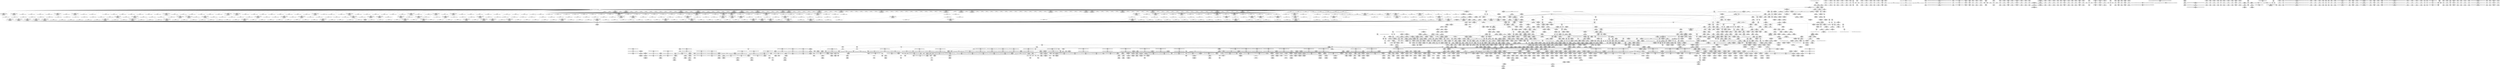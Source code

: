 digraph {
	CE0x5b0dd60 [shape=record,shape=Mrecord,label="{CE0x5b0dd60|selinux_inode_setxattr:sclass47|security/selinux/hooks.c,2999}"]
	CE0x5b08f10 [shape=record,shape=Mrecord,label="{CE0x5b08f10|selinux_inode_setxattr:tmp87|security/selinux/hooks.c,3001|*SummSource*}"]
	CE0x5a47f80 [shape=record,shape=Mrecord,label="{CE0x5a47f80|selinux_inode_setotherxattr:if.end17|*SummSink*}"]
	CE0x5a014a0 [shape=record,shape=Mrecord,label="{CE0x5a014a0|i64_8|*Constant*}"]
	CE0x59e9570 [shape=record,shape=Mrecord,label="{CE0x59e9570|12:_i32,_40:_%struct.super_block*,_56:_i8*,_:_CRE_876,877_}"]
	CE0x5992110 [shape=record,shape=Mrecord,label="{CE0x5992110|12:_i32,_40:_%struct.super_block*,_56:_i8*,_:_CRE_204,205_}"]
	CE0x59be510 [shape=record,shape=Mrecord,label="{CE0x59be510|12:_i32,_40:_%struct.super_block*,_56:_i8*,_:_CRE_478,479_}"]
	CE0x5a9c4d0 [shape=record,shape=Mrecord,label="{CE0x5a9c4d0|selinux_inode_setxattr:sclass|security/selinux/hooks.c,2957|*SummSink*}"]
	CE0x59a6340 [shape=record,shape=Mrecord,label="{CE0x59a6340|12:_i32,_40:_%struct.super_block*,_56:_i8*,_:_CRE_432,440_|*MultipleSource*|security/selinux/hooks.c,2938|*LoadInst*|security/selinux/hooks.c,2937}"]
	CE0x5a88660 [shape=record,shape=Mrecord,label="{CE0x5a88660|i64*_getelementptr_inbounds_(_38_x_i64_,_38_x_i64_*___llvm_gcov_ctr236,_i64_0,_i64_12)|*Constant*|*SummSource*}"]
	CE0x59ed010 [shape=record,shape=Mrecord,label="{CE0x59ed010|12:_i32,_40:_%struct.super_block*,_56:_i8*,_:_CRE_920,921_}"]
	CE0x5a86f70 [shape=record,shape=Mrecord,label="{CE0x5a86f70|selinux_inode_setxattr:tmp19|security/selinux/hooks.c,2949}"]
	CE0x599b130 [shape=record,shape=Mrecord,label="{CE0x599b130|selinux_inode_setotherxattr:land.lhs.true|*SummSink*}"]
	CE0x5a12ef0 [shape=record,shape=Mrecord,label="{CE0x5a12ef0|12:_i32,_40:_%struct.super_block*,_56:_i8*,_:_CRE_611,612_}"]
	CE0x5b71650 [shape=record,shape=Mrecord,label="{CE0x5b71650|cred_sid:bb|*SummSink*}"]
	CE0x5a9ddb0 [shape=record,shape=Mrecord,label="{CE0x5a9ddb0|selinux_inode_setxattr:tobool13|security/selinux/hooks.c,2959}"]
	CE0x59df580 [shape=record,shape=Mrecord,label="{CE0x59df580|i64*_getelementptr_inbounds_(_25_x_i64_,_25_x_i64_*___llvm_gcov_ctr237,_i64_0,_i64_6)|*Constant*|*SummSource*}"]
	CE0x5a06580 [shape=record,shape=Mrecord,label="{CE0x5a06580|104:_%struct.inode*,_:_CRE_190,191_}"]
	CE0x59bee40 [shape=record,shape=Mrecord,label="{CE0x59bee40|12:_i32,_40:_%struct.super_block*,_56:_i8*,_:_CRE_485,486_}"]
	CE0x59a80c0 [shape=record,shape=Mrecord,label="{CE0x59a80c0|104:_%struct.inode*,_:_CRE_216,217_}"]
	CE0x599a310 [shape=record,shape=Mrecord,label="{CE0x599a310|12:_i32,_40:_%struct.super_block*,_56:_i8*,_:_CRE_64,72_|*MultipleSource*|security/selinux/hooks.c,2938|*LoadInst*|security/selinux/hooks.c,2937}"]
	CE0x5af29f0 [shape=record,shape=Mrecord,label="{CE0x5af29f0|__validate_creds:tmp7|include/linux/cred.h,174|*SummSource*}"]
	CE0x5a9b850 [shape=record,shape=Mrecord,label="{CE0x5a9b850|avc_has_perm:tclass|Function::avc_has_perm&Arg::tclass::|*SummSink*}"]
	CE0x5acad60 [shape=record,shape=Mrecord,label="{CE0x5acad60|i64*_getelementptr_inbounds_(_5_x_i64_,_5_x_i64_*___llvm_gcov_ctr155,_i64_0,_i64_3)|*Constant*|*SummSource*}"]
	CE0x6b353a0 [shape=record,shape=Mrecord,label="{CE0x6b353a0|selinux_inode_setxattr:if.then8|*SummSource*}"]
	CE0x59a0190 [shape=record,shape=Mrecord,label="{CE0x59a0190|104:_%struct.inode*,_:_CRE_232,240_|*MultipleSource*|Function::selinux_inode_setxattr&Arg::dentry::|security/selinux/hooks.c,2937}"]
	CE0x5ab6a00 [shape=record,shape=Mrecord,label="{CE0x5ab6a00|i64_28|*Constant*}"]
	CE0x5a84520 [shape=record,shape=Mrecord,label="{CE0x5a84520|i32_1401|*Constant*|*SummSource*}"]
	CE0x5a9fa00 [shape=record,shape=Mrecord,label="{CE0x5a9fa00|selinux_inode_setxattr:u|security/selinux/hooks.c,2955}"]
	CE0x5a0e5c0 [shape=record,shape=Mrecord,label="{CE0x5a0e5c0|selinux_inode_setotherxattr:if.end16}"]
	CE0x59af730 [shape=record,shape=Mrecord,label="{CE0x59af730|12:_i32,_40:_%struct.super_block*,_56:_i8*,_:_CRE_193,194_}"]
	CE0x5b684c0 [shape=record,shape=Mrecord,label="{CE0x5b684c0|inode_has_perm:tmp|*SummSink*}"]
	CE0x59c1680 [shape=record,shape=Mrecord,label="{CE0x59c1680|104:_%struct.inode*,_:_CRE_313,314_}"]
	CE0x5a89c30 [shape=record,shape=Mrecord,label="{CE0x5a89c30|i64_4|*Constant*|*SummSource*}"]
	CE0x59f11e0 [shape=record,shape=Mrecord,label="{CE0x59f11e0|selinux_inode_setxattr:tmp62|security/selinux/hooks.c,2981|*SummSource*}"]
	CE0x5b5bf00 [shape=record,shape=Mrecord,label="{CE0x5b5bf00|inode_has_perm:conv|security/selinux/hooks.c,1611|*SummSource*}"]
	CE0x5a6b410 [shape=record,shape=Mrecord,label="{CE0x5a6b410|selinux_inode_setxattr:sid52|security/selinux/hooks.c,3004|*SummSource*}"]
	CE0x5a49570 [shape=record,shape=Mrecord,label="{CE0x5a49570|selinux_inode_setotherxattr:tmp9|security/selinux/hooks.c,2915|*SummSink*}"]
	CE0x5a0c110 [shape=record,shape=Mrecord,label="{CE0x5a0c110|selinux_inode_setxattr:if.then19}"]
	CE0x59b3a30 [shape=record,shape=Mrecord,label="{CE0x59b3a30|12:_i32,_40:_%struct.super_block*,_56:_i8*,_:_CRE_24,32_|*MultipleSource*|security/selinux/hooks.c,2938|*LoadInst*|security/selinux/hooks.c,2937}"]
	CE0x59c7410 [shape=record,shape=Mrecord,label="{CE0x59c7410|12:_i32,_40:_%struct.super_block*,_56:_i8*,_:_CRE_310,311_}"]
	CE0x5a89e00 [shape=record,shape=Mrecord,label="{CE0x5a89e00|selinux_inode_setxattr:tmp15|security/selinux/hooks.c,2948}"]
	CE0x59e1980 [shape=record,shape=Mrecord,label="{CE0x59e1980|selinux_inode_setotherxattr:tmp2|*SummSource*}"]
	CE0x59a89d0 [shape=record,shape=Mrecord,label="{CE0x59a89d0|12:_i32,_40:_%struct.super_block*,_56:_i8*,_:_CRE_173,174_}"]
	CE0x59e7970 [shape=record,shape=Mrecord,label="{CE0x59e7970|12:_i32,_40:_%struct.super_block*,_56:_i8*,_:_CRE_816,824_|*MultipleSource*|security/selinux/hooks.c,2938|*LoadInst*|security/selinux/hooks.c,2937}"]
	CE0x5ac3340 [shape=record,shape=Mrecord,label="{CE0x5ac3340|i32_208|*Constant*|*SummSource*}"]
	CE0x5ad42d0 [shape=record,shape=Mrecord,label="{CE0x5ad42d0|i32_21|*Constant*}"]
	CE0x6d13050 [shape=record,shape=Mrecord,label="{CE0x6d13050|104:_%struct.inode*,_:_CRE_96,104_|*MultipleSource*|Function::selinux_inode_setxattr&Arg::dentry::|security/selinux/hooks.c,2937}"]
	CE0x5a03d80 [shape=record,shape=Mrecord,label="{CE0x5a03d80|selinux_inode_setxattr:call1|security/selinux/hooks.c,2944|*SummSource*}"]
	CE0x5a456e0 [shape=record,shape=Mrecord,label="{CE0x5a456e0|i32_78|*Constant*|*SummSink*}"]
	CE0x5b72720 [shape=record,shape=Mrecord,label="{CE0x5b72720|_call_void_mcount()_#3}"]
	CE0x59bd740 [shape=record,shape=Mrecord,label="{CE0x59bd740|12:_i32,_40:_%struct.super_block*,_56:_i8*,_:_CRE_574,575_}"]
	CE0x5b50460 [shape=record,shape=Mrecord,label="{CE0x5b50460|i32_-1|*Constant*}"]
	CE0x5b23f20 [shape=record,shape=Mrecord,label="{CE0x5b23f20|selinux_inode_setotherxattr:tmp1|*SummSource*}"]
	CE0x5b1cc70 [shape=record,shape=Mrecord,label="{CE0x5b1cc70|i32_218|*Constant*|*SummSource*}"]
	CE0x5af5340 [shape=record,shape=Mrecord,label="{CE0x5af5340|avc_has_perm:entry}"]
	CE0x5a9d770 [shape=record,shape=Mrecord,label="{CE0x5a9d770|i32_4|*Constant*|*SummSource*}"]
	CE0x5a93dc0 [shape=record,shape=Mrecord,label="{CE0x5a93dc0|i64_19|*Constant*|*SummSource*}"]
	CE0x5b28250 [shape=record,shape=Mrecord,label="{CE0x5b28250|i64_1|*Constant*}"]
	CE0x59f0080 [shape=record,shape=Mrecord,label="{CE0x59f0080|selinux_inode_setxattr:tmp3|security/selinux/hooks.c,2938|*SummSource*}"]
	CE0x5a08120 [shape=record,shape=Mrecord,label="{CE0x5a08120|i32_5|*Constant*|*SummSource*}"]
	CE0x5abca10 [shape=record,shape=Mrecord,label="{CE0x5abca10|selinux_inode_setxattr:tmp72|security/selinux/hooks.c,2993}"]
	CE0x5b28f00 [shape=record,shape=Mrecord,label="{CE0x5b28f00|i64*_getelementptr_inbounds_(_25_x_i64_,_25_x_i64_*___llvm_gcov_ctr237,_i64_0,_i64_9)|*Constant*|*SummSink*}"]
	CE0x5a441c0 [shape=record,shape=Mrecord,label="{CE0x5a441c0|i64*_getelementptr_inbounds_(_11_x_i64_,_11_x_i64_*___llvm_gcov_ctr125,_i64_0,_i64_10)|*Constant*|*SummSink*}"]
	CE0x5aba1e0 [shape=record,shape=Mrecord,label="{CE0x5aba1e0|inode_has_perm:lnot1|security/selinux/hooks.c,1611}"]
	CE0x5b66aa0 [shape=record,shape=Mrecord,label="{CE0x5b66aa0|inode_has_perm:i_flags|security/selinux/hooks.c,1611|*SummSink*}"]
	CE0x5ac77e0 [shape=record,shape=Mrecord,label="{CE0x5ac77e0|i32_33|*Constant*|*SummSource*}"]
	CE0x5a08920 [shape=record,shape=Mrecord,label="{CE0x5a08920|selinux_inode_setxattr:if.end15|*SummSource*}"]
	CE0x5ac9350 [shape=record,shape=Mrecord,label="{CE0x5ac9350|selinux_inode_setxattr:tmp41|security/selinux/hooks.c,2964|*SummSink*}"]
	CE0x5a478f0 [shape=record,shape=Mrecord,label="{CE0x5a478f0|current_sid:sid|security/selinux/hooks.c,220|*SummSink*}"]
	CE0x5ad4930 [shape=record,shape=Mrecord,label="{CE0x5ad4930|selinux_inode_setotherxattr:tmp37|security/selinux/hooks.c,2922}"]
	CE0x59acab0 [shape=record,shape=Mrecord,label="{CE0x59acab0|12:_i32,_40:_%struct.super_block*,_56:_i8*,_:_CRE_267,268_}"]
	CE0x59eec70 [shape=record,shape=Mrecord,label="{CE0x59eec70|12:_i32,_40:_%struct.super_block*,_56:_i8*,_:_CRE_968,976_|*MultipleSource*|security/selinux/hooks.c,2938|*LoadInst*|security/selinux/hooks.c,2937}"]
	CE0x59d7a30 [shape=record,shape=Mrecord,label="{CE0x59d7a30|GLOBAL:__llvm_gcov_ctr125|Global_var:__llvm_gcov_ctr125}"]
	CE0x59bef90 [shape=record,shape=Mrecord,label="{CE0x59bef90|12:_i32,_40:_%struct.super_block*,_56:_i8*,_:_CRE_486,487_}"]
	CE0x5b2f950 [shape=record,shape=Mrecord,label="{CE0x5b2f950|inode_has_perm:tmp3}"]
	CE0x5a00430 [shape=record,shape=Mrecord,label="{CE0x5a00430|i64_0|*Constant*}"]
	CE0x5a87a90 [shape=record,shape=Mrecord,label="{CE0x5a87a90|selinux_inode_setxattr:call7|security/selinux/hooks.c,2951}"]
	CE0x59a4ab0 [shape=record,shape=Mrecord,label="{CE0x59a4ab0|12:_i32,_40:_%struct.super_block*,_56:_i8*,_:_CRE_166,167_}"]
	CE0x5acb4b0 [shape=record,shape=Mrecord,label="{CE0x5acb4b0|selinux_inode_setxattr:tmp44|security/selinux/hooks.c,2971}"]
	CE0x59ecec0 [shape=record,shape=Mrecord,label="{CE0x59ecec0|12:_i32,_40:_%struct.super_block*,_56:_i8*,_:_CRE_919,920_}"]
	CE0x5b73870 [shape=record,shape=Mrecord,label="{CE0x5b73870|i64*_getelementptr_inbounds_(_8_x_i64_,_8_x_i64_*___llvm_gcov_ctr154,_i64_0,_i64_6)|*Constant*|*SummSource*}"]
	CE0x59fd820 [shape=record,shape=Mrecord,label="{CE0x59fd820|selinux_inode_setxattr:tmp23|security/selinux/hooks.c,2951|*SummSource*}"]
	CE0x599f270 [shape=record,shape=Mrecord,label="{CE0x599f270|104:_%struct.inode*,_:_CRE_209,210_}"]
	"CONST[source:2(external),value:0(static)][purpose:{operation}][SrcIdx:22]"
	CE0x5a80140 [shape=record,shape=Mrecord,label="{CE0x5a80140|selinux_inode_setxattr:tmp14|security/selinux/hooks.c,2948}"]
	CE0x5a0e500 [shape=record,shape=Mrecord,label="{CE0x5a0e500|selinux_inode_setotherxattr:if.then7|*SummSink*}"]
	CE0x59b5060 [shape=record,shape=Mrecord,label="{CE0x59b5060|selinux_inode_setxattr:if.end31|*SummSink*}"]
	CE0x5ad3bb0 [shape=record,shape=Mrecord,label="{CE0x5ad3bb0|selinux_inode_setotherxattr:tmp35|security/selinux/hooks.c,2922|*SummSink*}"]
	CE0x5a83a50 [shape=record,shape=Mrecord,label="{CE0x5a83a50|COLLAPSED:_CMRE:_elem_0:default:}"]
	CE0x59e49c0 [shape=record,shape=Mrecord,label="{CE0x59e49c0|current_sid:if.then}"]
	CE0x59a7420 [shape=record,shape=Mrecord,label="{CE0x59a7420|selinux_inode_setotherxattr:tobool1|security/selinux/hooks.c,2915|*SummSource*}"]
	CE0x5b19640 [shape=record,shape=Mrecord,label="{CE0x5b19640|i32_4|*Constant*}"]
	CE0x5a4f110 [shape=record,shape=Mrecord,label="{CE0x5a4f110|selinux_inode_setotherxattr:land.lhs.true2|*SummSource*}"]
	CE0x5aa0770 [shape=record,shape=Mrecord,label="{CE0x5aa0770|selinux_inode_setxattr:conv35|security/selinux/hooks.c,2988}"]
	CE0x59d84e0 [shape=record,shape=Mrecord,label="{CE0x59d84e0|104:_%struct.inode*,_:_CRE_181,182_}"]
	CE0x5ae7a90 [shape=record,shape=Mrecord,label="{CE0x5ae7a90|GLOBAL:cred_sid|*Constant*|*SummSource*}"]
	CE0x5b242c0 [shape=record,shape=Mrecord,label="{CE0x5b242c0|get_current:tmp}"]
	CE0x59ba910 [shape=record,shape=Mrecord,label="{CE0x59ba910|current_sid:tmp3|*SummSource*}"]
	CE0x59b3d30 [shape=record,shape=Mrecord,label="{CE0x59b3d30|i32_10|*Constant*|*SummSource*}"]
	CE0x5a535b0 [shape=record,shape=Mrecord,label="{CE0x5a535b0|i64*_getelementptr_inbounds_(_25_x_i64_,_25_x_i64_*___llvm_gcov_ctr237,_i64_0,_i64_9)|*Constant*|*SummSource*}"]
	CE0x59ee120 [shape=record,shape=Mrecord,label="{CE0x59ee120|12:_i32,_40:_%struct.super_block*,_56:_i8*,_:_CRE_933,934_}"]
	CE0x59e9ea0 [shape=record,shape=Mrecord,label="{CE0x59e9ea0|12:_i32,_40:_%struct.super_block*,_56:_i8*,_:_CRE_883,884_}"]
	CE0x5a81750 [shape=record,shape=Mrecord,label="{CE0x5a81750|i32_101|*Constant*|*SummSink*}"]
	CE0x59c2c40 [shape=record,shape=Mrecord,label="{CE0x59c2c40|12:_i32,_40:_%struct.super_block*,_56:_i8*,_:_CRE_278,279_}"]
	CE0x5989da0 [shape=record,shape=Mrecord,label="{CE0x5989da0|selinux_inode_setxattr:if.else|*SummSink*}"]
	CE0x5b31f20 [shape=record,shape=Mrecord,label="{CE0x5b31f20|%struct.task_struct*_(%struct.task_struct**)*_asm_movq_%gs:$_1:P_,$0_,_r,im,_dirflag_,_fpsr_,_flags_}"]
	CE0x5ad8e50 [shape=record,shape=Mrecord,label="{CE0x5ad8e50|selinux_inode_setxattr:tmp56|security/selinux/hooks.c,2977|*SummSink*}"]
	CE0x59ef1b0 [shape=record,shape=Mrecord,label="{CE0x59ef1b0|12:_i32,_40:_%struct.super_block*,_56:_i8*,_:_CRE_980,981_}"]
	CE0x59ba700 [shape=record,shape=Mrecord,label="{CE0x59ba700|104:_%struct.inode*,_:_CRE_146,147_}"]
	CE0x59e0040 [shape=record,shape=Mrecord,label="{CE0x59e0040|inode_has_perm:tmp11|security/selinux/hooks.c,1612|*SummSource*}"]
	CE0x59ebb10 [shape=record,shape=Mrecord,label="{CE0x59ebb10|12:_i32,_40:_%struct.super_block*,_56:_i8*,_:_CRE_904,905_}"]
	CE0x5b06e20 [shape=record,shape=Mrecord,label="{CE0x5b06e20|i64_30|*Constant*}"]
	CE0x59fc880 [shape=record,shape=Mrecord,label="{CE0x59fc880|selinux_inode_setxattr:tmp9|security/selinux/hooks.c,2945|*SummSource*}"]
	CE0x5ae2cb0 [shape=record,shape=Mrecord,label="{CE0x5ae2cb0|selinux_inode_setotherxattr:tmp41|security/selinux/hooks.c,2925|*SummSource*}"]
	CE0x59e17b0 [shape=record,shape=Mrecord,label="{CE0x59e17b0|i64*_getelementptr_inbounds_(_11_x_i64_,_11_x_i64_*___llvm_gcov_ctr125,_i64_0,_i64_6)|*Constant*|*SummSink*}"]
	CE0x5b576b0 [shape=record,shape=Mrecord,label="{CE0x5b576b0|GLOBAL:__llvm_gcov_ctr154|Global_var:__llvm_gcov_ctr154|*SummSink*}"]
	CE0x5a540a0 [shape=record,shape=Mrecord,label="{CE0x5a540a0|i32_5|*Constant*}"]
	CE0x5a454d0 [shape=record,shape=Mrecord,label="{CE0x5a454d0|i32_78|*Constant*|*SummSource*}"]
	CE0x59a9aa0 [shape=record,shape=Mrecord,label="{CE0x59a9aa0|VOIDTB_TE:_CRE:_elem_0:default:}"]
	CE0x5b625a0 [shape=record,shape=Mrecord,label="{CE0x5b625a0|cred_sid:security|security/selinux/hooks.c,196}"]
	CE0x5ab7a30 [shape=record,shape=Mrecord,label="{CE0x5ab7a30|selinux_inode_setxattr:tmp67|security/selinux/hooks.c,2990|*SummSource*}"]
	CE0x5a945e0 [shape=record,shape=Mrecord,label="{CE0x5a945e0|selinux_inode_setxattr:tmp49|security/selinux/hooks.c,2973|*SummSink*}"]
	CE0x5a0ab90 [shape=record,shape=Mrecord,label="{CE0x5a0ab90|get_current:tmp3}"]
	CE0x5b65550 [shape=record,shape=Mrecord,label="{CE0x5b65550|__validate_creds:tobool|include/linux/cred.h,173|*SummSource*}"]
	CE0x59bb850 [shape=record,shape=Mrecord,label="{CE0x59bb850|selinux_inode_setxattr:tmp2|*LoadInst*|security/selinux/hooks.c,2937|*SummSource*}"]
	CE0x5992f80 [shape=record,shape=Mrecord,label="{CE0x5992f80|12:_i32,_40:_%struct.super_block*,_56:_i8*,_:_CRE_241,242_}"]
	CE0x59aaaf0 [shape=record,shape=Mrecord,label="{CE0x59aaaf0|selinux_inode_setxattr:dentry|Function::selinux_inode_setxattr&Arg::dentry::}"]
	CE0x5b22e70 [shape=record,shape=Mrecord,label="{CE0x5b22e70|selinux_inode_setotherxattr:cred4|security/selinux/hooks.c,2915}"]
	CE0x5a7ab60 [shape=record,shape=Mrecord,label="{CE0x5a7ab60|selinux_inode_setxattr:tmp12|security/selinux/hooks.c,2947|*SummSource*}"]
	CE0x5b5ce50 [shape=record,shape=Mrecord,label="{CE0x5b5ce50|inode_has_perm:if.end|*SummSource*}"]
	CE0x5a86020 [shape=record,shape=Mrecord,label="{CE0x5a86020|selinux_inode_setxattr:tmp18|security/selinux/hooks.c,2948}"]
	CE0x5b1be70 [shape=record,shape=Mrecord,label="{CE0x5b1be70|_call_void_lockdep_rcu_suspicious(i8*_getelementptr_inbounds_(_25_x_i8_,_25_x_i8_*_.str3,_i32_0,_i32_0),_i32_218,_i8*_getelementptr_inbounds_(_45_x_i8_,_45_x_i8_*_.str12,_i32_0,_i32_0))_#10,_!dbg_!27727|security/selinux/hooks.c,218|*SummSink*}"]
	CE0x5b55b70 [shape=record,shape=Mrecord,label="{CE0x5b55b70|inode_has_perm:tmp13|security/selinux/hooks.c,1614|*SummSource*}"]
	CE0x5b54aa0 [shape=record,shape=Mrecord,label="{CE0x5b54aa0|i32_0|*Constant*}"]
	CE0x5ac3b60 [shape=record,shape=Mrecord,label="{CE0x5ac3b60|i32_-22|*Constant*}"]
	CE0x5ad9eb0 [shape=record,shape=Mrecord,label="{CE0x5ad9eb0|selinux_inode_setxattr:tmp58|security/selinux/hooks.c,2978}"]
	CE0x5b27860 [shape=record,shape=Mrecord,label="{CE0x5b27860|inode_has_perm:return|*SummSource*}"]
	CE0x5aafbd0 [shape=record,shape=Mrecord,label="{CE0x5aafbd0|i8*_getelementptr_inbounds_(_29_x_i8_,_29_x_i8_*_.str66,_i32_0,_i32_0)|*Constant*|*SummSource*}"]
	CE0x5abe420 [shape=record,shape=Mrecord,label="{CE0x5abe420|i64*_getelementptr_inbounds_(_38_x_i64_,_38_x_i64_*___llvm_gcov_ctr236,_i64_0,_i64_32)|*Constant*|*SummSource*}"]
	CE0x5b4fa70 [shape=record,shape=Mrecord,label="{CE0x5b4fa70|dentry_has_perm:av|Function::dentry_has_perm&Arg::av::}"]
	CE0x5a920a0 [shape=record,shape=Mrecord,label="{CE0x5a920a0|selinux_inode_setxattr:flags3|security/selinux/hooks.c,2948}"]
	CE0x5a997a0 [shape=record,shape=Mrecord,label="{CE0x5a997a0|avc_has_perm:requested|Function::avc_has_perm&Arg::requested::}"]
	CE0x59ed6a0 [shape=record,shape=Mrecord,label="{CE0x59ed6a0|12:_i32,_40:_%struct.super_block*,_56:_i8*,_:_CRE_925,926_}"]
	CE0x59f57c0 [shape=record,shape=Mrecord,label="{CE0x59f57c0|selinux_inode_setxattr:tmp11|security/selinux/hooks.c,2947|*SummSink*}"]
	CE0x5b25cb0 [shape=record,shape=Mrecord,label="{CE0x5b25cb0|selinux_inode_setotherxattr:tmp32|security/selinux/hooks.c,2921|*SummSink*}"]
	CE0x5ad8250 [shape=record,shape=Mrecord,label="{CE0x5ad8250|selinux_inode_setxattr:audit_size.0|*SummSource*}"]
	CE0x5a6c280 [shape=record,shape=Mrecord,label="{CE0x5a6c280|i32_-95|*Constant*|*SummSource*}"]
	CE0x5a49440 [shape=record,shape=Mrecord,label="{CE0x5a49440|selinux_inode_setotherxattr:tmp9|security/selinux/hooks.c,2915|*SummSource*}"]
	CE0x5a09d60 [shape=record,shape=Mrecord,label="{CE0x5a09d60|GLOBAL:selinux_inode_setotherxattr.__warned|Global_var:selinux_inode_setotherxattr.__warned}"]
	CE0x5b1bfa0 [shape=record,shape=Mrecord,label="{CE0x5b1bfa0|get_current:tmp1}"]
	CE0x5b6e6b0 [shape=record,shape=Mrecord,label="{CE0x5b6e6b0|inode_has_perm:tmp20|security/selinux/hooks.c,1618|*SummSource*}"]
	CE0x5a06da0 [shape=record,shape=Mrecord,label="{CE0x5a06da0|selinux_inode_setxattr:if.end15|*SummSink*}"]
	CE0x5b1aae0 [shape=record,shape=Mrecord,label="{CE0x5b1aae0|GLOBAL:lockdep_rcu_suspicious|*Constant*}"]
	CE0x5a4ac00 [shape=record,shape=Mrecord,label="{CE0x5a4ac00|selinux_inode_setotherxattr:land.lhs.true|*SummSource*}"]
	CE0x59bc630 [shape=record,shape=Mrecord,label="{CE0x59bc630|12:_i32,_40:_%struct.super_block*,_56:_i8*,_:_CRE_561,562_}"]
	CE0x5b21930 [shape=record,shape=Mrecord,label="{CE0x5b21930|i32_512|*Constant*|*SummSource*}"]
	CE0x5a082b0 [shape=record,shape=Mrecord,label="{CE0x5a082b0|0:_i8,_:_GCMR_current_sid.__warned_internal_global_i8_0,_section_.data.unlikely_,_align_1:_elem_0:default:}"]
	CE0x5a83b80 [shape=record,shape=Mrecord,label="{CE0x5a83b80|i32_32|*Constant*|*SummSource*}"]
	CE0x5a69260 [shape=record,shape=Mrecord,label="{CE0x5a69260|i64*_getelementptr_inbounds_(_38_x_i64_,_38_x_i64_*___llvm_gcov_ctr236,_i64_0,_i64_35)|*Constant*}"]
	CE0x5b07f00 [shape=record,shape=Mrecord,label="{CE0x5b07f00|i32_256|*Constant*}"]
	CE0x5b2a520 [shape=record,shape=Mrecord,label="{CE0x5b2a520|selinux_inode_setotherxattr:tmp}"]
	CE0x5997af0 [shape=record,shape=Mrecord,label="{CE0x5997af0|selinux_inode_setotherxattr:tmp16|security/selinux/hooks.c,2915|*SummSink*}"]
	CE0x5ac4160 [shape=record,shape=Mrecord,label="{CE0x5ac4160|selinux_inode_setxattr:cmp|security/selinux/hooks.c,2963|*SummSink*}"]
	CE0x59f1670 [shape=record,shape=Mrecord,label="{CE0x59f1670|selinux_inode_setxattr:call33|security/selinux/hooks.c,2981|*SummSource*}"]
	CE0x59ee3c0 [shape=record,shape=Mrecord,label="{CE0x59ee3c0|12:_i32,_40:_%struct.super_block*,_56:_i8*,_:_CRE_935,936_}"]
	CE0x5b21a30 [shape=record,shape=Mrecord,label="{CE0x5b21a30|inode_has_perm:and|security/selinux/hooks.c,1611}"]
	CE0x59f56b0 [shape=record,shape=Mrecord,label="{CE0x59f56b0|selinux_inode_setxattr:tmp11|security/selinux/hooks.c,2947|*SummSource*}"]
	CE0x59ee660 [shape=record,shape=Mrecord,label="{CE0x59ee660|12:_i32,_40:_%struct.super_block*,_56:_i8*,_:_CRE_936,944_|*MultipleSource*|security/selinux/hooks.c,2938|*LoadInst*|security/selinux/hooks.c,2937}"]
	CE0x59aa960 [shape=record,shape=Mrecord,label="{CE0x59aa960|selinux_inode_setxattr:tmp7|security/selinux/hooks.c,2944|*SummSource*}"]
	CE0x59c32d0 [shape=record,shape=Mrecord,label="{CE0x59c32d0|12:_i32,_40:_%struct.super_block*,_56:_i8*,_:_CRE_283,284_}"]
	CE0x59b22a0 [shape=record,shape=Mrecord,label="{CE0x59b22a0|12:_i32,_40:_%struct.super_block*,_56:_i8*,_:_CRE_150,151_}"]
	CE0x5ada050 [shape=record,shape=Mrecord,label="{CE0x5ada050|i64*_getelementptr_inbounds_(_38_x_i64_,_38_x_i64_*___llvm_gcov_ctr236,_i64_0,_i64_24)|*Constant*}"]
	CE0x5b1be00 [shape=record,shape=Mrecord,label="{CE0x5b1be00|_call_void_lockdep_rcu_suspicious(i8*_getelementptr_inbounds_(_25_x_i8_,_25_x_i8_*_.str3,_i32_0,_i32_0),_i32_218,_i8*_getelementptr_inbounds_(_45_x_i8_,_45_x_i8_*_.str12,_i32_0,_i32_0))_#10,_!dbg_!27727|security/selinux/hooks.c,218|*SummSource*}"]
	CE0x5a65500 [shape=record,shape=Mrecord,label="{CE0x5a65500|i32_16|*Constant*|*SummSink*}"]
	CE0x5a9c7c0 [shape=record,shape=Mrecord,label="{CE0x5a9c7c0|selinux_inode_setxattr:tmp28|security/selinux/hooks.c,2957|*SummSource*}"]
	CE0x5a91cb0 [shape=record,shape=Mrecord,label="{CE0x5a91cb0|selinux_inode_setxattr:tmp13|security/selinux/hooks.c,2947|*SummSource*}"]
	CE0x59e8c40 [shape=record,shape=Mrecord,label="{CE0x59e8c40|12:_i32,_40:_%struct.super_block*,_56:_i8*,_:_CRE_869,870_}"]
	CE0x59f58a0 [shape=record,shape=Mrecord,label="{CE0x59f58a0|i32_16|*Constant*}"]
	CE0x5b31900 [shape=record,shape=Mrecord,label="{CE0x5b31900|GLOBAL:__llvm_gcov_ctr155|Global_var:__llvm_gcov_ctr155|*SummSource*}"]
	CE0x5a0a4d0 [shape=record,shape=Mrecord,label="{CE0x5a0a4d0|GLOBAL:current_sid.__warned|Global_var:current_sid.__warned}"]
	CE0x5b5dc80 [shape=record,shape=Mrecord,label="{CE0x5b5dc80|inode_has_perm:tmp16|security/selinux/hooks.c,1615|*SummSource*}"]
	CE0x5b71e30 [shape=record,shape=Mrecord,label="{CE0x5b71e30|inode_has_perm:and|security/selinux/hooks.c,1611|*SummSource*}"]
	CE0x5b21500 [shape=record,shape=Mrecord,label="{CE0x5b21500|__validate_creds:tmp4|include/linux/cred.h,173}"]
	CE0x5b639f0 [shape=record,shape=Mrecord,label="{CE0x5b639f0|GLOBAL:__invalid_creds|*Constant*|*SummSink*}"]
	CE0x5ae31d0 [shape=record,shape=Mrecord,label="{CE0x5ae31d0|selinux_inode_setotherxattr:tmp41|security/selinux/hooks.c,2925|*SummSink*}"]
	CE0x5a552c0 [shape=record,shape=Mrecord,label="{CE0x5a552c0|_ret_i32_%retval.0,_!dbg_!27739|security/selinux/hooks.c,1618|*SummSource*}"]
	CE0x59d9c90 [shape=record,shape=Mrecord,label="{CE0x59d9c90|104:_%struct.inode*,_:_CRE_177,178_}"]
	CE0x59be3c0 [shape=record,shape=Mrecord,label="{CE0x59be3c0|12:_i32,_40:_%struct.super_block*,_56:_i8*,_:_CRE_477,478_}"]
	CE0x5b29830 [shape=record,shape=Mrecord,label="{CE0x5b29830|selinux_inode_setotherxattr:tobool6|security/selinux/hooks.c,2917|*SummSink*}"]
	CE0x5a52f10 [shape=record,shape=Mrecord,label="{CE0x5a52f10|_call_void_mcount()_#3|*SummSink*}"]
	CE0x5a0bee0 [shape=record,shape=Mrecord,label="{CE0x5a0bee0|selinux_inode_setxattr:if.then44|*SummSource*}"]
	CE0x5a45ff0 [shape=record,shape=Mrecord,label="{CE0x5a45ff0|current_sid:tmp21|security/selinux/hooks.c,218|*SummSink*}"]
	CE0x5ab7d20 [shape=record,shape=Mrecord,label="{CE0x5ab7d20|selinux_inode_setxattr:tmp68|security/selinux/hooks.c,2990}"]
	CE0x74bf7e0 [shape=record,shape=Mrecord,label="{CE0x74bf7e0|selinux_inode_setxattr:if.then21}"]
	CE0x5a82d90 [shape=record,shape=Mrecord,label="{CE0x5a82d90|GLOBAL:get_current|*Constant*|*SummSource*}"]
	CE0x5b626e0 [shape=record,shape=Mrecord,label="{CE0x5b626e0|cred_sid:security|security/selinux/hooks.c,196|*SummSink*}"]
	CE0x59d9dc0 [shape=record,shape=Mrecord,label="{CE0x59d9dc0|104:_%struct.inode*,_:_CRE_178,179_}"]
	CE0x5a80270 [shape=record,shape=Mrecord,label="{CE0x5a80270|selinux_inode_setxattr:tmp14|security/selinux/hooks.c,2948|*SummSource*}"]
	CE0x59e9ff0 [shape=record,shape=Mrecord,label="{CE0x59e9ff0|12:_i32,_40:_%struct.super_block*,_56:_i8*,_:_CRE_884,885_}"]
	CE0x59d64e0 [shape=record,shape=Mrecord,label="{CE0x59d64e0|104:_%struct.inode*,_:_CRE_161,162_}"]
	CE0x5aecdb0 [shape=record,shape=Mrecord,label="{CE0x5aecdb0|inode_has_perm:tmp19|security/selinux/hooks.c,1618}"]
	CE0x5ae4150 [shape=record,shape=Mrecord,label="{CE0x5ae4150|selinux_inode_setotherxattr:tmp42|*SummSink*}"]
	CE0x59e60b0 [shape=record,shape=Mrecord,label="{CE0x59e60b0|12:_i32,_40:_%struct.super_block*,_56:_i8*,_:_CRE_704,712_|*MultipleSource*|security/selinux/hooks.c,2938|*LoadInst*|security/selinux/hooks.c,2937}"]
	CE0x5ab8070 [shape=record,shape=Mrecord,label="{CE0x5ab8070|selinux_inode_setxattr:tmp68|security/selinux/hooks.c,2990|*SummSink*}"]
	CE0x59d8c00 [shape=record,shape=Mrecord,label="{CE0x59d8c00|104:_%struct.inode*,_:_CRE_163,164_}"]
	CE0x59e0640 [shape=record,shape=Mrecord,label="{CE0x59e0640|i64*_getelementptr_inbounds_(_11_x_i64_,_11_x_i64_*___llvm_gcov_ctr125,_i64_0,_i64_6)|*Constant*}"]
	CE0x59a2e80 [shape=record,shape=Mrecord,label="{CE0x59a2e80|selinux_inode_setxattr:tmp1|*SummSource*}"]
	CE0x5b2f870 [shape=record,shape=Mrecord,label="{CE0x5b2f870|inode_has_perm:tmp2|*SummSource*}"]
	CE0x5a049e0 [shape=record,shape=Mrecord,label="{CE0x5a049e0|current_sid:tobool|security/selinux/hooks.c,218|*SummSource*}"]
	CE0x5ab71c0 [shape=record,shape=Mrecord,label="{CE0x5ab71c0|selinux_inode_setxattr:tmp65|security/selinux/hooks.c,2990|*SummSink*}"]
	CE0x59d7290 [shape=record,shape=Mrecord,label="{CE0x59d7290|current_sid:tmp4|security/selinux/hooks.c,218|*SummSource*}"]
	CE0x5992ba0 [shape=record,shape=Mrecord,label="{CE0x5992ba0|12:_i32,_40:_%struct.super_block*,_56:_i8*,_:_CRE_224,232_|*MultipleSource*|security/selinux/hooks.c,2938|*LoadInst*|security/selinux/hooks.c,2937}"]
	CE0x59dbbb0 [shape=record,shape=Mrecord,label="{CE0x59dbbb0|current_sid:tmp2}"]
	CE0x5a8a3d0 [shape=record,shape=Mrecord,label="{CE0x5a8a3d0|selinux_inode_setxattr:tmp16|security/selinux/hooks.c,2948|*SummSink*}"]
	CE0x5af6150 [shape=record,shape=Mrecord,label="{CE0x5af6150|i64*_getelementptr_inbounds_(_8_x_i64_,_8_x_i64_*___llvm_gcov_ctr154,_i64_0,_i64_7)|*Constant*}"]
	CE0x5b1d7d0 [shape=record,shape=Mrecord,label="{CE0x5b1d7d0|i16_5|*Constant*}"]
	CE0x5b2c0b0 [shape=record,shape=Mrecord,label="{CE0x5b2c0b0|cred_sid:tmp3|*SummSource*}"]
	CE0x5ac9220 [shape=record,shape=Mrecord,label="{CE0x5ac9220|selinux_inode_setxattr:tmp41|security/selinux/hooks.c,2964|*SummSource*}"]
	CE0x59ab850 [shape=record,shape=Mrecord,label="{CE0x59ab850|12:_i32,_40:_%struct.super_block*,_56:_i8*,_:_CRE_253,254_}"]
	CE0x5a49260 [shape=record,shape=Mrecord,label="{CE0x5a49260|dentry_has_perm:ad|security/selinux/hooks.c, 1628|*SummSource*}"]
	CE0x5af23e0 [shape=record,shape=Mrecord,label="{CE0x5af23e0|__validate_creds:tmp6|include/linux/cred.h,174|*SummSource*}"]
	CE0x59d7600 [shape=record,shape=Mrecord,label="{CE0x59d7600|104:_%struct.inode*,_:_CRE_172,173_}"]
	CE0x59e0e30 [shape=record,shape=Mrecord,label="{CE0x59e0e30|current_sid:tmp1|*SummSource*}"]
	CE0x5af56e0 [shape=record,shape=Mrecord,label="{CE0x5af56e0|avc_has_perm:tclass|Function::avc_has_perm&Arg::tclass::}"]
	CE0x5a05af0 [shape=record,shape=Mrecord,label="{CE0x5a05af0|_call_void_mcount()_#3|*SummSource*}"]
	CE0x5b6e100 [shape=record,shape=Mrecord,label="{CE0x5b6e100|__validate_creds:if.then}"]
	CE0x59ffe00 [shape=record,shape=Mrecord,label="{CE0x59ffe00|selinux_inode_setxattr:sid11|security/selinux/hooks.c,2957}"]
	CE0x5a0e6a0 [shape=record,shape=Mrecord,label="{CE0x5a0e6a0|selinux_inode_setotherxattr:if.end16|*SummSource*}"]
	CE0x59d4c70 [shape=record,shape=Mrecord,label="{CE0x59d4c70|i8_1|*Constant*|*SummSource*}"]
	CE0x5995de0 [shape=record,shape=Mrecord,label="{CE0x5995de0|12:_i32,_40:_%struct.super_block*,_56:_i8*,_:_CRE_604,605_}"]
	CE0x59e6b00 [shape=record,shape=Mrecord,label="{CE0x59e6b00|12:_i32,_40:_%struct.super_block*,_56:_i8*,_:_CRE_752,756_|*MultipleSource*|security/selinux/hooks.c,2938|*LoadInst*|security/selinux/hooks.c,2937}"]
	CE0x5a0dc20 [shape=record,shape=Mrecord,label="{CE0x5a0dc20|GLOBAL:current_sid.__warned|Global_var:current_sid.__warned|*SummSink*}"]
	CE0x5b29a90 [shape=record,shape=Mrecord,label="{CE0x5b29a90|selinux_inode_setotherxattr:if.end18|*SummSource*}"]
	CE0x59ba690 [shape=record,shape=Mrecord,label="{CE0x59ba690|104:_%struct.inode*,_:_CRE_200,201_}"]
	CE0x5b1c750 [shape=record,shape=Mrecord,label="{CE0x5b1c750|GLOBAL:lockdep_rcu_suspicious|*Constant*|*SummSink*}"]
	CE0x5a9a680 [shape=record,shape=Mrecord,label="{CE0x5a9a680|selinux_inode_setxattr:tmp31|security/selinux/hooks.c,2959|*SummSource*}"]
	CE0x59f1a50 [shape=record,shape=Mrecord,label="{CE0x59f1a50|GLOBAL:audit_log_start|*Constant*}"]
	CE0x5abc240 [shape=record,shape=Mrecord,label="{CE0x5abc240|selinux_inode_setxattr:sclass41|security/selinux/hooks.c,2993|*SummSink*}"]
	CE0x5b64730 [shape=record,shape=Mrecord,label="{CE0x5b64730|GLOBAL:llvm.expect.i64|*Constant*}"]
	CE0x59d71b0 [shape=record,shape=Mrecord,label="{CE0x59d71b0|i64_3|*Constant*|*SummSink*}"]
	CE0x598c820 [shape=record,shape=Mrecord,label="{CE0x598c820|12:_i32,_40:_%struct.super_block*,_56:_i8*,_:_CRE_137,138_}"]
	CE0x59933b0 [shape=record,shape=Mrecord,label="{CE0x59933b0|12:_i32,_40:_%struct.super_block*,_56:_i8*,_:_CRE_244,245_}"]
	CE0x5b2d570 [shape=record,shape=Mrecord,label="{CE0x5b2d570|selinux_inode_setotherxattr:return}"]
	CE0x5af4ad0 [shape=record,shape=Mrecord,label="{CE0x5af4ad0|inode_has_perm:tmp18|security/selinux/hooks.c,1617|*SummSink*}"]
	CE0x5a94fa0 [shape=record,shape=Mrecord,label="{CE0x5a94fa0|selinux_inode_setxattr:tmp51|security/selinux/hooks.c,2973|*SummSource*}"]
	CE0x5a458c0 [shape=record,shape=Mrecord,label="{CE0x5a458c0|current_sid:tmp21|security/selinux/hooks.c,218}"]
	CE0x5a402d0 [shape=record,shape=Mrecord,label="{CE0x5a402d0|selinux_inode_setotherxattr:call8|security/selinux/hooks.c,2919|*SummSink*}"]
	CE0x5af2e00 [shape=record,shape=Mrecord,label="{CE0x5af2e00|GLOBAL:__invalid_creds|*Constant*}"]
	CE0x5ab4c90 [shape=record,shape=Mrecord,label="{CE0x5ab4c90|GLOBAL:security_context_to_sid_force|*Constant*|*SummSink*}"]
	CE0x59e1360 [shape=record,shape=Mrecord,label="{CE0x59e1360|__validate_creds:tmp5|include/linux/cred.h,173|*SummSource*}"]
	CE0x59fe360 [shape=record,shape=Mrecord,label="{CE0x59fe360|i64*_getelementptr_inbounds_(_38_x_i64_,_38_x_i64_*___llvm_gcov_ctr236,_i64_0,_i64_9)|*Constant*|*SummSource*}"]
	CE0x5a14150 [shape=record,shape=Mrecord,label="{CE0x5a14150|12:_i32,_40:_%struct.super_block*,_56:_i8*,_:_CRE_624,628_|*MultipleSource*|security/selinux/hooks.c,2938|*LoadInst*|security/selinux/hooks.c,2937}"]
	CE0x5b0d040 [shape=record,shape=Mrecord,label="{CE0x5b0d040|i64_33|*Constant*|*SummSink*}"]
	CE0x59dd030 [shape=record,shape=Mrecord,label="{CE0x59dd030|12:_i32,_40:_%struct.super_block*,_56:_i8*,_:_CRE_512,520_|*MultipleSource*|security/selinux/hooks.c,2938|*LoadInst*|security/selinux/hooks.c,2937}"]
	CE0x5b4d340 [shape=record,shape=Mrecord,label="{CE0x5b4d340|selinux_inode_setotherxattr:tmp46|security/selinux/hooks.c,2931|*SummSink*}"]
	CE0x5ad5eb0 [shape=record,shape=Mrecord,label="{CE0x5ad5eb0|i64_18|*Constant*}"]
	CE0x5b641c0 [shape=record,shape=Mrecord,label="{CE0x5b641c0|inode_has_perm:tobool|security/selinux/hooks.c,1611|*SummSource*}"]
	CE0x5ac5700 [shape=record,shape=Mrecord,label="{CE0x5ac5700|selinux_inode_setxattr:tmp35|security/selinux/hooks.c,2963|*SummSource*}"]
	CE0x59b0970 [shape=record,shape=Mrecord,label="{CE0x59b0970|12:_i32,_40:_%struct.super_block*,_56:_i8*,_:_CRE_151,152_}"]
	CE0x5b31a30 [shape=record,shape=Mrecord,label="{CE0x5b31a30|GLOBAL:__llvm_gcov_ctr155|Global_var:__llvm_gcov_ctr155|*SummSink*}"]
	CE0x59ad7b0 [shape=record,shape=Mrecord,label="{CE0x59ad7b0|selinux_inode_setxattr:if.then21|*SummSource*}"]
	CE0x59a3cd0 [shape=record,shape=Mrecord,label="{CE0x59a3cd0|12:_i32,_40:_%struct.super_block*,_56:_i8*,_:_CRE_120,128_|*MultipleSource*|security/selinux/hooks.c,2938|*LoadInst*|security/selinux/hooks.c,2937}"]
	CE0x5adbf70 [shape=record,shape=Mrecord,label="{CE0x5adbf70|selinux_inode_setxattr:tmp60|security/selinux/hooks.c,2981|*SummSource*}"]
	CE0x5b17f60 [shape=record,shape=Mrecord,label="{CE0x5b17f60|current_sid:if.then|*SummSource*}"]
	CE0x59c4eb0 [shape=record,shape=Mrecord,label="{CE0x59c4eb0|12:_i32,_40:_%struct.super_block*,_56:_i8*,_:_CRE_76,80_|*MultipleSource*|security/selinux/hooks.c,2938|*LoadInst*|security/selinux/hooks.c,2937}"]
	CE0x5a44110 [shape=record,shape=Mrecord,label="{CE0x5a44110|i64*_getelementptr_inbounds_(_11_x_i64_,_11_x_i64_*___llvm_gcov_ctr125,_i64_0,_i64_10)|*Constant*|*SummSource*}"]
	CE0x5ab6a70 [shape=record,shape=Mrecord,label="{CE0x5ab6a70|i64_28|*Constant*|*SummSource*}"]
	CE0x59bdb30 [shape=record,shape=Mrecord,label="{CE0x59bdb30|12:_i32,_40:_%struct.super_block*,_56:_i8*,_:_CRE_577,578_}"]
	CE0x5abc080 [shape=record,shape=Mrecord,label="{CE0x5abc080|selinux_inode_setxattr:sclass41|security/selinux/hooks.c,2993|*SummSource*}"]
	CE0x5a48470 [shape=record,shape=Mrecord,label="{CE0x5a48470|__validate_creds:cred|Function::__validate_creds&Arg::cred::}"]
	CE0x599ae10 [shape=record,shape=Mrecord,label="{CE0x599ae10|selinux_inode_setxattr:if.then23|*SummSource*}"]
	CE0x5b2cb60 [shape=record,shape=Mrecord,label="{CE0x5b2cb60|selinux_inode_setotherxattr:return|*SummSink*}"]
	CE0x59df950 [shape=record,shape=Mrecord,label="{CE0x59df950|current_sid:tmp6|security/selinux/hooks.c,218}"]
	CE0x5ac54e0 [shape=record,shape=Mrecord,label="{CE0x5ac54e0|i64_14|*Constant*|*SummSink*}"]
	CE0x5994070 [shape=record,shape=Mrecord,label="{CE0x5994070|_call_void_mcount()_#3}"]
	CE0x5a85a80 [shape=record,shape=Mrecord,label="{CE0x5a85a80|selinux_inode_setxattr:tmp17|security/selinux/hooks.c,2948}"]
	CE0x59ef920 [shape=record,shape=Mrecord,label="{CE0x59ef920|selinux_inode_setxattr:tmp3|security/selinux/hooks.c,2938}"]
	CE0x599fd30 [shape=record,shape=Mrecord,label="{CE0x599fd30|selinux_inode_setxattr:if.then5|*SummSink*}"]
	CE0x5a99c20 [shape=record,shape=Mrecord,label="{CE0x5a99c20|avc_has_perm:auditdata|Function::avc_has_perm&Arg::auditdata::|*SummSink*}"]
	CE0x5ab8ca0 [shape=record,shape=Mrecord,label="{CE0x5ab8ca0|selinux_inode_setxattr:tmp69|security/selinux/hooks.c,2991|*SummSink*}"]
	CE0x59e5ee0 [shape=record,shape=Mrecord,label="{CE0x59e5ee0|12:_i32,_40:_%struct.super_block*,_56:_i8*,_:_CRE_696,704_|*MultipleSource*|security/selinux/hooks.c,2938|*LoadInst*|security/selinux/hooks.c,2937}"]
	CE0x59be660 [shape=record,shape=Mrecord,label="{CE0x59be660|12:_i32,_40:_%struct.super_block*,_56:_i8*,_:_CRE_479,480_}"]
	CE0x5a93990 [shape=record,shape=Mrecord,label="{CE0x5a93990|i64_20|*Constant*|*SummSink*}"]
	CE0x5a04850 [shape=record,shape=Mrecord,label="{CE0x5a04850|COLLAPSED:_GIRE_selinux_xfrm_refcount_global_%struct.atomic_t_zeroinitializer,_align_4:_elem_0:default:}"]
	CE0x59ac960 [shape=record,shape=Mrecord,label="{CE0x59ac960|12:_i32,_40:_%struct.super_block*,_56:_i8*,_:_CRE_266,267_}"]
	CE0x59e2130 [shape=record,shape=Mrecord,label="{CE0x59e2130|current_sid:tmp|*SummSink*}"]
	CE0x5af2450 [shape=record,shape=Mrecord,label="{CE0x5af2450|__validate_creds:tmp6|include/linux/cred.h,174|*SummSink*}"]
	CE0x5a49810 [shape=record,shape=Mrecord,label="{CE0x5a49810|_call_void_mcount()_#3|*SummSource*}"]
	CE0x59a6b80 [shape=record,shape=Mrecord,label="{CE0x59a6b80|12:_i32,_40:_%struct.super_block*,_56:_i8*,_:_CRE_464,472_|*MultipleSource*|security/selinux/hooks.c,2938|*LoadInst*|security/selinux/hooks.c,2937}"]
	CE0x5b15e00 [shape=record,shape=Mrecord,label="{CE0x5b15e00|i32_-1|*Constant*}"]
	CE0x5a9a140 [shape=record,shape=Mrecord,label="{CE0x5a9a140|selinux_inode_setxattr:tobool13|security/selinux/hooks.c,2959|*SummSink*}"]
	CE0x5a10b40 [shape=record,shape=Mrecord,label="{CE0x5a10b40|12:_i32,_40:_%struct.super_block*,_56:_i8*,_:_CRE_596,597_}"]
	CE0x5a56800 [shape=record,shape=Mrecord,label="{CE0x5a56800|inode_has_perm:tmp4|security/selinux/hooks.c,1609}"]
	CE0x5a4f700 [shape=record,shape=Mrecord,label="{CE0x5a4f700|selinux_inode_setotherxattr:tmp25|security/selinux/hooks.c,2919|*SummSink*}"]
	CE0x5a4b8a0 [shape=record,shape=Mrecord,label="{CE0x5a4b8a0|selinux_inode_setotherxattr:tmp21|security/selinux/hooks.c,2917|*SummSource*}"]
	CE0x5a473f0 [shape=record,shape=Mrecord,label="{CE0x5a473f0|i32_1|*Constant*}"]
	CE0x5ad3570 [shape=record,shape=Mrecord,label="{CE0x5ad3570|selinux_inode_setotherxattr:tmp35|security/selinux/hooks.c,2922}"]
	CE0x59d83e0 [shape=record,shape=Mrecord,label="{CE0x59d83e0|104:_%struct.inode*,_:_CRE_180,181_}"]
	CE0x59becf0 [shape=record,shape=Mrecord,label="{CE0x59becf0|12:_i32,_40:_%struct.super_block*,_56:_i8*,_:_CRE_484,485_}"]
	CE0x59efbc0 [shape=record,shape=Mrecord,label="{CE0x59efbc0|12:_i32,_40:_%struct.super_block*,_56:_i8*,_:_CRE_988,992_|*MultipleSource*|security/selinux/hooks.c,2938|*LoadInst*|security/selinux/hooks.c,2937}"]
	CE0x5a9bfe0 [shape=record,shape=Mrecord,label="{CE0x5a9bfe0|selinux_inode_setxattr:sclass|security/selinux/hooks.c,2957}"]
	CE0x5a14000 [shape=record,shape=Mrecord,label="{CE0x5a14000|12:_i32,_40:_%struct.super_block*,_56:_i8*,_:_CRE_864,865_}"]
	CE0x5a68bf0 [shape=record,shape=Mrecord,label="{CE0x5a68bf0|selinux_inode_setxattr:tmp85|security/selinux/hooks.c,3000|*SummSink*}"]
	CE0x5abaa40 [shape=record,shape=Mrecord,label="{CE0x5abaa40|inode_has_perm:tmp12|security/selinux/hooks.c,1612}"]
	CE0x5a86570 [shape=record,shape=Mrecord,label="{CE0x5a86570|i64*_getelementptr_inbounds_(_38_x_i64_,_38_x_i64_*___llvm_gcov_ctr236,_i64_0,_i64_6)|*Constant*}"]
	CE0x5ab4a10 [shape=record,shape=Mrecord,label="{CE0x5ab4a10|GLOBAL:security_context_to_sid_force|*Constant*}"]
	CE0x5abb4c0 [shape=record,shape=Mrecord,label="{CE0x5abb4c0|selinux_inode_setxattr:tmp70|security/selinux/hooks.c,2991|*SummSink*}"]
	CE0x59e3790 [shape=record,shape=Mrecord,label="{CE0x59e3790|current_sid:tmp14|security/selinux/hooks.c,218}"]
	CE0x5a4c330 [shape=record,shape=Mrecord,label="{CE0x5a4c330|get_current:tmp2}"]
	CE0x5ae4450 [shape=record,shape=Mrecord,label="{CE0x5ae4450|selinux_inode_setotherxattr:tmp43|*SummSink*}"]
	CE0x5a56340 [shape=record,shape=Mrecord,label="{CE0x5a56340|selinux_inode_setotherxattr:tmp3|*SummSource*}"]
	CE0x5abb9d0 [shape=record,shape=Mrecord,label="{CE0x5abb9d0|selinux_inode_setxattr:tmp71|security/selinux/hooks.c,2993|*SummSink*}"]
	CE0x5a87520 [shape=record,shape=Mrecord,label="{CE0x5a87520|selinux_inode_setxattr:tmp20|security/selinux/hooks.c,2949|*SummSource*}"]
	CE0x5a0aee0 [shape=record,shape=Mrecord,label="{CE0x5a0aee0|selinux_inode_setxattr:if.then19|*SummSink*}"]
	CE0x59b0450 [shape=record,shape=Mrecord,label="{CE0x59b0450|12:_i32,_40:_%struct.super_block*,_56:_i8*,_:_CRE_203,204_}"]
	CE0x5ac61a0 [shape=record,shape=Mrecord,label="{CE0x5ac61a0|selinux_inode_setxattr:tmp37|security/selinux/hooks.c,2963|*SummSource*}"]
	CE0x59b7470 [shape=record,shape=Mrecord,label="{CE0x59b7470|selinux_inode_setotherxattr:name|Function::selinux_inode_setotherxattr&Arg::name::|*SummSource*}"]
	CE0x59a56e0 [shape=record,shape=Mrecord,label="{CE0x59a56e0|12:_i32,_40:_%struct.super_block*,_56:_i8*,_:_CRE_344,352_|*MultipleSource*|security/selinux/hooks.c,2938|*LoadInst*|security/selinux/hooks.c,2937}"]
	CE0x5a0a020 [shape=record,shape=Mrecord,label="{CE0x5a0a020|selinux_inode_setxattr:if.end37|*SummSink*}"]
	CE0x59ad050 [shape=record,shape=Mrecord,label="{CE0x59ad050|selinux_inode_setxattr:if.end29|*SummSource*}"]
	CE0x5b0bc90 [shape=record,shape=Mrecord,label="{CE0x5b0bc90|i64_33|*Constant*|*SummSource*}"]
	CE0x59c4190 [shape=record,shape=Mrecord,label="{CE0x59c4190|104:_%struct.inode*,_:_CRE_64,72_|*MultipleSource*|Function::selinux_inode_setxattr&Arg::dentry::|security/selinux/hooks.c,2937}"]
	CE0x59bea50 [shape=record,shape=Mrecord,label="{CE0x59bea50|12:_i32,_40:_%struct.super_block*,_56:_i8*,_:_CRE_482,483_}"]
	CE0x59b26b0 [shape=record,shape=Mrecord,label="{CE0x59b26b0|selinux_inode_setxattr:if.else|*SummSource*}"]
	CE0x5a05bf0 [shape=record,shape=Mrecord,label="{CE0x5a05bf0|_call_void_mcount()_#3|*SummSink*}"]
	CE0x5b5cf40 [shape=record,shape=Mrecord,label="{CE0x5b5cf40|inode_has_perm:if.end|*SummSink*}"]
	CE0x5ac2e40 [shape=record,shape=Mrecord,label="{CE0x5ac2e40|i32_-22|*Constant*|*SummSink*}"]
	CE0x5a51920 [shape=record,shape=Mrecord,label="{CE0x5a51920|dentry_has_perm:call|security/selinux/hooks.c,1632}"]
	CE0x5ae5360 [shape=record,shape=Mrecord,label="{CE0x5ae5360|selinux_inode_setotherxattr:tmp45|security/selinux/hooks.c,2927|*SummSource*}"]
	CE0x59eb9c0 [shape=record,shape=Mrecord,label="{CE0x59eb9c0|12:_i32,_40:_%struct.super_block*,_56:_i8*,_:_CRE_903,904_}"]
	CE0x59e9030 [shape=record,shape=Mrecord,label="{CE0x59e9030|12:_i32,_40:_%struct.super_block*,_56:_i8*,_:_CRE_872,873_}"]
	CE0x5b6d500 [shape=record,shape=Mrecord,label="{CE0x5b6d500|i64*_getelementptr_inbounds_(_2_x_i64_,_2_x_i64_*___llvm_gcov_ctr131,_i64_0,_i64_0)|*Constant*|*SummSource*}"]
	CE0x5a52cf0 [shape=record,shape=Mrecord,label="{CE0x5a52cf0|selinux_inode_setotherxattr:if.end13|*SummSource*}"]
	CE0x5b1fe50 [shape=record,shape=Mrecord,label="{CE0x5b1fe50|inode_has_perm:if.then}"]
	CE0x5a81f60 [shape=record,shape=Mrecord,label="{CE0x5a81f60|selinux_inode_setxattr:type|security/selinux/hooks.c,2954|*SummSink*}"]
	CE0x59f1d30 [shape=record,shape=Mrecord,label="{CE0x59f1d30|VOIDTB_TE:_CE:_elem_0:default:}"]
	CE0x5b50870 [shape=record,shape=Mrecord,label="{CE0x5b50870|selinux_inode_setotherxattr:retval.0|*SummSink*}"]
	CE0x5acb2b0 [shape=record,shape=Mrecord,label="{CE0x5acb2b0|i64_18|*Constant*}"]
	CE0x5add410 [shape=record,shape=Mrecord,label="{CE0x5add410|selinux_inode_setxattr:call32|security/selinux/hooks.c,2981|*SummSink*}"]
	CE0x59da4e0 [shape=record,shape=Mrecord,label="{CE0x59da4e0|104:_%struct.inode*,_:_CRE_167,168_}"]
	CE0x59a3ee0 [shape=record,shape=Mrecord,label="{CE0x59a3ee0|12:_i32,_40:_%struct.super_block*,_56:_i8*,_:_CRE_128,136_|*MultipleSource*|security/selinux/hooks.c,2938|*LoadInst*|security/selinux/hooks.c,2937}"]
	CE0x59d9ef0 [shape=record,shape=Mrecord,label="{CE0x59d9ef0|104:_%struct.inode*,_:_CRE_179,180_}"]
	CE0x59ad4d0 [shape=record,shape=Mrecord,label="{CE0x59ad4d0|104:_%struct.inode*,_:_CRE_288,296_|*MultipleSource*|Function::selinux_inode_setxattr&Arg::dentry::|security/selinux/hooks.c,2937}"]
	CE0x5b19250 [shape=record,shape=Mrecord,label="{CE0x5b19250|i64_12|*Constant*|*SummSource*}"]
	CE0x59b4f30 [shape=record,shape=Mrecord,label="{CE0x59b4f30|selinux_inode_setxattr:if.end31|*SummSource*}"]
	CE0x59e9ab0 [shape=record,shape=Mrecord,label="{CE0x59e9ab0|12:_i32,_40:_%struct.super_block*,_56:_i8*,_:_CRE_880,881_}"]
	CE0x59961d0 [shape=record,shape=Mrecord,label="{CE0x59961d0|12:_i32,_40:_%struct.super_block*,_56:_i8*,_:_CRE_607,608_}"]
	CE0x5af3e10 [shape=record,shape=Mrecord,label="{CE0x5af3e10|inode_has_perm:tmp17|security/selinux/hooks.c,1617}"]
	CE0x59b1150 [shape=record,shape=Mrecord,label="{CE0x59b1150|12:_i32,_40:_%struct.super_block*,_56:_i8*,_:_CRE_157,158_}"]
	CE0x5af5470 [shape=record,shape=Mrecord,label="{CE0x5af5470|avc_has_perm:ssid|Function::avc_has_perm&Arg::ssid::}"]
	CE0x59eee40 [shape=record,shape=Mrecord,label="{CE0x59eee40|12:_i32,_40:_%struct.super_block*,_56:_i8*,_:_CRE_977,978_}"]
	CE0x59eb330 [shape=record,shape=Mrecord,label="{CE0x59eb330|12:_i32,_40:_%struct.super_block*,_56:_i8*,_:_CRE_898,899_}"]
	CE0x59fd950 [shape=record,shape=Mrecord,label="{CE0x59fd950|selinux_inode_setxattr:tmp23|security/selinux/hooks.c,2951|*SummSink*}"]
	CE0x5a02db0 [shape=record,shape=Mrecord,label="{CE0x5a02db0|selinux_inode_setxattr:tmp21|security/selinux/hooks.c,2951|*SummSink*}"]
	CE0x5add610 [shape=record,shape=Mrecord,label="{CE0x5add610|GLOBAL:get_current|*Constant*}"]
	CE0x59c1420 [shape=record,shape=Mrecord,label="{CE0x59c1420|104:_%struct.inode*,_:_CRE_311,312_}"]
	CE0x5a89f00 [shape=record,shape=Mrecord,label="{CE0x5a89f00|selinux_inode_setxattr:tmp15|security/selinux/hooks.c,2948|*SummSource*}"]
	CE0x59d8130 [shape=record,shape=Mrecord,label="{CE0x59d8130|GLOBAL:__llvm_gcov_ctr125|Global_var:__llvm_gcov_ctr125|*SummSink*}"]
	CE0x5b5d2e0 [shape=record,shape=Mrecord,label="{CE0x5b5d2e0|__validate_creds:bb|*SummSource*}"]
	CE0x5ad47b0 [shape=record,shape=Mrecord,label="{CE0x5ad47b0|i32_21|*Constant*|*SummSink*}"]
	CE0x59de850 [shape=record,shape=Mrecord,label="{CE0x59de850|12:_i32,_40:_%struct.super_block*,_56:_i8*,_:_CRE_392,400_|*MultipleSource*|security/selinux/hooks.c,2938|*LoadInst*|security/selinux/hooks.c,2937}"]
	CE0x5ac21a0 [shape=record,shape=Mrecord,label="{CE0x5ac21a0|GLOBAL:security_context_to_sid|*Constant*}"]
	CE0x59eb720 [shape=record,shape=Mrecord,label="{CE0x59eb720|12:_i32,_40:_%struct.super_block*,_56:_i8*,_:_CRE_901,902_}"]
	CE0x5a479e0 [shape=record,shape=Mrecord,label="{CE0x5a479e0|current_sid:sid|security/selinux/hooks.c,220|*SummSource*}"]
	CE0x59823d0 [shape=record,shape=Mrecord,label="{CE0x59823d0|selinux_inode_setxattr:if.end34}"]
	CE0x59e8970 [shape=record,shape=Mrecord,label="{CE0x59e8970|12:_i32,_40:_%struct.super_block*,_56:_i8*,_:_CRE_867,868_}"]
	CE0x5b60c80 [shape=record,shape=Mrecord,label="{CE0x5b60c80|__validate_creds:if.end|*SummSink*}"]
	CE0x5ac24e0 [shape=record,shape=Mrecord,label="{CE0x5ac24e0|GLOBAL:security_context_to_sid|*Constant*|*SummSink*}"]
	CE0x5993190 [shape=record,shape=Mrecord,label="{CE0x5993190|12:_i32,_40:_%struct.super_block*,_56:_i8*,_:_CRE_242,243_}"]
	CE0x5acde80 [shape=record,shape=Mrecord,label="{CE0x5acde80|selinux_inode_setxattr:tmp47|*LoadInst*|security/selinux/hooks.c,2973|*SummSource*}"]
	CE0x59c3420 [shape=record,shape=Mrecord,label="{CE0x59c3420|12:_i32,_40:_%struct.super_block*,_56:_i8*,_:_CRE_284,285_}"]
	CE0x5b1fd40 [shape=record,shape=Mrecord,label="{CE0x5b1fd40|selinux_inode_setotherxattr:tmp14|security/selinux/hooks.c,2915|*SummSink*}"]
	CE0x5b63780 [shape=record,shape=Mrecord,label="{CE0x5b63780|GLOBAL:__invalid_creds|*Constant*|*SummSource*}"]
	CE0x59b7d70 [shape=record,shape=Mrecord,label="{CE0x59b7d70|_ret_i32_%retval.0,_!dbg_!27762|security/selinux/hooks.c,2932|*SummSource*}"]
	CE0x5a9f150 [shape=record,shape=Mrecord,label="{CE0x5a9f150|avc_has_perm:entry|*SummSink*}"]
	CE0x59ed2b0 [shape=record,shape=Mrecord,label="{CE0x59ed2b0|12:_i32,_40:_%struct.super_block*,_56:_i8*,_:_CRE_922,923_}"]
	CE0x5a57770 [shape=record,shape=Mrecord,label="{CE0x5a57770|selinux_inode_setotherxattr:tmp20|security/selinux/hooks.c,2917|*SummSink*}"]
	CE0x5b160d0 [shape=record,shape=Mrecord,label="{CE0x5b160d0|selinux_inode_setxattr:retval.0}"]
	CE0x5a08730 [shape=record,shape=Mrecord,label="{CE0x5a08730|selinux_inode_setxattr:return|*SummSink*}"]
	CE0x5b309a0 [shape=record,shape=Mrecord,label="{CE0x5b309a0|inode_has_perm:tmp9|security/selinux/hooks.c,1611}"]
	CE0x5a00270 [shape=record,shape=Mrecord,label="{CE0x5a00270|i64_2|*Constant*|*SummSink*}"]
	CE0x5a41e60 [shape=record,shape=Mrecord,label="{CE0x5a41e60|selinux_inode_setotherxattr:call11|security/selinux/hooks.c,2920|*SummSink*}"]
	CE0x5b66080 [shape=record,shape=Mrecord,label="{CE0x5b66080|GLOBAL:__validate_creds|*Constant*|*SummSource*}"]
	CE0x5ac19e0 [shape=record,shape=Mrecord,label="{CE0x5ac19e0|selinux_inode_setxattr:conv16|security/selinux/hooks.c,2962|*SummSource*}"]
	CE0x5ae4aa0 [shape=record,shape=Mrecord,label="{CE0x5ae4aa0|i64*_getelementptr_inbounds_(_25_x_i64_,_25_x_i64_*___llvm_gcov_ctr237,_i64_0,_i64_22)|*Constant*}"]
	CE0x5b16e30 [shape=record,shape=Mrecord,label="{CE0x5b16e30|selinux_inode_setxattr:tmp92|security/selinux/hooks.c,3008|*SummSink*}"]
	CE0x5ab7f40 [shape=record,shape=Mrecord,label="{CE0x5ab7f40|selinux_inode_setxattr:tmp68|security/selinux/hooks.c,2990|*SummSource*}"]
	CE0x5a0b060 [shape=record,shape=Mrecord,label="{CE0x5a0b060|selinux_inode_setxattr:if.end6|*SummSource*}"]
	CE0x5a42ea0 [shape=record,shape=Mrecord,label="{CE0x5a42ea0|current_sid:tmp17|security/selinux/hooks.c,218}"]
	CE0x5b16f30 [shape=record,shape=Mrecord,label="{CE0x5b16f30|selinux_inode_setxattr:tmp93|security/selinux/hooks.c,3008}"]
	CE0x59e9420 [shape=record,shape=Mrecord,label="{CE0x59e9420|12:_i32,_40:_%struct.super_block*,_56:_i8*,_:_CRE_875,876_}"]
	CE0x5b62670 [shape=record,shape=Mrecord,label="{CE0x5b62670|cred_sid:tmp4|*LoadInst*|security/selinux/hooks.c,196}"]
	CE0x5af4f70 [shape=record,shape=Mrecord,label="{CE0x5af4f70|inode_has_perm:call4|security/selinux/hooks.c,1617|*SummSink*}"]
	CE0x5b5a8b0 [shape=record,shape=Mrecord,label="{CE0x5b5a8b0|__validate_creds:expval|include/linux/cred.h,173}"]
	CE0x59a84e0 [shape=record,shape=Mrecord,label="{CE0x59a84e0|12:_i32,_40:_%struct.super_block*,_56:_i8*,_:_CRE_169,170_}"]
	CE0x5b64fa0 [shape=record,shape=Mrecord,label="{CE0x5b64fa0|i64*_getelementptr_inbounds_(_2_x_i64_,_2_x_i64_*___llvm_gcov_ctr131,_i64_0,_i64_1)|*Constant*|*SummSink*}"]
	CE0x59ecc20 [shape=record,shape=Mrecord,label="{CE0x59ecc20|12:_i32,_40:_%struct.super_block*,_56:_i8*,_:_CRE_917,918_}"]
	CE0x5a05600 [shape=record,shape=Mrecord,label="{CE0x5a05600|104:_%struct.inode*,_:_CRE_184,185_}"]
	CE0x5ac9a60 [shape=record,shape=Mrecord,label="{CE0x5ac9a60|i8*_null|*Constant*}"]
	CE0x5b71050 [shape=record,shape=Mrecord,label="{CE0x5b71050|__validate_creds:tmp9|include/linux/cred.h,175|*SummSource*}"]
	CE0x5a13190 [shape=record,shape=Mrecord,label="{CE0x5a13190|12:_i32,_40:_%struct.super_block*,_56:_i8*,_:_CRE_613,614_}"]
	CE0x5a50340 [shape=record,shape=Mrecord,label="{CE0x5a50340|COLLAPSED:_GCMRE___llvm_gcov_ctr237_internal_global_25_x_i64_zeroinitializer:_elem_0:default:}"]
	CE0x59b3370 [shape=record,shape=Mrecord,label="{CE0x59b3370|12:_i32,_40:_%struct.super_block*,_56:_i8*,_:_CRE_2,4_|*MultipleSource*|security/selinux/hooks.c,2938|*LoadInst*|security/selinux/hooks.c,2937}"]
	CE0x5a42300 [shape=record,shape=Mrecord,label="{CE0x5a42300|i32_31|*Constant*}"]
	CE0x59f1480 [shape=record,shape=Mrecord,label="{CE0x59f1480|selinux_inode_setxattr:tmp62|security/selinux/hooks.c,2981|*SummSink*}"]
	CE0x5a06670 [shape=record,shape=Mrecord,label="{CE0x5a06670|104:_%struct.inode*,_:_CRE_191,192_}"]
	CE0x5b678c0 [shape=record,shape=Mrecord,label="{CE0x5b678c0|__validate_creds:tmp|*SummSource*}"]
	CE0x5b56a20 [shape=record,shape=Mrecord,label="{CE0x5b56a20|inode_has_perm:inode|Function::inode_has_perm&Arg::inode::|*SummSink*}"]
	CE0x59dad20 [shape=record,shape=Mrecord,label="{CE0x59dad20|selinux_inode_setxattr:tmp|*SummSource*}"]
	CE0x5aa0e60 [shape=record,shape=Mrecord,label="{CE0x5aa0e60|selinux_inode_setxattr:call36|security/selinux/hooks.c,2988|*SummSource*}"]
	CE0x5b19380 [shape=record,shape=Mrecord,label="{CE0x5b19380|i64_12|*Constant*|*SummSink*}"]
	CE0x5a83210 [shape=record,shape=Mrecord,label="{CE0x5a83210|get_current:entry|*SummSource*}"]
	CE0x59bb5f0 [shape=record,shape=Mrecord,label="{CE0x59bb5f0|104:_%struct.inode*,_:_CRE_319,320_}"]
	CE0x5a10360 [shape=record,shape=Mrecord,label="{CE0x5a10360|12:_i32,_40:_%struct.super_block*,_56:_i8*,_:_CRE_590,591_}"]
	CE0x59c4880 [shape=record,shape=Mrecord,label="{CE0x59c4880|get_current:tmp1|*SummSource*}"]
	CE0x5a50590 [shape=record,shape=Mrecord,label="{CE0x5a50590|selinux_inode_setotherxattr:tmp|*SummSink*}"]
	CE0x5b74350 [shape=record,shape=Mrecord,label="{CE0x5b74350|inode_has_perm:perms|Function::inode_has_perm&Arg::perms::|*SummSink*}"]
	CE0x59a6d90 [shape=record,shape=Mrecord,label="{CE0x59a6d90|12:_i32,_40:_%struct.super_block*,_56:_i8*,_:_CRE_473,474_}"]
	CE0x59eb870 [shape=record,shape=Mrecord,label="{CE0x59eb870|12:_i32,_40:_%struct.super_block*,_56:_i8*,_:_CRE_902,903_}"]
	CE0x599f3a0 [shape=record,shape=Mrecord,label="{CE0x599f3a0|104:_%struct.inode*,_:_CRE_210,211_}"]
	CE0x5a9be80 [shape=record,shape=Mrecord,label="{CE0x5a9be80|_ret_i32_%retval.0,_!dbg_!27728|security/selinux/avc.c,775}"]
	CE0x5b57a80 [shape=record,shape=Mrecord,label="{CE0x5b57a80|__validate_creds:conv|include/linux/cred.h,173|*SummSource*}"]
	CE0x5ab0970 [shape=record,shape=Mrecord,label="{CE0x5ab0970|GLOBAL:audit_log_n_untrustedstring|*Constant*|*SummSource*}"]
	CE0x598cf50 [shape=record,shape=Mrecord,label="{CE0x598cf50|12:_i32,_40:_%struct.super_block*,_56:_i8*,_:_CRE_141,142_}"]
	CE0x59fee60 [shape=record,shape=Mrecord,label="{CE0x59fee60|selinux_inode_setxattr:type|security/selinux/hooks.c,2954}"]
	CE0x5b729f0 [shape=record,shape=Mrecord,label="{CE0x5b729f0|_call_void_mcount()_#3|*SummSink*}"]
	CE0x5a48190 [shape=record,shape=Mrecord,label="{CE0x5a48190|selinux_inode_setotherxattr:call|security/selinux/hooks.c,2915}"]
	CE0x59dc6c0 [shape=record,shape=Mrecord,label="{CE0x59dc6c0|12:_i32,_40:_%struct.super_block*,_56:_i8*,_:_CRE_552,553_}"]
	CE0x5b280d0 [shape=record,shape=Mrecord,label="{CE0x5b280d0|i64*_getelementptr_inbounds_(_2_x_i64_,_2_x_i64_*___llvm_gcov_ctr98,_i64_0,_i64_0)|*Constant*}"]
	CE0x5b67540 [shape=record,shape=Mrecord,label="{CE0x5b67540|inode_has_perm:lnot1|security/selinux/hooks.c,1611|*SummSource*}"]
	CE0x5a012a0 [shape=record,shape=Mrecord,label="{CE0x5a012a0|GLOBAL:inode_owner_or_capable|*Constant*|*SummSink*}"]
	CE0x5b66eb0 [shape=record,shape=Mrecord,label="{CE0x5b66eb0|__validate_creds:tmp1}"]
	CE0x599b310 [shape=record,shape=Mrecord,label="{CE0x599b310|selinux_inode_setotherxattr:if.then12|*SummSource*}"]
	CE0x5a87b00 [shape=record,shape=Mrecord,label="{CE0x5a87b00|selinux_inode_setxattr:call7|security/selinux/hooks.c,2951|*SummSource*}"]
	CE0x5abedb0 [shape=record,shape=Mrecord,label="{CE0x5abedb0|selinux_inode_setxattr:tmp78|security/selinux/hooks.c,2996|*SummSink*}"]
	CE0x59d9040 [shape=record,shape=Mrecord,label="{CE0x59d9040|selinux_inode_setotherxattr:tmp6|security/selinux/hooks.c,2915|*SummSource*}"]
	CE0x59b9910 [shape=record,shape=Mrecord,label="{CE0x59b9910|i32_0|*Constant*}"]
	"CONST[source:2(external),value:2(dynamic)][purpose:{subject}][SrcIdx:29]"
	CE0x5b1f740 [shape=record,shape=Mrecord,label="{CE0x5b1f740|dentry_has_perm:tmp2|*SummSource*}"]
	CE0x59b8220 [shape=record,shape=Mrecord,label="{CE0x59b8220|i32_8|*Constant*}"]
	CE0x5b51c40 [shape=record,shape=Mrecord,label="{CE0x5b51c40|get_current:bb}"]
	CE0x5ab6400 [shape=record,shape=Mrecord,label="{CE0x5ab6400|i64_27|*Constant*}"]
	CE0x59e77a0 [shape=record,shape=Mrecord,label="{CE0x59e77a0|12:_i32,_40:_%struct.super_block*,_56:_i8*,_:_CRE_808,816_|*MultipleSource*|security/selinux/hooks.c,2938|*LoadInst*|security/selinux/hooks.c,2937}"]
	CE0x5a0ad20 [shape=record,shape=Mrecord,label="{CE0x5a0ad20|_call_void_mcount()_#3|*SummSource*}"]
	CE0x59e6490 [shape=record,shape=Mrecord,label="{CE0x59e6490|12:_i32,_40:_%struct.super_block*,_56:_i8*,_:_CRE_728,736_|*MultipleSource*|security/selinux/hooks.c,2938|*LoadInst*|security/selinux/hooks.c,2937}"]
	CE0x59f05f0 [shape=record,shape=Mrecord,label="{CE0x59f05f0|GLOBAL:current_sid|*Constant*|*SummSource*}"]
	CE0x5b6d1b0 [shape=record,shape=Mrecord,label="{CE0x5b6d1b0|inode_has_perm:tmp7|security/selinux/hooks.c,1611}"]
	CE0x59b1000 [shape=record,shape=Mrecord,label="{CE0x59b1000|12:_i32,_40:_%struct.super_block*,_56:_i8*,_:_CRE_156,157_}"]
	CE0x59a9840 [shape=record,shape=Mrecord,label="{CE0x59a9840|12:_i32,_40:_%struct.super_block*,_56:_i8*,_:_CRE_184,185_}"]
	CE0x59e03e0 [shape=record,shape=Mrecord,label="{CE0x59e03e0|i64*_getelementptr_inbounds_(_2_x_i64_,_2_x_i64_*___llvm_gcov_ctr98,_i64_0,_i64_0)|*Constant*}"]
	CE0x5b20b00 [shape=record,shape=Mrecord,label="{CE0x5b20b00|i64*_getelementptr_inbounds_(_25_x_i64_,_25_x_i64_*___llvm_gcov_ctr237,_i64_0,_i64_8)|*Constant*}"]
	CE0x5b09a10 [shape=record,shape=Mrecord,label="{CE0x5b09a10|selinux_inode_setxattr:tmp82|security/selinux/hooks.c,3000|*SummSink*}"]
	CE0x5a40110 [shape=record,shape=Mrecord,label="{CE0x5a40110|selinux_inode_setotherxattr:call8|security/selinux/hooks.c,2919|*SummSource*}"]
	CE0x5ae51c0 [shape=record,shape=Mrecord,label="{CE0x5ae51c0|selinux_inode_setotherxattr:tmp45|security/selinux/hooks.c,2927}"]
	CE0x5b19d80 [shape=record,shape=Mrecord,label="{CE0x5b19d80|current_sid:tmp11|security/selinux/hooks.c,218|*SummSink*}"]
	CE0x5a88210 [shape=record,shape=Mrecord,label="{CE0x5a88210|i64*_getelementptr_inbounds_(_38_x_i64_,_38_x_i64_*___llvm_gcov_ctr236,_i64_0,_i64_12)|*Constant*}"]
	CE0x59a85e0 [shape=record,shape=Mrecord,label="{CE0x59a85e0|12:_i32,_40:_%struct.super_block*,_56:_i8*,_:_CRE_170,171_}"]
	CE0x59d89b0 [shape=record,shape=Mrecord,label="{CE0x59d89b0|i64*_getelementptr_inbounds_(_11_x_i64_,_11_x_i64_*___llvm_gcov_ctr125,_i64_0,_i64_0)|*Constant*|*SummSource*}"]
	CE0x59d4ad0 [shape=record,shape=Mrecord,label="{CE0x59d4ad0|i8_1|*Constant*}"]
	CE0x5ac8070 [shape=record,shape=Mrecord,label="{CE0x5ac8070|i64_15|*Constant*|*SummSource*}"]
	CE0x5abf8d0 [shape=record,shape=Mrecord,label="{CE0x5abf8d0|selinux_inode_setxattr:sid46|security/selinux/hooks.c,2998|*SummSink*}"]
	CE0x5a0adc0 [shape=record,shape=Mrecord,label="{CE0x5a0adc0|_call_void_mcount()_#3|*SummSink*}"]
	CE0x5ad4150 [shape=record,shape=Mrecord,label="{CE0x5ad4150|selinux_inode_setotherxattr:call14|security/selinux/hooks.c,2922|*SummSink*}"]
	CE0x5a95f80 [shape=record,shape=Mrecord,label="{CE0x5a95f80|selinux_inode_setxattr:tmp53|security/selinux/hooks.c,2974}"]
	CE0x5b5d700 [shape=record,shape=Mrecord,label="{CE0x5b5d700|inode_has_perm:do.end|*SummSource*}"]
	CE0x59fb5c0 [shape=record,shape=Mrecord,label="{CE0x59fb5c0|i64_17|*Constant*|*SummSource*}"]
	CE0x59bc240 [shape=record,shape=Mrecord,label="{CE0x59bc240|12:_i32,_40:_%struct.super_block*,_56:_i8*,_:_CRE_558,559_}"]
	CE0x59ed160 [shape=record,shape=Mrecord,label="{CE0x59ed160|12:_i32,_40:_%struct.super_block*,_56:_i8*,_:_CRE_921,922_}"]
	CE0x5b73110 [shape=record,shape=Mrecord,label="{CE0x5b73110|inode_has_perm:lnot.ext|security/selinux/hooks.c,1611|*SummSink*}"]
	CE0x5b54f10 [shape=record,shape=Mrecord,label="{CE0x5b54f10|cred_sid:security|security/selinux/hooks.c,196|*SummSource*}"]
	CE0x59a4d50 [shape=record,shape=Mrecord,label="{CE0x59a4d50|12:_i32,_40:_%struct.super_block*,_56:_i8*,_:_CRE_168,169_}"]
	CE0x5a4d440 [shape=record,shape=Mrecord,label="{CE0x5a4d440|i64*_getelementptr_inbounds_(_25_x_i64_,_25_x_i64_*___llvm_gcov_ctr237,_i64_0,_i64_6)|*Constant*|*SummSink*}"]
	CE0x59ec1a0 [shape=record,shape=Mrecord,label="{CE0x59ec1a0|12:_i32,_40:_%struct.super_block*,_56:_i8*,_:_CRE_909,910_}"]
	CE0x5a84ed0 [shape=record,shape=Mrecord,label="{CE0x5a84ed0|GLOBAL:audit_log_format|*Constant*}"]
	CE0x5b2a290 [shape=record,shape=Mrecord,label="{CE0x5b2a290|i64*_getelementptr_inbounds_(_25_x_i64_,_25_x_i64_*___llvm_gcov_ctr237,_i64_0,_i64_0)|*Constant*|*SummSource*}"]
	CE0x59c66f0 [shape=record,shape=Mrecord,label="{CE0x59c66f0|12:_i32,_40:_%struct.super_block*,_56:_i8*,_:_CRE_300,301_}"]
	CE0x5add2e0 [shape=record,shape=Mrecord,label="{CE0x5add2e0|selinux_inode_setxattr:call32|security/selinux/hooks.c,2981|*SummSource*}"]
	CE0x5b0ca80 [shape=record,shape=Mrecord,label="{CE0x5b0ca80|selinux_inode_setxattr:tmp81|security/selinux/hooks.c,2999|*SummSource*}"]
	CE0x599fac0 [shape=record,shape=Mrecord,label="{CE0x599fac0|selinux_inode_setxattr:if.then5}"]
	CE0x5aa31b0 [shape=record,shape=Mrecord,label="{CE0x5aa31b0|28:_i32,_32:_i16,_:_CRE_32,34_|*MultipleSource*|security/selinux/hooks.c,2938|security/selinux/hooks.c,2938|security/selinux/hooks.c,2957}"]
	CE0x59e4490 [shape=record,shape=Mrecord,label="{CE0x59e4490|inode_has_perm:tmp}"]
	CE0x59b2a70 [shape=record,shape=Mrecord,label="{CE0x59b2a70|selinux_inode_setxattr:if.end45}"]
	CE0x5a6bf50 [shape=record,shape=Mrecord,label="{CE0x5a6bf50|selinux_inode_setxattr:tmp91|security/selinux/hooks.c,3004|*SummSink*}"]
	CE0x5a3fe20 [shape=record,shape=Mrecord,label="{CE0x5a3fe20|selinux_inode_setotherxattr:call8|security/selinux/hooks.c,2919}"]
	CE0x5a14970 [shape=record,shape=Mrecord,label="{CE0x5a14970|12:_i32,_40:_%struct.super_block*,_56:_i8*,_:_CRE_664,672_|*MultipleSource*|security/selinux/hooks.c,2938|*LoadInst*|security/selinux/hooks.c,2937}"]
	CE0x5a9b720 [shape=record,shape=Mrecord,label="{CE0x5a9b720|avc_has_perm:tclass|Function::avc_has_perm&Arg::tclass::|*SummSource*}"]
	CE0x5b1a3d0 [shape=record,shape=Mrecord,label="{CE0x5b1a3d0|selinux_inode_setotherxattr:tmp5|security/selinux/hooks.c,2915}"]
	CE0x5a514d0 [shape=record,shape=Mrecord,label="{CE0x5a514d0|selinux_inode_setotherxattr:call5|security/selinux/hooks.c,2917|*SummSink*}"]
	CE0x59f5300 [shape=record,shape=Mrecord,label="{CE0x59f5300|selinux_inode_setxattr:i_sb|security/selinux/hooks.c,2947|*SummSource*}"]
	CE0x5b5b800 [shape=record,shape=Mrecord,label="{CE0x5b5b800|inode_has_perm:tobool2|security/selinux/hooks.c,1611|*SummSource*}"]
	CE0x5a553f0 [shape=record,shape=Mrecord,label="{CE0x5a553f0|_ret_i32_%retval.0,_!dbg_!27739|security/selinux/hooks.c,1618|*SummSink*}"]
	CE0x5a568e0 [shape=record,shape=Mrecord,label="{CE0x5a568e0|inode_has_perm:tmp4|security/selinux/hooks.c,1609|*SummSink*}"]
	CE0x5a9b580 [shape=record,shape=Mrecord,label="{CE0x5a9b580|avc_has_perm:tclass|Function::avc_has_perm&Arg::tclass::}"]
	CE0x59edfd0 [shape=record,shape=Mrecord,label="{CE0x59edfd0|12:_i32,_40:_%struct.super_block*,_56:_i8*,_:_CRE_932,933_}"]
	CE0x5996fa0 [shape=record,shape=Mrecord,label="{CE0x5996fa0|104:_%struct.inode*,_:_CRE_149,150_}"]
	CE0x59b7de0 [shape=record,shape=Mrecord,label="{CE0x59b7de0|_ret_i32_%retval.0,_!dbg_!27762|security/selinux/hooks.c,2932|*SummSink*}"]
	CE0x5ae4fd0 [shape=record,shape=Mrecord,label="{CE0x5ae4fd0|selinux_inode_setotherxattr:tmp44|security/selinux/hooks.c,2927|*SummSink*}"]
	CE0x59959f0 [shape=record,shape=Mrecord,label="{CE0x59959f0|12:_i32,_40:_%struct.super_block*,_56:_i8*,_:_CRE_601,602_}"]
	CE0x59ea3e0 [shape=record,shape=Mrecord,label="{CE0x59ea3e0|12:_i32,_40:_%struct.super_block*,_56:_i8*,_:_CRE_887,888_}"]
	CE0x5ad3690 [shape=record,shape=Mrecord,label="{CE0x5ad3690|selinux_inode_setotherxattr:tmp35|security/selinux/hooks.c,2922|*SummSource*}"]
	CE0x5a03ba0 [shape=record,shape=Mrecord,label="{CE0x5a03ba0|GLOBAL:current_sid|*Constant*}"]
	CE0x5a9ee90 [shape=record,shape=Mrecord,label="{CE0x5a9ee90|i32_(i32,_i32,_i16,_i32,_%struct.common_audit_data*)*_bitcast_(i32_(i32,_i32,_i16,_i32,_%struct.common_audit_data.495*)*_avc_has_perm_to_i32_(i32,_i32,_i16,_i32,_%struct.common_audit_data*)*)|*Constant*|*SummSink*}"]
	CE0x59e9180 [shape=record,shape=Mrecord,label="{CE0x59e9180|12:_i32,_40:_%struct.super_block*,_56:_i8*,_:_CRE_873,874_}"]
	CE0x59bb980 [shape=record,shape=Mrecord,label="{CE0x59bb980|selinux_inode_setxattr:tmp2|*LoadInst*|security/selinux/hooks.c,2937|*SummSink*}"]
	CE0x5b56490 [shape=record,shape=Mrecord,label="{CE0x5b56490|inode_has_perm:cred|Function::inode_has_perm&Arg::cred::|*SummSource*}"]
	CE0x59ee8c0 [shape=record,shape=Mrecord,label="{CE0x59ee8c0|12:_i32,_40:_%struct.super_block*,_56:_i8*,_:_CRE_952,960_|*MultipleSource*|security/selinux/hooks.c,2938|*LoadInst*|security/selinux/hooks.c,2937}"]
	CE0x59f4210 [shape=record,shape=Mrecord,label="{CE0x59f4210|selinux_inode_setxattr:u|security/selinux/hooks.c,2955|*SummSink*}"]
	CE0x5a45170 [shape=record,shape=Mrecord,label="{CE0x5a45170|get_current:entry}"]
	CE0x59bce10 [shape=record,shape=Mrecord,label="{CE0x59bce10|12:_i32,_40:_%struct.super_block*,_56:_i8*,_:_CRE_567,568_}"]
	CE0x5ac4b70 [shape=record,shape=Mrecord,label="{CE0x5ac4b70|i64_13|*Constant*|*SummSource*}"]
	CE0x59985c0 [shape=record,shape=Mrecord,label="{CE0x59985c0|104:_%struct.inode*,_:_CRE_48,52_|*MultipleSource*|Function::selinux_inode_setxattr&Arg::dentry::|security/selinux/hooks.c,2937}"]
	CE0x59ef530 [shape=record,shape=Mrecord,label="{CE0x59ef530|12:_i32,_40:_%struct.super_block*,_56:_i8*,_:_CRE_981,982_}"]
	CE0x59a3ac0 [shape=record,shape=Mrecord,label="{CE0x59a3ac0|12:_i32,_40:_%struct.super_block*,_56:_i8*,_:_CRE_112,120_|*MultipleSource*|security/selinux/hooks.c,2938|*LoadInst*|security/selinux/hooks.c,2937}"]
	CE0x5a0eec0 [shape=record,shape=Mrecord,label="{CE0x5a0eec0|i64_5|*Constant*}"]
	CE0x5aa00a0 [shape=record,shape=Mrecord,label="{CE0x5aa00a0|selinux_inode_setxattr:tmp64|security/selinux/hooks.c,2988|*SummSource*}"]
	CE0x5ae25f0 [shape=record,shape=Mrecord,label="{CE0x5ae25f0|selinux_inode_setotherxattr:tmp40|security/selinux/hooks.c,2925|*SummSource*}"]
	CE0x5ae8ac0 [shape=record,shape=Mrecord,label="{CE0x5ae8ac0|inode_has_perm:i_security|security/selinux/hooks.c,1615}"]
	CE0x5a0f580 [shape=record,shape=Mrecord,label="{CE0x5a0f580|selinux_inode_setotherxattr:if.end13}"]
	CE0x59ec6e0 [shape=record,shape=Mrecord,label="{CE0x59ec6e0|12:_i32,_40:_%struct.super_block*,_56:_i8*,_:_CRE_913,914_}"]
	CE0x59be070 [shape=record,shape=Mrecord,label="{CE0x59be070|12:_i32,_40:_%struct.super_block*,_56:_i8*,_:_CRE_581,582_}"]
	CE0x5b55fe0 [shape=record,shape=Mrecord,label="{CE0x5b55fe0|inode_has_perm:tmp14|security/selinux/hooks.c,1614}"]
	CE0x5a83480 [shape=record,shape=Mrecord,label="{CE0x5a83480|_ret_%struct.task_struct*_%tmp4,_!dbg_!27714|./arch/x86/include/asm/current.h,14|*SummSource*}"]
	CE0x59ac6c0 [shape=record,shape=Mrecord,label="{CE0x59ac6c0|12:_i32,_40:_%struct.super_block*,_56:_i8*,_:_CRE_264,265_}"]
	CE0x5b64ab0 [shape=record,shape=Mrecord,label="{CE0x5b64ab0|_call_void___validate_creds(%struct.cred*_%cred,_i8*_getelementptr_inbounds_(_25_x_i8_,_25_x_i8_*_.str3,_i32_0,_i32_0),_i32_1609)_#10,_!dbg_!27719|security/selinux/hooks.c,1609|*SummSink*}"]
	CE0x74bf690 [shape=record,shape=Mrecord,label="{CE0x74bf690|selinux_inode_setxattr:if.then50|*SummSink*}"]
	CE0x5a91c40 [shape=record,shape=Mrecord,label="{CE0x5a91c40|selinux_inode_setxattr:tmp13|security/selinux/hooks.c,2947}"]
	CE0x5a89cd0 [shape=record,shape=Mrecord,label="{CE0x5a89cd0|i64_4|*Constant*|*SummSink*}"]
	CE0x5abce50 [shape=record,shape=Mrecord,label="{CE0x5abce50|selinux_inode_setxattr:call42|security/selinux/hooks.c,2993}"]
	CE0x5ac7850 [shape=record,shape=Mrecord,label="{CE0x5ac7850|i32_33|*Constant*|*SummSink*}"]
	CE0x5aece20 [shape=record,shape=Mrecord,label="{CE0x5aece20|inode_has_perm:tmp19|security/selinux/hooks.c,1618|*SummSource*}"]
	CE0x5aa13b0 [shape=record,shape=Mrecord,label="{CE0x5aa13b0|selinux_inode_setxattr:sid11|security/selinux/hooks.c,2957|*SummSink*}"]
	CE0x5989250 [shape=record,shape=Mrecord,label="{CE0x5989250|104:_%struct.inode*,_:_CRE_16,24_|*MultipleSource*|Function::selinux_inode_setxattr&Arg::dentry::|security/selinux/hooks.c,2937}"]
	CE0x59b1c10 [shape=record,shape=Mrecord,label="{CE0x59b1c10|12:_i32,_40:_%struct.super_block*,_56:_i8*,_:_CRE_145,146_}"]
	CE0x5acc5b0 [shape=record,shape=Mrecord,label="{CE0x5acc5b0|selinux_inode_setxattr:tmp46|security/selinux/hooks.c,2971|*SummSink*}"]
	CE0x5b62be0 [shape=record,shape=Mrecord,label="{CE0x5b62be0|cred_sid:tmp4|*LoadInst*|security/selinux/hooks.c,196|*SummSink*}"]
	CE0x5a543b0 [shape=record,shape=Mrecord,label="{CE0x5a543b0|selinux_inode_setotherxattr:tmp9|security/selinux/hooks.c,2915}"]
	CE0x5b5da00 [shape=record,shape=Mrecord,label="{CE0x5b5da00|inode_has_perm:tmp15|*LoadInst*|security/selinux/hooks.c,1615|*SummSink*}"]
	CE0x5abd050 [shape=record,shape=Mrecord,label="{CE0x5abd050|selinux_inode_setxattr:tmp75|security/selinux/hooks.c,2995}"]
	CE0x5ab66c0 [shape=record,shape=Mrecord,label="{CE0x5ab66c0|i64_27|*Constant*|*SummSink*}"]
	CE0x5b22050 [shape=record,shape=Mrecord,label="{CE0x5b22050|selinux_inode_setotherxattr:tmp29|security/selinux/hooks.c,2920|*SummSink*}"]
	CE0x59996e0 [shape=record,shape=Mrecord,label="{CE0x59996e0|104:_%struct.inode*,_:_CRE_158,159_}"]
	CE0x59af1f0 [shape=record,shape=Mrecord,label="{CE0x59af1f0|12:_i32,_40:_%struct.super_block*,_56:_i8*,_:_CRE_189,190_}"]
	CE0x59aac10 [shape=record,shape=Mrecord,label="{CE0x59aac10|current_sid:tmp15|security/selinux/hooks.c,218}"]
	CE0x5a99ad0 [shape=record,shape=Mrecord,label="{CE0x5a99ad0|avc_has_perm:auditdata|Function::avc_has_perm&Arg::auditdata::|*SummSource*}"]
	CE0x5a13ac0 [shape=record,shape=Mrecord,label="{CE0x5a13ac0|12:_i32,_40:_%struct.super_block*,_56:_i8*,_:_CRE_620,621_}"]
	CE0x59b3e60 [shape=record,shape=Mrecord,label="{CE0x59b3e60|i32_10|*Constant*|*SummSink*}"]
	CE0x59e8340 [shape=record,shape=Mrecord,label="{CE0x59e8340|12:_i32,_40:_%struct.super_block*,_56:_i8*,_:_CRE_856,864_|*MultipleSource*|security/selinux/hooks.c,2938|*LoadInst*|security/selinux/hooks.c,2937}"]
	CE0x5a01620 [shape=record,shape=Mrecord,label="{CE0x5a01620|i64_8|*Constant*|*SummSource*}"]
	CE0x5b161f0 [shape=record,shape=Mrecord,label="{CE0x5b161f0|selinux_inode_setxattr:retval.0|*SummSource*}"]
	CE0x5a02d10 [shape=record,shape=Mrecord,label="{CE0x5a02d10|selinux_inode_setxattr:tmp21|security/selinux/hooks.c,2951|*SummSource*}"]
	CE0x5a99730 [shape=record,shape=Mrecord,label="{CE0x5a99730|avc_has_perm:requested|Function::avc_has_perm&Arg::requested::|*SummSink*}"]
	CE0x5b67c10 [shape=record,shape=Mrecord,label="{CE0x5b67c10|__validate_creds:tmp|*SummSink*}"]
	CE0x59bc4e0 [shape=record,shape=Mrecord,label="{CE0x59bc4e0|12:_i32,_40:_%struct.super_block*,_56:_i8*,_:_CRE_560,561_}"]
	CE0x59abd90 [shape=record,shape=Mrecord,label="{CE0x59abd90|12:_i32,_40:_%struct.super_block*,_56:_i8*,_:_CRE_257,258_}"]
	CE0x5a56f30 [shape=record,shape=Mrecord,label="{CE0x5a56f30|get_current:tmp1}"]
	CE0x5ad7190 [shape=record,shape=Mrecord,label="{CE0x5ad7190|i64*_getelementptr_inbounds_(_38_x_i64_,_38_x_i64_*___llvm_gcov_ctr236,_i64_0,_i64_22)|*Constant*|*SummSource*}"]
	CE0x5a09230 [shape=record,shape=Mrecord,label="{CE0x5a09230|current_sid:tobool1|security/selinux/hooks.c,218}"]
	CE0x5b663e0 [shape=record,shape=Mrecord,label="{CE0x5b663e0|__validate_creds:entry|*SummSource*}"]
	CE0x5ad3370 [shape=record,shape=Mrecord,label="{CE0x5ad3370|i64*_getelementptr_inbounds_(_25_x_i64_,_25_x_i64_*___llvm_gcov_ctr237,_i64_0,_i64_17)|*Constant*|*SummSource*}"]
	CE0x5b30b10 [shape=record,shape=Mrecord,label="{CE0x5b30b10|inode_has_perm:tmp9|security/selinux/hooks.c,1611|*SummSource*}"]
	CE0x5b19470 [shape=record,shape=Mrecord,label="{CE0x5b19470|i64_13|*Constant*}"]
	CE0x5b5aae0 [shape=record,shape=Mrecord,label="{CE0x5b5aae0|__validate_creds:expval|include/linux/cred.h,173|*SummSource*}"]
	CE0x5a84590 [shape=record,shape=Mrecord,label="{CE0x5a84590|i32_1401|*Constant*|*SummSink*}"]
	CE0x5b54e10 [shape=record,shape=Mrecord,label="{CE0x5b54e10|i32_22|*Constant*}"]
	CE0x5b1b2a0 [shape=record,shape=Mrecord,label="{CE0x5b1b2a0|i64_0|*Constant*}"]
	CE0x5a09ed0 [shape=record,shape=Mrecord,label="{CE0x5a09ed0|selinux_inode_setxattr:if.end37|*SummSource*}"]
	CE0x59e2dd0 [shape=record,shape=Mrecord,label="{CE0x59e2dd0|current_sid:tmp16|security/selinux/hooks.c,218}"]
	CE0x5abb040 [shape=record,shape=Mrecord,label="{CE0x5abb040|selinux_inode_setxattr:tmp70|security/selinux/hooks.c,2991|*SummSource*}"]
	CE0x5a4ee70 [shape=record,shape=Mrecord,label="{CE0x5a4ee70|selinux_inode_setotherxattr:if.then7}"]
	CE0x5ac2960 [shape=record,shape=Mrecord,label="{CE0x5ac2960|selinux_inode_setxattr:value|Function::selinux_inode_setxattr&Arg::value::|*SummSink*}"]
	CE0x599ff30 [shape=record,shape=Mrecord,label="{CE0x599ff30|104:_%struct.inode*,_:_CRE_304,305_}"]
	CE0x5b1e6d0 [shape=record,shape=Mrecord,label="{CE0x5b1e6d0|selinux_inode_setotherxattr:tmp24|security/selinux/hooks.c,2919|*SummSink*}"]
	CE0x5ab0780 [shape=record,shape=Mrecord,label="{CE0x5ab0780|GLOBAL:audit_log_n_untrustedstring|*Constant*}"]
	CE0x5b5a440 [shape=record,shape=Mrecord,label="{CE0x5b5a440|dentry_has_perm:u|security/selinux/hooks.c,1631|*SummSink*}"]
	CE0x5b1f900 [shape=record,shape=Mrecord,label="{CE0x5b1f900|dentry_has_perm:tmp1|*SummSource*}"]
	CE0x5a81110 [shape=record,shape=Mrecord,label="{CE0x5a81110|i32_101|*Constant*}"]
	CE0x5a44ed0 [shape=record,shape=Mrecord,label="{CE0x5a44ed0|GLOBAL:get_current|*Constant*}"]
	CE0x5ab7b60 [shape=record,shape=Mrecord,label="{CE0x5ab7b60|selinux_inode_setxattr:tmp67|security/selinux/hooks.c,2990|*SummSink*}"]
	CE0x5b2bbd0 [shape=record,shape=Mrecord,label="{CE0x5b2bbd0|selinux_inode_setotherxattr:do.end|*SummSource*}"]
	CE0x5ac87b0 [shape=record,shape=Mrecord,label="{CE0x5ac87b0|selinux_inode_setxattr:tmp39|security/selinux/hooks.c,2964|*SummSource*}"]
	CE0x5b31780 [shape=record,shape=Mrecord,label="{CE0x5b31780|GLOBAL:__llvm_gcov_ctr155|Global_var:__llvm_gcov_ctr155}"]
	CE0x5b55800 [shape=record,shape=Mrecord,label="{CE0x5b55800|cred_sid:tmp1|*SummSink*}"]
	CE0x59eb480 [shape=record,shape=Mrecord,label="{CE0x59eb480|12:_i32,_40:_%struct.super_block*,_56:_i8*,_:_CRE_899,900_}"]
	CE0x59efe70 [shape=record,shape=Mrecord,label="{CE0x59efe70|12:_i32,_40:_%struct.super_block*,_56:_i8*,_:_CRE_1000,1008_|*MultipleSource*|security/selinux/hooks.c,2938|*LoadInst*|security/selinux/hooks.c,2937}"]
	CE0x5b57410 [shape=record,shape=Mrecord,label="{CE0x5b57410|GLOBAL:__llvm_gcov_ctr154|Global_var:__llvm_gcov_ctr154}"]
	CE0x5a43d30 [shape=record,shape=Mrecord,label="{CE0x5a43d30|i64*_getelementptr_inbounds_(_11_x_i64_,_11_x_i64_*___llvm_gcov_ctr125,_i64_0,_i64_10)|*Constant*}"]
	CE0x5a3fca0 [shape=record,shape=Mrecord,label="{CE0x5a3fca0|selinux_inode_setotherxattr:tmp23|security/selinux/hooks.c,2917|*SummSink*}"]
	CE0x5b32590 [shape=record,shape=Mrecord,label="{CE0x5b32590|selinux_inode_setotherxattr:tmp30|security/selinux/hooks.c,2920|*SummSink*}"]
	CE0x5b4f860 [shape=record,shape=Mrecord,label="{CE0x5b4f860|dentry_has_perm:dentry|Function::dentry_has_perm&Arg::dentry::|*SummSink*}"]
	CE0x5a86be0 [shape=record,shape=Mrecord,label="{CE0x5a86be0|i64*_getelementptr_inbounds_(_38_x_i64_,_38_x_i64_*___llvm_gcov_ctr236,_i64_0,_i64_6)|*Constant*|*SummSink*}"]
	CE0x59a0060 [shape=record,shape=Mrecord,label="{CE0x59a0060|104:_%struct.inode*,_:_CRE_224,232_|*MultipleSource*|Function::selinux_inode_setxattr&Arg::dentry::|security/selinux/hooks.c,2937}"]
	CE0x59a8730 [shape=record,shape=Mrecord,label="{CE0x59a8730|12:_i32,_40:_%struct.super_block*,_56:_i8*,_:_CRE_171,172_}"]
	CE0x5ac0f10 [shape=record,shape=Mrecord,label="{CE0x5ac0f10|selinux_inode_setxattr:tmp34|security/selinux/hooks.c,2960|*SummSink*}"]
	CE0x5ab8e90 [shape=record,shape=Mrecord,label="{CE0x5ab8e90|selinux_inode_setxattr:tmp70|security/selinux/hooks.c,2991}"]
	CE0x5b5f990 [shape=record,shape=Mrecord,label="{CE0x5b5f990|COLLAPSED:_GCMRE___llvm_gcov_ctr155_internal_global_5_x_i64_zeroinitializer:_elem_0:default:}"]
	CE0x5997f80 [shape=record,shape=Mrecord,label="{CE0x5997f80|104:_%struct.inode*,_:_CRE_152,153_}"]
	CE0x5b5b680 [shape=record,shape=Mrecord,label="{CE0x5b5b680|inode_has_perm:tobool2|security/selinux/hooks.c,1611}"]
	CE0x5b4e9e0 [shape=record,shape=Mrecord,label="{CE0x5b4e9e0|dentry_has_perm:entry}"]
	CE0x59d8610 [shape=record,shape=Mrecord,label="{CE0x59d8610|104:_%struct.inode*,_:_CRE_182,183_}"]
	CE0x59b1eb0 [shape=record,shape=Mrecord,label="{CE0x59b1eb0|12:_i32,_40:_%struct.super_block*,_56:_i8*,_:_CRE_147,148_}"]
	CE0x5ae7bc0 [shape=record,shape=Mrecord,label="{CE0x5ae7bc0|GLOBAL:cred_sid|*Constant*|*SummSink*}"]
	CE0x5abd7e0 [shape=record,shape=Mrecord,label="{CE0x5abd7e0|selinux_inode_setxattr:tmp76|security/selinux/hooks.c,2995|*SummSource*}"]
	CE0x5acb520 [shape=record,shape=Mrecord,label="{CE0x5acb520|selinux_inode_setxattr:tmp43|security/selinux/hooks.c,2971}"]
	CE0x59df3d0 [shape=record,shape=Mrecord,label="{CE0x59df3d0|current_sid:bb|*SummSink*}"]
	CE0x599b4d0 [shape=record,shape=Mrecord,label="{CE0x599b4d0|selinux_inode_setotherxattr:if.end17}"]
	CE0x59a28a0 [shape=record,shape=Mrecord,label="{CE0x59a28a0|selinux_inode_setotherxattr:tmp38|security/selinux/hooks.c,2922}"]
	CE0x5af3830 [shape=record,shape=Mrecord,label="{CE0x5af3830|inode_has_perm:sid3|security/selinux/hooks.c,1617}"]
	CE0x5ae42b0 [shape=record,shape=Mrecord,label="{CE0x5ae42b0|selinux_inode_setotherxattr:tmp43|*SummSource*}"]
	CE0x5af5ee0 [shape=record,shape=Mrecord,label="{CE0x5af5ee0|inode_has_perm:retval.0}"]
	CE0x5a40f90 [shape=record,shape=Mrecord,label="{CE0x5a40f90|current_sid:tmp24|security/selinux/hooks.c,220}"]
	CE0x5b1da50 [shape=record,shape=Mrecord,label="{CE0x5b1da50|i16_5|*Constant*|*SummSource*}"]
	CE0x5a510b0 [shape=record,shape=Mrecord,label="{CE0x5a510b0|_call_void_mcount()_#3}"]
	CE0x5abab20 [shape=record,shape=Mrecord,label="{CE0x5abab20|inode_has_perm:tmp12|security/selinux/hooks.c,1612|*SummSource*}"]
	CE0x5abe180 [shape=record,shape=Mrecord,label="{CE0x5abe180|selinux_inode_setxattr:tmp77|security/selinux/hooks.c,2996|*SummSource*}"]
	CE0x5a4e5e0 [shape=record,shape=Mrecord,label="{CE0x5a4e5e0|i64*_getelementptr_inbounds_(_25_x_i64_,_25_x_i64_*___llvm_gcov_ctr237,_i64_0,_i64_6)|*Constant*}"]
	CE0x5a99f60 [shape=record,shape=Mrecord,label="{CE0x5a99f60|_ret_i32_%retval.0,_!dbg_!27728|security/selinux/avc.c,775|*SummSink*}"]
	CE0x5b2a4b0 [shape=record,shape=Mrecord,label="{CE0x5b2a4b0|i64*_getelementptr_inbounds_(_25_x_i64_,_25_x_i64_*___llvm_gcov_ctr237,_i64_0,_i64_0)|*Constant*|*SummSink*}"]
	CE0x5acd930 [shape=record,shape=Mrecord,label="{CE0x5acd930|selinux_inode_setxattr:arrayidx|security/selinux/hooks.c,2973|*SummSink*}"]
	CE0x5b0b420 [shape=record,shape=Mrecord,label="{CE0x5b0b420|selinux_inode_setxattr:tmp89|security/selinux/hooks.c,3003|*SummSink*}"]
	CE0x59edbe0 [shape=record,shape=Mrecord,label="{CE0x59edbe0|12:_i32,_40:_%struct.super_block*,_56:_i8*,_:_CRE_929,930_}"]
	CE0x599def0 [shape=record,shape=Mrecord,label="{CE0x599def0|104:_%struct.inode*,_:_CRE_94,95_}"]
	CE0x59ff5c0 [shape=record,shape=Mrecord,label="{CE0x59ff5c0|selinux_inode_setxattr:tobool|security/selinux/hooks.c,2944|*SummSink*}"]
	CE0x5a93b90 [shape=record,shape=Mrecord,label="{CE0x5a93b90|selinux_inode_setxattr:tmp49|security/selinux/hooks.c,2973}"]
	CE0x5a0e440 [shape=record,shape=Mrecord,label="{CE0x5a0e440|selinux_inode_setotherxattr:if.then7|*SummSource*}"]
	CE0x5b51d20 [shape=record,shape=Mrecord,label="{CE0x5b51d20|get_current:tmp|*SummSource*}"]
	CE0x59a5330 [shape=record,shape=Mrecord,label="{CE0x59a5330|12:_i32,_40:_%struct.super_block*,_56:_i8*,_:_CRE_328,336_|*MultipleSource*|security/selinux/hooks.c,2938|*LoadInst*|security/selinux/hooks.c,2937}"]
	CE0x59b69c0 [shape=record,shape=Mrecord,label="{CE0x59b69c0|selinux_inode_setxattr:tmp6|security/selinux/hooks.c,2944}"]
	CE0x59af5e0 [shape=record,shape=Mrecord,label="{CE0x59af5e0|12:_i32,_40:_%struct.super_block*,_56:_i8*,_:_CRE_192,193_}"]
	CE0x59b2150 [shape=record,shape=Mrecord,label="{CE0x59b2150|12:_i32,_40:_%struct.super_block*,_56:_i8*,_:_CRE_149,150_}"]
	CE0x5b59790 [shape=record,shape=Mrecord,label="{CE0x5b59790|i64*_getelementptr_inbounds_(_8_x_i64_,_8_x_i64_*___llvm_gcov_ctr154,_i64_0,_i64_5)|*Constant*|*SummSource*}"]
	CE0x5a688d0 [shape=record,shape=Mrecord,label="{CE0x5a688d0|selinux_inode_setxattr:tmp85|security/selinux/hooks.c,3000}"]
	CE0x59f0df0 [shape=record,shape=Mrecord,label="{CE0x59f0df0|_ret_i32_%tmp24,_!dbg_!27742|security/selinux/hooks.c,220|*SummSource*}"]
	CE0x5a415e0 [shape=record,shape=Mrecord,label="{CE0x5a415e0|selinux_inode_setotherxattr:bb|*SummSource*}"]
	CE0x5a4ad80 [shape=record,shape=Mrecord,label="{CE0x5a4ad80|selinux_inode_setotherxattr:if.then|*SummSink*}"]
	CE0x5b5c570 [shape=record,shape=Mrecord,label="{CE0x5b5c570|i64*_getelementptr_inbounds_(_8_x_i64_,_8_x_i64_*___llvm_gcov_ctr154,_i64_0,_i64_1)|*Constant*}"]
	CE0x5a51a20 [shape=record,shape=Mrecord,label="{CE0x5a51a20|dentry_has_perm:dentry1|security/selinux/hooks.c,1631|*SummSource*}"]
	CE0x59db460 [shape=record,shape=Mrecord,label="{CE0x59db460|104:_%struct.inode*,_:_CRE_173,174_}"]
	CE0x5b5d050 [shape=record,shape=Mrecord,label="{CE0x5b5d050|inode_has_perm:do.body}"]
	CE0x5ae7570 [shape=record,shape=Mrecord,label="{CE0x5ae7570|inode_has_perm:call|security/selinux/hooks.c,1614|*SummSink*}"]
	CE0x5a0c480 [shape=record,shape=Mrecord,label="{CE0x5a0c480|selinux_inode_setotherxattr:tmp18|security/selinux/hooks.c,2915|*SummSink*}"]
	CE0x59ded30 [shape=record,shape=Mrecord,label="{CE0x59ded30|selinux_inode_setotherxattr:tobool1|security/selinux/hooks.c,2915}"]
	CE0x5b32ac0 [shape=record,shape=Mrecord,label="{CE0x5b32ac0|selinux_inode_setotherxattr:tmp31|security/selinux/hooks.c,2920|*SummSink*}"]
	CE0x5b26a00 [shape=record,shape=Mrecord,label="{CE0x5b26a00|selinux_inode_setotherxattr:tobool9|security/selinux/hooks.c,2919|*SummSource*}"]
	CE0x5ad6930 [shape=record,shape=Mrecord,label="{CE0x5ad6930|selinux_inode_setxattr:tmp54|security/selinux/hooks.c,2976}"]
	CE0x5b6d8a0 [shape=record,shape=Mrecord,label="{CE0x5b6d8a0|COLLAPSED:_GCMRE___llvm_gcov_ctr131_internal_global_2_x_i64_zeroinitializer:_elem_0:default:}"]
	CE0x59df300 [shape=record,shape=Mrecord,label="{CE0x59df300|current_sid:bb|*SummSource*}"]
	CE0x59ab020 [shape=record,shape=Mrecord,label="{CE0x59ab020|12:_i32,_40:_%struct.super_block*,_56:_i8*,_:_CRE_247,248_}"]
	CE0x5b0d8f0 [shape=record,shape=Mrecord,label="{CE0x5b0d8f0|selinux_inode_setxattr:tmp80|security/selinux/hooks.c,2998|*SummSink*}"]
	CE0x5ac55e0 [shape=record,shape=Mrecord,label="{CE0x5ac55e0|selinux_inode_setxattr:tmp35|security/selinux/hooks.c,2963}"]
	CE0x5a99090 [shape=record,shape=Mrecord,label="{CE0x5a99090|selinux_inode_setxattr:tmp29|security/selinux/hooks.c,2959|*SummSource*}"]
	CE0x5a01720 [shape=record,shape=Mrecord,label="{CE0x5a01720|i64_8|*Constant*|*SummSink*}"]
	CE0x5adb740 [shape=record,shape=Mrecord,label="{CE0x5adb740|selinux_inode_setxattr:audit_size.1|*SummSink*}"]
	CE0x5b30890 [shape=record,shape=Mrecord,label="{CE0x5b30890|inode_has_perm:tmp8|security/selinux/hooks.c,1611|*SummSink*}"]
	CE0x59ac180 [shape=record,shape=Mrecord,label="{CE0x59ac180|12:_i32,_40:_%struct.super_block*,_56:_i8*,_:_CRE_260,261_}"]
	CE0x59ad670 [shape=record,shape=Mrecord,label="{CE0x59ad670|104:_%struct.inode*,_:_CRE_296,304_|*MultipleSource*|Function::selinux_inode_setxattr&Arg::dentry::|security/selinux/hooks.c,2937}"]
	CE0x5a88be0 [shape=record,shape=Mrecord,label="{CE0x5a88be0|selinux_inode_setxattr:and|security/selinux/hooks.c,2948|*SummSource*}"]
	CE0x5995600 [shape=record,shape=Mrecord,label="{CE0x5995600|12:_i32,_40:_%struct.super_block*,_56:_i8*,_:_CRE_598,599_}"]
	CE0x5a0b350 [shape=record,shape=Mrecord,label="{CE0x5a0b350|current_sid:tmp6|security/selinux/hooks.c,218|*SummSource*}"]
	CE0x5a0af50 [shape=record,shape=Mrecord,label="{CE0x5a0af50|selinux_inode_setxattr:if.end6}"]
	CE0x59ed940 [shape=record,shape=Mrecord,label="{CE0x59ed940|12:_i32,_40:_%struct.super_block*,_56:_i8*,_:_CRE_927,928_}"]
	CE0x5988b80 [shape=record,shape=Mrecord,label="{CE0x5988b80|selinux_inode_setxattr:tmp7|security/selinux/hooks.c,2944|*SummSink*}"]
	CE0x59e9d50 [shape=record,shape=Mrecord,label="{CE0x59e9d50|12:_i32,_40:_%struct.super_block*,_56:_i8*,_:_CRE_882,883_}"]
	CE0x5b4f270 [shape=record,shape=Mrecord,label="{CE0x5b4f270|i32_32|*Constant*}"]
	CE0x5b71180 [shape=record,shape=Mrecord,label="{CE0x5b71180|__validate_creds:tmp9|include/linux/cred.h,175|*SummSink*}"]
	CE0x59e7f60 [shape=record,shape=Mrecord,label="{CE0x59e7f60|12:_i32,_40:_%struct.super_block*,_56:_i8*,_:_CRE_840,848_|*MultipleSource*|security/selinux/hooks.c,2938|*LoadInst*|security/selinux/hooks.c,2937}"]
	CE0x5a9c8f0 [shape=record,shape=Mrecord,label="{CE0x5a9c8f0|selinux_inode_setxattr:tmp28|security/selinux/hooks.c,2957|*SummSink*}"]
	CE0x5a91d80 [shape=record,shape=Mrecord,label="{CE0x5a91d80|selinux_inode_setxattr:tmp13|security/selinux/hooks.c,2947|*SummSink*}"]
	CE0x59f1080 [shape=record,shape=Mrecord,label="{CE0x59f1080|selinux_inode_setxattr:tmp62|security/selinux/hooks.c,2981}"]
	CE0x5b60970 [shape=record,shape=Mrecord,label="{CE0x5b60970|__validate_creds:if.then|*SummSource*}"]
	CE0x59b5e90 [shape=record,shape=Mrecord,label="{CE0x59b5e90|104:_%struct.inode*,_:_CRE_248,256_|*MultipleSource*|Function::selinux_inode_setxattr&Arg::dentry::|security/selinux/hooks.c,2937}"]
	CE0x5b18660 [shape=record,shape=Mrecord,label="{CE0x5b18660|GLOBAL:creds_are_invalid|*Constant*}"]
	CE0x5a898c0 [shape=record,shape=Mrecord,label="{CE0x5a898c0|i64_5|*Constant*|*SummSink*}"]
	CE0x59e28d0 [shape=record,shape=Mrecord,label="{CE0x59e28d0|current_sid:tmp13|security/selinux/hooks.c,218|*SummSink*}"]
	CE0x5b15e70 [shape=record,shape=Mrecord,label="{CE0x5b15e70|i32_-1|*Constant*|*SummSource*}"]
	CE0x5a4ed90 [shape=record,shape=Mrecord,label="{CE0x5a4ed90|selinux_inode_setotherxattr:if.else|*SummSink*}"]
	CE0x5aafcd0 [shape=record,shape=Mrecord,label="{CE0x5aafcd0|i8*_getelementptr_inbounds_(_29_x_i8_,_29_x_i8_*_.str66,_i32_0,_i32_0)|*Constant*|*SummSink*}"]
	CE0x5acb5f0 [shape=record,shape=Mrecord,label="{CE0x5acb5f0|selinux_inode_setxattr:tmp43|security/selinux/hooks.c,2971|*SummSource*}"]
	CE0x5b07a30 [shape=record,shape=Mrecord,label="{CE0x5b07a30|selinux_inode_setxattr:tmp74|security/selinux/hooks.c,2995|*SummSource*}"]
	CE0x5b63010 [shape=record,shape=Mrecord,label="{CE0x5b63010|cred_sid:tmp5|security/selinux/hooks.c,196|*SummSink*}"]
	CE0x5b2c120 [shape=record,shape=Mrecord,label="{CE0x5b2c120|cred_sid:tmp3|*SummSink*}"]
	CE0x59a76c0 [shape=record,shape=Mrecord,label="{CE0x59a76c0|104:_%struct.inode*,_:_CRE_154,155_}"]
	CE0x59f5190 [shape=record,shape=Mrecord,label="{CE0x59f5190|selinux_inode_setxattr:tmp11|security/selinux/hooks.c,2947}"]
	CE0x5a0a120 [shape=record,shape=Mrecord,label="{CE0x5a0a120|selinux_inode_setxattr:return}"]
	CE0x5b197a0 [shape=record,shape=Mrecord,label="{CE0x5b197a0|__validate_creds:line|Function::__validate_creds&Arg::line::}"]
	CE0x5ae4eb0 [shape=record,shape=Mrecord,label="{CE0x5ae4eb0|i64*_getelementptr_inbounds_(_25_x_i64_,_25_x_i64_*___llvm_gcov_ctr237,_i64_0,_i64_22)|*Constant*|*SummSource*}"]
	CE0x59c1cf0 [shape=record,shape=Mrecord,label="{CE0x59c1cf0|current_sid:call|security/selinux/hooks.c,218}"]
	CE0x5a41710 [shape=record,shape=Mrecord,label="{CE0x5a41710|selinux_inode_setotherxattr:bb|*SummSink*}"]
	CE0x5b1ba80 [shape=record,shape=Mrecord,label="{CE0x5b1ba80|i8*_getelementptr_inbounds_(_25_x_i8_,_25_x_i8_*_.str3,_i32_0,_i32_0)|*Constant*}"]
	CE0x59b8c10 [shape=record,shape=Mrecord,label="{CE0x59b8c10|104:_%struct.inode*,_:_CRE_206,207_}"]
	CE0x59f4fe0 [shape=record,shape=Mrecord,label="{CE0x59f4fe0|i32_8|*Constant*|*SummSource*}"]
	CE0x5ae8db0 [shape=record,shape=Mrecord,label="{CE0x5ae8db0|inode_has_perm:i_security|security/selinux/hooks.c,1615|*SummSink*}"]
	CE0x59958a0 [shape=record,shape=Mrecord,label="{CE0x59958a0|12:_i32,_40:_%struct.super_block*,_56:_i8*,_:_CRE_600,601_}"]
	CE0x5ab1d80 [shape=record,shape=Mrecord,label="{CE0x5ab1d80|selinux_inode_setxattr:tmp63|security/selinux/hooks.c,2988|*SummSink*}"]
	CE0x5a56870 [shape=record,shape=Mrecord,label="{CE0x5a56870|inode_has_perm:tmp4|security/selinux/hooks.c,1609|*SummSource*}"]
	CE0x5a50850 [shape=record,shape=Mrecord,label="{CE0x5a50850|_ret_void,_!dbg_!27722|include/linux/cred.h,175}"]
	CE0x59da610 [shape=record,shape=Mrecord,label="{CE0x59da610|104:_%struct.inode*,_:_CRE_168,169_}"]
	CE0x59ddee0 [shape=record,shape=Mrecord,label="{CE0x59ddee0|12:_i32,_40:_%struct.super_block*,_56:_i8*,_:_CRE_554,555_}"]
	CE0x5b6cce0 [shape=record,shape=Mrecord,label="{CE0x5b6cce0|cred_sid:tmp|*SummSource*}"]
	CE0x5a82780 [shape=record,shape=Mrecord,label="{CE0x5a82780|0:_i8,_8:_%struct.dentry*,_24:_%struct.selinux_audit_data*,_:_SCMRE_0,1_|*MultipleSource*|security/selinux/hooks.c, 2940|security/selinux/hooks.c,2954}"]
	CE0x5a9e7f0 [shape=record,shape=Mrecord,label="{CE0x5a9e7f0|selinux_inode_setxattr:call12|security/selinux/hooks.c,2957|*SummSource*}"]
	CE0x5b57820 [shape=record,shape=Mrecord,label="{CE0x5b57820|__validate_creds:lnot.ext|include/linux/cred.h,173}"]
	CE0x5b296b0 [shape=record,shape=Mrecord,label="{CE0x5b296b0|selinux_inode_setotherxattr:tobool6|security/selinux/hooks.c,2917}"]
	CE0x5a09e60 [shape=record,shape=Mrecord,label="{CE0x5a09e60|selinux_inode_setxattr:if.end37}"]
	CE0x5ae7440 [shape=record,shape=Mrecord,label="{CE0x5ae7440|inode_has_perm:call|security/selinux/hooks.c,1614|*SummSource*}"]
	CE0x5ae4f60 [shape=record,shape=Mrecord,label="{CE0x5ae4f60|i64*_getelementptr_inbounds_(_25_x_i64_,_25_x_i64_*___llvm_gcov_ctr237,_i64_0,_i64_22)|*Constant*|*SummSink*}"]
	CE0x5a44da0 [shape=record,shape=Mrecord,label="{CE0x5a44da0|current_sid:call4|security/selinux/hooks.c,218|*SummSink*}"]
	CE0x5b1f6d0 [shape=record,shape=Mrecord,label="{CE0x5b1f6d0|dentry_has_perm:tmp2}"]
	CE0x5ac8690 [shape=record,shape=Mrecord,label="{CE0x5ac8690|selinux_inode_setxattr:tmp39|security/selinux/hooks.c,2964}"]
	CE0x59a6970 [shape=record,shape=Mrecord,label="{CE0x59a6970|12:_i32,_40:_%struct.super_block*,_56:_i8*,_:_CRE_456,464_|*MultipleSource*|security/selinux/hooks.c,2938|*LoadInst*|security/selinux/hooks.c,2937}"]
	CE0x5b2d350 [shape=record,shape=Mrecord,label="{CE0x5b2d350|selinux_inode_setotherxattr:if.end|*SummSource*}"]
	CE0x5b2a130 [shape=record,shape=Mrecord,label="{CE0x5b2a130|i64*_getelementptr_inbounds_(_8_x_i64_,_8_x_i64_*___llvm_gcov_ctr154,_i64_0,_i64_0)|*Constant*|*SummSource*}"]
	CE0x59d7220 [shape=record,shape=Mrecord,label="{CE0x59d7220|current_sid:tmp4|security/selinux/hooks.c,218}"]
	CE0x5ad3420 [shape=record,shape=Mrecord,label="{CE0x5ad3420|i64*_getelementptr_inbounds_(_25_x_i64_,_25_x_i64_*___llvm_gcov_ctr237,_i64_0,_i64_17)|*Constant*|*SummSink*}"]
	CE0x59af340 [shape=record,shape=Mrecord,label="{CE0x59af340|12:_i32,_40:_%struct.super_block*,_56:_i8*,_:_CRE_190,191_}"]
	CE0x5b0aba0 [shape=record,shape=Mrecord,label="{CE0x5b0aba0|i64*_getelementptr_inbounds_(_38_x_i64_,_38_x_i64_*___llvm_gcov_ctr236,_i64_0,_i64_36)|*Constant*|*SummSink*}"]
	CE0x5a95940 [shape=record,shape=Mrecord,label="{CE0x5a95940|selinux_inode_setxattr:tmp52|security/selinux/hooks.c,2974|*SummSource*}"]
	CE0x59e4630 [shape=record,shape=Mrecord,label="{CE0x59e4630|current_sid:do.end|*SummSink*}"]
	CE0x5b246d0 [shape=record,shape=Mrecord,label="{CE0x5b246d0|_call_void_lockdep_rcu_suspicious(i8*_getelementptr_inbounds_(_25_x_i8_,_25_x_i8_*_.str3,_i32_0,_i32_0),_i32_2915,_i8*_getelementptr_inbounds_(_45_x_i8_,_45_x_i8_*_.str12,_i32_0,_i32_0))_#10,_!dbg_!27729|security/selinux/hooks.c,2915}"]
	CE0x59a7e60 [shape=record,shape=Mrecord,label="{CE0x59a7e60|104:_%struct.inode*,_:_CRE_214,215_}"]
	CE0x5999810 [shape=record,shape=Mrecord,label="{CE0x5999810|104:_%struct.inode*,_:_CRE_159,160_}"]
	CE0x5a05f90 [shape=record,shape=Mrecord,label="{CE0x5a05f90|selinux_inode_setxattr:if.end51|*SummSink*}"]
	CE0x5ad9040 [shape=record,shape=Mrecord,label="{CE0x5ad9040|selinux_inode_setxattr:tmp57|security/selinux/hooks.c,2977}"]
	CE0x59e7130 [shape=record,shape=Mrecord,label="{CE0x59e7130|12:_i32,_40:_%struct.super_block*,_56:_i8*,_:_CRE_776,792_|*MultipleSource*|security/selinux/hooks.c,2938|*LoadInst*|security/selinux/hooks.c,2937}"]
	CE0x59fc3e0 [shape=record,shape=Mrecord,label="{CE0x59fc3e0|i64*_getelementptr_inbounds_(_38_x_i64_,_38_x_i64_*___llvm_gcov_ctr236,_i64_0,_i64_3)|*Constant*|*SummSink*}"]
	CE0x5b1c6b0 [shape=record,shape=Mrecord,label="{CE0x5b1c6b0|selinux_inode_setotherxattr:tmp4|security/selinux/hooks.c,2915|*SummSource*}"]
	CE0x59a4c00 [shape=record,shape=Mrecord,label="{CE0x59a4c00|12:_i32,_40:_%struct.super_block*,_56:_i8*,_:_CRE_167,168_}"]
	CE0x59aef50 [shape=record,shape=Mrecord,label="{CE0x59aef50|12:_i32,_40:_%struct.super_block*,_56:_i8*,_:_CRE_187,188_}"]
	CE0x5a7a9b0 [shape=record,shape=Mrecord,label="{CE0x5a7a9b0|selinux_inode_setxattr:tmp12|security/selinux/hooks.c,2947}"]
	CE0x5b506f0 [shape=record,shape=Mrecord,label="{CE0x5b506f0|selinux_inode_setotherxattr:retval.0|*SummSource*}"]
	CE0x5a04030 [shape=record,shape=Mrecord,label="{CE0x5a04030|selinux_inode_setxattr:tmp25|security/selinux/hooks.c,2952|*SummSink*}"]
	CE0x5abdf80 [shape=record,shape=Mrecord,label="{CE0x5abdf80|i64*_getelementptr_inbounds_(_38_x_i64_,_38_x_i64_*___llvm_gcov_ctr236,_i64_0,_i64_32)|*Constant*}"]
	CE0x59ec980 [shape=record,shape=Mrecord,label="{CE0x59ec980|12:_i32,_40:_%struct.super_block*,_56:_i8*,_:_CRE_915,916_}"]
	CE0x599e2f0 [shape=record,shape=Mrecord,label="{CE0x599e2f0|selinux_inode_setxattr:if.then27|*SummSource*}"]
	CE0x59c5f10 [shape=record,shape=Mrecord,label="{CE0x59c5f10|12:_i32,_40:_%struct.super_block*,_56:_i8*,_:_CRE_294,295_}"]
	CE0x5b0d370 [shape=record,shape=Mrecord,label="{CE0x5b0d370|i64_34|*Constant*|*SummSource*}"]
	CE0x5b55350 [shape=record,shape=Mrecord,label="{CE0x5b55350|i64_3|*Constant*}"]
	CE0x5a06090 [shape=record,shape=Mrecord,label="{CE0x5a06090|selinux_inode_setxattr:if.then39}"]
	CE0x5a987a0 [shape=record,shape=Mrecord,label="{CE0x5a987a0|selinux_inode_setxattr:tmp27|security/selinux/hooks.c,2957|*SummSink*}"]
	CE0x5a98fc0 [shape=record,shape=Mrecord,label="{CE0x5a98fc0|selinux_inode_setxattr:tmp29|security/selinux/hooks.c,2959}"]
	CE0x5aa8f20 [shape=record,shape=Mrecord,label="{CE0x5aa8f20|i64_7|*Constant*|*SummSource*}"]
	CE0x5b74200 [shape=record,shape=Mrecord,label="{CE0x5b74200|inode_has_perm:perms|Function::inode_has_perm&Arg::perms::|*SummSource*}"]
	CE0x59c4370 [shape=record,shape=Mrecord,label="{CE0x59c4370|104:_%struct.inode*,_:_CRE_72,80_|*MultipleSource*|Function::selinux_inode_setxattr&Arg::dentry::|security/selinux/hooks.c,2937}"]
	CE0x59e0310 [shape=record,shape=Mrecord,label="{CE0x59e0310|get_current:tmp1}"]
	CE0x5a529c0 [shape=record,shape=Mrecord,label="{CE0x5a529c0|dentry_has_perm:bb|*SummSource*}"]
	CE0x5b2f8e0 [shape=record,shape=Mrecord,label="{CE0x5b2f8e0|inode_has_perm:tmp2|*SummSink*}"]
	CE0x5adc210 [shape=record,shape=Mrecord,label="{CE0x5adc210|selinux_inode_setxattr:tmp60|security/selinux/hooks.c,2981|*SummSink*}"]
	CE0x5b31b10 [shape=record,shape=Mrecord,label="{CE0x5b31b10|inode_has_perm:bb}"]
	CE0x59f08a0 [shape=record,shape=Mrecord,label="{CE0x59f08a0|current_sid:entry}"]
	CE0x5a94bc0 [shape=record,shape=Mrecord,label="{CE0x5a94bc0|selinux_inode_setxattr:tmp50|security/selinux/hooks.c,2973|*SummSink*}"]
	CE0x59e7300 [shape=record,shape=Mrecord,label="{CE0x59e7300|12:_i32,_40:_%struct.super_block*,_56:_i8*,_:_CRE_792,800_|*MultipleSource*|security/selinux/hooks.c,2938|*LoadInst*|security/selinux/hooks.c,2937}"]
	CE0x59c1b80 [shape=record,shape=Mrecord,label="{CE0x59c1b80|_call_void_mcount()_#3}"]
	CE0x5a48750 [shape=record,shape=Mrecord,label="{CE0x5a48750|__validate_creds:cred|Function::__validate_creds&Arg::cred::|*SummSink*}"]
	CE0x5992650 [shape=record,shape=Mrecord,label="{CE0x5992650|12:_i32,_40:_%struct.super_block*,_56:_i8*,_:_CRE_240,241_}"]
	CE0x59c1c50 [shape=record,shape=Mrecord,label="{CE0x59c1c50|_call_void_mcount()_#3|*SummSink*}"]
	CE0x5a52160 [shape=record,shape=Mrecord,label="{CE0x5a52160|selinux_inode_setotherxattr:tmp27|security/selinux/hooks.c,2919|*SummSource*}"]
	CE0x599b040 [shape=record,shape=Mrecord,label="{CE0x599b040|selinux_inode_setxattr:if.then44}"]
	CE0x59e4ca0 [shape=record,shape=Mrecord,label="{CE0x59e4ca0|current_sid:tmp14|security/selinux/hooks.c,218|*SummSink*}"]
	CE0x5a53690 [shape=record,shape=Mrecord,label="{CE0x5a53690|i64*_getelementptr_inbounds_(_2_x_i64_,_2_x_i64_*___llvm_gcov_ctr98,_i64_0,_i64_1)|*Constant*|*SummSink*}"]
	CE0x59bc8d0 [shape=record,shape=Mrecord,label="{CE0x59bc8d0|12:_i32,_40:_%struct.super_block*,_56:_i8*,_:_CRE_563,564_}"]
	CE0x5a47cf0 [shape=record,shape=Mrecord,label="{CE0x5a47cf0|0:_i32,_4:_i32,_8:_i32,_12:_i32,_:_CMRE_4,8_|*MultipleSource*|security/selinux/hooks.c,218|security/selinux/hooks.c,218|security/selinux/hooks.c,220}"]
	CE0x5b57c30 [shape=record,shape=Mrecord,label="{CE0x5b57c30|inode_has_perm:tmp5|security/selinux/hooks.c,1609|*SummSink*}"]
	CE0x5b57fd0 [shape=record,shape=Mrecord,label="{CE0x5b57fd0|inode_has_perm:tmp5|security/selinux/hooks.c,1609|*SummSource*}"]
	CE0x5ae1df0 [shape=record,shape=Mrecord,label="{CE0x5ae1df0|selinux_inode_setotherxattr:tmp39|security/selinux/hooks.c,2922|*SummSink*}"]
	CE0x5ae8ba0 [shape=record,shape=Mrecord,label="{CE0x5ae8ba0|inode_has_perm:tmp15|*LoadInst*|security/selinux/hooks.c,1615}"]
	CE0x5b08120 [shape=record,shape=Mrecord,label="{CE0x5b08120|i32_256|*Constant*|*SummSource*}"]
	CE0x5989aa0 [shape=record,shape=Mrecord,label="{CE0x5989aa0|selinux_inode_setxattr:if.end34|*SummSink*}"]
	CE0x5b19e90 [shape=record,shape=Mrecord,label="{CE0x5b19e90|current_sid:tmp12|security/selinux/hooks.c,218}"]
	CE0x5b0ac10 [shape=record,shape=Mrecord,label="{CE0x5b0ac10|selinux_inode_setxattr:tmp88|security/selinux/hooks.c,3003|*SummSink*}"]
	CE0x5acbcc0 [shape=record,shape=Mrecord,label="{CE0x5acbcc0|selinux_inode_setxattr:tmp45|security/selinux/hooks.c,2971}"]
	CE0x5b07720 [shape=record,shape=Mrecord,label="{CE0x5b07720|selinux_inode_setxattr:tmp73|security/selinux/hooks.c,2995|*SummSink*}"]
	CE0x5b0d1c0 [shape=record,shape=Mrecord,label="{CE0x5b0d1c0|selinux_inode_setxattr:tmp83|security/selinux/hooks.c,3000}"]
	CE0x5ac1e70 [shape=record,shape=Mrecord,label="{CE0x5ac1e70|selinux_inode_setxattr:call17|security/selinux/hooks.c,2962|*SummSource*}"]
	CE0x5a08600 [shape=record,shape=Mrecord,label="{CE0x5a08600|selinux_inode_setxattr:return|*SummSource*}"]
	CE0x5b65a70 [shape=record,shape=Mrecord,label="{CE0x5b65a70|inode_has_perm:lnot1|security/selinux/hooks.c,1611|*SummSink*}"]
	CE0x5b0c110 [shape=record,shape=Mrecord,label="{CE0x5b0c110|selinux_inode_setxattr:sclass47|security/selinux/hooks.c,2999|*SummSource*}"]
	CE0x59c72c0 [shape=record,shape=Mrecord,label="{CE0x59c72c0|12:_i32,_40:_%struct.super_block*,_56:_i8*,_:_CRE_309,310_}"]
	CE0x599f110 [shape=record,shape=Mrecord,label="{CE0x599f110|selinux_inode_setxattr:if.else}"]
	CE0x5b1f380 [shape=record,shape=Mrecord,label="{CE0x5b1f380|selinux_inode_setotherxattr:tmp16|security/selinux/hooks.c,2915}"]
	CE0x5a070c0 [shape=record,shape=Mrecord,label="{CE0x5a070c0|selinux_inode_setxattr:if.then|*SummSink*}"]
	CE0x59e1d90 [shape=record,shape=Mrecord,label="{CE0x59e1d90|current_sid:tmp}"]
	CE0x5b221d0 [shape=record,shape=Mrecord,label="{CE0x5b221d0|selinux_inode_setotherxattr:tmp30|security/selinux/hooks.c,2920}"]
	CE0x59b0300 [shape=record,shape=Mrecord,label="{CE0x59b0300|12:_i32,_40:_%struct.super_block*,_56:_i8*,_:_CRE_202,203_}"]
	CE0x5b16a70 [shape=record,shape=Mrecord,label="{CE0x5b16a70|i64*_getelementptr_inbounds_(_38_x_i64_,_38_x_i64_*___llvm_gcov_ctr236,_i64_0,_i64_37)|*Constant*}"]
	CE0x59e3c20 [shape=record,shape=Mrecord,label="{CE0x59e3c20|selinux_inode_setotherxattr:tmp5|security/selinux/hooks.c,2915|*SummSource*}"]
	CE0x5ae1a10 [shape=record,shape=Mrecord,label="{CE0x5ae1a10|selinux_inode_setotherxattr:tmp39|security/selinux/hooks.c,2922}"]
	CE0x5b25d90 [shape=record,shape=Mrecord,label="{CE0x5b25d90|selinux_inode_setotherxattr:tmp33|security/selinux/hooks.c,2921|*SummSource*}"]
	CE0x5b211e0 [shape=record,shape=Mrecord,label="{CE0x5b211e0|__validate_creds:file|Function::__validate_creds&Arg::file::}"]
	CE0x59a9450 [shape=record,shape=Mrecord,label="{CE0x59a9450|12:_i32,_40:_%struct.super_block*,_56:_i8*,_:_CRE_181,182_}"]
	CE0x5a579c0 [shape=record,shape=Mrecord,label="{CE0x5a579c0|selinux_inode_setxattr:s_security|security/selinux/hooks.c,2947}"]
	CE0x5a8ab70 [shape=record,shape=Mrecord,label="{CE0x5a8ab70|8:_i32,_22:_i16,_:_CRE_22,24_|*MultipleSource*|security/selinux/hooks.c,2947|security/selinux/hooks.c,2947|security/selinux/hooks.c,2948}"]
	"CONST[source:2(external),value:0(static)][purpose:{operation}][SrcIdx:21]"
	CE0x5a92d00 [shape=record,shape=Mrecord,label="{CE0x5a92d00|selinux_inode_setxattr:conv24|security/selinux/hooks.c,2973|*SummSource*}"]
	CE0x5b67620 [shape=record,shape=Mrecord,label="{CE0x5b67620|inode_has_perm:conv|security/selinux/hooks.c,1611}"]
	CE0x5b66b10 [shape=record,shape=Mrecord,label="{CE0x5b66b10|inode_has_perm:i_flags|security/selinux/hooks.c,1611|*SummSource*}"]
	CE0x5a86240 [shape=record,shape=Mrecord,label="{CE0x5a86240|selinux_inode_setxattr:tmp18|security/selinux/hooks.c,2948|*SummSource*}"]
	CE0x5a932c0 [shape=record,shape=Mrecord,label="{CE0x5a932c0|selinux_inode_setxattr:cmp25|security/selinux/hooks.c,2973|*SummSource*}"]
	CE0x5ac8c40 [shape=record,shape=Mrecord,label="{CE0x5ac8c40|selinux_inode_setxattr:tmp40|security/selinux/hooks.c,2964|*SummSource*}"]
	CE0x5a56da0 [shape=record,shape=Mrecord,label="{CE0x5a56da0|selinux_inode_setotherxattr:tmp11|security/selinux/hooks.c,2915}"]
	CE0x59d6a40 [shape=record,shape=Mrecord,label="{CE0x59d6a40|GLOBAL:__llvm_gcov_ctr237|Global_var:__llvm_gcov_ctr237|*SummSource*}"]
	CE0x5ab8270 [shape=record,shape=Mrecord,label="{CE0x5ab8270|selinux_inode_setxattr:tmp69|security/selinux/hooks.c,2991}"]
	CE0x5999ce0 [shape=record,shape=Mrecord,label="{CE0x5999ce0|12:_i32,_40:_%struct.super_block*,_56:_i8*,_:_CRE_40,48_|*MultipleSource*|security/selinux/hooks.c,2938|*LoadInst*|security/selinux/hooks.c,2937}"]
	CE0x5a983a0 [shape=record,shape=Mrecord,label="{CE0x5a983a0|selinux_inode_setxattr:tmp27|security/selinux/hooks.c,2957}"]
	CE0x5b63710 [shape=record,shape=Mrecord,label="{CE0x5b63710|_call_void___invalid_creds(%struct.cred*_%cred,_i8*_%file,_i32_%line)_#10,_!dbg_!27721|include/linux/cred.h,174|*SummSource*}"]
	CE0x59bddd0 [shape=record,shape=Mrecord,label="{CE0x59bddd0|12:_i32,_40:_%struct.super_block*,_56:_i8*,_:_CRE_579,580_}"]
	CE0x59c36c0 [shape=record,shape=Mrecord,label="{CE0x59c36c0|12:_i32,_40:_%struct.super_block*,_56:_i8*,_:_CRE_286,287_}"]
	CE0x5a052b0 [shape=record,shape=Mrecord,label="{CE0x5a052b0|selinux_inode_setotherxattr:if.else|*SummSource*}"]
	CE0x59a2720 [shape=record,shape=Mrecord,label="{CE0x59a2720|selinux_inode_setotherxattr:tmp37|security/selinux/hooks.c,2922|*SummSink*}"]
	CE0x599f600 [shape=record,shape=Mrecord,label="{CE0x599f600|104:_%struct.inode*,_:_CRE_212,213_}"]
	CE0x59e48b0 [shape=record,shape=Mrecord,label="{CE0x59e48b0|current_sid:land.lhs.true2|*SummSource*}"]
	"CONST[source:2(external),value:0(static)][purpose:{operation}][SrcIdx:6]"
	CE0x5ab16b0 [shape=record,shape=Mrecord,label="{CE0x5ab16b0|GLOBAL:audit_log_end|*Constant*|*SummSink*}"]
	CE0x5b19810 [shape=record,shape=Mrecord,label="{CE0x5b19810|__validate_creds:line|Function::__validate_creds&Arg::line::|*SummSource*}"]
	CE0x59b1ac0 [shape=record,shape=Mrecord,label="{CE0x59b1ac0|12:_i32,_40:_%struct.super_block*,_56:_i8*,_:_CRE_144,145_}"]
	CE0x5a0e1f0 [shape=record,shape=Mrecord,label="{CE0x5a0e1f0|104:_%struct.inode*,_:_CRE_195,196_}"]
	CE0x5a93030 [shape=record,shape=Mrecord,label="{CE0x5a93030|selinux_inode_setxattr:cmp25|security/selinux/hooks.c,2973}"]
	CE0x5abd400 [shape=record,shape=Mrecord,label="{CE0x5abd400|selinux_inode_setxattr:tmp75|security/selinux/hooks.c,2995|*SummSink*}"]
	CE0x59b96d0 [shape=record,shape=Mrecord,label="{CE0x59b96d0|104:_%struct.inode*,_:_CRE_310,311_}"]
	CE0x5b213f0 [shape=record,shape=Mrecord,label="{CE0x5b213f0|__validate_creds:tmp3|include/linux/cred.h,173|*SummSink*}"]
	CE0x5a9f990 [shape=record,shape=Mrecord,label="{CE0x5a9f990|selinux_inode_setxattr:dentry10|security/selinux/hooks.c,2955}"]
	CE0x5b56f00 [shape=record,shape=Mrecord,label="{CE0x5b56f00|i64*_getelementptr_inbounds_(_2_x_i64_,_2_x_i64_*___llvm_gcov_ctr153,_i64_0,_i64_0)|*Constant*|*SummSource*}"]
	CE0x5b5bd90 [shape=record,shape=Mrecord,label="{CE0x5b5bd90|inode_has_perm:lnot.ext|security/selinux/hooks.c,1611|*SummSource*}"]
	CE0x5a04c50 [shape=record,shape=Mrecord,label="{CE0x5a04c50|i64_3|*Constant*}"]
	CE0x5acaa10 [shape=record,shape=Mrecord,label="{CE0x5acaa10|i32_1609|*Constant*|*SummSource*}"]
	CE0x59b6220 [shape=record,shape=Mrecord,label="{CE0x59b6220|104:_%struct.inode*,_:_CRE_264,272_|*MultipleSource*|Function::selinux_inode_setxattr&Arg::dentry::|security/selinux/hooks.c,2937}"]
	CE0x59f1830 [shape=record,shape=Mrecord,label="{CE0x59f1830|selinux_inode_setxattr:call33|security/selinux/hooks.c,2981|*SummSink*}"]
	CE0x5ac7c80 [shape=record,shape=Mrecord,label="{CE0x5ac7c80|i64_16|*Constant*}"]
	CE0x599fe30 [shape=record,shape=Mrecord,label="{CE0x599fe30|104:_%struct.inode*,_:_CRE_223,224_}"]
	CE0x5999330 [shape=record,shape=Mrecord,label="{CE0x5999330|current_sid:tobool|security/selinux/hooks.c,218}"]
	CE0x5a54fb0 [shape=record,shape=Mrecord,label="{CE0x5a54fb0|inode_has_perm:adp|Function::inode_has_perm&Arg::adp::|*SummSink*}"]
	CE0x5b070e0 [shape=record,shape=Mrecord,label="{CE0x5b070e0|i64_30|*Constant*|*SummSink*}"]
	CE0x5a6a1d0 [shape=record,shape=Mrecord,label="{CE0x5a6a1d0|selinux_inode_setxattr:tobool49|security/selinux/hooks.c,3000|*SummSink*}"]
	CE0x59a58b0 [shape=record,shape=Mrecord,label="{CE0x59a58b0|12:_i32,_40:_%struct.super_block*,_56:_i8*,_:_CRE_352,360_|*MultipleSource*|security/selinux/hooks.c,2938|*LoadInst*|security/selinux/hooks.c,2937}"]
	CE0x59d61f0 [shape=record,shape=Mrecord,label="{CE0x59d61f0|current_sid:tmp9|security/selinux/hooks.c,218|*SummSink*}"]
	CE0x598d0a0 [shape=record,shape=Mrecord,label="{CE0x598d0a0|12:_i32,_40:_%struct.super_block*,_56:_i8*,_:_CRE_142,143_}"]
	CE0x5a05130 [shape=record,shape=Mrecord,label="{CE0x5a05130|selinux_inode_setotherxattr:if.then10|*SummSource*}"]
	CE0x5b0afa0 [shape=record,shape=Mrecord,label="{CE0x5b0afa0|selinux_inode_setxattr:tmp89|security/selinux/hooks.c,3003|*SummSource*}"]
	CE0x5ad72b0 [shape=record,shape=Mrecord,label="{CE0x5ad72b0|selinux_inode_setxattr:tmp54|security/selinux/hooks.c,2976|*SummSink*}"]
	CE0x5b2e920 [shape=record,shape=Mrecord,label="{CE0x5b2e920|GLOBAL:current_task|Global_var:current_task}"]
	CE0x59ab5b0 [shape=record,shape=Mrecord,label="{CE0x59ab5b0|12:_i32,_40:_%struct.super_block*,_56:_i8*,_:_CRE_251,252_}"]
	CE0x5b6dd20 [shape=record,shape=Mrecord,label="{CE0x5b6dd20|_call_void_mcount()_#3}"]
	CE0x5998e10 [shape=record,shape=Mrecord,label="{CE0x5998e10|104:_%struct.inode*,_:_CRE_188,189_}"]
	CE0x5ac8590 [shape=record,shape=Mrecord,label="{CE0x5ac8590|i64_15|*Constant*|*SummSink*}"]
	CE0x59bc780 [shape=record,shape=Mrecord,label="{CE0x59bc780|12:_i32,_40:_%struct.super_block*,_56:_i8*,_:_CRE_562,563_}"]
	CE0x5b1dd40 [shape=record,shape=Mrecord,label="{CE0x5b1dd40|selinux_inode_setxattr:tmp92|security/selinux/hooks.c,3008}"]
	CE0x5a00690 [shape=record,shape=Mrecord,label="{CE0x5a00690|selinux_inode_setxattr:tmp5|security/selinux/hooks.c,2944|*SummSource*}"]
	CE0x5b217c0 [shape=record,shape=Mrecord,label="{CE0x5b217c0|i32_512|*Constant*}"]
	CE0x5aa07e0 [shape=record,shape=Mrecord,label="{CE0x5aa07e0|selinux_inode_setxattr:conv35|security/selinux/hooks.c,2988|*SummSource*}"]
	CE0x59ab9a0 [shape=record,shape=Mrecord,label="{CE0x59ab9a0|12:_i32,_40:_%struct.super_block*,_56:_i8*,_:_CRE_254,255_}"]
	CE0x59eb1e0 [shape=record,shape=Mrecord,label="{CE0x59eb1e0|12:_i32,_40:_%struct.super_block*,_56:_i8*,_:_CRE_897,898_}"]
	CE0x5ac1fa0 [shape=record,shape=Mrecord,label="{CE0x5ac1fa0|selinux_inode_setxattr:call17|security/selinux/hooks.c,2962|*SummSink*}"]
	CE0x5a6c350 [shape=record,shape=Mrecord,label="{CE0x5a6c350|i32_-95|*Constant*|*SummSink*}"]
	CE0x59efcd0 [shape=record,shape=Mrecord,label="{CE0x59efcd0|12:_i32,_40:_%struct.super_block*,_56:_i8*,_:_CRE_992,1000_|*MultipleSource*|security/selinux/hooks.c,2938|*LoadInst*|security/selinux/hooks.c,2937}"]
	CE0x5a9d070 [shape=record,shape=Mrecord,label="{CE0x5a9d070|avc_has_perm:ssid|Function::avc_has_perm&Arg::ssid::|*SummSource*}"]
	CE0x5a9cbb0 [shape=record,shape=Mrecord,label="{CE0x5a9cbb0|avc_has_perm:entry|*SummSource*}"]
	CE0x5ac62d0 [shape=record,shape=Mrecord,label="{CE0x5ac62d0|selinux_inode_setxattr:tmp37|security/selinux/hooks.c,2963|*SummSink*}"]
	CE0x5ac5810 [shape=record,shape=Mrecord,label="{CE0x5ac5810|selinux_inode_setxattr:tmp35|security/selinux/hooks.c,2963|*SummSink*}"]
	CE0x5a4ea00 [shape=record,shape=Mrecord,label="{CE0x5a4ea00|dentry_has_perm:tmp3|*SummSink*}"]
	CE0x5b2bb20 [shape=record,shape=Mrecord,label="{CE0x5b2bb20|selinux_inode_setotherxattr:do.end}"]
	CE0x59e4380 [shape=record,shape=Mrecord,label="{CE0x59e4380|i64*_getelementptr_inbounds_(_8_x_i64_,_8_x_i64_*___llvm_gcov_ctr154,_i64_0,_i64_0)|*Constant*|*SummSink*}"]
	CE0x59b9320 [shape=record,shape=Mrecord,label="{CE0x59b9320|104:_%struct.inode*,_:_CRE_308,309_}"]
	CE0x5ab0ee0 [shape=record,shape=Mrecord,label="{CE0x5ab0ee0|_call_void_audit_log_end(%struct.audit_buffer*_%call33)_#10,_!dbg_!27789|security/selinux/hooks.c,2984|*SummSink*}"]
	CE0x5b558c0 [shape=record,shape=Mrecord,label="{CE0x5b558c0|i64*_getelementptr_inbounds_(_2_x_i64_,_2_x_i64_*___llvm_gcov_ctr131,_i64_0,_i64_1)|*Constant*}"]
	CE0x5b1e4c0 [shape=record,shape=Mrecord,label="{CE0x5b1e4c0|selinux_inode_setotherxattr:tmp25|security/selinux/hooks.c,2919}"]
	CE0x5a81b40 [shape=record,shape=Mrecord,label="{CE0x5a81b40|selinux_inode_setxattr:audit_context|security/selinux/hooks.c,2981|*SummSource*}"]
	CE0x5b17500 [shape=record,shape=Mrecord,label="{CE0x5b17500|selinux_inode_setxattr:tmp93|security/selinux/hooks.c,3008|*SummSink*}"]
	CE0x59a91b0 [shape=record,shape=Mrecord,label="{CE0x59a91b0|12:_i32,_40:_%struct.super_block*,_56:_i8*,_:_CRE_179,180_}"]
	CE0x59bf3f0 [shape=record,shape=Mrecord,label="{CE0x59bf3f0|selinux_inode_setxattr:if.end45|*SummSink*}"]
	CE0x59da2c0 [shape=record,shape=Mrecord,label="{CE0x59da2c0|current_sid:tmp1|*SummSink*}"]
	CE0x5a01880 [shape=record,shape=Mrecord,label="{CE0x5a01880|i64_7|*Constant*|*SummSink*}"]
	CE0x59d7770 [shape=record,shape=Mrecord,label="{CE0x59d7770|current_sid:tmp4|security/selinux/hooks.c,218|*SummSink*}"]
	CE0x5b2d920 [shape=record,shape=Mrecord,label="{CE0x5b2d920|dentry_has_perm:tmp4|*LoadInst*|security/selinux/hooks.c,1627|*SummSource*}"]
	CE0x59bb720 [shape=record,shape=Mrecord,label="{CE0x59bb720|selinux_inode_setxattr:tmp2|*LoadInst*|security/selinux/hooks.c,2937}"]
	CE0x5996320 [shape=record,shape=Mrecord,label="{CE0x5996320|12:_i32,_40:_%struct.super_block*,_56:_i8*,_:_CRE_608,609_}"]
	CE0x59a1390 [shape=record,shape=Mrecord,label="{CE0x59a1390|104:_%struct.inode*,_:_CRE_201,202_}"]
	CE0x59db870 [shape=record,shape=Mrecord,label="{CE0x59db870|i64*_getelementptr_inbounds_(_11_x_i64_,_11_x_i64_*___llvm_gcov_ctr125,_i64_0,_i64_1)|*Constant*|*SummSource*}"]
	CE0x59b6740 [shape=record,shape=Mrecord,label="{CE0x59b6740|i64_0|*Constant*|*SummSink*}"]
	CE0x598c220 [shape=record,shape=Mrecord,label="{CE0x598c220|selinux_inode_setxattr:entry|*SummSource*}"]
	CE0x59b6b20 [shape=record,shape=Mrecord,label="{CE0x59b6b20|selinux_inode_setxattr:tmp6|security/selinux/hooks.c,2944|*SummSource*}"]
	CE0x59aa530 [shape=record,shape=Mrecord,label="{CE0x59aa530|selinux_inode_setxattr:d_inode|security/selinux/hooks.c,2937}"]
	CE0x5a46290 [shape=record,shape=Mrecord,label="{CE0x5a46290|i32_22|*Constant*|*SummSource*}"]
	CE0x5a4b420 [shape=record,shape=Mrecord,label="{CE0x5a4b420|%struct.task_struct*_(%struct.task_struct**)*_asm_movq_%gs:$_1:P_,$0_,_r,im,_dirflag_,_fpsr_,_flags_|*SummSource*}"]
	CE0x5b63e40 [shape=record,shape=Mrecord,label="{CE0x5b63e40|cred_sid:tmp1}"]
	CE0x59f3d50 [shape=record,shape=Mrecord,label="{CE0x59f3d50|i8_10|*Constant*|*SummSink*}"]
	CE0x5a06230 [shape=record,shape=Mrecord,label="{CE0x5a06230|i1_true|*Constant*|*SummSink*}"]
	CE0x5b4eb10 [shape=record,shape=Mrecord,label="{CE0x5b4eb10|GLOBAL:dentry_has_perm|*Constant*|*SummSource*}"]
	CE0x5ae2890 [shape=record,shape=Mrecord,label="{CE0x5ae2890|i64*_getelementptr_inbounds_(_25_x_i64_,_25_x_i64_*___llvm_gcov_ctr237,_i64_0,_i64_20)|*Constant*|*SummSource*}"]
	CE0x5ae84b0 [shape=record,shape=Mrecord,label="{CE0x5ae84b0|_ret_i32_%tmp6,_!dbg_!27716|security/selinux/hooks.c,197|*SummSource*}"]
	CE0x59afdc0 [shape=record,shape=Mrecord,label="{CE0x59afdc0|12:_i32,_40:_%struct.super_block*,_56:_i8*,_:_CRE_198,199_}"]
	CE0x59c6060 [shape=record,shape=Mrecord,label="{CE0x59c6060|12:_i32,_40:_%struct.super_block*,_56:_i8*,_:_CRE_295,296_}"]
	CE0x5a94080 [shape=record,shape=Mrecord,label="{CE0x5a94080|selinux_inode_setxattr:tmp48|security/selinux/hooks.c,2973|*SummSource*}"]
	CE0x5b18810 [shape=record,shape=Mrecord,label="{CE0x5b18810|GLOBAL:creds_are_invalid|*Constant*|*SummSink*}"]
	CE0x599ea30 [shape=record,shape=Mrecord,label="{CE0x599ea30|selinux_inode_setxattr:if.else30|*SummSource*}"]
	CE0x59e4dd0 [shape=record,shape=Mrecord,label="{CE0x59e4dd0|i1_true|*Constant*}"]
	CE0x5ac4290 [shape=record,shape=Mrecord,label="{CE0x5ac4290|selinux_inode_setxattr:cmp|security/selinux/hooks.c,2963}"]
	CE0x5b1f100 [shape=record,shape=Mrecord,label="{CE0x5b1f100|selinux_inode_setotherxattr:tmp15|security/selinux/hooks.c,2915|*SummSink*}"]
	CE0x59e7510 [shape=record,shape=Mrecord,label="{CE0x59e7510|12:_i32,_40:_%struct.super_block*,_56:_i8*,_:_CRE_800,804_|*MultipleSource*|security/selinux/hooks.c,2938|*LoadInst*|security/selinux/hooks.c,2937}"]
	CE0x5998070 [shape=record,shape=Mrecord,label="{CE0x5998070|i64*_getelementptr_inbounds_(_11_x_i64_,_11_x_i64_*___llvm_gcov_ctr125,_i64_0,_i64_8)|*Constant*}"]
	CE0x5b66e20 [shape=record,shape=Mrecord,label="{CE0x5b66e20|inode_has_perm:tmp6|*LoadInst*|security/selinux/hooks.c,1611|*SummSource*}"]
	CE0x5abe730 [shape=record,shape=Mrecord,label="{CE0x5abe730|selinux_inode_setxattr:tmp78|security/selinux/hooks.c,2996}"]
	CE0x5a0d8f0 [shape=record,shape=Mrecord,label="{CE0x5a0d8f0|selinux_inode_setxattr:d_inode|security/selinux/hooks.c,2937|*SummSink*}"]
	CE0x59abaf0 [shape=record,shape=Mrecord,label="{CE0x59abaf0|12:_i32,_40:_%struct.super_block*,_56:_i8*,_:_CRE_255,256_}"]
	CE0x6aff4a0 [shape=record,shape=Mrecord,label="{CE0x6aff4a0|selinux_inode_setxattr:if.then50|*SummSource*}"]
	CE0x5a0c200 [shape=record,shape=Mrecord,label="{CE0x5a0c200|selinux_inode_setxattr:if.then19|*SummSource*}"]
	CE0x59b91b0 [shape=record,shape=Mrecord,label="{CE0x59b91b0|104:_%struct.inode*,_:_CRE_306,307_}"]
	CE0x5998ce0 [shape=record,shape=Mrecord,label="{CE0x5998ce0|104:_%struct.inode*,_:_CRE_187,188_}"]
	CE0x5a0e0c0 [shape=record,shape=Mrecord,label="{CE0x5a0e0c0|104:_%struct.inode*,_:_CRE_194,195_}"]
	CE0x59b4e70 [shape=record,shape=Mrecord,label="{CE0x59b4e70|selinux_inode_setxattr:if.end31}"]
	CE0x5b28640 [shape=record,shape=Mrecord,label="{CE0x5b28640|selinux_inode_setotherxattr:tmp17|security/selinux/hooks.c,2915}"]
	CE0x5b4e2b0 [shape=record,shape=Mrecord,label="{CE0x5b4e2b0|selinux_inode_setotherxattr:call19|security/selinux/hooks.c,2931}"]
	CE0x5b5af50 [shape=record,shape=Mrecord,label="{CE0x5b5af50|GLOBAL:__validate_creds|*Constant*|*SummSink*}"]
	CE0x5ac6e50 [shape=record,shape=Mrecord,label="{CE0x5ac6e50|selinux_inode_setxattr:call20|security/selinux/hooks.c,2964|*SummSink*}"]
	CE0x59e1e00 [shape=record,shape=Mrecord,label="{CE0x59e1e00|COLLAPSED:_GCMRE___llvm_gcov_ctr125_internal_global_11_x_i64_zeroinitializer:_elem_0:default:}"]
	CE0x5b1f9d0 [shape=record,shape=Mrecord,label="{CE0x5b1f9d0|dentry_has_perm:tmp}"]
	CE0x5b29000 [shape=record,shape=Mrecord,label="{CE0x5b29000|i64*_getelementptr_inbounds_(_8_x_i64_,_8_x_i64_*___llvm_gcov_ctr154,_i64_0,_i64_1)|*Constant*|*SummSink*}"]
	CE0x5adc0f0 [shape=record,shape=Mrecord,label="{CE0x5adc0f0|i64*_getelementptr_inbounds_(_38_x_i64_,_38_x_i64_*___llvm_gcov_ctr236,_i64_0,_i64_25)|*Constant*|*SummSource*}"]
	CE0x59c4cf0 [shape=record,shape=Mrecord,label="{CE0x59c4cf0|12:_i32,_40:_%struct.super_block*,_56:_i8*,_:_CRE_72,76_|*MultipleSource*|security/selinux/hooks.c,2938|*LoadInst*|security/selinux/hooks.c,2937}"]
	CE0x59d6fc0 [shape=record,shape=Mrecord,label="{CE0x59d6fc0|i64_3|*Constant*|*SummSource*}"]
	CE0x5a88a20 [shape=record,shape=Mrecord,label="{CE0x5a88a20|selinux_inode_setxattr:and|security/selinux/hooks.c,2948}"]
	CE0x5a51db0 [shape=record,shape=Mrecord,label="{CE0x5a51db0|GLOBAL:inode_has_perm|*Constant*}"]
	CE0x5a99a60 [shape=record,shape=Mrecord,label="{CE0x5a99a60|avc_has_perm:auditdata|Function::avc_has_perm&Arg::auditdata::}"]
	CE0x59aff10 [shape=record,shape=Mrecord,label="{CE0x59aff10|12:_i32,_40:_%struct.super_block*,_56:_i8*,_:_CRE_199,200_}"]
	CE0x5a84a90 [shape=record,shape=Mrecord,label="{CE0x5a84a90|_call_void_(%struct.audit_buffer*,_i8*,_...)_audit_log_format(%struct.audit_buffer*_%call33,_i8*_getelementptr_inbounds_(_29_x_i8_,_29_x_i8_*_.str66,_i32_0,_i32_0))_#10,_!dbg_!27787|security/selinux/hooks.c,2982|*SummSink*}"]
	CE0x5b2e470 [shape=record,shape=Mrecord,label="{CE0x5b2e470|selinux_inode_setotherxattr:do.body|*SummSource*}"]
	CE0x5af1230 [shape=record,shape=Mrecord,label="{CE0x5af1230|__validate_creds:tmp4|include/linux/cred.h,173|*SummSource*}"]
	CE0x5b163c0 [shape=record,shape=Mrecord,label="{CE0x5b163c0|i64*_getelementptr_inbounds_(_38_x_i64_,_38_x_i64_*___llvm_gcov_ctr236,_i64_0,_i64_37)|*Constant*|*SummSource*}"]
	CE0x59ff930 [shape=record,shape=Mrecord,label="{CE0x59ff930|i64_2|*Constant*|*SummSource*}"]
	CE0x5a96940 [shape=record,shape=Mrecord,label="{CE0x5a96940|selinux_inode_setxattr:sub28|security/selinux/hooks.c,2974}"]
	CE0x5b1e9e0 [shape=record,shape=Mrecord,label="{CE0x5b1e9e0|selinux_inode_setotherxattr:tmp25|security/selinux/hooks.c,2919|*SummSource*}"]
	CE0x5b59fe0 [shape=record,shape=Mrecord,label="{CE0x5b59fe0|dentry_has_perm:tmp3}"]
	CE0x59ad150 [shape=record,shape=Mrecord,label="{CE0x59ad150|104:_%struct.inode*,_:_CRE_272,280_|*MultipleSource*|Function::selinux_inode_setxattr&Arg::dentry::|security/selinux/hooks.c,2937}"]
	CE0x5a4eae0 [shape=record,shape=Mrecord,label="{CE0x5a4eae0|_call_void_mcount()_#3}"]
	CE0x5a05950 [shape=record,shape=Mrecord,label="{CE0x5a05950|i64*_getelementptr_inbounds_(_2_x_i64_,_2_x_i64_*___llvm_gcov_ctr98,_i64_0,_i64_1)|*Constant*}"]
	CE0x5b637f0 [shape=record,shape=Mrecord,label="{CE0x5b637f0|_call_void___invalid_creds(%struct.cred*_%cred,_i8*_%file,_i32_%line)_#10,_!dbg_!27721|include/linux/cred.h,174|*SummSink*}"]
	CE0x59b01b0 [shape=record,shape=Mrecord,label="{CE0x59b01b0|12:_i32,_40:_%struct.super_block*,_56:_i8*,_:_CRE_201,202_}"]
	CE0x59bf2e0 [shape=record,shape=Mrecord,label="{CE0x59bf2e0|selinux_inode_setxattr:if.end45|*SummSource*}"]
	CE0x5a55590 [shape=record,shape=Mrecord,label="{CE0x5a55590|inode_has_perm:return|*SummSink*}"]
	CE0x59bb3d0 [shape=record,shape=Mrecord,label="{CE0x59bb3d0|104:_%struct.inode*,_:_CRE_317,318_}"]
	CE0x5accaf0 [shape=record,shape=Mrecord,label="{CE0x5accaf0|selinux_inode_setxattr:sub|security/selinux/hooks.c,2973}"]
	CE0x5a93860 [shape=record,shape=Mrecord,label="{CE0x5a93860|i64_20|*Constant*|*SummSource*}"]
	CE0x59e24c0 [shape=record,shape=Mrecord,label="{CE0x59e24c0|i64*_getelementptr_inbounds_(_2_x_i64_,_2_x_i64_*___llvm_gcov_ctr98,_i64_0,_i64_1)|*Constant*}"]
	CE0x5b5a320 [shape=record,shape=Mrecord,label="{CE0x5b5a320|dentry_has_perm:u|security/selinux/hooks.c,1631}"]
	CE0x59f0430 [shape=record,shape=Mrecord,label="{CE0x59f0430|selinux_inode_setxattr:tmp4|security/selinux/hooks.c,2938|*SummSink*}"]
	CE0x59c65a0 [shape=record,shape=Mrecord,label="{CE0x59c65a0|12:_i32,_40:_%struct.super_block*,_56:_i8*,_:_CRE_299,300_}"]
	CE0x59e5a40 [shape=record,shape=Mrecord,label="{CE0x59e5a40|12:_i32,_40:_%struct.super_block*,_56:_i8*,_:_CRE_684,688_|*MultipleSource*|security/selinux/hooks.c,2938|*LoadInst*|security/selinux/hooks.c,2937}"]
	CE0x5ac2860 [shape=record,shape=Mrecord,label="{CE0x5ac2860|selinux_inode_setxattr:value|Function::selinux_inode_setxattr&Arg::value::|*SummSource*}"]
	CE0x5af39a0 [shape=record,shape=Mrecord,label="{CE0x5af39a0|inode_has_perm:sid3|security/selinux/hooks.c,1617|*SummSink*}"]
	CE0x5b59080 [shape=record,shape=Mrecord,label="{CE0x5b59080|__validate_creds:tmp2|include/linux/cred.h,173}"]
	CE0x5a46e80 [shape=record,shape=Mrecord,label="{CE0x5a46e80|current_sid:tmp23|security/selinux/hooks.c,218}"]
	CE0x59e8130 [shape=record,shape=Mrecord,label="{CE0x59e8130|12:_i32,_40:_%struct.super_block*,_56:_i8*,_:_CRE_848,856_|*MultipleSource*|security/selinux/hooks.c,2938|*LoadInst*|security/selinux/hooks.c,2937}"]
	CE0x59ec050 [shape=record,shape=Mrecord,label="{CE0x59ec050|12:_i32,_40:_%struct.super_block*,_56:_i8*,_:_CRE_908,909_}"]
	CE0x5a13eb0 [shape=record,shape=Mrecord,label="{CE0x5a13eb0|12:_i32,_40:_%struct.super_block*,_56:_i8*,_:_CRE_623,624_}"]
	CE0x5ac66b0 [shape=record,shape=Mrecord,label="{CE0x5ac66b0|selinux_inode_setxattr:tmp38|security/selinux/hooks.c,2963|*SummSource*}"]
	CE0x59e08a0 [shape=record,shape=Mrecord,label="{CE0x59e08a0|i64*_getelementptr_inbounds_(_11_x_i64_,_11_x_i64_*___llvm_gcov_ctr125,_i64_0,_i64_6)|*Constant*|*SummSource*}"]
	CE0x5abd2d0 [shape=record,shape=Mrecord,label="{CE0x5abd2d0|selinux_inode_setxattr:tmp75|security/selinux/hooks.c,2995|*SummSource*}"]
	CE0x5a96ae0 [shape=record,shape=Mrecord,label="{CE0x5a96ae0|selinux_inode_setxattr:sub28|security/selinux/hooks.c,2974|*SummSink*}"]
	CE0x5a43e60 [shape=record,shape=Mrecord,label="{CE0x5a43e60|current_sid:tmp19|security/selinux/hooks.c,218|*SummSource*}"]
	CE0x59ad8e0 [shape=record,shape=Mrecord,label="{CE0x59ad8e0|selinux_inode_setxattr:if.then21|*SummSink*}"]
	CE0x5a43780 [shape=record,shape=Mrecord,label="{CE0x5a43780|current_sid:tmp18|security/selinux/hooks.c,218|*SummSource*}"]
	CE0x5ae62d0 [shape=record,shape=Mrecord,label="{CE0x5ae62d0|i64*_getelementptr_inbounds_(_25_x_i64_,_25_x_i64_*___llvm_gcov_ctr237,_i64_0,_i64_23)|*Constant*}"]
	CE0x59dc090 [shape=record,shape=Mrecord,label="{CE0x59dc090|current_sid:tmp2|*SummSource*}"]
	CE0x5a803a0 [shape=record,shape=Mrecord,label="{CE0x5a803a0|selinux_inode_setxattr:tmp14|security/selinux/hooks.c,2948|*SummSink*}"]
	CE0x5a05050 [shape=record,shape=Mrecord,label="{CE0x5a05050|selinux_inode_setxattr:if.then14|*SummSource*}"]
	CE0x5a4dd40 [shape=record,shape=Mrecord,label="{CE0x5a4dd40|i64*_getelementptr_inbounds_(_25_x_i64_,_25_x_i64_*___llvm_gcov_ctr237,_i64_0,_i64_1)|*Constant*|*SummSink*}"]
	CE0x5a9e920 [shape=record,shape=Mrecord,label="{CE0x5a9e920|selinux_inode_setxattr:call12|security/selinux/hooks.c,2957|*SummSink*}"]
	CE0x5a13970 [shape=record,shape=Mrecord,label="{CE0x5a13970|12:_i32,_40:_%struct.super_block*,_56:_i8*,_:_CRE_619,620_}"]
	CE0x5b20ee0 [shape=record,shape=Mrecord,label="{CE0x5b20ee0|i8*_getelementptr_inbounds_(_25_x_i8_,_25_x_i8_*_.str3,_i32_0,_i32_0)|*Constant*}"]
	CE0x59c3570 [shape=record,shape=Mrecord,label="{CE0x59c3570|12:_i32,_40:_%struct.super_block*,_56:_i8*,_:_CRE_285,286_}"]
	CE0x5b64e30 [shape=record,shape=Mrecord,label="{CE0x5b64e30|i64*_getelementptr_inbounds_(_2_x_i64_,_2_x_i64_*___llvm_gcov_ctr131,_i64_0,_i64_1)|*Constant*|*SummSource*}"]
	CE0x5af66f0 [shape=record,shape=Mrecord,label="{CE0x5af66f0|i64*_getelementptr_inbounds_(_8_x_i64_,_8_x_i64_*___llvm_gcov_ctr154,_i64_0,_i64_7)|*Constant*|*SummSource*}"]
	CE0x5ac0a90 [shape=record,shape=Mrecord,label="{CE0x5ac0a90|selinux_inode_setxattr:tmp34|security/selinux/hooks.c,2960|*SummSource*}"]
	CE0x5aca840 [shape=record,shape=Mrecord,label="{CE0x5aca840|selinux_inode_setxattr:tobool22|security/selinux/hooks.c,2971|*SummSource*}"]
	CE0x5a08a10 [shape=record,shape=Mrecord,label="{CE0x5a08a10|i64*_getelementptr_inbounds_(_2_x_i64_,_2_x_i64_*___llvm_gcov_ctr153,_i64_0,_i64_1)|*Constant*|*SummSource*}"]
	CE0x59e9c00 [shape=record,shape=Mrecord,label="{CE0x59e9c00|12:_i32,_40:_%struct.super_block*,_56:_i8*,_:_CRE_881,882_}"]
	CE0x5b2fcb0 [shape=record,shape=Mrecord,label="{CE0x5b2fcb0|selinux_inode_setotherxattr:tmp19|security/selinux/hooks.c,2915|*SummSink*}"]
	CE0x59e3140 [shape=record,shape=Mrecord,label="{CE0x59e3140|current_sid:tmp16|security/selinux/hooks.c,218|*SummSink*}"]
	CE0x5abdb10 [shape=record,shape=Mrecord,label="{CE0x5abdb10|selinux_inode_setxattr:tmp77|security/selinux/hooks.c,2996}"]
	CE0x5a848b0 [shape=record,shape=Mrecord,label="{CE0x5a848b0|_call_void_(%struct.audit_buffer*,_i8*,_...)_audit_log_format(%struct.audit_buffer*_%call33,_i8*_getelementptr_inbounds_(_29_x_i8_,_29_x_i8_*_.str66,_i32_0,_i32_0))_#10,_!dbg_!27787|security/selinux/hooks.c,2982}"]
	CE0x59baac0 [shape=record,shape=Mrecord,label="{CE0x59baac0|_call_void_mcount()_#3|*SummSource*}"]
	CE0x59a14c0 [shape=record,shape=Mrecord,label="{CE0x59a14c0|104:_%struct.inode*,_:_CRE_202,203_}"]
	CE0x5a48b50 [shape=record,shape=Mrecord,label="{CE0x5a48b50|dentry_has_perm:tmp|*SummSink*}"]
	CE0x5b1c640 [shape=record,shape=Mrecord,label="{CE0x5b1c640|selinux_inode_setotherxattr:tmp4|security/selinux/hooks.c,2915}"]
	CE0x59e6d10 [shape=record,shape=Mrecord,label="{CE0x59e6d10|12:_i32,_40:_%struct.super_block*,_56:_i8*,_:_CRE_760,768_|*MultipleSource*|security/selinux/hooks.c,2938|*LoadInst*|security/selinux/hooks.c,2937}"]
	CE0x5ada250 [shape=record,shape=Mrecord,label="{CE0x5ada250|selinux_inode_setxattr:tmp58|security/selinux/hooks.c,2978|*SummSource*}"]
	CE0x59a15f0 [shape=record,shape=Mrecord,label="{CE0x59a15f0|104:_%struct.inode*,_:_CRE_203,204_}"]
	CE0x5b2cd70 [shape=record,shape=Mrecord,label="{CE0x5b2cd70|selinux_inode_setotherxattr:if.then15|*SummSource*}"]
	CE0x5af3e80 [shape=record,shape=Mrecord,label="{CE0x5af3e80|inode_has_perm:tmp17|security/selinux/hooks.c,1617|*SummSource*}"]
	CE0x5af2870 [shape=record,shape=Mrecord,label="{CE0x5af2870|__validate_creds:tmp7|include/linux/cred.h,174}"]
	CE0x5a9d8a0 [shape=record,shape=Mrecord,label="{CE0x5a9d8a0|i32_4|*Constant*|*SummSink*}"]
	CE0x5ae2b10 [shape=record,shape=Mrecord,label="{CE0x5ae2b10|selinux_inode_setotherxattr:tmp41|security/selinux/hooks.c,2925}"]
	CE0x5a08080 [shape=record,shape=Mrecord,label="{CE0x5a08080|i32_5|*Constant*}"]
	CE0x5b4f160 [shape=record,shape=Mrecord,label="{CE0x5b4f160|dentry_has_perm:cred|Function::dentry_has_perm&Arg::cred::|*SummSink*}"]
	CE0x5b6e2b0 [shape=record,shape=Mrecord,label="{CE0x5b6e2b0|inode_has_perm:tmp19|security/selinux/hooks.c,1618|*SummSink*}"]
	CE0x5b23690 [shape=record,shape=Mrecord,label="{CE0x5b23690|i64*_getelementptr_inbounds_(_25_x_i64_,_25_x_i64_*___llvm_gcov_ctr237,_i64_0,_i64_8)|*Constant*|*SummSource*}"]
	CE0x5aca7d0 [shape=record,shape=Mrecord,label="{CE0x5aca7d0|selinux_inode_setxattr:tobool22|security/selinux/hooks.c,2971}"]
	CE0x59b2df0 [shape=record,shape=Mrecord,label="{CE0x59b2df0|selinux_inode_setxattr:if.end40|*SummSource*}"]
	CE0x5abe540 [shape=record,shape=Mrecord,label="{CE0x5abe540|selinux_inode_setxattr:tmp77|security/selinux/hooks.c,2996|*SummSink*}"]
	CE0x5b5e290 [shape=record,shape=Mrecord,label="{CE0x5b5e290|i64*_getelementptr_inbounds_(_5_x_i64_,_5_x_i64_*___llvm_gcov_ctr155,_i64_0,_i64_3)|*Constant*}"]
	CE0x5b600a0 [shape=record,shape=Mrecord,label="{CE0x5b600a0|__validate_creds:lnot|include/linux/cred.h,173}"]
	CE0x5b09cd0 [shape=record,shape=Mrecord,label="{CE0x5b09cd0|selinux_inode_setxattr:tmp83|security/selinux/hooks.c,3000|*SummSource*}"]
	CE0x5a838c0 [shape=record,shape=Mrecord,label="{CE0x5a838c0|GLOBAL:audit_log_start|*Constant*|*SummSink*}"]
	CE0x5a6bdb0 [shape=record,shape=Mrecord,label="{CE0x5a6bdb0|selinux_inode_setxattr:tmp91|security/selinux/hooks.c,3004}"]
	CE0x59a95a0 [shape=record,shape=Mrecord,label="{CE0x59a95a0|12:_i32,_40:_%struct.super_block*,_56:_i8*,_:_CRE_182,183_}"]
	CE0x59b0d60 [shape=record,shape=Mrecord,label="{CE0x59b0d60|12:_i32,_40:_%struct.super_block*,_56:_i8*,_:_CRE_154,155_}"]
	CE0x5b64370 [shape=record,shape=Mrecord,label="{CE0x5b64370|i1_true|*Constant*}"]
	CE0x5a55820 [shape=record,shape=Mrecord,label="{CE0x5a55820|i32_31|*Constant*|*SummSink*}"]
	CE0x5a921d0 [shape=record,shape=Mrecord,label="{CE0x5a921d0|selinux_inode_setxattr:flags3|security/selinux/hooks.c,2948|*SummSource*}"]
	CE0x5b07dd0 [shape=record,shape=Mrecord,label="{CE0x5b07dd0|selinux_inode_setxattr:call42|security/selinux/hooks.c,2993|*SummSink*}"]
	CE0x5b32c40 [shape=record,shape=Mrecord,label="{CE0x5b32c40|selinux_inode_setotherxattr:tmp32|security/selinux/hooks.c,2921}"]
	CE0x59976c0 [shape=record,shape=Mrecord,label="{CE0x59976c0|selinux_inode_setxattr:tmp|*SummSink*}"]
	CE0x5acc0a0 [shape=record,shape=Mrecord,label="{CE0x5acc0a0|selinux_inode_setxattr:tmp45|security/selinux/hooks.c,2971|*SummSink*}"]
	CE0x5a817c0 [shape=record,shape=Mrecord,label="{CE0x5a817c0|i32_101|*Constant*|*SummSource*}"]
	CE0x59dfac0 [shape=record,shape=Mrecord,label="{CE0x59dfac0|current_sid:tmp5|security/selinux/hooks.c,218|*SummSink*}"]
	CE0x5acabf0 [shape=record,shape=Mrecord,label="{CE0x5acabf0|i32_1609|*Constant*|*SummSink*}"]
	CE0x5b1bf30 [shape=record,shape=Mrecord,label="{CE0x5b1bf30|get_current:tmp|*SummSink*}"]
	CE0x5b6e940 [shape=record,shape=Mrecord,label="{CE0x5b6e940|cred_sid:sid|security/selinux/hooks.c,197|*SummSink*}"]
	CE0x5a4b570 [shape=record,shape=Mrecord,label="{CE0x5a4b570|get_current:bb}"]
	CE0x59972a0 [shape=record,shape=Mrecord,label="{CE0x59972a0|current_sid:if.end}"]
	CE0x5ab7610 [shape=record,shape=Mrecord,label="{CE0x5ab7610|selinux_inode_setxattr:tmp66|security/selinux/hooks.c,2990|*SummSink*}"]
	CE0x59e5c50 [shape=record,shape=Mrecord,label="{CE0x59e5c50|12:_i32,_40:_%struct.super_block*,_56:_i8*,_:_CRE_688,692_|*MultipleSource*|security/selinux/hooks.c,2938|*LoadInst*|security/selinux/hooks.c,2937}"]
	CE0x5a44c20 [shape=record,shape=Mrecord,label="{CE0x5a44c20|current_sid:call4|security/selinux/hooks.c,218|*SummSource*}"]
	CE0x59938c0 [shape=record,shape=Mrecord,label="{CE0x59938c0|12:_i32,_40:_%struct.super_block*,_56:_i8*,_:_CRE_246,247_}"]
	CE0x59c1a10 [shape=record,shape=Mrecord,label="{CE0x59c1a10|104:_%struct.inode*,_:_CRE_316,317_}"]
	CE0x5994400 [shape=record,shape=Mrecord,label="{CE0x5994400|get_current:entry}"]
	CE0x59e1c00 [shape=record,shape=Mrecord,label="{CE0x59e1c00|selinux_inode_setotherxattr:tmp3}"]
	CE0x59ea7d0 [shape=record,shape=Mrecord,label="{CE0x59ea7d0|12:_i32,_40:_%struct.super_block*,_56:_i8*,_:_CRE_890,891_}"]
	CE0x5ac8d70 [shape=record,shape=Mrecord,label="{CE0x5ac8d70|selinux_inode_setxattr:tmp40|security/selinux/hooks.c,2964|*SummSink*}"]
	CE0x5b5d990 [shape=record,shape=Mrecord,label="{CE0x5b5d990|inode_has_perm:tmp15|*LoadInst*|security/selinux/hooks.c,1615|*SummSource*}"]
	CE0x5abf5a0 [shape=record,shape=Mrecord,label="{CE0x5abf5a0|selinux_inode_setxattr:sid46|security/selinux/hooks.c,2998}"]
	CE0x59bba90 [shape=record,shape=Mrecord,label="{CE0x59bba90|selinux_inode_setxattr:i_security|security/selinux/hooks.c,2938|*SummSource*}"]
	CE0x5b1cce0 [shape=record,shape=Mrecord,label="{CE0x5b1cce0|i32_218|*Constant*|*SummSink*}"]
	CE0x59bd4a0 [shape=record,shape=Mrecord,label="{CE0x59bd4a0|12:_i32,_40:_%struct.super_block*,_56:_i8*,_:_CRE_572,573_}"]
	CE0x5a88e60 [shape=record,shape=Mrecord,label="{CE0x5a88e60|selinux_inode_setxattr:tobool4|security/selinux/hooks.c,2948}"]
	CE0x5a9f050 [shape=record,shape=Mrecord,label="{CE0x5a9f050|avc_has_perm:entry}"]
	CE0x5adc5a0 [shape=record,shape=Mrecord,label="{CE0x5adc5a0|selinux_inode_setxattr:tmp61|security/selinux/hooks.c,2981|*SummSource*}"]
	CE0x5b073a0 [shape=record,shape=Mrecord,label="{CE0x5b073a0|i64_31|*Constant*}"]
	CE0x5a6ada0 [shape=record,shape=Mrecord,label="{CE0x5a6ada0|selinux_inode_setxattr:tmp90|security/selinux/hooks.c,3003|*SummSink*}"]
	CE0x59bd5f0 [shape=record,shape=Mrecord,label="{CE0x59bd5f0|12:_i32,_40:_%struct.super_block*,_56:_i8*,_:_CRE_573,574_}"]
	CE0x59d8810 [shape=record,shape=Mrecord,label="{CE0x59d8810|i64*_getelementptr_inbounds_(_11_x_i64_,_11_x_i64_*___llvm_gcov_ctr125,_i64_0,_i64_0)|*Constant*}"]
	CE0x59e92d0 [shape=record,shape=Mrecord,label="{CE0x59e92d0|12:_i32,_40:_%struct.super_block*,_56:_i8*,_:_CRE_874,875_}"]
	CE0x6b35520 [shape=record,shape=Mrecord,label="{CE0x6b35520|selinux_inode_setxattr:if.then8|*SummSink*}"]
	CE0x5ad2ec0 [shape=record,shape=Mrecord,label="{CE0x5ad2ec0|i64*_getelementptr_inbounds_(_25_x_i64_,_25_x_i64_*___llvm_gcov_ctr237,_i64_0,_i64_17)|*Constant*}"]
	CE0x5ac47b0 [shape=record,shape=Mrecord,label="{CE0x5ac47b0|selinux_inode_setxattr:cmp|security/selinux/hooks.c,2963|*SummSource*}"]
	CE0x59e3da0 [shape=record,shape=Mrecord,label="{CE0x59e3da0|selinux_inode_setotherxattr:tmp6|security/selinux/hooks.c,2915}"]
	CE0x5b72fe0 [shape=record,shape=Mrecord,label="{CE0x5b72fe0|inode_has_perm:lnot.ext|security/selinux/hooks.c,1611}"]
	CE0x5b6d830 [shape=record,shape=Mrecord,label="{CE0x5b6d830|cred_sid:tmp}"]
	CE0x5ac1420 [shape=record,shape=Mrecord,label="{CE0x5ac1420|selinux_inode_setxattr:size|Function::selinux_inode_setxattr&Arg::size::|*SummSink*}"]
	CE0x5a48400 [shape=record,shape=Mrecord,label="{CE0x5a48400|__validate_creds:entry|*SummSink*}"]
	CE0x5a9eae0 [shape=record,shape=Mrecord,label="{CE0x5a9eae0|i32_(i32,_i32,_i16,_i32,_%struct.common_audit_data*)*_bitcast_(i32_(i32,_i32,_i16,_i32,_%struct.common_audit_data.495*)*_avc_has_perm_to_i32_(i32,_i32,_i16,_i32,_%struct.common_audit_data*)*)|*Constant*}"]
	CE0x5a46120 [shape=record,shape=Mrecord,label="{CE0x5a46120|i32_22|*Constant*}"]
	CE0x5b0c2d0 [shape=record,shape=Mrecord,label="{CE0x5b0c2d0|selinux_inode_setxattr:sclass47|security/selinux/hooks.c,2999|*SummSink*}"]
	CE0x5a950d0 [shape=record,shape=Mrecord,label="{CE0x5a950d0|selinux_inode_setxattr:tmp51|security/selinux/hooks.c,2973|*SummSink*}"]
	CE0x59dbfc0 [shape=record,shape=Mrecord,label="{CE0x59dbfc0|i64*_getelementptr_inbounds_(_38_x_i64_,_38_x_i64_*___llvm_gcov_ctr236,_i64_0,_i64_0)|*Constant*|*SummSink*}"]
	CE0x5b0ca10 [shape=record,shape=Mrecord,label="{CE0x5b0ca10|selinux_inode_setxattr:tmp81|security/selinux/hooks.c,2999}"]
	CE0x5a89130 [shape=record,shape=Mrecord,label="{CE0x5a89130|selinux_inode_setxattr:tobool4|security/selinux/hooks.c,2948|*SummSource*}"]
	CE0x5b08410 [shape=record,shape=Mrecord,label="{CE0x5b08410|selinux_inode_setxattr:tobool43|security/selinux/hooks.c,2995|*SummSink*}"]
	CE0x5997960 [shape=record,shape=Mrecord,label="{CE0x5997960|selinux_inode_setotherxattr:tmp16|security/selinux/hooks.c,2915|*SummSource*}"]
	CE0x59b42b0 [shape=record,shape=Mrecord,label="{CE0x59b42b0|12:_i32,_40:_%struct.super_block*,_56:_i8*,_:_CRE_0,2_|*MultipleSource*|security/selinux/hooks.c,2938|*LoadInst*|security/selinux/hooks.c,2937}"]
	CE0x5aba070 [shape=record,shape=Mrecord,label="{CE0x5aba070|inode_has_perm:lnot|security/selinux/hooks.c,1611|*SummSource*}"]
	CE0x5a03a00 [shape=record,shape=Mrecord,label="{CE0x5a03a00|selinux_inode_setxattr:call|security/selinux/hooks.c,2941|*SummSink*}"]
	CE0x5a57ad0 [shape=record,shape=Mrecord,label="{CE0x5a57ad0|selinux_inode_setxattr:s_security|security/selinux/hooks.c,2947|*SummSink*}"]
	CE0x5b56d60 [shape=record,shape=Mrecord,label="{CE0x5b56d60|get_current:tmp4|./arch/x86/include/asm/current.h,14}"]
	CE0x59c1550 [shape=record,shape=Mrecord,label="{CE0x59c1550|104:_%struct.inode*,_:_CRE_312,313_}"]
	CE0x59dea60 [shape=record,shape=Mrecord,label="{CE0x59dea60|12:_i32,_40:_%struct.super_block*,_56:_i8*,_:_CRE_400,408_|*MultipleSource*|security/selinux/hooks.c,2938|*LoadInst*|security/selinux/hooks.c,2937}"]
	CE0x59e8d90 [shape=record,shape=Mrecord,label="{CE0x59e8d90|12:_i32,_40:_%struct.super_block*,_56:_i8*,_:_CRE_870,871_}"]
	CE0x5a933f0 [shape=record,shape=Mrecord,label="{CE0x5a933f0|selinux_inode_setxattr:cmp25|security/selinux/hooks.c,2973|*SummSink*}"]
	CE0x5b1fbb0 [shape=record,shape=Mrecord,label="{CE0x5b1fbb0|selinux_inode_setotherxattr:tmp14|security/selinux/hooks.c,2915|*SummSource*}"]
	CE0x5b579a0 [shape=record,shape=Mrecord,label="{CE0x5b579a0|__validate_creds:lnot.ext|include/linux/cred.h,173|*SummSink*}"]
	CE0x59a6fa0 [shape=record,shape=Mrecord,label="{CE0x59a6fa0|12:_i32,_40:_%struct.super_block*,_56:_i8*,_:_CRE_474,475_}"]
	CE0x5a4f1d0 [shape=record,shape=Mrecord,label="{CE0x5a4f1d0|selinux_inode_setotherxattr:land.lhs.true2|*SummSink*}"]
	CE0x59c6450 [shape=record,shape=Mrecord,label="{CE0x59c6450|12:_i32,_40:_%struct.super_block*,_56:_i8*,_:_CRE_298,299_}"]
	CE0x5a4ae90 [shape=record,shape=Mrecord,label="{CE0x5a4ae90|selinux_inode_setotherxattr:tobool6|security/selinux/hooks.c,2917|*SummSource*}"]
	CE0x5a00a30 [shape=record,shape=Mrecord,label="{CE0x5a00a30|GLOBAL:__llvm_gcov_ctr236|Global_var:__llvm_gcov_ctr236}"]
	CE0x59f8f80 [shape=record,shape=Mrecord,label="{CE0x59f8f80|272:_i8*,_:_CRE_272,280_|*MultipleSource*|security/selinux/hooks.c,2947|security/selinux/hooks.c,2947}"]
	CE0x5a49030 [shape=record,shape=Mrecord,label="{CE0x5a49030|i64*_getelementptr_inbounds_(_2_x_i64_,_2_x_i64_*___llvm_gcov_ctr153,_i64_0,_i64_0)|*Constant*}"]
	CE0x59d8e30 [shape=record,shape=Mrecord,label="{CE0x59d8e30|104:_%struct.inode*,_:_CRE_165,166_}"]
	CE0x599f4d0 [shape=record,shape=Mrecord,label="{CE0x599f4d0|104:_%struct.inode*,_:_CRE_211,212_}"]
	CE0x5b170d0 [shape=record,shape=Mrecord,label="{CE0x5b170d0|selinux_inode_setxattr:tmp93|security/selinux/hooks.c,3008|*SummSource*}"]
	CE0x5b0ae00 [shape=record,shape=Mrecord,label="{CE0x5b0ae00|selinux_inode_setxattr:tmp89|security/selinux/hooks.c,3003}"]
	CE0x59a5fa0 [shape=record,shape=Mrecord,label="{CE0x59a5fa0|12:_i32,_40:_%struct.super_block*,_56:_i8*,_:_CRE_416,424_|*MultipleSource*|security/selinux/hooks.c,2938|*LoadInst*|security/selinux/hooks.c,2937}"]
	CE0x5993e10 [shape=record,shape=Mrecord,label="{CE0x5993e10|current_sid:tmp11|security/selinux/hooks.c,218|*SummSource*}"]
	CE0x59e3990 [shape=record,shape=Mrecord,label="{CE0x59e3990|current_sid:tmp14|security/selinux/hooks.c,218|*SummSource*}"]
	CE0x5b1a250 [shape=record,shape=Mrecord,label="{CE0x5b1a250|selinux_inode_setotherxattr:tmp4|security/selinux/hooks.c,2915|*SummSink*}"]
	CE0x5993420 [shape=record,shape=Mrecord,label="{CE0x5993420|12:_i32,_40:_%struct.super_block*,_56:_i8*,_:_CRE_243,244_}"]
	CE0x5a4c920 [shape=record,shape=Mrecord,label="{CE0x5a4c920|_ret_void,_!dbg_!27722|include/linux/cred.h,175|*SummSink*}"]
	CE0x59d5970 [shape=record,shape=Mrecord,label="{CE0x59d5970|dentry_has_perm:tmp|*SummSource*}"]
	CE0x59c6840 [shape=record,shape=Mrecord,label="{CE0x59c6840|12:_i32,_40:_%struct.super_block*,_56:_i8*,_:_CRE_301,302_}"]
	CE0x59af880 [shape=record,shape=Mrecord,label="{CE0x59af880|12:_i32,_40:_%struct.super_block*,_56:_i8*,_:_CRE_194,195_}"]
	CE0x5af5b10 [shape=record,shape=Mrecord,label="{CE0x5af5b10|avc_has_perm:requested|Function::avc_has_perm&Arg::requested::}"]
	CE0x59e4740 [shape=record,shape=Mrecord,label="{CE0x59e4740|current_sid:land.lhs.true2}"]
	CE0x5acc260 [shape=record,shape=Mrecord,label="{CE0x5acc260|selinux_inode_setxattr:tmp46|security/selinux/hooks.c,2971}"]
	CE0x59fb9d0 [shape=record,shape=Mrecord,label="{CE0x59fb9d0|i64_18|*Constant*|*SummSink*}"]
	CE0x59ea140 [shape=record,shape=Mrecord,label="{CE0x59ea140|12:_i32,_40:_%struct.super_block*,_56:_i8*,_:_CRE_885,886_}"]
	CE0x59ac810 [shape=record,shape=Mrecord,label="{CE0x59ac810|12:_i32,_40:_%struct.super_block*,_56:_i8*,_:_CRE_265,266_}"]
	CE0x5ac2380 [shape=record,shape=Mrecord,label="{CE0x5ac2380|GLOBAL:security_context_to_sid|*Constant*|*SummSource*}"]
	CE0x5a452f0 [shape=record,shape=Mrecord,label="{CE0x5a452f0|i32_78|*Constant*}"]
	CE0x5a54910 [shape=record,shape=Mrecord,label="{CE0x5a54910|GLOBAL:current_task|Global_var:current_task|*SummSource*}"]
	CE0x5a86fe0 [shape=record,shape=Mrecord,label="{CE0x5a86fe0|selinux_inode_setxattr:tmp19|security/selinux/hooks.c,2949|*SummSource*}"]
	CE0x5ae29b0 [shape=record,shape=Mrecord,label="{CE0x5ae29b0|selinux_inode_setotherxattr:tmp40|security/selinux/hooks.c,2925|*SummSink*}"]
	CE0x5b70ed0 [shape=record,shape=Mrecord,label="{CE0x5b70ed0|__validate_creds:tmp9|include/linux/cred.h,175}"]
	CE0x5ab1890 [shape=record,shape=Mrecord,label="{CE0x5ab1890|i64*_getelementptr_inbounds_(_38_x_i64_,_38_x_i64_*___llvm_gcov_ctr236,_i64_0,_i64_26)|*Constant*}"]
	CE0x59c4a10 [shape=record,shape=Mrecord,label="{CE0x59c4a10|i64*_getelementptr_inbounds_(_2_x_i64_,_2_x_i64_*___llvm_gcov_ctr98,_i64_0,_i64_0)|*Constant*|*SummSink*}"]
	CE0x59d8f60 [shape=record,shape=Mrecord,label="{CE0x59d8f60|104:_%struct.inode*,_:_CRE_166,167_}"]
	CE0x5b205b0 [shape=record,shape=Mrecord,label="{CE0x5b205b0|i64*_getelementptr_inbounds_(_25_x_i64_,_25_x_i64_*___llvm_gcov_ctr237,_i64_0,_i64_1)|*Constant*|*SummSource*}"]
	CE0x59b6850 [shape=record,shape=Mrecord,label="{CE0x59b6850|selinux_inode_setxattr:tmp7|security/selinux/hooks.c,2944}"]
	CE0x5995750 [shape=record,shape=Mrecord,label="{CE0x5995750|12:_i32,_40:_%struct.super_block*,_56:_i8*,_:_CRE_599,600_}"]
	CE0x59f3bb0 [shape=record,shape=Mrecord,label="{CE0x59f3bb0|i8_10|*Constant*|*SummSource*}"]
	"CONST[source:2(external),value:0(static)][purpose:{operation}][SrcIdx:20]"
	"CONST[source:1(input),value:2(dynamic)][purpose:{object}][SrcIdx:26]"
	CE0x59abee0 [shape=record,shape=Mrecord,label="{CE0x59abee0|12:_i32,_40:_%struct.super_block*,_56:_i8*,_:_CRE_258,259_}"]
	CE0x5a09900 [shape=record,shape=Mrecord,label="{CE0x5a09900|i32_0|*Constant*|*SummSink*}"]
	CE0x5a0ff70 [shape=record,shape=Mrecord,label="{CE0x5a0ff70|12:_i32,_40:_%struct.super_block*,_56:_i8*,_:_CRE_587,588_}"]
	CE0x59e27f0 [shape=record,shape=Mrecord,label="{CE0x59e27f0|current_sid:tmp13|security/selinux/hooks.c,218}"]
	CE0x599b210 [shape=record,shape=Mrecord,label="{CE0x599b210|selinux_inode_setotherxattr:if.then12}"]
	CE0x5b2e640 [shape=record,shape=Mrecord,label="{CE0x5b2e640|selinux_inode_setotherxattr:if.end}"]
	CE0x5a98840 [shape=record,shape=Mrecord,label="{CE0x5a98840|selinux_inode_setxattr:tmp30|security/selinux/hooks.c,2959}"]
	CE0x599ad20 [shape=record,shape=Mrecord,label="{CE0x599ad20|selinux_inode_setxattr:if.then23}"]
	CE0x5a00cf0 [shape=record,shape=Mrecord,label="{CE0x5a00cf0|GLOBAL:__llvm_gcov_ctr236|Global_var:__llvm_gcov_ctr236|*SummSink*}"]
	CE0x5a574e0 [shape=record,shape=Mrecord,label="{CE0x5a574e0|selinux_inode_setotherxattr:tmp21|security/selinux/hooks.c,2917}"]
	CE0x5ae7f00 [shape=record,shape=Mrecord,label="{CE0x5ae7f00|cred_sid:entry|*SummSink*}"]
	CE0x5a69460 [shape=record,shape=Mrecord,label="{CE0x5a69460|selinux_inode_setxattr:tmp86|security/selinux/hooks.c,3001|*SummSource*}"]
	CE0x599fc00 [shape=record,shape=Mrecord,label="{CE0x599fc00|selinux_inode_setxattr:if.then5|*SummSource*}"]
	CE0x5ae7080 [shape=record,shape=Mrecord,label="{CE0x5ae7080|inode_has_perm:tmp14|security/selinux/hooks.c,1614|*SummSink*}"]
	CE0x5a132e0 [shape=record,shape=Mrecord,label="{CE0x5a132e0|12:_i32,_40:_%struct.super_block*,_56:_i8*,_:_CRE_614,615_}"]
	CE0x5a08d00 [shape=record,shape=Mrecord,label="{CE0x5a08d00|get_current:tmp2|*SummSink*}"]
	CE0x5ada9a0 [shape=record,shape=Mrecord,label="{CE0x5ada9a0|selinux_inode_setxattr:tmp59|security/selinux/hooks.c,2978|*SummSource*}"]
	CE0x59dc3b0 [shape=record,shape=Mrecord,label="{CE0x59dc3b0|current_sid:tmp3}"]
	CE0x59e14e0 [shape=record,shape=Mrecord,label="{CE0x59e14e0|__validate_creds:tmp5|include/linux/cred.h,173|*SummSink*}"]
	CE0x5a04f60 [shape=record,shape=Mrecord,label="{CE0x5a04f60|selinux_inode_setxattr:if.then14}"]
	CE0x5a41cb0 [shape=record,shape=Mrecord,label="{CE0x5a41cb0|selinux_inode_setotherxattr:call11|security/selinux/hooks.c,2920|*SummSource*}"]
	CE0x59b95d0 [shape=record,shape=Mrecord,label="{CE0x59b95d0|104:_%struct.inode*,_:_CRE_309,310_}"]
	CE0x5af6870 [shape=record,shape=Mrecord,label="{CE0x5af6870|i64*_getelementptr_inbounds_(_8_x_i64_,_8_x_i64_*___llvm_gcov_ctr154,_i64_0,_i64_7)|*Constant*|*SummSink*}"]
	CE0x5a6c110 [shape=record,shape=Mrecord,label="{CE0x5a6c110|selinux_inode_setxattr:call53|security/selinux/hooks.c,3003}"]
	CE0x5a542c0 [shape=record,shape=Mrecord,label="{CE0x5a542c0|selinux_inode_setotherxattr:tobool1|security/selinux/hooks.c,2915|*SummSink*}"]
	CE0x5acb350 [shape=record,shape=Mrecord,label="{CE0x5acb350|i64_18|*Constant*|*SummSource*}"]
	CE0x5a947e0 [shape=record,shape=Mrecord,label="{CE0x5a947e0|selinux_inode_setxattr:tmp50|security/selinux/hooks.c,2973}"]
	CE0x5b29e80 [shape=record,shape=Mrecord,label="{CE0x5b29e80|inode_has_perm:do.body|*SummSource*}"]
	CE0x5a4bc70 [shape=record,shape=Mrecord,label="{CE0x5a4bc70|selinux_inode_setotherxattr:tmp22|security/selinux/hooks.c,2917}"]
	CE0x5b5a220 [shape=record,shape=Mrecord,label="{CE0x5b5a220|i8_10|*Constant*}"]
	CE0x5995f30 [shape=record,shape=Mrecord,label="{CE0x5995f30|12:_i32,_40:_%struct.super_block*,_56:_i8*,_:_CRE_605,606_}"]
	CE0x5b5a9c0 [shape=record,shape=Mrecord,label="{CE0x5b5a9c0|__validate_creds:expval|include/linux/cred.h,173|*SummSink*}"]
	CE0x5a9aec0 [shape=record,shape=Mrecord,label="{CE0x5a9aec0|selinux_inode_setxattr:tmp33|security/selinux/hooks.c,2960}"]
	CE0x5a82aa0 [shape=record,shape=Mrecord,label="{CE0x5a82aa0|selinux_inode_setxattr:u|security/selinux/hooks.c,2955|*SummSource*}"]
	CE0x59b12a0 [shape=record,shape=Mrecord,label="{CE0x59b12a0|12:_i32,_40:_%struct.super_block*,_56:_i8*,_:_CRE_158,159_}"]
	CE0x5ac5060 [shape=record,shape=Mrecord,label="{CE0x5ac5060|i64_14|*Constant*|*SummSource*}"]
	CE0x5a407f0 [shape=record,shape=Mrecord,label="{CE0x5a407f0|i8*_getelementptr_inbounds_(_45_x_i8_,_45_x_i8_*_.str12,_i32_0,_i32_0)|*Constant*|*SummSink*}"]
	CE0x59edd30 [shape=record,shape=Mrecord,label="{CE0x59edd30|12:_i32,_40:_%struct.super_block*,_56:_i8*,_:_CRE_930,931_}"]
	CE0x59e7d90 [shape=record,shape=Mrecord,label="{CE0x59e7d90|12:_i32,_40:_%struct.super_block*,_56:_i8*,_:_CRE_832,840_|*MultipleSource*|security/selinux/hooks.c,2938|*LoadInst*|security/selinux/hooks.c,2937}"]
	CE0x5a0dd50 [shape=record,shape=Mrecord,label="{CE0x5a0dd50|current_sid:tmp8|security/selinux/hooks.c,218}"]
	CE0x5ace0d0 [shape=record,shape=Mrecord,label="{CE0x5ace0d0|selinux_inode_setxattr:tmp47|*LoadInst*|security/selinux/hooks.c,2973|*SummSink*}"]
	CE0x5b22c70 [shape=record,shape=Mrecord,label="{CE0x5b22c70|i32_1|*Constant*}"]
	CE0x59c5310 [shape=record,shape=Mrecord,label="{CE0x59c5310|12:_i32,_40:_%struct.super_block*,_56:_i8*,_:_CRE_88,96_|*MultipleSource*|security/selinux/hooks.c,2938|*LoadInst*|security/selinux/hooks.c,2937}"]
	CE0x59d8af0 [shape=record,shape=Mrecord,label="{CE0x59d8af0|i64*_getelementptr_inbounds_(_11_x_i64_,_11_x_i64_*___llvm_gcov_ctr125,_i64_0,_i64_0)|*Constant*|*SummSink*}"]
	CE0x5a14760 [shape=record,shape=Mrecord,label="{CE0x5a14760|12:_i32,_40:_%struct.super_block*,_56:_i8*,_:_CRE_656,664_|*MultipleSource*|security/selinux/hooks.c,2938|*LoadInst*|security/selinux/hooks.c,2937}"]
	CE0x5a13d60 [shape=record,shape=Mrecord,label="{CE0x5a13d60|12:_i32,_40:_%struct.super_block*,_56:_i8*,_:_CRE_622,623_}"]
	CE0x59ef010 [shape=record,shape=Mrecord,label="{CE0x59ef010|12:_i32,_40:_%struct.super_block*,_56:_i8*,_:_CRE_978,979_}"]
	CE0x5b09f70 [shape=record,shape=Mrecord,label="{CE0x5b09f70|selinux_inode_setxattr:tmp84|security/selinux/hooks.c,3000}"]
	CE0x59bcf60 [shape=record,shape=Mrecord,label="{CE0x59bcf60|12:_i32,_40:_%struct.super_block*,_56:_i8*,_:_CRE_568,569_}"]
	CE0x5b70aa0 [shape=record,shape=Mrecord,label="{CE0x5b70aa0|__validate_creds:tmp8|include/linux/cred.h,175|*SummSink*}"]
	CE0x5b1b680 [shape=record,shape=Mrecord,label="{CE0x5b1b680|__validate_creds:call|include/linux/cred.h,173|*SummSource*}"]
	CE0x5a0d880 [shape=record,shape=Mrecord,label="{CE0x5a0d880|selinux_inode_setxattr:d_inode|security/selinux/hooks.c,2937|*SummSource*}"]
	CE0x5a85200 [shape=record,shape=Mrecord,label="{CE0x5a85200|GLOBAL:audit_log_format|*Constant*|*SummSink*}"]
	CE0x5a685e0 [shape=record,shape=Mrecord,label="{CE0x5a685e0|selinux_inode_setxattr:tmp84|security/selinux/hooks.c,3000|*SummSource*}"]
	CE0x59b38c0 [shape=record,shape=Mrecord,label="{CE0x59b38c0|12:_i32,_40:_%struct.super_block*,_56:_i8*,_:_CRE_16,24_|*MultipleSource*|security/selinux/hooks.c,2938|*LoadInst*|security/selinux/hooks.c,2937}"]
	CE0x5ad7a60 [shape=record,shape=Mrecord,label="{CE0x5ad7a60|selinux_inode_setxattr:tmp55|security/selinux/hooks.c,2976|*SummSink*}"]
	CE0x5a0f750 [shape=record,shape=Mrecord,label="{CE0x5a0f750|selinux_inode_setotherxattr:if.then10}"]
	CE0x5998b80 [shape=record,shape=Mrecord,label="{CE0x5998b80|selinux_inode_setotherxattr:tmp8|security/selinux/hooks.c,2915|*SummSource*}"]
	CE0x5a46570 [shape=record,shape=Mrecord,label="{CE0x5a46570|current_sid:tmp22|security/selinux/hooks.c,218}"]
	CE0x5ac7370 [shape=record,shape=Mrecord,label="{CE0x5ac7370|GLOBAL:capable|*Constant*|*SummSource*}"]
	CE0x599e610 [shape=record,shape=Mrecord,label="{CE0x599e610|i32_1|*Constant*|*SummSource*}"]
	CE0x59e8900 [shape=record,shape=Mrecord,label="{CE0x59e8900|12:_i32,_40:_%struct.super_block*,_56:_i8*,_:_CRE_868,869_}"]
	CE0x5b1c800 [shape=record,shape=Mrecord,label="{CE0x5b1c800|i8*_getelementptr_inbounds_(_25_x_i8_,_25_x_i8_*_.str3,_i32_0,_i32_0)|*Constant*|*SummSource*}"]
	CE0x5b23190 [shape=record,shape=Mrecord,label="{CE0x5b23190|selinux_inode_setotherxattr:cred4|security/selinux/hooks.c,2915|*SummSource*}"]
	CE0x5b50010 [shape=record,shape=Mrecord,label="{CE0x5b50010|_ret_i32_%call,_!dbg_!27723|security/selinux/hooks.c,1632|*SummSource*}"]
	CE0x59927a0 [shape=record,shape=Mrecord,label="{CE0x59927a0|12:_i32,_40:_%struct.super_block*,_56:_i8*,_:_CRE_208,210_|*MultipleSource*|security/selinux/hooks.c,2938|*LoadInst*|security/selinux/hooks.c,2937}"]
	CE0x5abb830 [shape=record,shape=Mrecord,label="{CE0x5abb830|selinux_inode_setxattr:tmp71|security/selinux/hooks.c,2993}"]
	CE0x5b51cb0 [shape=record,shape=Mrecord,label="{CE0x5b51cb0|get_current:bb|*SummSource*}"]
	CE0x5a83b10 [shape=record,shape=Mrecord,label="{CE0x5a83b10|i32_32|*Constant*}"]
	CE0x59aecb0 [shape=record,shape=Mrecord,label="{CE0x59aecb0|12:_i32,_40:_%struct.super_block*,_56:_i8*,_:_CRE_185,186_}"]
	CE0x5a9e380 [shape=record,shape=Mrecord,label="{CE0x5a9e380|i64_10|*Constant*}"]
	CE0x59a9bd0 [shape=record,shape=Mrecord,label="{CE0x59a9bd0|selinux_inode_setxattr:call1|security/selinux/hooks.c,2944}"]
	CE0x5ae3920 [shape=record,shape=Mrecord,label="{CE0x5ae3920|selinux_inode_setotherxattr:tmp42}"]
	CE0x59d6b40 [shape=record,shape=Mrecord,label="{CE0x59d6b40|i64_1|*Constant*|*SummSink*}"]
	CE0x5995b40 [shape=record,shape=Mrecord,label="{CE0x5995b40|12:_i32,_40:_%struct.super_block*,_56:_i8*,_:_CRE_602,603_}"]
	CE0x5b4fde0 [shape=record,shape=Mrecord,label="{CE0x5b4fde0|dentry_has_perm:av|Function::dentry_has_perm&Arg::av::|*SummSink*}"]
	CE0x5ab1490 [shape=record,shape=Mrecord,label="{CE0x5ab1490|GLOBAL:audit_log_end|*Constant*}"]
	CE0x5a51990 [shape=record,shape=Mrecord,label="{CE0x5a51990|dentry_has_perm:dentry1|security/selinux/hooks.c,1631}"]
	CE0x5a9bd10 [shape=record,shape=Mrecord,label="{CE0x5a9bd10|i32_128|*Constant*|*SummSink*}"]
	CE0x5a92e70 [shape=record,shape=Mrecord,label="{CE0x5a92e70|selinux_inode_setxattr:conv24|security/selinux/hooks.c,2973|*SummSink*}"]
	CE0x5b15f80 [shape=record,shape=Mrecord,label="{CE0x5b15f80|i64*_getelementptr_inbounds_(_38_x_i64_,_38_x_i64_*___llvm_gcov_ctr236,_i64_0,_i64_37)|*Constant*|*SummSink*}"]
	CE0x59afc70 [shape=record,shape=Mrecord,label="{CE0x59afc70|12:_i32,_40:_%struct.super_block*,_56:_i8*,_:_CRE_197,198_}"]
	CE0x5a9a970 [shape=record,shape=Mrecord,label="{CE0x5a9a970|selinux_inode_setxattr:tmp32|security/selinux/hooks.c,2959}"]
	"CONST[source:2(external),value:0(static)][purpose:{operation}][SrcIdx:1]"
	CE0x5a059f0 [shape=record,shape=Mrecord,label="{CE0x5a059f0|get_current:tmp4|./arch/x86/include/asm/current.h,14|*SummSource*}"]
	CE0x598cb90 [shape=record,shape=Mrecord,label="{CE0x598cb90|12:_i32,_40:_%struct.super_block*,_56:_i8*,_:_CRE_140,141_}"]
	CE0x5ac6d20 [shape=record,shape=Mrecord,label="{CE0x5ac6d20|selinux_inode_setxattr:call20|security/selinux/hooks.c,2964|*SummSource*}"]
	CE0x59e6f20 [shape=record,shape=Mrecord,label="{CE0x59e6f20|12:_i32,_40:_%struct.super_block*,_56:_i8*,_:_CRE_768,776_|*MultipleSource*|security/selinux/hooks.c,2938|*LoadInst*|security/selinux/hooks.c,2937}"]
	CE0x59c29a0 [shape=record,shape=Mrecord,label="{CE0x59c29a0|12:_i32,_40:_%struct.super_block*,_56:_i8*,_:_CRE_276,277_}"]
	CE0x5a87fb0 [shape=record,shape=Mrecord,label="{CE0x5a87fb0|selinux_inode_setxattr:conv|security/selinux/hooks.c,2948|*SummSource*}"]
	CE0x5b250a0 [shape=record,shape=Mrecord,label="{CE0x5b250a0|inode_has_perm:entry|*SummSink*}"]
	CE0x59e3a80 [shape=record,shape=Mrecord,label="{CE0x59e3a80|GLOBAL:__llvm_gcov_ctr237|Global_var:__llvm_gcov_ctr237|*SummSink*}"]
	CE0x5a08c20 [shape=record,shape=Mrecord,label="{CE0x5a08c20|get_current:tmp2}"]
	CE0x5b62a60 [shape=record,shape=Mrecord,label="{CE0x5b62a60|cred_sid:tmp4|*LoadInst*|security/selinux/hooks.c,196|*SummSource*}"]
	CE0x59aacf0 [shape=record,shape=Mrecord,label="{CE0x59aacf0|current_sid:tmp15|security/selinux/hooks.c,218|*SummSink*}"]
	CE0x5a0a350 [shape=record,shape=Mrecord,label="{CE0x5a0a350|current_sid:tmp7|security/selinux/hooks.c,218|*SummSource*}"]
	CE0x59994c0 [shape=record,shape=Mrecord,label="{CE0x59994c0|104:_%struct.inode*,_:_CRE_156,157_}"]
	CE0x5a49970 [shape=record,shape=Mrecord,label="{CE0x5a49970|__validate_creds:call|include/linux/cred.h,173}"]
	CE0x5abf6d0 [shape=record,shape=Mrecord,label="{CE0x5abf6d0|selinux_inode_setxattr:sid46|security/selinux/hooks.c,2998|*SummSource*}"]
	CE0x59b3220 [shape=record,shape=Mrecord,label="{CE0x59b3220|selinux_inode_setxattr:if.end9|*SummSink*}"]
	CE0x59c6ae0 [shape=record,shape=Mrecord,label="{CE0x59c6ae0|12:_i32,_40:_%struct.super_block*,_56:_i8*,_:_CRE_303,304_}"]
	CE0x5995c90 [shape=record,shape=Mrecord,label="{CE0x5995c90|12:_i32,_40:_%struct.super_block*,_56:_i8*,_:_CRE_603,604_}"]
	CE0x5ac02f0 [shape=record,shape=Mrecord,label="{CE0x5ac02f0|selinux_inode_setxattr:tmp79|security/selinux/hooks.c,2998|*SummSink*}"]
	CE0x5ad91e0 [shape=record,shape=Mrecord,label="{CE0x5ad91e0|selinux_inode_setxattr:tmp57|security/selinux/hooks.c,2977|*SummSource*}"]
	CE0x59b7f30 [shape=record,shape=Mrecord,label="{CE0x59b7f30|i32_8|*Constant*|*SummSink*}"]
	CE0x5b20960 [shape=record,shape=Mrecord,label="{CE0x5b20960|get_current:bb}"]
	CE0x5af60e0 [shape=record,shape=Mrecord,label="{CE0x5af60e0|inode_has_perm:retval.0|*SummSource*}"]
	CE0x59ed550 [shape=record,shape=Mrecord,label="{CE0x59ed550|12:_i32,_40:_%struct.super_block*,_56:_i8*,_:_CRE_924,925_}"]
	CE0x5b55b00 [shape=record,shape=Mrecord,label="{CE0x5b55b00|inode_has_perm:tmp13|security/selinux/hooks.c,1614}"]
	CE0x5b263a0 [shape=record,shape=Mrecord,label="{CE0x5b263a0|VOIDTB_TE_array:_GCR_.str68_private_unnamed_addr_constant_20_x_i8_c_security.capability_00_,_align_1:_elem_0:default:}"]
	CE0x5992d70 [shape=record,shape=Mrecord,label="{CE0x5992d70|12:_i32,_40:_%struct.super_block*,_56:_i8*,_:_CRE_232,236_|*MultipleSource*|security/selinux/hooks.c,2938|*LoadInst*|security/selinux/hooks.c,2937}"]
	CE0x5b4e690 [shape=record,shape=Mrecord,label="{CE0x5b4e690|GLOBAL:dentry_has_perm|*Constant*}"]
	CE0x59f0b20 [shape=record,shape=Mrecord,label="{CE0x59f0b20|current_sid:entry|*SummSink*}"]
	CE0x5a54810 [shape=record,shape=Mrecord,label="{CE0x5a54810|GLOBAL:current_task|Global_var:current_task}"]
	CE0x5b4db60 [shape=record,shape=Mrecord,label="{CE0x5b4db60|selinux_inode_setotherxattr:tmp47|security/selinux/hooks.c,2931|*SummSink*}"]
	CE0x5b4f6f0 [shape=record,shape=Mrecord,label="{CE0x5b4f6f0|dentry_has_perm:dentry|Function::dentry_has_perm&Arg::dentry::|*SummSource*}"]
	CE0x5b18980 [shape=record,shape=Mrecord,label="{CE0x5b18980|GLOBAL:llvm.expect.i64|*Constant*|*SummSource*}"]
	CE0x5a063b0 [shape=record,shape=Mrecord,label="{CE0x5a063b0|i64*_getelementptr_inbounds_(_11_x_i64_,_11_x_i64_*___llvm_gcov_ctr125,_i64_0,_i64_8)|*Constant*|*SummSink*}"]
	CE0x59fde60 [shape=record,shape=Mrecord,label="{CE0x59fde60|selinux_inode_setxattr:tmp24|security/selinux/hooks.c,2951|*SummSink*}"]
	CE0x5a14550 [shape=record,shape=Mrecord,label="{CE0x5a14550|12:_i32,_40:_%struct.super_block*,_56:_i8*,_:_CRE_648,656_|*MultipleSource*|security/selinux/hooks.c,2938|*LoadInst*|security/selinux/hooks.c,2937}"]
	CE0x5a874b0 [shape=record,shape=Mrecord,label="{CE0x5a874b0|selinux_inode_setxattr:tmp20|security/selinux/hooks.c,2949}"]
	CE0x59e2860 [shape=record,shape=Mrecord,label="{CE0x59e2860|current_sid:tmp13|security/selinux/hooks.c,218|*SummSource*}"]
	CE0x59dc5b0 [shape=record,shape=Mrecord,label="{CE0x59dc5b0|12:_i32,_40:_%struct.super_block*,_56:_i8*,_:_CRE_475,476_}"]
	CE0x599c4c0 [shape=record,shape=Mrecord,label="{CE0x599c4c0|selinux_inode_setxattr:if.else30|*SummSink*}"]
	CE0x5a653d0 [shape=record,shape=Mrecord,label="{CE0x5a653d0|i32_16|*Constant*|*SummSource*}"]
	CE0x5ac4b00 [shape=record,shape=Mrecord,label="{CE0x5ac4b00|i64_13|*Constant*}"]
	CE0x59a4420 [shape=record,shape=Mrecord,label="{CE0x59a4420|12:_i32,_40:_%struct.super_block*,_56:_i8*,_:_CRE_161,162_}"]
	CE0x5a856e0 [shape=record,shape=Mrecord,label="{CE0x5a856e0|selinux_inode_setxattr:tmp22|security/selinux/hooks.c,2951|*SummSink*}"]
	CE0x5992a00 [shape=record,shape=Mrecord,label="{CE0x5992a00|12:_i32,_40:_%struct.super_block*,_56:_i8*,_:_CRE_216,224_|*MultipleSource*|security/selinux/hooks.c,2938|*LoadInst*|security/selinux/hooks.c,2937}"]
	CE0x5990c50 [shape=record,shape=Mrecord,label="{CE0x5990c50|selinux_inode_setxattr:call2|security/selinux/hooks.c,2945|*SummSource*}"]
	CE0x5a55bb0 [shape=record,shape=Mrecord,label="{CE0x5a55bb0|i64_15|*Constant*}"]
	CE0x59ea530 [shape=record,shape=Mrecord,label="{CE0x59ea530|12:_i32,_40:_%struct.super_block*,_56:_i8*,_:_CRE_888,889_}"]
	CE0x59c5a10 [shape=record,shape=Mrecord,label="{CE0x59c5a10|12:_i32,_40:_%struct.super_block*,_56:_i8*,_:_CRE_290,291_}"]
	CE0x59eea60 [shape=record,shape=Mrecord,label="{CE0x59eea60|12:_i32,_40:_%struct.super_block*,_56:_i8*,_:_CRE_960,968_|*MultipleSource*|security/selinux/hooks.c,2938|*LoadInst*|security/selinux/hooks.c,2937}"]
	CE0x59fc8f0 [shape=record,shape=Mrecord,label="{CE0x59fc8f0|selinux_inode_setxattr:tmp9|security/selinux/hooks.c,2945|*SummSink*}"]
	CE0x5aa0400 [shape=record,shape=Mrecord,label="{CE0x5aa0400|selinux_inode_setxattr:tmp64|security/selinux/hooks.c,2988|*SummSink*}"]
	CE0x5993770 [shape=record,shape=Mrecord,label="{CE0x5993770|12:_i32,_40:_%struct.super_block*,_56:_i8*,_:_CRE_245,246_}"]
	CE0x5a02c40 [shape=record,shape=Mrecord,label="{CE0x5a02c40|selinux_inode_setxattr:tmp21|security/selinux/hooks.c,2951}"]
	CE0x59c2af0 [shape=record,shape=Mrecord,label="{CE0x59c2af0|12:_i32,_40:_%struct.super_block*,_56:_i8*,_:_CRE_277,278_}"]
	CE0x5a4ff70 [shape=record,shape=Mrecord,label="{CE0x5a4ff70|__validate_creds:tmp2|include/linux/cred.h,173|*SummSink*}"]
	CE0x5b523b0 [shape=record,shape=Mrecord,label="{CE0x5b523b0|i64*_getelementptr_inbounds_(_8_x_i64_,_8_x_i64_*___llvm_gcov_ctr154,_i64_0,_i64_2)|*Constant*|*SummSink*}"]
	CE0x5b4ee80 [shape=record,shape=Mrecord,label="{CE0x5b4ee80|dentry_has_perm:entry|*SummSink*}"]
	CE0x59ef7d0 [shape=record,shape=Mrecord,label="{CE0x59ef7d0|12:_i32,_40:_%struct.super_block*,_56:_i8*,_:_CRE_983,984_}"]
	CE0x59a8f10 [shape=record,shape=Mrecord,label="{CE0x59a8f10|12:_i32,_40:_%struct.super_block*,_56:_i8*,_:_CRE_177,178_}"]
	CE0x5b552e0 [shape=record,shape=Mrecord,label="{CE0x5b552e0|inode_has_perm:expval|security/selinux/hooks.c,1611|*SummSource*}"]
	CE0x59f1360 [shape=record,shape=Mrecord,label="{CE0x59f1360|selinux_inode_setxattr:call33|security/selinux/hooks.c,2981}"]
	CE0x59acfe0 [shape=record,shape=Mrecord,label="{CE0x59acfe0|selinux_inode_setxattr:if.end29}"]
	CE0x5a83730 [shape=record,shape=Mrecord,label="{CE0x5a83730|_ret_%struct.task_struct*_%tmp4,_!dbg_!27714|./arch/x86/include/asm/current.h,14|*SummSink*}"]
	CE0x59d6030 [shape=record,shape=Mrecord,label="{CE0x59d6030|current_sid:tmp10|security/selinux/hooks.c,218}"]
	CE0x59b0780 [shape=record,shape=Mrecord,label="{CE0x59b0780|dentry_has_perm:tmp3|*SummSource*}"]
	CE0x5af2370 [shape=record,shape=Mrecord,label="{CE0x5af2370|__validate_creds:tmp6|include/linux/cred.h,174}"]
	CE0x5992260 [shape=record,shape=Mrecord,label="{CE0x5992260|12:_i32,_40:_%struct.super_block*,_56:_i8*,_:_CRE_205,206_}"]
	CE0x59a46c0 [shape=record,shape=Mrecord,label="{CE0x59a46c0|12:_i32,_40:_%struct.super_block*,_56:_i8*,_:_CRE_163,164_}"]
	CE0x5b2dfd0 [shape=record,shape=Mrecord,label="{CE0x5b2dfd0|inode_has_perm:return}"]
	CE0x5a50f00 [shape=record,shape=Mrecord,label="{CE0x5a50f00|inode_has_perm:tmp3|*SummSource*}"]
	CE0x59eb090 [shape=record,shape=Mrecord,label="{CE0x59eb090|12:_i32,_40:_%struct.super_block*,_56:_i8*,_:_CRE_896,897_}"]
	CE0x59a8b20 [shape=record,shape=Mrecord,label="{CE0x59a8b20|12:_i32,_40:_%struct.super_block*,_56:_i8*,_:_CRE_174,175_}"]
	CE0x5b0a420 [shape=record,shape=Mrecord,label="{CE0x5b0a420|selinux_inode_setxattr:tmp88|security/selinux/hooks.c,3003}"]
	"CONST[source:0(mediator),value:0(static)][purpose:{operation}][SnkIdx:3]"
	CE0x599ddc0 [shape=record,shape=Mrecord,label="{CE0x599ddc0|104:_%struct.inode*,_:_CRE_93,94_}"]
	CE0x5b09e00 [shape=record,shape=Mrecord,label="{CE0x5b09e00|selinux_inode_setxattr:tmp83|security/selinux/hooks.c,3000|*SummSink*}"]
	CE0x5a87720 [shape=record,shape=Mrecord,label="{CE0x5a87720|selinux_inode_setxattr:tmp20|security/selinux/hooks.c,2949|*SummSink*}"]
	CE0x59e9810 [shape=record,shape=Mrecord,label="{CE0x59e9810|12:_i32,_40:_%struct.super_block*,_56:_i8*,_:_CRE_878,879_}"]
	CE0x5ac88c0 [shape=record,shape=Mrecord,label="{CE0x5ac88c0|selinux_inode_setxattr:tmp39|security/selinux/hooks.c,2964|*SummSink*}"]
	"CONST[source:2(external),value:0(static)][purpose:{operation}][SrcIdx:5]"
	CE0x5a489a0 [shape=record,shape=Mrecord,label="{CE0x5a489a0|i64_1|*Constant*}"]
	CE0x5b2fa50 [shape=record,shape=Mrecord,label="{CE0x5b2fa50|i64*_getelementptr_inbounds_(_8_x_i64_,_8_x_i64_*___llvm_gcov_ctr154,_i64_0,_i64_1)|*Constant*|*SummSource*}"]
	CE0x5ae3b80 [shape=record,shape=Mrecord,label="{CE0x5ae3b80|i64*_getelementptr_inbounds_(_25_x_i64_,_25_x_i64_*___llvm_gcov_ctr237,_i64_0,_i64_21)|*Constant*}"]
	CE0x5a04510 [shape=record,shape=Mrecord,label="{CE0x5a04510|selinux_inode_setxattr:tmp26|security/selinux/hooks.c,2952|*SummSource*}"]
	CE0x5b087c0 [shape=record,shape=Mrecord,label="{CE0x5b087c0|selinux_inode_setxattr:tobool43|security/selinux/hooks.c,2995}"]
	CE0x5996cf0 [shape=record,shape=Mrecord,label="{CE0x5996cf0|104:_%struct.inode*,_:_CRE_148,149_}"]
	CE0x5a51b40 [shape=record,shape=Mrecord,label="{CE0x5a51b40|dentry_has_perm:dentry1|security/selinux/hooks.c,1631|*SummSink*}"]
	CE0x59b3790 [shape=record,shape=Mrecord,label="{CE0x59b3790|12:_i32,_40:_%struct.super_block*,_56:_i8*,_:_CRE_12,16_|*MultipleSource*|security/selinux/hooks.c,2938|*LoadInst*|security/selinux/hooks.c,2937}"]
	CE0x5b2f550 [shape=record,shape=Mrecord,label="{CE0x5b2f550|i32_2915|*Constant*|*SummSink*}"]
	CE0x59dc100 [shape=record,shape=Mrecord,label="{CE0x59dc100|current_sid:tmp2|*SummSink*}"]
	CE0x59d6120 [shape=record,shape=Mrecord,label="{CE0x59d6120|current_sid:tmp9|security/selinux/hooks.c,218|*SummSource*}"]
	CE0x5b51e70 [shape=record,shape=Mrecord,label="{CE0x5b51e70|get_current:bb|*SummSink*}"]
	CE0x59ba390 [shape=record,shape=Mrecord,label="{CE0x59ba390|104:_%struct.inode*,_:_CRE_112,144_|*MultipleSource*|Function::selinux_inode_setxattr&Arg::dentry::|security/selinux/hooks.c,2937}"]
	CE0x5a50a30 [shape=record,shape=Mrecord,label="{CE0x5a50a30|_ret_void,_!dbg_!27722|include/linux/cred.h,175|*SummSource*}"]
	CE0x59ff340 [shape=record,shape=Mrecord,label="{CE0x59ff340|selinux_inode_setxattr:tobool|security/selinux/hooks.c,2944|*SummSource*}"]
	CE0x5a46b90 [shape=record,shape=Mrecord,label="{CE0x5a46b90|current_sid:tmp22|security/selinux/hooks.c,218|*SummSource*}"]
	CE0x5a534d0 [shape=record,shape=Mrecord,label="{CE0x5a534d0|i32_2915|*Constant*|*SummSource*}"]
	CE0x5a893b0 [shape=record,shape=Mrecord,label="{CE0x5a893b0|i64_5|*Constant*}"]
	CE0x5a9dfe0 [shape=record,shape=Mrecord,label="{CE0x5a9dfe0|selinux_inode_setxattr:tobool13|security/selinux/hooks.c,2959|*SummSource*}"]
	CE0x59de440 [shape=record,shape=Mrecord,label="{CE0x59de440|12:_i32,_40:_%struct.super_block*,_56:_i8*,_:_CRE_557,558_}"]
	CE0x5ab6f20 [shape=record,shape=Mrecord,label="{CE0x5ab6f20|i64_28|*Constant*|*SummSink*}"]
	CE0x59a42d0 [shape=record,shape=Mrecord,label="{CE0x59a42d0|12:_i32,_40:_%struct.super_block*,_56:_i8*,_:_CRE_160,161_}"]
	CE0x59db7b0 [shape=record,shape=Mrecord,label="{CE0x59db7b0|104:_%struct.inode*,_:_CRE_176,177_}"]
	CE0x59aa630 [shape=record,shape=Mrecord,label="{CE0x59aa630|selinux_inode_setxattr:tmp6|security/selinux/hooks.c,2944|*SummSink*}"]
	CE0x5b5f810 [shape=record,shape=Mrecord,label="{CE0x5b5f810|i64*_getelementptr_inbounds_(_5_x_i64_,_5_x_i64_*___llvm_gcov_ctr155,_i64_0,_i64_0)|*Constant*|*SummSink*}"]
	CE0x5a89240 [shape=record,shape=Mrecord,label="{CE0x5a89240|selinux_inode_setxattr:tobool4|security/selinux/hooks.c,2948|*SummSink*}"]
	CE0x5a51d20 [shape=record,shape=Mrecord,label="{CE0x5a51d20|dentry_has_perm:call|security/selinux/hooks.c,1632|*SummSink*}"]
	CE0x5a9b9c0 [shape=record,shape=Mrecord,label="{CE0x5a9b9c0|i32_128|*Constant*}"]
	CE0x59f0260 [shape=record,shape=Mrecord,label="{CE0x59f0260|selinux_inode_setxattr:tmp4|security/selinux/hooks.c,2938}"]
	CE0x59e0d50 [shape=record,shape=Mrecord,label="{CE0x59e0d50|i64_1|*Constant*}"]
	CE0x5ab70f0 [shape=record,shape=Mrecord,label="{CE0x5ab70f0|selinux_inode_setxattr:tmp65|security/selinux/hooks.c,2990|*SummSource*}"]
	"CONST[source:0(mediator),value:2(dynamic)][purpose:{object}][SnkIdx:9]"
	CE0x5b2a000 [shape=record,shape=Mrecord,label="{CE0x5b2a000|i64*_getelementptr_inbounds_(_8_x_i64_,_8_x_i64_*___llvm_gcov_ctr154,_i64_0,_i64_0)|*Constant*}"]
	CE0x5a46d10 [shape=record,shape=Mrecord,label="{CE0x5a46d10|current_sid:tmp22|security/selinux/hooks.c,218|*SummSink*}"]
	CE0x5a51310 [shape=record,shape=Mrecord,label="{CE0x5a51310|selinux_inode_setotherxattr:call5|security/selinux/hooks.c,2917|*SummSource*}"]
	CE0x5a42560 [shape=record,shape=Mrecord,label="{CE0x5a42560|dentry_has_perm:tmp4|*LoadInst*|security/selinux/hooks.c,1627|*SummSink*}"]
	CE0x5b68000 [shape=record,shape=Mrecord,label="{CE0x5b68000|inode_has_perm:tmp10|security/selinux/hooks.c,1611|*SummSink*}"]
	CE0x5af1560 [shape=record,shape=Mrecord,label="{CE0x5af1560|__validate_creds:tmp4|include/linux/cred.h,173|*SummSink*}"]
	CE0x5a47790 [shape=record,shape=Mrecord,label="{CE0x5a47790|current_sid:sid|security/selinux/hooks.c,220}"]
	CE0x5a06f90 [shape=record,shape=Mrecord,label="{CE0x5a06f90|selinux_inode_setxattr:if.then|*SummSource*}"]
	CE0x59af0a0 [shape=record,shape=Mrecord,label="{CE0x59af0a0|12:_i32,_40:_%struct.super_block*,_56:_i8*,_:_CRE_188,189_}"]
	CE0x5ae7e50 [shape=record,shape=Mrecord,label="{CE0x5ae7e50|cred_sid:entry|*SummSource*}"]
	CE0x5a55e00 [shape=record,shape=Mrecord,label="{CE0x5a55e00|selinux_inode_setotherxattr:tmp28|security/selinux/hooks.c,2920|*SummSource*}"]
	CE0x5a69b10 [shape=record,shape=Mrecord,label="{CE0x5a69b10|GLOBAL:security_validate_transition|*Constant*|*SummSource*}"]
	CE0x5b50b50 [shape=record,shape=Mrecord,label="{CE0x5b50b50|i64*_getelementptr_inbounds_(_25_x_i64_,_25_x_i64_*___llvm_gcov_ctr237,_i64_0,_i64_24)|*Constant*}"]
	CE0x59ee270 [shape=record,shape=Mrecord,label="{CE0x59ee270|12:_i32,_40:_%struct.super_block*,_56:_i8*,_:_CRE_934,935_}"]
	CE0x5adbe10 [shape=record,shape=Mrecord,label="{CE0x5adbe10|i64*_getelementptr_inbounds_(_38_x_i64_,_38_x_i64_*___llvm_gcov_ctr236,_i64_0,_i64_25)|*Constant*}"]
	CE0x5ad3f20 [shape=record,shape=Mrecord,label="{CE0x5ad3f20|selinux_inode_setotherxattr:call14|security/selinux/hooks.c,2922}"]
	CE0x59b9cb0 [shape=record,shape=Mrecord,label="{CE0x59b9cb0|104:_%struct.inode*,_:_CRE_80,88_|*MultipleSource*|Function::selinux_inode_setxattr&Arg::dentry::|security/selinux/hooks.c,2937}"]
	CE0x5a47260 [shape=record,shape=Mrecord,label="{CE0x5a47260|current_sid:tmp23|security/selinux/hooks.c,218|*SummSink*}"]
	CE0x59f0a00 [shape=record,shape=Mrecord,label="{CE0x59f0a00|current_sid:entry|*SummSource*}"]
	CE0x599ed20 [shape=record,shape=Mrecord,label="{CE0x599ed20|selinux_inode_setxattr:entry|*SummSink*}"]
	CE0x59db550 [shape=record,shape=Mrecord,label="{CE0x59db550|104:_%struct.inode*,_:_CRE_174,175_}"]
	CE0x5a965d0 [shape=record,shape=Mrecord,label="{CE0x5a965d0|selinux_inode_setxattr:tmp53|security/selinux/hooks.c,2974|*SummSink*}"]
	CE0x5b6c9c0 [shape=record,shape=Mrecord,label="{CE0x5b6c9c0|%struct.task_struct*_(%struct.task_struct**)*_asm_movq_%gs:$_1:P_,$0_,_r,im,_dirflag_,_fpsr_,_flags_}"]
	CE0x5a4baf0 [shape=record,shape=Mrecord,label="{CE0x5a4baf0|selinux_inode_setotherxattr:tmp21|security/selinux/hooks.c,2917|*SummSink*}"]
	CE0x59b2f20 [shape=record,shape=Mrecord,label="{CE0x59b2f20|selinux_inode_setxattr:if.end40|*SummSink*}"]
	CE0x5b0aaf0 [shape=record,shape=Mrecord,label="{CE0x5b0aaf0|i64*_getelementptr_inbounds_(_38_x_i64_,_38_x_i64_*___llvm_gcov_ctr236,_i64_0,_i64_36)|*Constant*|*SummSource*}"]
	CE0x5b31be0 [shape=record,shape=Mrecord,label="{CE0x5b31be0|inode_has_perm:bb|*SummSource*}"]
	CE0x5b68550 [shape=record,shape=Mrecord,label="{CE0x5b68550|i64_1|*Constant*}"]
	CE0x5b0d510 [shape=record,shape=Mrecord,label="{CE0x5b0d510|selinux_inode_setxattr:tmp82|security/selinux/hooks.c,3000}"]
	CE0x599f9f0 [shape=record,shape=Mrecord,label="{CE0x599f9f0|selinux_inode_setxattr:newsid|security/selinux/hooks.c, 2941}"]
	CE0x59e5190 [shape=record,shape=Mrecord,label="{CE0x59e5190|inode_has_perm:i_flags|security/selinux/hooks.c,1611}"]
	CE0x5996470 [shape=record,shape=Mrecord,label="{CE0x5996470|12:_i32,_40:_%struct.super_block*,_56:_i8*,_:_CRE_609,610_}"]
	CE0x5998770 [shape=record,shape=Mrecord,label="{CE0x5998770|104:_%struct.inode*,_:_CRE_56,64_|*MultipleSource*|Function::selinux_inode_setxattr&Arg::dentry::|security/selinux/hooks.c,2937}"]
	CE0x5a45420 [shape=record,shape=Mrecord,label="{CE0x5a45420|_ret_%struct.task_struct*_%tmp4,_!dbg_!27714|./arch/x86/include/asm/current.h,14}"]
	CE0x5ae8610 [shape=record,shape=Mrecord,label="{CE0x5ae8610|_ret_i32_%tmp6,_!dbg_!27716|security/selinux/hooks.c,197|*SummSink*}"]
	CE0x5a0e320 [shape=record,shape=Mrecord,label="{CE0x5a0e320|104:_%struct.inode*,_:_CRE_196,197_}"]
	CE0x5a4ab20 [shape=record,shape=Mrecord,label="{CE0x5a4ab20|selinux_inode_setotherxattr:land.lhs.true}"]
	CE0x5b6eed0 [shape=record,shape=Mrecord,label="{CE0x5b6eed0|cred_sid:tmp6|security/selinux/hooks.c,197|*SummSink*}"]
	CE0x5a855b0 [shape=record,shape=Mrecord,label="{CE0x5a855b0|selinux_inode_setxattr:tmp22|security/selinux/hooks.c,2951|*SummSource*}"]
	CE0x5989bb0 [shape=record,shape=Mrecord,label="{CE0x5989bb0|selinux_inode_setxattr:if.then8}"]
	CE0x5a6ac70 [shape=record,shape=Mrecord,label="{CE0x5a6ac70|selinux_inode_setxattr:tmp90|security/selinux/hooks.c,3003|*SummSource*}"]
	CE0x59e5270 [shape=record,shape=Mrecord,label="{CE0x59e5270|inode_has_perm:tmp6|*LoadInst*|security/selinux/hooks.c,1611}"]
	CE0x5ad8de0 [shape=record,shape=Mrecord,label="{CE0x5ad8de0|i64*_getelementptr_inbounds_(_38_x_i64_,_38_x_i64_*___llvm_gcov_ctr236,_i64_0,_i64_23)|*Constant*|*SummSink*}"]
	"CONST[source:2(external),value:0(static)][purpose:{operation}][SrcIdx:4]"
	CE0x59b5200 [shape=record,shape=Mrecord,label="{CE0x59b5200|_call_void_mcount()_#3|*SummSink*}"]
	CE0x5994250 [shape=record,shape=Mrecord,label="{CE0x5994250|GLOBAL:current_task|Global_var:current_task}"]
	CE0x5a944b0 [shape=record,shape=Mrecord,label="{CE0x5a944b0|selinux_inode_setxattr:tmp49|security/selinux/hooks.c,2973|*SummSource*}"]
	CE0x5b23280 [shape=record,shape=Mrecord,label="{CE0x5b23280|dentry_has_perm:tmp1|*SummSink*}"]
	CE0x59b9de0 [shape=record,shape=Mrecord,label="{CE0x59b9de0|104:_%struct.inode*,_:_CRE_89,90_}"]
	CE0x5a0ea60 [shape=record,shape=Mrecord,label="{CE0x5a0ea60|selinux_inode_setxattr:newsid|security/selinux/hooks.c, 2941|*SummSource*}"]
	CE0x5af49a0 [shape=record,shape=Mrecord,label="{CE0x5af49a0|inode_has_perm:tmp18|security/selinux/hooks.c,1617|*SummSource*}"]
	CE0x5b5b930 [shape=record,shape=Mrecord,label="{CE0x5b5b930|__validate_creds:lnot|include/linux/cred.h,173|*SummSource*}"]
	CE0x5af3290 [shape=record,shape=Mrecord,label="{CE0x5af3290|inode_has_perm:tmp16|security/selinux/hooks.c,1615|*SummSink*}"]
	CE0x5a4c190 [shape=record,shape=Mrecord,label="{CE0x5a4c190|dentry_has_perm:d_inode|security/selinux/hooks.c,1627|*SummSink*}"]
	CE0x59e9960 [shape=record,shape=Mrecord,label="{CE0x59e9960|12:_i32,_40:_%struct.super_block*,_56:_i8*,_:_CRE_879,880_}"]
	CE0x5b1b0a0 [shape=record,shape=Mrecord,label="{CE0x5b1b0a0|current_sid:land.lhs.true|*SummSink*}"]
	CE0x5a4dfb0 [shape=record,shape=Mrecord,label="{CE0x5a4dfb0|selinux_inode_setotherxattr:tmp2}"]
	CE0x59d6c00 [shape=record,shape=Mrecord,label="{CE0x59d6c00|i32_1|*Constant*}"]
	CE0x5a53540 [shape=record,shape=Mrecord,label="{CE0x5a53540|i64*_getelementptr_inbounds_(_25_x_i64_,_25_x_i64_*___llvm_gcov_ctr237,_i64_0,_i64_9)|*Constant*}"]
	CE0x59b0060 [shape=record,shape=Mrecord,label="{CE0x59b0060|12:_i32,_40:_%struct.super_block*,_56:_i8*,_:_CRE_200,201_}"]
	CE0x5abe930 [shape=record,shape=Mrecord,label="{CE0x5abe930|selinux_inode_setxattr:tmp78|security/selinux/hooks.c,2996|*SummSource*}"]
	CE0x59c5dc0 [shape=record,shape=Mrecord,label="{CE0x59c5dc0|12:_i32,_40:_%struct.super_block*,_56:_i8*,_:_CRE_293,294_}"]
	CE0x5a96120 [shape=record,shape=Mrecord,label="{CE0x5a96120|selinux_inode_setxattr:tmp53|security/selinux/hooks.c,2974|*SummSource*}"]
	CE0x5b73800 [shape=record,shape=Mrecord,label="{CE0x5b73800|i64*_getelementptr_inbounds_(_8_x_i64_,_8_x_i64_*___llvm_gcov_ctr154,_i64_0,_i64_6)|*Constant*}"]
	CE0x5a95740 [shape=record,shape=Mrecord,label="{CE0x5a95740|i64*_getelementptr_inbounds_(_38_x_i64_,_38_x_i64_*___llvm_gcov_ctr236,_i64_0,_i64_21)|*Constant*}"]
	CE0x5a85d30 [shape=record,shape=Mrecord,label="{CE0x5a85d30|selinux_inode_setxattr:tmp17|security/selinux/hooks.c,2948|*SummSource*}"]
	CE0x59947b0 [shape=record,shape=Mrecord,label="{CE0x59947b0|selinux_inode_setxattr:tmp8|security/selinux/hooks.c,2944|*SummSource*}"]
	CE0x59a5110 [shape=record,shape=Mrecord,label="{CE0x59a5110|12:_i32,_40:_%struct.super_block*,_56:_i8*,_:_CRE_312,320_|*MultipleSource*|security/selinux/hooks.c,2938|*LoadInst*|security/selinux/hooks.c,2937}"]
	CE0x59ae670 [shape=record,shape=Mrecord,label="{CE0x59ae670|104:_%struct.inode*,_:_CRE_92,93_}"]
	CE0x5a442a0 [shape=record,shape=Mrecord,label="{CE0x5a442a0|current_sid:tmp20|security/selinux/hooks.c,218}"]
	CE0x5ad3f90 [shape=record,shape=Mrecord,label="{CE0x5ad3f90|selinux_inode_setotherxattr:call14|security/selinux/hooks.c,2922|*SummSource*}"]
	"CONST[source:1(input),value:2(dynamic)][purpose:{object}][SrcIdx:28]"
	CE0x5b162c0 [shape=record,shape=Mrecord,label="{CE0x5b162c0|selinux_inode_setxattr:retval.0|*SummSink*}"]
	CE0x5b5c7b0 [shape=record,shape=Mrecord,label="{CE0x5b5c7b0|inode_has_perm:tmp1|*SummSink*}"]
	CE0x5b502f0 [shape=record,shape=Mrecord,label="{CE0x5b502f0|selinux_inode_setotherxattr:tmp48|security/selinux/hooks.c,2932}"]
	CE0x5a4c200 [shape=record,shape=Mrecord,label="{CE0x5a4c200|dentry_has_perm:d_inode|security/selinux/hooks.c,1627|*SummSource*}"]
	CE0x59e8ee0 [shape=record,shape=Mrecord,label="{CE0x59e8ee0|12:_i32,_40:_%struct.super_block*,_56:_i8*,_:_CRE_871,872_}"]
	CE0x59ec830 [shape=record,shape=Mrecord,label="{CE0x59ec830|12:_i32,_40:_%struct.super_block*,_56:_i8*,_:_CRE_914,915_}"]
	CE0x5ad81e0 [shape=record,shape=Mrecord,label="{CE0x5ad81e0|selinux_inode_setxattr:audit_size.0}"]
	CE0x5a53830 [shape=record,shape=Mrecord,label="{CE0x5a53830|i32_0|*Constant*}"]
	CE0x5a49880 [shape=record,shape=Mrecord,label="{CE0x5a49880|_call_void_mcount()_#3|*SummSink*}"]
	CE0x5ac12f0 [shape=record,shape=Mrecord,label="{CE0x5ac12f0|selinux_inode_setxattr:size|Function::selinux_inode_setxattr&Arg::size::|*SummSource*}"]
	CE0x5a0ed40 [shape=record,shape=Mrecord,label="{CE0x5a0ed40|current_sid:tobool1|security/selinux/hooks.c,218|*SummSource*}"]
	CE0x5b1f4b0 [shape=record,shape=Mrecord,label="{CE0x5b1f4b0|selinux_inode_setotherxattr:if.end18|*SummSink*}"]
	"CONST[source:1(input),value:2(dynamic)][purpose:{object}][SrcIdx:27]"
	CE0x5a4fb30 [shape=record,shape=Mrecord,label="{CE0x5a4fb30|selinux_inode_setotherxattr:tmp26|security/selinux/hooks.c,2919|*SummSource*}"]
	CE0x5b1c870 [shape=record,shape=Mrecord,label="{CE0x5b1c870|i8*_getelementptr_inbounds_(_25_x_i8_,_25_x_i8_*_.str3,_i32_0,_i32_0)|*Constant*|*SummSink*}"]
	CE0x5a52320 [shape=record,shape=Mrecord,label="{CE0x5a52320|selinux_inode_setotherxattr:tmp27|security/selinux/hooks.c,2919|*SummSink*}"]
	CE0x5ad8d30 [shape=record,shape=Mrecord,label="{CE0x5ad8d30|i64*_getelementptr_inbounds_(_38_x_i64_,_38_x_i64_*___llvm_gcov_ctr236,_i64_0,_i64_23)|*Constant*|*SummSource*}"]
	CE0x5b18310 [shape=record,shape=Mrecord,label="{CE0x5b18310|current_sid:land.lhs.true}"]
	CE0x5b0a7c0 [shape=record,shape=Mrecord,label="{CE0x5b0a7c0|selinux_inode_setxattr:tmp88|security/selinux/hooks.c,3003|*SummSource*}"]
	CE0x5ad2c90 [shape=record,shape=Mrecord,label="{CE0x5ad2c90|selinux_inode_setotherxattr:tmp34|security/selinux/hooks.c,2922}"]
	CE0x59bf0e0 [shape=record,shape=Mrecord,label="{CE0x59bf0e0|12:_i32,_40:_%struct.super_block*,_56:_i8*,_:_CRE_487,488_}"]
	CE0x5b723f0 [shape=record,shape=Mrecord,label="{CE0x5b723f0|inode_has_perm:and|security/selinux/hooks.c,1611|*SummSink*}"]
	"CONST[source:0(mediator),value:2(dynamic)][purpose:{object}][SnkIdx:1]"
	CE0x5ae1f70 [shape=record,shape=Mrecord,label="{CE0x5ae1f70|selinux_inode_setotherxattr:tmp40|security/selinux/hooks.c,2925}"]
	CE0x5a83370 [shape=record,shape=Mrecord,label="{CE0x5a83370|get_current:entry|*SummSink*}"]
	CE0x59c7170 [shape=record,shape=Mrecord,label="{CE0x59c7170|12:_i32,_40:_%struct.super_block*,_56:_i8*,_:_CRE_308,309_}"]
	CE0x5ae81a0 [shape=record,shape=Mrecord,label="{CE0x5ae81a0|cred_sid:cred|Function::cred_sid&Arg::cred::|*SummSource*}"]
	CE0x5b61800 [shape=record,shape=Mrecord,label="{CE0x5b61800|__validate_creds:tmp8|include/linux/cred.h,175}"]
	CE0x5b31c50 [shape=record,shape=Mrecord,label="{CE0x5b31c50|inode_has_perm:bb|*SummSink*}"]
	CE0x5b5d770 [shape=record,shape=Mrecord,label="{CE0x5b5d770|inode_has_perm:do.end|*SummSink*}"]
	CE0x5b239d0 [shape=record,shape=Mrecord,label="{CE0x5b239d0|i64*_getelementptr_inbounds_(_25_x_i64_,_25_x_i64_*___llvm_gcov_ctr237,_i64_0,_i64_8)|*Constant*|*SummSink*}"]
	CE0x59ecad0 [shape=record,shape=Mrecord,label="{CE0x59ecad0|12:_i32,_40:_%struct.super_block*,_56:_i8*,_:_CRE_916,917_}"]
	CE0x5a12da0 [shape=record,shape=Mrecord,label="{CE0x5a12da0|12:_i32,_40:_%struct.super_block*,_56:_i8*,_:_CRE_610,611_}"]
	CE0x59d63b0 [shape=record,shape=Mrecord,label="{CE0x59d63b0|104:_%struct.inode*,_:_CRE_160,161_}"]
	CE0x5a04be0 [shape=record,shape=Mrecord,label="{CE0x5a04be0|i64_2|*Constant*}"]
	CE0x59fcdc0 [shape=record,shape=Mrecord,label="{CE0x59fcdc0|selinux_inode_setxattr:tmp10|security/selinux/hooks.c,2945|*SummSource*}"]
	CE0x59d8270 [shape=record,shape=Mrecord,label="{CE0x59d8270|current_sid:tmp5|security/selinux/hooks.c,218}"]
	CE0x5a50fa0 [shape=record,shape=Mrecord,label="{CE0x5a50fa0|inode_has_perm:tmp3|*SummSink*}"]
	CE0x59eab50 [shape=record,shape=Mrecord,label="{CE0x59eab50|12:_i32,_40:_%struct.super_block*,_56:_i8*,_:_CRE_892,893_}"]
	CE0x59a7590 [shape=record,shape=Mrecord,label="{CE0x59a7590|104:_%struct.inode*,_:_CRE_153,154_}"]
	CE0x59d5900 [shape=record,shape=Mrecord,label="{CE0x59d5900|COLLAPSED:_GCMRE___llvm_gcov_ctr153_internal_global_2_x_i64_zeroinitializer:_elem_0:default:}"]
	CE0x59e1e70 [shape=record,shape=Mrecord,label="{CE0x59e1e70|current_sid:tmp|*SummSource*}"]
	CE0x5b24ae0 [shape=record,shape=Mrecord,label="{CE0x5b24ae0|GLOBAL:inode_has_perm|*Constant*|*SummSource*}"]
	CE0x59b0ac0 [shape=record,shape=Mrecord,label="{CE0x59b0ac0|12:_i32,_40:_%struct.super_block*,_56:_i8*,_:_CRE_152,153_}"]
	CE0x59acc00 [shape=record,shape=Mrecord,label="{CE0x59acc00|12:_i32,_40:_%struct.super_block*,_56:_i8*,_:_CRE_268,269_}"]
	CE0x5b30820 [shape=record,shape=Mrecord,label="{CE0x5b30820|inode_has_perm:tmp8|security/selinux/hooks.c,1611|*SummSource*}"]
	CE0x59915b0 [shape=record,shape=Mrecord,label="{CE0x59915b0|selinux_inode_setotherxattr:entry}"]
	CE0x5a05730 [shape=record,shape=Mrecord,label="{CE0x5a05730|104:_%struct.inode*,_:_CRE_185,186_}"]
	CE0x59ae530 [shape=record,shape=Mrecord,label="{CE0x59ae530|104:_%struct.inode*,_:_CRE_90,91_}"]
	CE0x5a051f0 [shape=record,shape=Mrecord,label="{CE0x5a051f0|selinux_inode_setotherxattr:if.then10|*SummSink*}"]
	CE0x5a079d0 [shape=record,shape=Mrecord,label="{CE0x5a079d0|selinux_inode_setotherxattr:tmp12|security/selinux/hooks.c,2915}"]
	CE0x5b654e0 [shape=record,shape=Mrecord,label="{CE0x5b654e0|__validate_creds:tobool|include/linux/cred.h,173}"]
	CE0x5ad5f50 [shape=record,shape=Mrecord,label="{CE0x5ad5f50|selinux_inode_setotherxattr:tmp36|security/selinux/hooks.c,2922}"]
	CE0x5b2cc40 [shape=record,shape=Mrecord,label="{CE0x5b2cc40|selinux_inode_setotherxattr:if.then15}"]
	CE0x5b23f90 [shape=record,shape=Mrecord,label="{CE0x5b23f90|selinux_inode_setotherxattr:tmp1|*SummSink*}"]
	CE0x5b20040 [shape=record,shape=Mrecord,label="{CE0x5b20040|inode_has_perm:if.then|*SummSink*}"]
	CE0x59c3960 [shape=record,shape=Mrecord,label="{CE0x59c3960|12:_i32,_40:_%struct.super_block*,_56:_i8*,_:_CRE_288,289_}"]
	CE0x599af40 [shape=record,shape=Mrecord,label="{CE0x599af40|selinux_inode_setxattr:if.then23|*SummSink*}"]
	CE0x5a55b40 [shape=record,shape=Mrecord,label="{CE0x5a55b40|i64_14|*Constant*}"]
	CE0x59bdf20 [shape=record,shape=Mrecord,label="{CE0x59bdf20|12:_i32,_40:_%struct.super_block*,_56:_i8*,_:_CRE_580,581_}"]
	CE0x59d8000 [shape=record,shape=Mrecord,label="{CE0x59d8000|GLOBAL:__llvm_gcov_ctr125|Global_var:__llvm_gcov_ctr125|*SummSource*}"]
	CE0x59a5cd0 [shape=record,shape=Mrecord,label="{CE0x59a5cd0|12:_i32,_40:_%struct.super_block*,_56:_i8*,_:_CRE_376,384_|*MultipleSource*|security/selinux/hooks.c,2938|*LoadInst*|security/selinux/hooks.c,2937}"]
	CE0x5b249f0 [shape=record,shape=Mrecord,label="{CE0x5b249f0|_call_void_lockdep_rcu_suspicious(i8*_getelementptr_inbounds_(_25_x_i8_,_25_x_i8_*_.str3,_i32_0,_i32_0),_i32_2915,_i8*_getelementptr_inbounds_(_45_x_i8_,_45_x_i8_*_.str12,_i32_0,_i32_0))_#10,_!dbg_!27729|security/selinux/hooks.c,2915|*SummSource*}"]
	CE0x5a55960 [shape=record,shape=Mrecord,label="{CE0x5a55960|selinux_inode_setotherxattr:tmp28|security/selinux/hooks.c,2920}"]
	CE0x59d5d40 [shape=record,shape=Mrecord,label="{CE0x59d5d40|selinux_inode_setxattr:bb|*SummSource*}"]
	CE0x5a84460 [shape=record,shape=Mrecord,label="{CE0x5a84460|i32_1401|*Constant*}"]
	CE0x5ab24e0 [shape=record,shape=Mrecord,label="{CE0x5ab24e0|_call_void_audit_log_n_untrustedstring(%struct.audit_buffer*_%call33,_i8*_%value,_i64_%audit_size.1)_#10,_!dbg_!27788|security/selinux/hooks.c,2983|*SummSource*}"]
	CE0x5b15ee0 [shape=record,shape=Mrecord,label="{CE0x5b15ee0|i32_-1|*Constant*|*SummSink*}"]
	CE0x5a42ca0 [shape=record,shape=Mrecord,label="{CE0x5a42ca0|i64*_getelementptr_inbounds_(_11_x_i64_,_11_x_i64_*___llvm_gcov_ctr125,_i64_0,_i64_9)|*Constant*|*SummSource*}"]
	CE0x5b73590 [shape=record,shape=Mrecord,label="{CE0x5b73590|cred_sid:tmp2|*SummSink*}"]
	CE0x5ad3040 [shape=record,shape=Mrecord,label="{CE0x5ad3040|selinux_inode_setotherxattr:tmp34|security/selinux/hooks.c,2922|*SummSource*}"]
	CE0x5b31320 [shape=record,shape=Mrecord,label="{CE0x5b31320|dentry_has_perm:type|security/selinux/hooks.c,1630|*SummSource*}"]
	CE0x5ac9860 [shape=record,shape=Mrecord,label="{CE0x5ac9860|selinux_inode_setxattr:tmp42|security/selinux/hooks.c,2964|*SummSink*}"]
	CE0x5b66490 [shape=record,shape=Mrecord,label="{CE0x5b66490|__validate_creds:lnot|include/linux/cred.h,173|*SummSink*}"]
	CE0x5a989e0 [shape=record,shape=Mrecord,label="{CE0x5a989e0|i64_11|*Constant*}"]
	CE0x5a88710 [shape=record,shape=Mrecord,label="{CE0x5a88710|i64*_getelementptr_inbounds_(_38_x_i64_,_38_x_i64_*___llvm_gcov_ctr236,_i64_0,_i64_12)|*Constant*|*SummSink*}"]
	CE0x5996d60 [shape=record,shape=Mrecord,label="{CE0x5996d60|104:_%struct.inode*,_:_CRE_147,148_}"]
	CE0x5ac0150 [shape=record,shape=Mrecord,label="{CE0x5ac0150|selinux_inode_setxattr:tmp79|security/selinux/hooks.c,2998}"]
	CE0x59da0a0 [shape=record,shape=Mrecord,label="{CE0x59da0a0|i64*_getelementptr_inbounds_(_11_x_i64_,_11_x_i64_*___llvm_gcov_ctr125,_i64_0,_i64_1)|*Constant*}"]
	CE0x59b70a0 [shape=record,shape=Mrecord,label="{CE0x59b70a0|selinux_inode_setxattr:name|Function::selinux_inode_setxattr&Arg::name::}"]
	CE0x5b510b0 [shape=record,shape=Mrecord,label="{CE0x5b510b0|selinux_inode_setotherxattr:tmp49|security/selinux/hooks.c,2932}"]
	CE0x5a9a3d0 [shape=record,shape=Mrecord,label="{CE0x5a9a3d0|selinux_inode_setxattr:tmp31|security/selinux/hooks.c,2959}"]
	CE0x59d5b50 [shape=record,shape=Mrecord,label="{CE0x59d5b50|selinux_inode_setxattr:if.then14|*SummSink*}"]
	CE0x5b609e0 [shape=record,shape=Mrecord,label="{CE0x5b609e0|__validate_creds:if.then|*SummSink*}"]
	CE0x5ae3d00 [shape=record,shape=Mrecord,label="{CE0x5ae3d00|selinux_inode_setotherxattr:tmp42|*SummSource*}"]
	CE0x599c980 [shape=record,shape=Mrecord,label="{CE0x599c980|selinux_inode_setxattr:tmp1|*SummSink*}"]
	CE0x5a84970 [shape=record,shape=Mrecord,label="{CE0x5a84970|_call_void_(%struct.audit_buffer*,_i8*,_...)_audit_log_format(%struct.audit_buffer*_%call33,_i8*_getelementptr_inbounds_(_29_x_i8_,_29_x_i8_*_.str66,_i32_0,_i32_0))_#10,_!dbg_!27787|security/selinux/hooks.c,2982|*SummSource*}"]
	CE0x5992500 [shape=record,shape=Mrecord,label="{CE0x5992500|12:_i32,_40:_%struct.super_block*,_56:_i8*,_:_CRE_207,208_}"]
	CE0x59a8880 [shape=record,shape=Mrecord,label="{CE0x59a8880|12:_i32,_40:_%struct.super_block*,_56:_i8*,_:_CRE_172,173_}"]
	CE0x59fe020 [shape=record,shape=Mrecord,label="{CE0x59fe020|i64*_getelementptr_inbounds_(_38_x_i64_,_38_x_i64_*___llvm_gcov_ctr236,_i64_0,_i64_9)|*Constant*}"]
	CE0x5a04910 [shape=record,shape=Mrecord,label="{CE0x5a04910|current_sid:tobool|security/selinux/hooks.c,218|*SummSink*}"]
	CE0x5a4c680 [shape=record,shape=Mrecord,label="{CE0x5a4c680|selinux_inode_setotherxattr:tmp11|security/selinux/hooks.c,2915|*SummSink*}"]
	CE0x5a564c0 [shape=record,shape=Mrecord,label="{CE0x5a564c0|_call_void_mcount()_#3}"]
	CE0x59be7b0 [shape=record,shape=Mrecord,label="{CE0x59be7b0|12:_i32,_40:_%struct.super_block*,_56:_i8*,_:_CRE_480,481_}"]
	CE0x5b21ac0 [shape=record,shape=Mrecord,label="{CE0x5b21ac0|selinux_inode_setotherxattr:tmp28|security/selinux/hooks.c,2920|*SummSink*}"]
	CE0x5acc480 [shape=record,shape=Mrecord,label="{CE0x5acc480|selinux_inode_setxattr:tmp46|security/selinux/hooks.c,2971|*SummSource*}"]
	CE0x5a018f0 [shape=record,shape=Mrecord,label="{CE0x5a018f0|i64_7|*Constant*}"]
	CE0x5993bb0 [shape=record,shape=Mrecord,label="{CE0x5993bb0|current_sid:tmp11|security/selinux/hooks.c,218}"]
	CE0x5ac7050 [shape=record,shape=Mrecord,label="{CE0x5ac7050|GLOBAL:capable|*Constant*}"]
	CE0x5a13820 [shape=record,shape=Mrecord,label="{CE0x5a13820|12:_i32,_40:_%struct.super_block*,_56:_i8*,_:_CRE_618,619_}"]
	CE0x5a94190 [shape=record,shape=Mrecord,label="{CE0x5a94190|selinux_inode_setxattr:tmp48|security/selinux/hooks.c,2973|*SummSink*}"]
	CE0x5b0ccd0 [shape=record,shape=Mrecord,label="{CE0x5b0ccd0|selinux_inode_setxattr:tmp81|security/selinux/hooks.c,2999|*SummSink*}"]
	CE0x59fef90 [shape=record,shape=Mrecord,label="{CE0x59fef90|selinux_inode_setxattr:type|security/selinux/hooks.c,2954|*SummSource*}"]
	CE0x5b1af20 [shape=record,shape=Mrecord,label="{CE0x5b1af20|current_sid:land.lhs.true|*SummSource*}"]
	CE0x5b5fef0 [shape=record,shape=Mrecord,label="{CE0x5b5fef0|i1_true|*Constant*}"]
	CE0x5ac1d00 [shape=record,shape=Mrecord,label="{CE0x5ac1d00|selinux_inode_setxattr:call17|security/selinux/hooks.c,2962}"]
	CE0x5ae46a0 [shape=record,shape=Mrecord,label="{CE0x5ae46a0|selinux_inode_setotherxattr:tmp44|security/selinux/hooks.c,2927}"]
	CE0x59824c0 [shape=record,shape=Mrecord,label="{CE0x59824c0|selinux_inode_setxattr:if.end34|*SummSource*}"]
	CE0x59c2d90 [shape=record,shape=Mrecord,label="{CE0x59c2d90|12:_i32,_40:_%struct.super_block*,_56:_i8*,_:_CRE_279,280_}"]
	CE0x59d74d0 [shape=record,shape=Mrecord,label="{CE0x59d74d0|104:_%struct.inode*,_:_CRE_171,172_}"]
	CE0x5a46410 [shape=record,shape=Mrecord,label="{CE0x5a46410|i32_22|*Constant*|*SummSink*}"]
	CE0x5a84090 [shape=record,shape=Mrecord,label="{CE0x5a84090|i32_32|*Constant*|*SummSink*}"]
	CE0x5ac9510 [shape=record,shape=Mrecord,label="{CE0x5ac9510|selinux_inode_setxattr:tmp42|security/selinux/hooks.c,2964}"]
	CE0x5a4b4e0 [shape=record,shape=Mrecord,label="{CE0x5a4b4e0|%struct.task_struct*_(%struct.task_struct**)*_asm_movq_%gs:$_1:P_,$0_,_r,im,_dirflag_,_fpsr_,_flags_|*SummSink*}"]
	CE0x5a502d0 [shape=record,shape=Mrecord,label="{CE0x5a502d0|selinux_inode_setotherxattr:tmp|*SummSource*}"]
	CE0x59aded0 [shape=record,shape=Mrecord,label="{CE0x59aded0|104:_%struct.inode*,_:_CRE_222,223_}"]
	CE0x5a51f90 [shape=record,shape=Mrecord,label="{CE0x5a51f90|selinux_inode_setotherxattr:tmp27|security/selinux/hooks.c,2919}"]
	CE0x5a108a0 [shape=record,shape=Mrecord,label="{CE0x5a108a0|12:_i32,_40:_%struct.super_block*,_56:_i8*,_:_CRE_594,595_}"]
	CE0x5b07b60 [shape=record,shape=Mrecord,label="{CE0x5b07b60|selinux_inode_setxattr:tmp74|security/selinux/hooks.c,2995|*SummSink*}"]
	CE0x5a4a5d0 [shape=record,shape=Mrecord,label="{CE0x5a4a5d0|selinux_inode_setotherxattr:tmp22|security/selinux/hooks.c,2917|*SummSink*}"]
	CE0x5a41120 [shape=record,shape=Mrecord,label="{CE0x5a41120|current_sid:tmp24|security/selinux/hooks.c,220|*SummSource*}"]
	CE0x5998b10 [shape=record,shape=Mrecord,label="{CE0x5998b10|selinux_inode_setotherxattr:tmp8|security/selinux/hooks.c,2915}"]
	CE0x59eb5d0 [shape=record,shape=Mrecord,label="{CE0x59eb5d0|12:_i32,_40:_%struct.super_block*,_56:_i8*,_:_CRE_900,901_}"]
	CE0x59a3870 [shape=record,shape=Mrecord,label="{CE0x59a3870|12:_i32,_40:_%struct.super_block*,_56:_i8*,_:_CRE_104,112_|*MultipleSource*|security/selinux/hooks.c,2938|*LoadInst*|security/selinux/hooks.c,2937}"]
	CE0x59b72b0 [shape=record,shape=Mrecord,label="{CE0x59b72b0|selinux_inode_setxattr:name|Function::selinux_inode_setxattr&Arg::name::|*SummSink*}"]
	CE0x5a0ead0 [shape=record,shape=Mrecord,label="{CE0x5a0ead0|selinux_inode_setxattr:newsid|security/selinux/hooks.c, 2941|*SummSink*}"]
	CE0x5ab5990 [shape=record,shape=Mrecord,label="{CE0x5ab5990|selinux_inode_setxattr:tobool38|security/selinux/hooks.c,2990}"]
	CE0x59deda0 [shape=record,shape=Mrecord,label="{CE0x59deda0|selinux_inode_setotherxattr:tmp8|security/selinux/hooks.c,2915|*SummSink*}"]
	CE0x5a68ac0 [shape=record,shape=Mrecord,label="{CE0x5a68ac0|selinux_inode_setxattr:tmp85|security/selinux/hooks.c,3000|*SummSource*}"]
	CE0x5b29ef0 [shape=record,shape=Mrecord,label="{CE0x5b29ef0|inode_has_perm:do.body|*SummSink*}"]
	CE0x5b18c90 [shape=record,shape=Mrecord,label="{CE0x5b18c90|inode_has_perm:expval|security/selinux/hooks.c,1611}"]
	CE0x59de080 [shape=record,shape=Mrecord,label="{CE0x59de080|12:_i32,_40:_%struct.super_block*,_56:_i8*,_:_CRE_556,557_}"]
	CE0x5b5f920 [shape=record,shape=Mrecord,label="{CE0x5b5f920|__validate_creds:tmp}"]
	CE0x5b23eb0 [shape=record,shape=Mrecord,label="{CE0x5b23eb0|selinux_inode_setotherxattr:tmp1}"]
	CE0x5a53280 [shape=record,shape=Mrecord,label="{CE0x5a53280|i32_2915|*Constant*}"]
	CE0x5a43260 [shape=record,shape=Mrecord,label="{CE0x5a43260|current_sid:tmp17|security/selinux/hooks.c,218|*SummSource*}"]
	CE0x59dbd10 [shape=record,shape=Mrecord,label="{CE0x59dbd10|i64*_getelementptr_inbounds_(_38_x_i64_,_38_x_i64_*___llvm_gcov_ctr236,_i64_0,_i64_0)|*Constant*}"]
	CE0x59e0c40 [shape=record,shape=Mrecord,label="{CE0x59e0c40|selinux_inode_setotherxattr:call3|security/selinux/hooks.c,2915|*SummSink*}"]
	CE0x59c3180 [shape=record,shape=Mrecord,label="{CE0x59c3180|12:_i32,_40:_%struct.super_block*,_56:_i8*,_:_CRE_282,283_}"]
	CE0x59c4b20 [shape=record,shape=Mrecord,label="{CE0x59c4b20|current_sid:do.body|*SummSink*}"]
	CE0x5b08250 [shape=record,shape=Mrecord,label="{CE0x5b08250|i32_256|*Constant*|*SummSink*}"]
	CE0x5ada4f0 [shape=record,shape=Mrecord,label="{CE0x5ada4f0|i64*_getelementptr_inbounds_(_38_x_i64_,_38_x_i64_*___llvm_gcov_ctr236,_i64_0,_i64_24)|*Constant*|*SummSource*}"]
	CE0x5a6b2e0 [shape=record,shape=Mrecord,label="{CE0x5a6b2e0|selinux_inode_setxattr:sid52|security/selinux/hooks.c,3004}"]
	CE0x5a4f880 [shape=record,shape=Mrecord,label="{CE0x5a4f880|selinux_inode_setotherxattr:tmp26|security/selinux/hooks.c,2919}"]
	CE0x5a068d0 [shape=record,shape=Mrecord,label="{CE0x5a068d0|104:_%struct.inode*,_:_CRE_193,194_}"]
	CE0x5998f40 [shape=record,shape=Mrecord,label="{CE0x5998f40|104:_%struct.inode*,_:_CRE_189,190_}"]
	CE0x59f53d0 [shape=record,shape=Mrecord,label="{CE0x59f53d0|selinux_inode_setxattr:i_sb|security/selinux/hooks.c,2947|*SummSink*}"]
	CE0x5a07ea0 [shape=record,shape=Mrecord,label="{CE0x5a07ea0|i32_5|*Constant*|*SummSink*}"]
	CE0x5a0bc50 [shape=record,shape=Mrecord,label="{CE0x5a0bc50|selinux_inode_setotherxattr:tmp6|security/selinux/hooks.c,2915|*SummSink*}"]
	CE0x5b57540 [shape=record,shape=Mrecord,label="{CE0x5b57540|GLOBAL:__llvm_gcov_ctr154|Global_var:__llvm_gcov_ctr154|*SummSource*}"]
	CE0x5af4e40 [shape=record,shape=Mrecord,label="{CE0x5af4e40|inode_has_perm:call4|security/selinux/hooks.c,1617|*SummSource*}"]
	"CONST[source:0(mediator),value:0(static)][purpose:{operation}][SnkIdx:11]"
	CE0x5b21e00 [shape=record,shape=Mrecord,label="{CE0x5b21e00|selinux_inode_setotherxattr:tmp29|security/selinux/hooks.c,2920|*SummSource*}"]
	CE0x5ad4680 [shape=record,shape=Mrecord,label="{CE0x5ad4680|i32_21|*Constant*|*SummSource*}"]
	CE0x5a9ed60 [shape=record,shape=Mrecord,label="{CE0x5a9ed60|i32_(i32,_i32,_i16,_i32,_%struct.common_audit_data*)*_bitcast_(i32_(i32,_i32,_i16,_i32,_%struct.common_audit_data.495*)*_avc_has_perm_to_i32_(i32,_i32,_i16,_i32,_%struct.common_audit_data*)*)|*Constant*|*SummSource*}"]
	CE0x5b08b10 [shape=record,shape=Mrecord,label="{CE0x5b08b10|i64*_getelementptr_inbounds_(_38_x_i64_,_38_x_i64_*___llvm_gcov_ctr236,_i64_0,_i64_35)|*Constant*|*SummSink*}"]
	CE0x5a935f0 [shape=record,shape=Mrecord,label="{CE0x5a935f0|i64_20|*Constant*}"]
	CE0x5b5a6b0 [shape=record,shape=Mrecord,label="{CE0x5b5a6b0|dentry_has_perm:u|security/selinux/hooks.c,1631|*SummSource*}"]
	CE0x5acbb50 [shape=record,shape=Mrecord,label="{CE0x5acbb50|selinux_inode_setxattr:tmp44|security/selinux/hooks.c,2971|*SummSink*}"]
	CE0x5a48690 [shape=record,shape=Mrecord,label="{CE0x5a48690|__validate_creds:cred|Function::__validate_creds&Arg::cred::|*SummSource*}"]
	CE0x59bd9e0 [shape=record,shape=Mrecord,label="{CE0x59bd9e0|12:_i32,_40:_%struct.super_block*,_56:_i8*,_:_CRE_576,577_}"]
	CE0x59d67c0 [shape=record,shape=Mrecord,label="{CE0x59d67c0|GLOBAL:__llvm_gcov_ctr237|Global_var:__llvm_gcov_ctr237}"]
	CE0x5b746d0 [shape=record,shape=Mrecord,label="{CE0x5b746d0|inode_has_perm:adp|Function::inode_has_perm&Arg::adp::|*SummSource*}"]
	CE0x5ab4bc0 [shape=record,shape=Mrecord,label="{CE0x5ab4bc0|GLOBAL:security_context_to_sid_force|*Constant*|*SummSource*}"]
	CE0x5994dc0 [shape=record,shape=Mrecord,label="{CE0x5994dc0|selinux_inode_setxattr:dentry|Function::selinux_inode_setxattr&Arg::dentry::|*SummSource*}"]
	CE0x5ac1280 [shape=record,shape=Mrecord,label="{CE0x5ac1280|selinux_inode_setxattr:size|Function::selinux_inode_setxattr&Arg::size::}"]
	CE0x59923b0 [shape=record,shape=Mrecord,label="{CE0x59923b0|12:_i32,_40:_%struct.super_block*,_56:_i8*,_:_CRE_206,207_}"]
	CE0x59ab460 [shape=record,shape=Mrecord,label="{CE0x59ab460|12:_i32,_40:_%struct.super_block*,_56:_i8*,_:_CRE_250,251_}"]
	CE0x5a49d00 [shape=record,shape=Mrecord,label="{CE0x5a49d00|__validate_creds:file|Function::__validate_creds&Arg::file::|*SummSource*}"]
	CE0x5b72220 [shape=record,shape=Mrecord,label="{CE0x5b72220|inode_has_perm:tmp9|security/selinux/hooks.c,1611|*SummSink*}"]
	CE0x5ac5ef0 [shape=record,shape=Mrecord,label="{CE0x5ac5ef0|selinux_inode_setxattr:tmp37|security/selinux/hooks.c,2963}"]
	CE0x5ad6230 [shape=record,shape=Mrecord,label="{CE0x5ad6230|selinux_inode_setotherxattr:tmp36|security/selinux/hooks.c,2922|*SummSink*}"]
	CE0x5b2d490 [shape=record,shape=Mrecord,label="{CE0x5b2d490|selinux_inode_setotherxattr:if.end|*SummSink*}"]
	CE0x5a9d3d0 [shape=record,shape=Mrecord,label="{CE0x5a9d3d0|avc_has_perm:tsid|Function::avc_has_perm&Arg::tsid::|*SummSource*}"]
	CE0x5997d20 [shape=record,shape=Mrecord,label="{CE0x5997d20|104:_%struct.inode*,_:_CRE_150,151_}"]
	CE0x5acbf70 [shape=record,shape=Mrecord,label="{CE0x5acbf70|selinux_inode_setxattr:tmp45|security/selinux/hooks.c,2971|*SummSource*}"]
	CE0x5a0fb80 [shape=record,shape=Mrecord,label="{CE0x5a0fb80|12:_i32,_40:_%struct.super_block*,_56:_i8*,_:_CRE_584,585_}"]
	CE0x5adcaf0 [shape=record,shape=Mrecord,label="{CE0x5adcaf0|selinux_inode_setxattr:tmp61|security/selinux/hooks.c,2981|*SummSink*}"]
	CE0x5b0ce50 [shape=record,shape=Mrecord,label="{CE0x5b0ce50|selinux_inode_setxattr:call48|security/selinux/hooks.c,2998}"]
	CE0x59b13f0 [shape=record,shape=Mrecord,label="{CE0x59b13f0|12:_i32,_40:_%struct.super_block*,_56:_i8*,_:_CRE_159,160_}"]
	CE0x5a07c00 [shape=record,shape=Mrecord,label="{CE0x5a07c00|selinux_inode_setotherxattr:tmp12|security/selinux/hooks.c,2915|*SummSource*}"]
	CE0x59b0eb0 [shape=record,shape=Mrecord,label="{CE0x59b0eb0|12:_i32,_40:_%struct.super_block*,_56:_i8*,_:_CRE_155,156_}"]
	CE0x599f870 [shape=record,shape=Mrecord,label="{CE0x599f870|selinux_inode_setxattr:ad|security/selinux/hooks.c, 2940|*SummSink*}"]
	CE0x5b28720 [shape=record,shape=Mrecord,label="{CE0x5b28720|selinux_inode_setotherxattr:tmp17|security/selinux/hooks.c,2915|*SummSink*}"]
	CE0x5a93f60 [shape=record,shape=Mrecord,label="{CE0x5a93f60|selinux_inode_setxattr:tmp48|security/selinux/hooks.c,2973}"]
	CE0x5aa1200 [shape=record,shape=Mrecord,label="{CE0x5aa1200|i32_3|*Constant*|*SummSink*}"]
	CE0x59913b0 [shape=record,shape=Mrecord,label="{CE0x59913b0|GLOBAL:selinux_inode_setotherxattr|*Constant*|*SummSink*}"]
	CE0x5b08a60 [shape=record,shape=Mrecord,label="{CE0x5b08a60|i64*_getelementptr_inbounds_(_38_x_i64_,_38_x_i64_*___llvm_gcov_ctr236,_i64_0,_i64_35)|*Constant*|*SummSource*}"]
	"CONST[source:0(mediator),value:0(static)][purpose:{operation}][SnkIdx:7]"
	CE0x59e0dc0 [shape=record,shape=Mrecord,label="{CE0x59e0dc0|current_sid:tmp1}"]
	CE0x59e2c20 [shape=record,shape=Mrecord,label="{CE0x59e2c20|selinux_inode_setotherxattr:tmp7|security/selinux/hooks.c,2915|*SummSink*}"]
	CE0x59d5680 [shape=record,shape=Mrecord,label="{CE0x59d5680|selinux_inode_setxattr:if.end9|*SummSource*}"]
	CE0x59c2070 [shape=record,shape=Mrecord,label="{CE0x59c2070|12:_i32,_40:_%struct.super_block*,_56:_i8*,_:_CRE_269,270_}"]
	CE0x59d5e70 [shape=record,shape=Mrecord,label="{CE0x59d5e70|selinux_inode_setxattr:bb|*SummSink*}"]
	CE0x5b1f090 [shape=record,shape=Mrecord,label="{CE0x5b1f090|selinux_inode_setotherxattr:tmp15|security/selinux/hooks.c,2915|*SummSource*}"]
	CE0x5b68630 [shape=record,shape=Mrecord,label="{CE0x5b68630|inode_has_perm:tmp1|*SummSource*}"]
	CE0x59b8fd0 [shape=record,shape=Mrecord,label="{CE0x59b8fd0|104:_%struct.inode*,_:_CRE_305,306_}"]
	CE0x59d8740 [shape=record,shape=Mrecord,label="{CE0x59d8740|104:_%struct.inode*,_:_CRE_183,184_}"]
	CE0x5b17c30 [shape=record,shape=Mrecord,label="{CE0x5b17c30|_ret_i32_%retval.0,_!dbg_!27821|security/selinux/hooks.c,3008|*SummSource*}"]
	CE0x5988cf0 [shape=record,shape=Mrecord,label="{CE0x5988cf0|selinux_inode_setxattr:tmp8|security/selinux/hooks.c,2944}"]
	CE0x59dda80 [shape=record,shape=Mrecord,label="{CE0x59dda80|12:_i32,_40:_%struct.super_block*,_56:_i8*,_:_CRE_544,552_|*MultipleSource*|security/selinux/hooks.c,2938|*LoadInst*|security/selinux/hooks.c,2937}"]
	CE0x5a85750 [shape=record,shape=Mrecord,label="{CE0x5a85750|selinux_inode_setxattr:tmp23|security/selinux/hooks.c,2951}"]
	CE0x5acb700 [shape=record,shape=Mrecord,label="{CE0x5acb700|selinux_inode_setxattr:tmp43|security/selinux/hooks.c,2971|*SummSink*}"]
	CE0x5ada610 [shape=record,shape=Mrecord,label="{CE0x5ada610|selinux_inode_setxattr:tmp58|security/selinux/hooks.c,2978|*SummSink*}"]
	CE0x59c3810 [shape=record,shape=Mrecord,label="{CE0x59c3810|12:_i32,_40:_%struct.super_block*,_56:_i8*,_:_CRE_287,288_}"]
	CE0x59ff8c0 [shape=record,shape=Mrecord,label="{CE0x59ff8c0|i64_2|*Constant*}"]
	CE0x59ea290 [shape=record,shape=Mrecord,label="{CE0x59ea290|12:_i32,_40:_%struct.super_block*,_56:_i8*,_:_CRE_886,887_}"]
	CE0x5ab1010 [shape=record,shape=Mrecord,label="{CE0x5ab1010|selinux_inode_setxattr:tmp63|security/selinux/hooks.c,2988}"]
	CE0x5b1a000 [shape=record,shape=Mrecord,label="{CE0x5b1a000|current_sid:tmp12|security/selinux/hooks.c,218|*SummSource*}"]
	CE0x59b4d00 [shape=record,shape=Mrecord,label="{CE0x59b4d00|104:_%struct.inode*,_:_CRE_40,48_|*MultipleSource*|Function::selinux_inode_setxattr&Arg::dentry::|security/selinux/hooks.c,2937}"]
	CE0x59a9060 [shape=record,shape=Mrecord,label="{CE0x59a9060|12:_i32,_40:_%struct.super_block*,_56:_i8*,_:_CRE_178,179_}"]
	CE0x5abd5c0 [shape=record,shape=Mrecord,label="{CE0x5abd5c0|selinux_inode_setxattr:tmp76|security/selinux/hooks.c,2995}"]
	CE0x59e4f70 [shape=record,shape=Mrecord,label="{CE0x59e4f70|i1_true|*Constant*|*SummSource*}"]
	CE0x5997340 [shape=record,shape=Mrecord,label="{CE0x5997340|current_sid:if.end|*SummSink*}"]
	CE0x5ad6fe0 [shape=record,shape=Mrecord,label="{CE0x5ad6fe0|selinux_inode_setxattr:tmp54|security/selinux/hooks.c,2976|*SummSource*}"]
	CE0x5a0b600 [shape=record,shape=Mrecord,label="{CE0x5a0b600|current_sid:tmp7|security/selinux/hooks.c,218}"]
	CE0x5b4d2d0 [shape=record,shape=Mrecord,label="{CE0x5b4d2d0|i64*_getelementptr_inbounds_(_25_x_i64_,_25_x_i64_*___llvm_gcov_ctr237,_i64_0,_i64_23)|*Constant*|*SummSink*}"]
	CE0x5ac1b40 [shape=record,shape=Mrecord,label="{CE0x5ac1b40|selinux_inode_setxattr:conv16|security/selinux/hooks.c,2962|*SummSink*}"]
	CE0x59be900 [shape=record,shape=Mrecord,label="{CE0x59be900|12:_i32,_40:_%struct.super_block*,_56:_i8*,_:_CRE_481,482_}"]
	CE0x5b4ec90 [shape=record,shape=Mrecord,label="{CE0x5b4ec90|GLOBAL:dentry_has_perm|*Constant*|*SummSink*}"]
	CE0x5ae82e0 [shape=record,shape=Mrecord,label="{CE0x5ae82e0|_ret_i32_%tmp6,_!dbg_!27716|security/selinux/hooks.c,197}"]
	CE0x5ac7990 [shape=record,shape=Mrecord,label="{CE0x5ac7990|i64_16|*Constant*|*SummSink*}"]
	CE0x5b29900 [shape=record,shape=Mrecord,label="{CE0x5b29900|selinux_inode_setotherxattr:if.end18}"]
	CE0x59b6c90 [shape=record,shape=Mrecord,label="{CE0x59b6c90|selinux_inode_setotherxattr:dentry|Function::selinux_inode_setotherxattr&Arg::dentry::|*SummSink*}"]
	CE0x59c2ee0 [shape=record,shape=Mrecord,label="{CE0x59c2ee0|12:_i32,_40:_%struct.super_block*,_56:_i8*,_:_CRE_280,281_}"]
	CE0x59c61b0 [shape=record,shape=Mrecord,label="{CE0x59c61b0|12:_i32,_40:_%struct.super_block*,_56:_i8*,_:_CRE_296,297_}"]
	CE0x59beba0 [shape=record,shape=Mrecord,label="{CE0x59beba0|12:_i32,_40:_%struct.super_block*,_56:_i8*,_:_CRE_483,484_}"]
	CE0x59acf20 [shape=record,shape=Mrecord,label="{CE0x59acf20|selinux_inode_setxattr:if.end|*SummSink*}"]
	CE0x5a98ef0 [shape=record,shape=Mrecord,label="{CE0x5a98ef0|i64_11|*Constant*|*SummSink*}"]
	CE0x5b1d610 [shape=record,shape=Mrecord,label="{CE0x5b1d610|selinux_inode_setxattr:call53|security/selinux/hooks.c,3003|*SummSink*}"]
	CE0x5adc1a0 [shape=record,shape=Mrecord,label="{CE0x5adc1a0|i64*_getelementptr_inbounds_(_38_x_i64_,_38_x_i64_*___llvm_gcov_ctr236,_i64_0,_i64_25)|*Constant*|*SummSink*}"]
	CE0x5b4fc30 [shape=record,shape=Mrecord,label="{CE0x5b4fc30|_ret_i32_%call,_!dbg_!27723|security/selinux/hooks.c,1632}"]
	CE0x5ae4030 [shape=record,shape=Mrecord,label="{CE0x5ae4030|i64*_getelementptr_inbounds_(_25_x_i64_,_25_x_i64_*___llvm_gcov_ctr237,_i64_0,_i64_21)|*Constant*|*SummSource*}"]
	CE0x5ac2c30 [shape=record,shape=Mrecord,label="{CE0x5ac2c30|0:_i8,_array:_CRE:_elem_0:default:}"]
	CE0x59b3c60 [shape=record,shape=Mrecord,label="{CE0x59b3c60|i32_10|*Constant*}"]
	CE0x599f180 [shape=record,shape=Mrecord,label="{CE0x599f180|104:_%struct.inode*,_:_CRE_208,209_}"]
	CE0x59e4500 [shape=record,shape=Mrecord,label="{CE0x59e4500|COLLAPSED:_GCMRE___llvm_gcov_ctr154_internal_global_8_x_i64_zeroinitializer:_elem_0:default:}"]
	CE0x5adb940 [shape=record,shape=Mrecord,label="{CE0x5adb940|selinux_inode_setxattr:tmp60|security/selinux/hooks.c,2981}"]
	CE0x5a42e30 [shape=record,shape=Mrecord,label="{CE0x5a42e30|i64*_getelementptr_inbounds_(_11_x_i64_,_11_x_i64_*___llvm_gcov_ctr125,_i64_0,_i64_9)|*Constant*|*SummSink*}"]
	CE0x5a08830 [shape=record,shape=Mrecord,label="{CE0x5a08830|selinux_inode_setxattr:if.end15}"]
	CE0x59e68f0 [shape=record,shape=Mrecord,label="{CE0x59e68f0|12:_i32,_40:_%struct.super_block*,_56:_i8*,_:_CRE_744,752_|*MultipleSource*|security/selinux/hooks.c,2938|*LoadInst*|security/selinux/hooks.c,2937}"]
	CE0x5a04e60 [shape=record,shape=Mrecord,label="{CE0x5a04e60|selinux_inode_setxattr:if.then39|*SummSink*}"]
	CE0x5ac6490 [shape=record,shape=Mrecord,label="{CE0x5ac6490|selinux_inode_setxattr:tmp38|security/selinux/hooks.c,2963}"]
	CE0x59b2960 [shape=record,shape=Mrecord,label="{CE0x59b2960|selinux_inode_setxattr:if.end29|*SummSink*}"]
	CE0x5a95e10 [shape=record,shape=Mrecord,label="{CE0x5a95e10|selinux_inode_setxattr:tmp52|security/selinux/hooks.c,2974|*SummSink*}"]
	CE0x59a6760 [shape=record,shape=Mrecord,label="{CE0x59a6760|12:_i32,_40:_%struct.super_block*,_56:_i8*,_:_CRE_448,456_|*MultipleSource*|security/selinux/hooks.c,2938|*LoadInst*|security/selinux/hooks.c,2937}"]
	CE0x5b1e5d0 [shape=record,shape=Mrecord,label="{CE0x5b1e5d0|selinux_inode_setotherxattr:tmp24|security/selinux/hooks.c,2919|*SummSource*}"]
	CE0x5a03400 [shape=record,shape=Mrecord,label="{CE0x5a03400|selinux_inode_setxattr:tmp9|security/selinux/hooks.c,2945}"]
	CE0x59e7b80 [shape=record,shape=Mrecord,label="{CE0x59e7b80|12:_i32,_40:_%struct.super_block*,_56:_i8*,_:_CRE_824,832_|*MultipleSource*|security/selinux/hooks.c,2938|*LoadInst*|security/selinux/hooks.c,2937}"]
	CE0x5a51cb0 [shape=record,shape=Mrecord,label="{CE0x5a51cb0|dentry_has_perm:call|security/selinux/hooks.c,1632|*SummSource*}"]
	CE0x59c18e0 [shape=record,shape=Mrecord,label="{CE0x59c18e0|104:_%struct.inode*,_:_CRE_315,316_}"]
	CE0x59b2000 [shape=record,shape=Mrecord,label="{CE0x59b2000|12:_i32,_40:_%struct.super_block*,_56:_i8*,_:_CRE_148,149_}"]
	CE0x59dacb0 [shape=record,shape=Mrecord,label="{CE0x59dacb0|COLLAPSED:_GCMRE___llvm_gcov_ctr236_internal_global_38_x_i64_zeroinitializer:_elem_0:default:}"]
	CE0x59b76f0 [shape=record,shape=Mrecord,label="{CE0x59b76f0|selinux_inode_setotherxattr:name|Function::selinux_inode_setotherxattr&Arg::name::|*SummSink*}"]
	CE0x5a071b0 [shape=record,shape=Mrecord,label="{CE0x5a071b0|current_sid:tmp7|security/selinux/hooks.c,218|*SummSink*}"]
	CE0x59eaf40 [shape=record,shape=Mrecord,label="{CE0x59eaf40|12:_i32,_40:_%struct.super_block*,_56:_i8*,_:_CRE_895,896_}"]
	CE0x5ab5120 [shape=record,shape=Mrecord,label="{CE0x5ab5120|selinux_inode_setxattr:rc.0|*SummSink*}"]
	CE0x5b24ed0 [shape=record,shape=Mrecord,label="{CE0x5b24ed0|inode_has_perm:entry}"]
	CE0x5a4e480 [shape=record,shape=Mrecord,label="{CE0x5a4e480|selinux_inode_setotherxattr:tmp12|security/selinux/hooks.c,2915|*SummSink*}"]
	CE0x5a4f020 [shape=record,shape=Mrecord,label="{CE0x5a4f020|selinux_inode_setotherxattr:if.then|*SummSource*}"]
	CE0x5a142a0 [shape=record,shape=Mrecord,label="{CE0x5a142a0|12:_i32,_40:_%struct.super_block*,_56:_i8*,_:_CRE_632,640_|*MultipleSource*|security/selinux/hooks.c,2938|*LoadInst*|security/selinux/hooks.c,2937}"]
	CE0x59a96f0 [shape=record,shape=Mrecord,label="{CE0x59a96f0|12:_i32,_40:_%struct.super_block*,_56:_i8*,_:_CRE_183,184_}"]
	CE0x5a985a0 [shape=record,shape=Mrecord,label="{CE0x5a985a0|selinux_inode_setxattr:tmp27|security/selinux/hooks.c,2957|*SummSource*}"]
	CE0x5b6ea50 [shape=record,shape=Mrecord,label="{CE0x5b6ea50|cred_sid:sid|security/selinux/hooks.c,197|*SummSource*}"]
	CE0x59c25b0 [shape=record,shape=Mrecord,label="{CE0x59c25b0|12:_i32,_40:_%struct.super_block*,_56:_i8*,_:_CRE_273,274_}"]
	CE0x5a50c00 [shape=record,shape=Mrecord,label="{CE0x5a50c00|selinux_inode_setotherxattr:tmp13|security/selinux/hooks.c,2915|*SummSource*}"]
	CE0x5b4eef0 [shape=record,shape=Mrecord,label="{CE0x5b4eef0|dentry_has_perm:cred|Function::dentry_has_perm&Arg::cred::}"]
	CE0x5b5bb30 [shape=record,shape=Mrecord,label="{CE0x5b5bb30|__validate_creds:conv|include/linux/cred.h,173}"]
	CE0x5b68320 [shape=record,shape=Mrecord,label="{CE0x5b68320|dentry_has_perm:ad|security/selinux/hooks.c, 1628|*SummSink*}"]
	CE0x5ab92b0 [shape=record,shape=Mrecord,label="{CE0x5ab92b0|i64_4|*Constant*}"]
	CE0x5a01170 [shape=record,shape=Mrecord,label="{CE0x5a01170|GLOBAL:inode_owner_or_capable|*Constant*|*SummSource*}"]
	CE0x5b62f00 [shape=record,shape=Mrecord,label="{CE0x5b62f00|cred_sid:tmp5|security/selinux/hooks.c,196|*SummSource*}"]
	CE0x5b20330 [shape=record,shape=Mrecord,label="{CE0x5b20330|i64*_getelementptr_inbounds_(_25_x_i64_,_25_x_i64_*___llvm_gcov_ctr237,_i64_0,_i64_1)|*Constant*}"]
	CE0x5a89bc0 [shape=record,shape=Mrecord,label="{CE0x5a89bc0|i64_4|*Constant*}"]
	CE0x5b09380 [shape=record,shape=Mrecord,label="{CE0x5b09380|selinux_inode_setxattr:tmp87|security/selinux/hooks.c,3001|*SummSink*}"]
	CE0x5b0a5c0 [shape=record,shape=Mrecord,label="{CE0x5b0a5c0|i64*_getelementptr_inbounds_(_38_x_i64_,_38_x_i64_*___llvm_gcov_ctr236,_i64_0,_i64_36)|*Constant*}"]
	CE0x5b08d70 [shape=record,shape=Mrecord,label="{CE0x5b08d70|selinux_inode_setxattr:tmp87|security/selinux/hooks.c,3001}"]
	CE0x5b25760 [shape=record,shape=Mrecord,label="{CE0x5b25760|selinux_inode_setotherxattr:tmp32|security/selinux/hooks.c,2921|*SummSource*}"]
	CE0x5b66210 [shape=record,shape=Mrecord,label="{CE0x5b66210|__validate_creds:entry}"]
	CE0x5b5fa60 [shape=record,shape=Mrecord,label="{CE0x5b5fa60|__validate_creds:if.end|*SummSource*}"]
	CE0x5a4fcf0 [shape=record,shape=Mrecord,label="{CE0x5a4fcf0|selinux_inode_setotherxattr:tmp26|security/selinux/hooks.c,2919|*SummSink*}"]
	CE0x5b25010 [shape=record,shape=Mrecord,label="{CE0x5b25010|inode_has_perm:entry|*SummSource*}"]
	CE0x5b25b90 [shape=record,shape=Mrecord,label="{CE0x5b25b90|i64*_getelementptr_inbounds_(_25_x_i64_,_25_x_i64_*___llvm_gcov_ctr237,_i64_0,_i64_16)|*Constant*|*SummSource*}"]
	CE0x59dcbd0 [shape=record,shape=Mrecord,label="{CE0x59dcbd0|12:_i32,_40:_%struct.super_block*,_56:_i8*,_:_CRE_504,508_|*MultipleSource*|security/selinux/hooks.c,2938|*LoadInst*|security/selinux/hooks.c,2937}"]
	CE0x5b08830 [shape=record,shape=Mrecord,label="{CE0x5b08830|selinux_inode_setxattr:tmp80|security/selinux/hooks.c,2998}"]
	CE0x59ba520 [shape=record,shape=Mrecord,label="{CE0x59ba520|104:_%struct.inode*,_:_CRE_145,146_}"]
	CE0x5b4ef80 [shape=record,shape=Mrecord,label="{CE0x5b4ef80|dentry_has_perm:cred|Function::dentry_has_perm&Arg::cred::|*SummSource*}"]
	CE0x5a0b190 [shape=record,shape=Mrecord,label="{CE0x5a0b190|selinux_inode_setxattr:if.end6|*SummSink*}"]
	CE0x5b51250 [shape=record,shape=Mrecord,label="{CE0x5b51250|selinux_inode_setotherxattr:tmp49|security/selinux/hooks.c,2932|*SummSource*}"]
	CE0x5b291e0 [shape=record,shape=Mrecord,label="{CE0x5b291e0|inode_has_perm:tmp2}"]
	CE0x5a8a2a0 [shape=record,shape=Mrecord,label="{CE0x5a8a2a0|selinux_inode_setxattr:tmp16|security/selinux/hooks.c,2948|*SummSource*}"]
	CE0x5a9acc0 [shape=record,shape=Mrecord,label="{CE0x5a9acc0|selinux_inode_setxattr:tmp32|security/selinux/hooks.c,2959|*SummSink*}"]
	CE0x5a00e10 [shape=record,shape=Mrecord,label="{CE0x5a00e10|GLOBAL:inode_owner_or_capable|*Constant*}"]
	CE0x5ab2660 [shape=record,shape=Mrecord,label="{CE0x5ab2660|_call_void_audit_log_n_untrustedstring(%struct.audit_buffer*_%call33,_i8*_%value,_i64_%audit_size.1)_#10,_!dbg_!27788|security/selinux/hooks.c,2983|*SummSink*}"]
	CE0x59c54e0 [shape=record,shape=Mrecord,label="{CE0x59c54e0|12:_i32,_40:_%struct.super_block*,_56:_i8*,_:_CRE_96,104_|*MultipleSource*|security/selinux/hooks.c,2938|*LoadInst*|security/selinux/hooks.c,2937}"]
	CE0x5af4450 [shape=record,shape=Mrecord,label="{CE0x5af4450|inode_has_perm:sclass|security/selinux/hooks.c,1617|*SummSink*}"]
	CE0x5ab9620 [shape=record,shape=Mrecord,label="{CE0x5ab9620|i64_2|*Constant*}"]
	CE0x5ab19f0 [shape=record,shape=Mrecord,label="{CE0x5ab19f0|selinux_inode_setxattr:tmp63|security/selinux/hooks.c,2988|*SummSource*}"]
	CE0x5a42ad0 [shape=record,shape=Mrecord,label="{CE0x5a42ad0|i64*_getelementptr_inbounds_(_11_x_i64_,_11_x_i64_*___llvm_gcov_ctr125,_i64_0,_i64_9)|*Constant*}"]
	CE0x59c5c70 [shape=record,shape=Mrecord,label="{CE0x59c5c70|12:_i32,_40:_%struct.super_block*,_56:_i8*,_:_CRE_292,293_}"]
	CE0x59a1df0 [shape=record,shape=Mrecord,label="{CE0x59a1df0|104:_%struct.inode*,_:_CRE_198,199_}"]
	CE0x5a10600 [shape=record,shape=Mrecord,label="{CE0x5a10600|12:_i32,_40:_%struct.super_block*,_56:_i8*,_:_CRE_592,593_}"]
	CE0x59fe910 [shape=record,shape=Mrecord,label="{CE0x59fe910|selinux_inode_setxattr:tmp26|security/selinux/hooks.c,2952}"]
	CE0x5a54720 [shape=record,shape=Mrecord,label="{CE0x5a54720|get_current:tmp4|./arch/x86/include/asm/current.h,14|*SummSink*}"]
	CE0x5a4b1d0 [shape=record,shape=Mrecord,label="{CE0x5a4b1d0|i64_10|*Constant*}"]
	CE0x59dfd10 [shape=record,shape=Mrecord,label="{CE0x59dfd10|i64*_getelementptr_inbounds_(_8_x_i64_,_8_x_i64_*___llvm_gcov_ctr154,_i64_0,_i64_5)|*Constant*|*SummSink*}"]
	CE0x5b07410 [shape=record,shape=Mrecord,label="{CE0x5b07410|i64_31|*Constant*|*SummSource*}"]
	CE0x5b5d550 [shape=record,shape=Mrecord,label="{CE0x5b5d550|i64*_getelementptr_inbounds_(_5_x_i64_,_5_x_i64_*___llvm_gcov_ctr155,_i64_0,_i64_0)|*Constant*|*SummSource*}"]
	CE0x5accc20 [shape=record,shape=Mrecord,label="{CE0x5accc20|selinux_inode_setxattr:sub|security/selinux/hooks.c,2973|*SummSource*}"]
	CE0x5b1f590 [shape=record,shape=Mrecord,label="{CE0x5b1f590|selinux_inode_setotherxattr:land.lhs.true2}"]
	CE0x5a496f0 [shape=record,shape=Mrecord,label="{CE0x5a496f0|selinux_inode_setotherxattr:tmp10|security/selinux/hooks.c,2915}"]
	CE0x5b60680 [shape=record,shape=Mrecord,label="{CE0x5b60680|inode_has_perm:tmp20|security/selinux/hooks.c,1618|*SummSink*}"]
	CE0x5b645d0 [shape=record,shape=Mrecord,label="{CE0x5b645d0|__validate_creds:conv|include/linux/cred.h,173|*SummSink*}"]
	CE0x59af9d0 [shape=record,shape=Mrecord,label="{CE0x59af9d0|12:_i32,_40:_%struct.super_block*,_56:_i8*,_:_CRE_195,196_}"]
	CE0x5b50c30 [shape=record,shape=Mrecord,label="{CE0x5b50c30|selinux_inode_setotherxattr:tmp48|security/selinux/hooks.c,2932|*SummSource*}"]
	CE0x5ae8210 [shape=record,shape=Mrecord,label="{CE0x5ae8210|cred_sid:cred|Function::cred_sid&Arg::cred::|*SummSink*}"]
	CE0x5a88780 [shape=record,shape=Mrecord,label="{CE0x5a88780|selinux_inode_setxattr:tmp33|security/selinux/hooks.c,2960|*SummSink*}"]
	CE0x59ec590 [shape=record,shape=Mrecord,label="{CE0x59ec590|12:_i32,_40:_%struct.super_block*,_56:_i8*,_:_CRE_912,913_}"]
	CE0x59a4570 [shape=record,shape=Mrecord,label="{CE0x59a4570|12:_i32,_40:_%struct.super_block*,_56:_i8*,_:_CRE_162,163_}"]
	CE0x59c4780 [shape=record,shape=Mrecord,label="{CE0x59c4780|i64*_getelementptr_inbounds_(_2_x_i64_,_2_x_i64_*___llvm_gcov_ctr153,_i64_0,_i64_1)|*Constant*|*SummSink*}"]
	CE0x5ac8f70 [shape=record,shape=Mrecord,label="{CE0x5ac8f70|selinux_inode_setxattr:tmp41|security/selinux/hooks.c,2964}"]
	CE0x5a0bdd0 [shape=record,shape=Mrecord,label="{CE0x5a0bdd0|selinux_inode_setotherxattr:tmp7|security/selinux/hooks.c,2915}"]
	CE0x5a9cab0 [shape=record,shape=Mrecord,label="{CE0x5a9cab0|selinux_inode_setxattr:call12|security/selinux/hooks.c,2957}"]
	CE0x5b61020 [shape=record,shape=Mrecord,label="{CE0x5b61020|_call_void___invalid_creds(%struct.cred*_%cred,_i8*_%file,_i32_%line)_#10,_!dbg_!27721|include/linux/cred.h,174}"]
	CE0x59f3a10 [shape=record,shape=Mrecord,label="{CE0x59f3a10|i8_10|*Constant*}"]
	CE0x5af45c0 [shape=record,shape=Mrecord,label="{CE0x5af45c0|inode_has_perm:tmp18|security/selinux/hooks.c,1617}"]
	CE0x5b73fc0 [shape=record,shape=Mrecord,label="{CE0x5b73fc0|inode_has_perm:perms|Function::inode_has_perm&Arg::perms::}"]
	CE0x5a89a40 [shape=record,shape=Mrecord,label="{CE0x5a89a40|selinux_inode_setxattr:tmp16|security/selinux/hooks.c,2948}"]
	CE0x5a68710 [shape=record,shape=Mrecord,label="{CE0x5a68710|selinux_inode_setxattr:tmp84|security/selinux/hooks.c,3000|*SummSink*}"]
	CE0x59ec440 [shape=record,shape=Mrecord,label="{CE0x59ec440|12:_i32,_40:_%struct.super_block*,_56:_i8*,_:_CRE_911,912_}"]
	CE0x5ab0d80 [shape=record,shape=Mrecord,label="{CE0x5ab0d80|_call_void_audit_log_end(%struct.audit_buffer*_%call33)_#10,_!dbg_!27789|security/selinux/hooks.c,2984|*SummSource*}"]
	CE0x5af55e0 [shape=record,shape=Mrecord,label="{CE0x5af55e0|avc_has_perm:tsid|Function::avc_has_perm&Arg::tsid::}"]
	CE0x5a87c30 [shape=record,shape=Mrecord,label="{CE0x5a87c30|selinux_inode_setxattr:call7|security/selinux/hooks.c,2951|*SummSink*}"]
	CE0x5b2caa0 [shape=record,shape=Mrecord,label="{CE0x5b2caa0|selinux_inode_setotherxattr:return|*SummSource*}"]
	CE0x5af4320 [shape=record,shape=Mrecord,label="{CE0x5af4320|inode_has_perm:sclass|security/selinux/hooks.c,1617|*SummSource*}"]
	CE0x5a6a0a0 [shape=record,shape=Mrecord,label="{CE0x5a6a0a0|selinux_inode_setxattr:tobool49|security/selinux/hooks.c,3000|*SummSource*}"]
	CE0x59bd350 [shape=record,shape=Mrecord,label="{CE0x59bd350|12:_i32,_40:_%struct.super_block*,_56:_i8*,_:_CRE_571,572_}"]
	CE0x5ae6450 [shape=record,shape=Mrecord,label="{CE0x5ae6450|selinux_inode_setotherxattr:tmp46|security/selinux/hooks.c,2931|*SummSource*}"]
	CE0x5b32300 [shape=record,shape=Mrecord,label="{CE0x5b32300|_call_void_mcount()_#3}"]
	CE0x5b6d630 [shape=record,shape=Mrecord,label="{CE0x5b6d630|i64*_getelementptr_inbounds_(_2_x_i64_,_2_x_i64_*___llvm_gcov_ctr131,_i64_0,_i64_0)|*Constant*|*SummSink*}"]
	CE0x59ea920 [shape=record,shape=Mrecord,label="{CE0x59ea920|12:_i32,_40:_%struct.super_block*,_56:_i8*,_:_CRE_891,892_}"]
	CE0x5b26880 [shape=record,shape=Mrecord,label="{CE0x5b26880|selinux_inode_setotherxattr:tobool9|security/selinux/hooks.c,2919}"]
	CE0x59bb4c0 [shape=record,shape=Mrecord,label="{CE0x59bb4c0|104:_%struct.inode*,_:_CRE_318,319_}"]
	CE0x5a06ba0 [shape=record,shape=Mrecord,label="{CE0x5a06ba0|selinux_inode_setotherxattr:tmp10|security/selinux/hooks.c,2915|*SummSource*}"]
	CE0x5b714d0 [shape=record,shape=Mrecord,label="{CE0x5b714d0|cred_sid:bb|*SummSource*}"]
	CE0x59dc7d0 [shape=record,shape=Mrecord,label="{CE0x59dc7d0|12:_i32,_40:_%struct.super_block*,_56:_i8*,_:_CRE_488,496_|*MultipleSource*|security/selinux/hooks.c,2938|*LoadInst*|security/selinux/hooks.c,2937}"]
	CE0x5aaf9c0 [shape=record,shape=Mrecord,label="{CE0x5aaf9c0|GLOBAL:audit_log_format|*Constant*|*SummSource*}"]
	CE0x5b32710 [shape=record,shape=Mrecord,label="{CE0x5b32710|selinux_inode_setotherxattr:tmp31|security/selinux/hooks.c,2920}"]
	CE0x5a54180 [shape=record,shape=Mrecord,label="{CE0x5a54180|dentry_has_perm:d_inode|security/selinux/hooks.c,1627}"]
	CE0x5b23030 [shape=record,shape=Mrecord,label="{CE0x5b23030|_ret_%struct.task_struct*_%tmp4,_!dbg_!27714|./arch/x86/include/asm/current.h,14}"]
	CE0x5b22d10 [shape=record,shape=Mrecord,label="{CE0x5b22d10|dentry_has_perm:ad|security/selinux/hooks.c, 1628}"]
	CE0x5b57da0 [shape=record,shape=Mrecord,label="{CE0x5b57da0|_call_void___validate_creds(%struct.cred*_%cred,_i8*_getelementptr_inbounds_(_25_x_i8_,_25_x_i8_*_.str3,_i32_0,_i32_0),_i32_1609)_#10,_!dbg_!27719|security/selinux/hooks.c,1609}"]
	CE0x59b89b0 [shape=record,shape=Mrecord,label="{CE0x59b89b0|104:_%struct.inode*,_:_CRE_204,205_}"]
	CE0x5b556d0 [shape=record,shape=Mrecord,label="{CE0x5b556d0|cred_sid:tmp1|*SummSource*}"]
	CE0x5aa0b10 [shape=record,shape=Mrecord,label="{CE0x5aa0b10|selinux_inode_setxattr:call36|security/selinux/hooks.c,2988}"]
	CE0x5a45b00 [shape=record,shape=Mrecord,label="{CE0x5a45b00|current_sid:cred|security/selinux/hooks.c,218|*SummSink*}"]
	CE0x5a89700 [shape=record,shape=Mrecord,label="{CE0x5a89700|i64_5|*Constant*|*SummSource*}"]
	CE0x59ad280 [shape=record,shape=Mrecord,label="{CE0x59ad280|104:_%struct.inode*,_:_CRE_280,288_|*MultipleSource*|Function::selinux_inode_setxattr&Arg::dentry::|security/selinux/hooks.c,2937}"]
	CE0x5a9e5b0 [shape=record,shape=Mrecord,label="{CE0x5a9e5b0|i64_10|*Constant*|*SummSink*}"]
	CE0x59ac2d0 [shape=record,shape=Mrecord,label="{CE0x59ac2d0|12:_i32,_40:_%struct.super_block*,_56:_i8*,_:_CRE_261,262_}"]
	CE0x59a0300 [shape=record,shape=Mrecord,label="{CE0x59a0300|104:_%struct.inode*,_:_CRE_240,248_|*MultipleSource*|Function::selinux_inode_setxattr&Arg::dentry::|security/selinux/hooks.c,2937}"]
	CE0x5ab4e90 [shape=record,shape=Mrecord,label="{CE0x5ab4e90|selinux_inode_setxattr:rc.0}"]
	CE0x5a93e60 [shape=record,shape=Mrecord,label="{CE0x5a93e60|i64_19|*Constant*|*SummSink*}"]
	CE0x5b6df60 [shape=record,shape=Mrecord,label="{CE0x5b6df60|__validate_creds:tmp1|*SummSink*}"]
	CE0x5a83080 [shape=record,shape=Mrecord,label="{CE0x5a83080|get_current:entry}"]
	CE0x5a52e70 [shape=record,shape=Mrecord,label="{CE0x5a52e70|_call_void_mcount()_#3|*SummSource*}"]
	CE0x5ab1560 [shape=record,shape=Mrecord,label="{CE0x5ab1560|GLOBAL:audit_log_end|*Constant*|*SummSource*}"]
	"CONST[source:0(mediator),value:2(dynamic)][purpose:{subject}][SnkIdx:12]"
	CE0x5b744c0 [shape=record,shape=Mrecord,label="{CE0x5b744c0|inode_has_perm:adp|Function::inode_has_perm&Arg::adp::}"]
	CE0x5b64250 [shape=record,shape=Mrecord,label="{CE0x5b64250|inode_has_perm:tobool|security/selinux/hooks.c,1611|*SummSink*}"]
	CE0x59e66e0 [shape=record,shape=Mrecord,label="{CE0x59e66e0|12:_i32,_40:_%struct.super_block*,_56:_i8*,_:_CRE_736,740_|*MultipleSource*|security/selinux/hooks.c,2938|*LoadInst*|security/selinux/hooks.c,2937}"]
	CE0x5b18af0 [shape=record,shape=Mrecord,label="{CE0x5b18af0|GLOBAL:llvm.expect.i64|*Constant*|*SummSink*}"]
	CE0x5add270 [shape=record,shape=Mrecord,label="{CE0x5add270|selinux_inode_setxattr:call32|security/selinux/hooks.c,2981}"]
	CE0x59928f0 [shape=record,shape=Mrecord,label="{CE0x59928f0|12:_i32,_40:_%struct.super_block*,_56:_i8*,_:_CRE_212,216_|*MultipleSource*|security/selinux/hooks.c,2938|*LoadInst*|security/selinux/hooks.c,2937}"]
	CE0x59bcb70 [shape=record,shape=Mrecord,label="{CE0x59bcb70|12:_i32,_40:_%struct.super_block*,_56:_i8*,_:_CRE_565,566_}"]
	CE0x5a49300 [shape=record,shape=Mrecord,label="{CE0x5a49300|i64*_getelementptr_inbounds_(_2_x_i64_,_2_x_i64_*___llvm_gcov_ctr153,_i64_0,_i64_1)|*Constant*}"]
	CE0x59eda90 [shape=record,shape=Mrecord,label="{CE0x59eda90|12:_i32,_40:_%struct.super_block*,_56:_i8*,_:_CRE_928,929_}"]
	CE0x5a4eca0 [shape=record,shape=Mrecord,label="{CE0x5a4eca0|selinux_inode_setotherxattr:if.else}"]
	CE0x59a2e10 [shape=record,shape=Mrecord,label="{CE0x59a2e10|selinux_inode_setxattr:tmp1}"]
	CE0x59b9390 [shape=record,shape=Mrecord,label="{CE0x59b9390|104:_%struct.inode*,_:_CRE_307,308_}"]
	CE0x5a06ea0 [shape=record,shape=Mrecord,label="{CE0x5a06ea0|selinux_inode_setxattr:if.then}"]
	CE0x5a69890 [shape=record,shape=Mrecord,label="{CE0x5a69890|GLOBAL:security_validate_transition|*Constant*}"]
	CE0x59dd240 [shape=record,shape=Mrecord,label="{CE0x59dd240|12:_i32,_40:_%struct.super_block*,_56:_i8*,_:_CRE_520,528_|*MultipleSource*|security/selinux/hooks.c,2938|*LoadInst*|security/selinux/hooks.c,2937}"]
	CE0x5a9e3f0 [shape=record,shape=Mrecord,label="{CE0x5a9e3f0|i64_10|*Constant*|*SummSource*}"]
	CE0x5b62d10 [shape=record,shape=Mrecord,label="{CE0x5b62d10|cred_sid:tmp5|security/selinux/hooks.c,196}"]
	CE0x59ffb10 [shape=record,shape=Mrecord,label="{CE0x59ffb10|selinux_inode_setxattr:sid11|security/selinux/hooks.c,2957|*SummSource*}"]
	CE0x5a005f0 [shape=record,shape=Mrecord,label="{CE0x5a005f0|selinux_inode_setxattr:tmp5|security/selinux/hooks.c,2944}"]
	CE0x5b06e90 [shape=record,shape=Mrecord,label="{CE0x5b06e90|i64_30|*Constant*|*SummSource*}"]
	CE0x5aa0910 [shape=record,shape=Mrecord,label="{CE0x5aa0910|selinux_inode_setxattr:conv35|security/selinux/hooks.c,2988|*SummSink*}"]
	CE0x5a4c0c0 [shape=record,shape=Mrecord,label="{CE0x5a4c0c0|dentry_has_perm:tmp4|*LoadInst*|security/selinux/hooks.c,1627}"]
	CE0x59c2700 [shape=record,shape=Mrecord,label="{CE0x59c2700|12:_i32,_40:_%struct.super_block*,_56:_i8*,_:_CRE_274,275_}"]
	CE0x5ab5010 [shape=record,shape=Mrecord,label="{CE0x5ab5010|selinux_inode_setxattr:rc.0|*SummSource*}"]
	CE0x5b323d0 [shape=record,shape=Mrecord,label="{CE0x5b323d0|selinux_inode_setotherxattr:tmp30|security/selinux/hooks.c,2920|*SummSource*}"]
	CE0x5b18550 [shape=record,shape=Mrecord,label="{CE0x5b18550|__validate_creds:call|include/linux/cred.h,173|*SummSink*}"]
	CE0x5b2bda0 [shape=record,shape=Mrecord,label="{CE0x5b2bda0|i64*_getelementptr_inbounds_(_25_x_i64_,_25_x_i64_*___llvm_gcov_ctr237,_i64_0,_i64_0)|*Constant*}"]
	CE0x59ab700 [shape=record,shape=Mrecord,label="{CE0x59ab700|12:_i32,_40:_%struct.super_block*,_56:_i8*,_:_CRE_252,253_}"]
	CE0x59d5f10 [shape=record,shape=Mrecord,label="{CE0x59d5f10|current_sid:tmp9|security/selinux/hooks.c,218}"]
	CE0x5a98a50 [shape=record,shape=Mrecord,label="{CE0x5a98a50|i64_11|*Constant*|*SummSource*}"]
	CE0x5a69c40 [shape=record,shape=Mrecord,label="{CE0x5a69c40|GLOBAL:security_validate_transition|*Constant*|*SummSink*}"]
	CE0x59f02d0 [shape=record,shape=Mrecord,label="{CE0x59f02d0|selinux_inode_setxattr:tmp3|security/selinux/hooks.c,2938|*SummSink*}"]
	CE0x5a038f0 [shape=record,shape=Mrecord,label="{CE0x5a038f0|selinux_inode_setxattr:call|security/selinux/hooks.c,2941|*SummSource*}"]
	CE0x5b07260 [shape=record,shape=Mrecord,label="{CE0x5b07260|selinux_inode_setxattr:tmp74|security/selinux/hooks.c,2995}"]
	CE0x59a1f20 [shape=record,shape=Mrecord,label="{CE0x59a1f20|104:_%struct.inode*,_:_CRE_199,200_}"]
	CE0x5a9ab90 [shape=record,shape=Mrecord,label="{CE0x5a9ab90|selinux_inode_setxattr:tmp32|security/selinux/hooks.c,2959|*SummSource*}"]
	CE0x5ae41c0 [shape=record,shape=Mrecord,label="{CE0x5ae41c0|selinux_inode_setotherxattr:tmp43}"]
	CE0x5ace280 [shape=record,shape=Mrecord,label="{CE0x5ace280|selinux_inode_setxattr:conv24|security/selinux/hooks.c,2973}"]
	CE0x5b17d60 [shape=record,shape=Mrecord,label="{CE0x5b17d60|_ret_i32_%retval.0,_!dbg_!27821|security/selinux/hooks.c,3008|*SummSink*}"]
	CE0x59afb20 [shape=record,shape=Mrecord,label="{CE0x59afb20|12:_i32,_40:_%struct.super_block*,_56:_i8*,_:_CRE_196,197_}"]
	CE0x59dd450 [shape=record,shape=Mrecord,label="{CE0x59dd450|12:_i32,_40:_%struct.super_block*,_56:_i8*,_:_CRE_528,536_|*MultipleSource*|security/selinux/hooks.c,2938|*LoadInst*|security/selinux/hooks.c,2937}"]
	CE0x5b5bba0 [shape=record,shape=Mrecord,label="{CE0x5b5bba0|__validate_creds:lnot1|include/linux/cred.h,173}"]
	CE0x5a036c0 [shape=record,shape=Mrecord,label="{CE0x5a036c0|selinux_inode_setxattr:call|security/selinux/hooks.c,2941}"]
	CE0x5a445c0 [shape=record,shape=Mrecord,label="{CE0x5a445c0|current_sid:tmp20|security/selinux/hooks.c,218|*SummSink*}"]
	CE0x5b32190 [shape=record,shape=Mrecord,label="{CE0x5b32190|get_current:tmp3|*SummSource*}"]
	CE0x59e5570 [shape=record,shape=Mrecord,label="{CE0x59e5570|current_sid:do.end|*SummSource*}"]
	CE0x5a6be20 [shape=record,shape=Mrecord,label="{CE0x5a6be20|selinux_inode_setxattr:tmp91|security/selinux/hooks.c,3004|*SummSource*}"]
	CE0x5b56500 [shape=record,shape=Mrecord,label="{CE0x5b56500|inode_has_perm:cred|Function::inode_has_perm&Arg::cred::|*SummSink*}"]
	CE0x59f04a0 [shape=record,shape=Mrecord,label="{CE0x59f04a0|selinux_inode_setxattr:tmp4|security/selinux/hooks.c,2938|*SummSource*}"]
	CE0x59da740 [shape=record,shape=Mrecord,label="{CE0x59da740|104:_%struct.inode*,_:_CRE_169,170_}"]
	CE0x59b8d40 [shape=record,shape=Mrecord,label="{CE0x59b8d40|104:_%struct.inode*,_:_CRE_207,208_}"]
	CE0x59ff4c0 [shape=record,shape=Mrecord,label="{CE0x59ff4c0|selinux_inode_setxattr:tobool|security/selinux/hooks.c,2944}"]
	CE0x59a8dc0 [shape=record,shape=Mrecord,label="{CE0x59a8dc0|12:_i32,_40:_%struct.super_block*,_56:_i8*,_:_CRE_176,177_}"]
	CE0x59ef680 [shape=record,shape=Mrecord,label="{CE0x59ef680|12:_i32,_40:_%struct.super_block*,_56:_i8*,_:_CRE_982,983_}"]
	CE0x5b2dcd0 [shape=record,shape=Mrecord,label="{CE0x5b2dcd0|selinux_inode_setotherxattr:cred4|security/selinux/hooks.c,2915|*SummSink*}"]
	CE0x5b2ce10 [shape=record,shape=Mrecord,label="{CE0x5b2ce10|selinux_inode_setotherxattr:if.then15|*SummSink*}"]
	CE0x59a6550 [shape=record,shape=Mrecord,label="{CE0x59a6550|12:_i32,_40:_%struct.super_block*,_56:_i8*,_:_CRE_440,448_|*MultipleSource*|security/selinux/hooks.c,2938|*LoadInst*|security/selinux/hooks.c,2937}"]
	CE0x5b64d40 [shape=record,shape=Mrecord,label="{CE0x5b64d40|GLOBAL:__validate_creds|*Constant*}"]
	CE0x5b656d0 [shape=record,shape=Mrecord,label="{CE0x5b656d0|__validate_creds:tobool|include/linux/cred.h,173|*SummSink*}"]
	"CONST[source:0(mediator),value:2(dynamic)][purpose:{subject}][SnkIdx:8]"
	CE0x5ae5920 [shape=record,shape=Mrecord,label="{CE0x5ae5920|selinux_inode_setotherxattr:tmp45|security/selinux/hooks.c,2927|*SummSink*}"]
	CE0x59b35d0 [shape=record,shape=Mrecord,label="{CE0x59b35d0|12:_i32,_40:_%struct.super_block*,_56:_i8*,_:_CRE_8,12_|*MultipleSource*|security/selinux/hooks.c,2938|*LoadInst*|security/selinux/hooks.c,2937}"]
	CE0x59c7560 [shape=record,shape=Mrecord,label="{CE0x59c7560|12:_i32,_40:_%struct.super_block*,_56:_i8*,_:_CRE_311,312_}"]
	CE0x5b1f890 [shape=record,shape=Mrecord,label="{CE0x5b1f890|dentry_has_perm:tmp1}"]
	CE0x5ae1c30 [shape=record,shape=Mrecord,label="{CE0x5ae1c30|selinux_inode_setotherxattr:tmp39|security/selinux/hooks.c,2922|*SummSource*}"]
	CE0x5b72980 [shape=record,shape=Mrecord,label="{CE0x5b72980|_call_void_mcount()_#3|*SummSource*}"]
	CE0x5b518d0 [shape=record,shape=Mrecord,label="{CE0x5b518d0|selinux_inode_setotherxattr:tmp49|security/selinux/hooks.c,2932|*SummSink*}"]
	CE0x5a46870 [shape=record,shape=Mrecord,label="{CE0x5a46870|current_sid:security|security/selinux/hooks.c,218|*SummSink*}"]
	CE0x5b32260 [shape=record,shape=Mrecord,label="{CE0x5b32260|get_current:tmp3|*SummSink*}"]
	CE0x59da940 [shape=record,shape=Mrecord,label="{CE0x59da940|selinux_inode_setotherxattr:call|security/selinux/hooks.c,2915|*SummSource*}"]
	CE0x59940e0 [shape=record,shape=Mrecord,label="{CE0x59940e0|get_current:tmp4|./arch/x86/include/asm/current.h,14}"]
	CE0x59b3430 [shape=record,shape=Mrecord,label="{CE0x59b3430|12:_i32,_40:_%struct.super_block*,_56:_i8*,_:_CRE_4,8_|*MultipleSource*|security/selinux/hooks.c,2938|*LoadInst*|security/selinux/hooks.c,2937}"]
	CE0x5af59e0 [shape=record,shape=Mrecord,label="{CE0x5af59e0|_ret_i32_%retval.0,_!dbg_!27728|security/selinux/avc.c,775}"]
	CE0x59f42f0 [shape=record,shape=Mrecord,label="{CE0x59f42f0|selinux_inode_setxattr:dentry10|security/selinux/hooks.c,2955|*SummSink*}"]
	CE0x5a438b0 [shape=record,shape=Mrecord,label="{CE0x5a438b0|current_sid:tmp18|security/selinux/hooks.c,218|*SummSink*}"]
	CE0x5b50180 [shape=record,shape=Mrecord,label="{CE0x5b50180|_ret_i32_%call,_!dbg_!27723|security/selinux/hooks.c,1632|*SummSink*}"]
	CE0x59bccc0 [shape=record,shape=Mrecord,label="{CE0x59bccc0|12:_i32,_40:_%struct.super_block*,_56:_i8*,_:_CRE_566,567_}"]
	CE0x5a4a9b0 [shape=record,shape=Mrecord,label="{CE0x5a4a9b0|selinux_inode_setotherxattr:tmp23|security/selinux/hooks.c,2917|*SummSource*}"]
	CE0x5a05860 [shape=record,shape=Mrecord,label="{CE0x5a05860|104:_%struct.inode*,_:_CRE_186,187_}"]
	CE0x59c1040 [shape=record,shape=Mrecord,label="{CE0x59c1040|i64*_getelementptr_inbounds_(_2_x_i64_,_2_x_i64_*___llvm_gcov_ctr98,_i64_0,_i64_1)|*Constant*|*SummSource*}"]
	CE0x5b29b80 [shape=record,shape=Mrecord,label="{CE0x5b29b80|selinux_inode_setotherxattr:if.then}"]
	CE0x59b54f0 [shape=record,shape=Mrecord,label="{CE0x59b54f0|104:_%struct.inode*,_:_CRE_8,12_|*MultipleSource*|Function::selinux_inode_setxattr&Arg::dentry::|security/selinux/hooks.c,2937}"]
	CE0x5a05e60 [shape=record,shape=Mrecord,label="{CE0x5a05e60|selinux_inode_setxattr:if.end51|*SummSource*}"]
	CE0x5b260b0 [shape=record,shape=Mrecord,label="{CE0x5b260b0|i64*_getelementptr_inbounds_(_2_x_i64_,_2_x_i64_*___llvm_gcov_ctr153,_i64_0,_i64_0)|*Constant*|*SummSink*}"]
	CE0x5a527b0 [shape=record,shape=Mrecord,label="{CE0x5a527b0|dentry_has_perm:bb}"]
	CE0x5ac2dd0 [shape=record,shape=Mrecord,label="{CE0x5ac2dd0|i32_208|*Constant*}"]
	CE0x5ad7240 [shape=record,shape=Mrecord,label="{CE0x5ad7240|i64*_getelementptr_inbounds_(_38_x_i64_,_38_x_i64_*___llvm_gcov_ctr236,_i64_0,_i64_22)|*Constant*|*SummSink*}"]
	CE0x5a52b20 [shape=record,shape=Mrecord,label="{CE0x5a52b20|i64*_getelementptr_inbounds_(_2_x_i64_,_2_x_i64_*___llvm_gcov_ctr98,_i64_0,_i64_1)|*Constant*}"]
	CE0x5ab26d0 [shape=record,shape=Mrecord,label="{CE0x5ab26d0|_call_void_audit_log_end(%struct.audit_buffer*_%call33)_#10,_!dbg_!27789|security/selinux/hooks.c,2984}"]
	CE0x5a0fcd0 [shape=record,shape=Mrecord,label="{CE0x5a0fcd0|12:_i32,_40:_%struct.super_block*,_56:_i8*,_:_CRE_585,586_}"]
	CE0x5b314a0 [shape=record,shape=Mrecord,label="{CE0x5b314a0|dentry_has_perm:type|security/selinux/hooks.c,1630|*SummSink*}"]
	CE0x5b6e530 [shape=record,shape=Mrecord,label="{CE0x5b6e530|inode_has_perm:tmp20|security/selinux/hooks.c,1618}"]
	CE0x59ecd70 [shape=record,shape=Mrecord,label="{CE0x59ecd70|12:_i32,_40:_%struct.super_block*,_56:_i8*,_:_CRE_918,919_}"]
	CE0x5ac69e0 [shape=record,shape=Mrecord,label="{CE0x5ac69e0|selinux_inode_setxattr:call20|security/selinux/hooks.c,2964}"]
	CE0x5b1bd90 [shape=record,shape=Mrecord,label="{CE0x5b1bd90|_call_void_lockdep_rcu_suspicious(i8*_getelementptr_inbounds_(_25_x_i8_,_25_x_i8_*_.str3,_i32_0,_i32_0),_i32_218,_i8*_getelementptr_inbounds_(_45_x_i8_,_45_x_i8_*_.str12,_i32_0,_i32_0))_#10,_!dbg_!27727|security/selinux/hooks.c,218}"]
	CE0x5b5c0a0 [shape=record,shape=Mrecord,label="{CE0x5b5c0a0|GLOBAL:llvm.expect.i64|*Constant*}"]
	CE0x59fcf70 [shape=record,shape=Mrecord,label="{CE0x59fcf70|selinux_inode_setxattr:tmp10|security/selinux/hooks.c,2945|*SummSink*}"]
	CE0x59fea80 [shape=record,shape=Mrecord,label="{CE0x59fea80|selinux_inode_setxattr:tmp26|security/selinux/hooks.c,2952|*SummSink*}"]
	CE0x5a467d0 [shape=record,shape=Mrecord,label="{CE0x5a467d0|current_sid:security|security/selinux/hooks.c,218|*SummSource*}"]
	CE0x5ae8e20 [shape=record,shape=Mrecord,label="{CE0x5ae8e20|inode_has_perm:i_security|security/selinux/hooks.c,1615|*SummSource*}"]
	CE0x5b648d0 [shape=record,shape=Mrecord,label="{CE0x5b648d0|i64_0|*Constant*}"]
	CE0x59eaca0 [shape=record,shape=Mrecord,label="{CE0x59eaca0|12:_i32,_40:_%struct.super_block*,_56:_i8*,_:_CRE_893,894_}"]
	CE0x59a54d0 [shape=record,shape=Mrecord,label="{CE0x59a54d0|12:_i32,_40:_%struct.super_block*,_56:_i8*,_:_CRE_336,344_|*MultipleSource*|security/selinux/hooks.c,2938|*LoadInst*|security/selinux/hooks.c,2937}"]
	CE0x59ffa10 [shape=record,shape=Mrecord,label="{CE0x59ffa10|i32_3|*Constant*|*SummSource*}"]
	CE0x59b7400 [shape=record,shape=Mrecord,label="{CE0x59b7400|selinux_inode_setotherxattr:name|Function::selinux_inode_setotherxattr&Arg::name::}"]
	CE0x5aba530 [shape=record,shape=Mrecord,label="{CE0x5aba530|__validate_creds:lnot1|include/linux/cred.h,173|*SummSink*}"]
	CE0x599b930 [shape=record,shape=Mrecord,label="{CE0x599b930|i64_4|*Constant*}"]
	CE0x5ae8740 [shape=record,shape=Mrecord,label="{CE0x5ae8740|i32_10|*Constant*}"]
	CE0x599c860 [shape=record,shape=Mrecord,label="{CE0x599c860|selinux_inode_setxattr:if.end|*SummSource*}"]
	CE0x5a08c90 [shape=record,shape=Mrecord,label="{CE0x5a08c90|get_current:tmp2|*SummSource*}"]
	CE0x59f0730 [shape=record,shape=Mrecord,label="{CE0x59f0730|GLOBAL:current_sid|*Constant*|*SummSink*}"]
	CE0x5acce20 [shape=record,shape=Mrecord,label="{CE0x5acce20|selinux_inode_setxattr:sub|security/selinux/hooks.c,2973|*SummSink*}"]
	CE0x59dce20 [shape=record,shape=Mrecord,label="{CE0x59dce20|12:_i32,_40:_%struct.super_block*,_56:_i8*,_:_CRE_508,512_|*MultipleSource*|security/selinux/hooks.c,2938|*LoadInst*|security/selinux/hooks.c,2937}"]
	CE0x5a48c20 [shape=record,shape=Mrecord,label="{CE0x5a48c20|selinux_inode_setotherxattr:call|security/selinux/hooks.c,2915|*SummSink*}"]
	CE0x5b65880 [shape=record,shape=Mrecord,label="{CE0x5b65880|inode_has_perm:lnot|security/selinux/hooks.c,1611|*SummSink*}"]
	CE0x59d8d00 [shape=record,shape=Mrecord,label="{CE0x59d8d00|104:_%struct.inode*,_:_CRE_164,165_}"]
	CE0x5ab8b80 [shape=record,shape=Mrecord,label="{CE0x5ab8b80|i64*_getelementptr_inbounds_(_38_x_i64_,_38_x_i64_*___llvm_gcov_ctr236,_i64_0,_i64_29)|*Constant*|*SummSource*}"]
	CE0x5ae73d0 [shape=record,shape=Mrecord,label="{CE0x5ae73d0|inode_has_perm:call|security/selinux/hooks.c,1614}"]
	CE0x59a7f90 [shape=record,shape=Mrecord,label="{CE0x59a7f90|104:_%struct.inode*,_:_CRE_215,216_}"]
	CE0x5a13580 [shape=record,shape=Mrecord,label="{CE0x5a13580|12:_i32,_40:_%struct.super_block*,_56:_i8*,_:_CRE_616,617_}"]
	CE0x5ad74a0 [shape=record,shape=Mrecord,label="{CE0x5ad74a0|selinux_inode_setxattr:tmp55|security/selinux/hooks.c,2976}"]
	CE0x59a8c70 [shape=record,shape=Mrecord,label="{CE0x59a8c70|12:_i32,_40:_%struct.super_block*,_56:_i8*,_:_CRE_175,176_}"]
	CE0x59e3c90 [shape=record,shape=Mrecord,label="{CE0x59e3c90|selinux_inode_setotherxattr:tmp5|security/selinux/hooks.c,2915|*SummSink*}"]
	CE0x5b71460 [shape=record,shape=Mrecord,label="{CE0x5b71460|cred_sid:bb}"]
	CE0x5b734b0 [shape=record,shape=Mrecord,label="{CE0x5b734b0|cred_sid:tmp2}"]
	CE0x5ac7d30 [shape=record,shape=Mrecord,label="{CE0x5ac7d30|i64_16|*Constant*|*SummSource*}"]
	CE0x5a432d0 [shape=record,shape=Mrecord,label="{CE0x5a432d0|current_sid:tmp17|security/selinux/hooks.c,218|*SummSink*}"]
	"CONST[source:0(mediator),value:2(dynamic)][purpose:{object}][SnkIdx:13]"
	CE0x5ac4ff0 [shape=record,shape=Mrecord,label="{CE0x5ac4ff0|i64_14|*Constant*}"]
	CE0x5a4a7b0 [shape=record,shape=Mrecord,label="{CE0x5a4a7b0|selinux_inode_setotherxattr:tmp23|security/selinux/hooks.c,2917}"]
	CE0x5b593d0 [shape=record,shape=Mrecord,label="{CE0x5b593d0|__validate_creds:tmp3|include/linux/cred.h,173}"]
	CE0x5aba700 [shape=record,shape=Mrecord,label="{CE0x5aba700|__validate_creds:lnot.ext|include/linux/cred.h,173|*SummSource*}"]
	CE0x59e5670 [shape=record,shape=Mrecord,label="{CE0x59e5670|12:_i32,_40:_%struct.super_block*,_56:_i8*,_:_CRE_672,680_|*MultipleSource*|security/selinux/hooks.c,2938|*LoadInst*|security/selinux/hooks.c,2937}"]
	CE0x5a85e60 [shape=record,shape=Mrecord,label="{CE0x5a85e60|selinux_inode_setxattr:tmp17|security/selinux/hooks.c,2948|*SummSink*}"]
	CE0x5adb5a0 [shape=record,shape=Mrecord,label="{CE0x5adb5a0|selinux_inode_setxattr:audit_size.1}"]
	CE0x59dd830 [shape=record,shape=Mrecord,label="{CE0x59dd830|12:_i32,_40:_%struct.super_block*,_56:_i8*,_:_CRE_540,544_|*MultipleSource*|security/selinux/hooks.c,2938|*LoadInst*|security/selinux/hooks.c,2937}"]
	CE0x59de0f0 [shape=record,shape=Mrecord,label="{CE0x59de0f0|12:_i32,_40:_%struct.super_block*,_56:_i8*,_:_CRE_555,556_}"]
	CE0x6d13180 [shape=record,shape=Mrecord,label="{CE0x6d13180|104:_%struct.inode*,_:_CRE_104,112_|*MultipleSource*|Function::selinux_inode_setxattr&Arg::dentry::|security/selinux/hooks.c,2937}"]
	CE0x59bd890 [shape=record,shape=Mrecord,label="{CE0x59bd890|12:_i32,_40:_%struct.super_block*,_56:_i8*,_:_CRE_575,576_}"]
	CE0x59f4280 [shape=record,shape=Mrecord,label="{CE0x59f4280|selinux_inode_setxattr:dentry10|security/selinux/hooks.c,2955|*SummSource*}"]
	CE0x5ada5a0 [shape=record,shape=Mrecord,label="{CE0x5ada5a0|i64*_getelementptr_inbounds_(_38_x_i64_,_38_x_i64_*___llvm_gcov_ctr236,_i64_0,_i64_24)|*Constant*|*SummSink*}"]
	CE0x5a9d9d0 [shape=record,shape=Mrecord,label="{CE0x5a9d9d0|selinux_inode_setxattr:tmp28|security/selinux/hooks.c,2957}"]
	CE0x5aa3080 [shape=record,shape=Mrecord,label="{CE0x5aa3080|28:_i32,_32:_i16,_:_CRE_28,32_|*MultipleSource*|security/selinux/hooks.c,2938|security/selinux/hooks.c,2938|security/selinux/hooks.c,2957}"]
	CE0x5a0fa30 [shape=record,shape=Mrecord,label="{CE0x5a0fa30|12:_i32,_40:_%struct.super_block*,_56:_i8*,_:_CRE_583,584_}"]
	CE0x59c4460 [shape=record,shape=Mrecord,label="{CE0x59c4460|current_sid:do.body}"]
	CE0x5a93d50 [shape=record,shape=Mrecord,label="{CE0x5a93d50|i64_19|*Constant*}"]
	CE0x59bd200 [shape=record,shape=Mrecord,label="{CE0x59bd200|12:_i32,_40:_%struct.super_block*,_56:_i8*,_:_CRE_570,571_}"]
	CE0x5adb610 [shape=record,shape=Mrecord,label="{CE0x5adb610|selinux_inode_setxattr:audit_size.1|*SummSource*}"]
	CE0x5b50d50 [shape=record,shape=Mrecord,label="{CE0x5b50d50|i64*_getelementptr_inbounds_(_25_x_i64_,_25_x_i64_*___llvm_gcov_ctr237,_i64_0,_i64_24)|*Constant*|*SummSource*}"]
	CE0x5a7aaf0 [shape=record,shape=Mrecord,label="{CE0x5a7aaf0|selinux_inode_setxattr:tmp12|security/selinux/hooks.c,2947|*SummSink*}"]
	CE0x59d73a0 [shape=record,shape=Mrecord,label="{CE0x59d73a0|104:_%struct.inode*,_:_CRE_170,171_}"]
	CE0x5ac7f10 [shape=record,shape=Mrecord,label="{CE0x5ac7f10|selinux_inode_setxattr:tmp40|security/selinux/hooks.c,2964}"]
	CE0x5a888f0 [shape=record,shape=Mrecord,label="{CE0x5a888f0|selinux_inode_setxattr:tmp34|security/selinux/hooks.c,2960}"]
	CE0x59a81f0 [shape=record,shape=Mrecord,label="{CE0x59a81f0|104:_%struct.inode*,_:_CRE_217,218_}"]
	CE0x5997150 [shape=record,shape=Mrecord,label="{CE0x5997150|current_sid:if.end|*SummSource*}"]
	CE0x5a55120 [shape=record,shape=Mrecord,label="{CE0x5a55120|_ret_i32_%retval.0,_!dbg_!27739|security/selinux/hooks.c,1618}"]
	CE0x5a0f670 [shape=record,shape=Mrecord,label="{CE0x5a0f670|selinux_inode_setotherxattr:if.end13|*SummSink*}"]
	"CONST[source:0(mediator),value:0(static)][purpose:{operation}][SnkIdx:15]"
	CE0x59ac420 [shape=record,shape=Mrecord,label="{CE0x59ac420|12:_i32,_40:_%struct.super_block*,_56:_i8*,_:_CRE_262,263_}"]
	CE0x59e0530 [shape=record,shape=Mrecord,label="{CE0x59e0530|current_sid:tmp12|security/selinux/hooks.c,218|*SummSink*}"]
	CE0x59ebc60 [shape=record,shape=Mrecord,label="{CE0x59ebc60|12:_i32,_40:_%struct.super_block*,_56:_i8*,_:_CRE_905,906_}"]
	CE0x59ebdb0 [shape=record,shape=Mrecord,label="{CE0x59ebdb0|12:_i32,_40:_%struct.super_block*,_56:_i8*,_:_CRE_906,907_}"]
	CE0x5a13430 [shape=record,shape=Mrecord,label="{CE0x5a13430|12:_i32,_40:_%struct.super_block*,_56:_i8*,_:_CRE_615,616_}"]
	CE0x5b685c0 [shape=record,shape=Mrecord,label="{CE0x5b685c0|inode_has_perm:tmp1}"]
	CE0x5a6b5d0 [shape=record,shape=Mrecord,label="{CE0x5a6b5d0|selinux_inode_setxattr:sid52|security/selinux/hooks.c,3004|*SummSink*}"]
	CE0x5991890 [shape=record,shape=Mrecord,label="{CE0x5991890|selinux_inode_setotherxattr:entry|*SummSink*}"]
	CE0x59e19f0 [shape=record,shape=Mrecord,label="{CE0x59e19f0|selinux_inode_setotherxattr:tmp2|*SummSink*}"]
	CE0x59bc390 [shape=record,shape=Mrecord,label="{CE0x59bc390|12:_i32,_40:_%struct.super_block*,_56:_i8*,_:_CRE_559,560_}"]
	CE0x5acdae0 [shape=record,shape=Mrecord,label="{CE0x5acdae0|selinux_inode_setxattr:tmp47|*LoadInst*|security/selinux/hooks.c,2973}"]
	CE0x59965d0 [shape=record,shape=Mrecord,label="{CE0x59965d0|12:_i32,_40:_%struct.super_block*,_56:_i8*,_:_CRE_32,40_|*MultipleSource*|security/selinux/hooks.c,2938|*LoadInst*|security/selinux/hooks.c,2937}"]
	CE0x59b66d0 [shape=record,shape=Mrecord,label="{CE0x59b66d0|i64_0|*Constant*|*SummSource*}"]
	CE0x5aca0d0 [shape=record,shape=Mrecord,label="{CE0x5aca0d0|i64_17|*Constant*}"]
	CE0x59df0e0 [shape=record,shape=Mrecord,label="{CE0x59df0e0|current_sid:land.lhs.true2|*SummSink*}"]
	CE0x5b32900 [shape=record,shape=Mrecord,label="{CE0x5b32900|selinux_inode_setotherxattr:tmp31|security/selinux/hooks.c,2920|*SummSource*}"]
	CE0x59ae6e0 [shape=record,shape=Mrecord,label="{CE0x59ae6e0|104:_%struct.inode*,_:_CRE_91,92_}"]
	CE0x59c6300 [shape=record,shape=Mrecord,label="{CE0x59c6300|12:_i32,_40:_%struct.super_block*,_56:_i8*,_:_CRE_297,298_}"]
	CE0x59a99e0 [shape=record,shape=Mrecord,label="{CE0x59a99e0|_ret_i32_%tmp24,_!dbg_!27742|security/selinux/hooks.c,220|*SummSink*}"]
	CE0x59b1d60 [shape=record,shape=Mrecord,label="{CE0x59b1d60|12:_i32,_40:_%struct.super_block*,_56:_i8*,_:_CRE_146,147_}"]
	CE0x5a55d90 [shape=record,shape=Mrecord,label="{CE0x5a55d90|selinux_inode_setotherxattr:tmp29|security/selinux/hooks.c,2920}"]
	CE0x5a86370 [shape=record,shape=Mrecord,label="{CE0x5a86370|selinux_inode_setxattr:tmp18|security/selinux/hooks.c,2948|*SummSink*}"]
	CE0x59ebf00 [shape=record,shape=Mrecord,label="{CE0x59ebf00|12:_i32,_40:_%struct.super_block*,_56:_i8*,_:_CRE_907,908_}"]
	CE0x59948c0 [shape=record,shape=Mrecord,label="{CE0x59948c0|selinux_inode_setxattr:tmp8|security/selinux/hooks.c,2944|*SummSink*}"]
	CE0x5a9a7b0 [shape=record,shape=Mrecord,label="{CE0x5a9a7b0|selinux_inode_setxattr:tmp31|security/selinux/hooks.c,2959|*SummSink*}"]
	CE0x5ada800 [shape=record,shape=Mrecord,label="{CE0x5ada800|selinux_inode_setxattr:tmp59|security/selinux/hooks.c,2978}"]
	CE0x5a47ff0 [shape=record,shape=Mrecord,label="{CE0x5a47ff0|_call_void_mcount()_#3|*SummSource*}"]
	CE0x59a6170 [shape=record,shape=Mrecord,label="{CE0x59a6170|12:_i32,_40:_%struct.super_block*,_56:_i8*,_:_CRE_424,432_|*MultipleSource*|security/selinux/hooks.c,2938|*LoadInst*|security/selinux/hooks.c,2937}"]
	CE0x59ede80 [shape=record,shape=Mrecord,label="{CE0x59ede80|12:_i32,_40:_%struct.super_block*,_56:_i8*,_:_CRE_931,932_}"]
	CE0x59df1f0 [shape=record,shape=Mrecord,label="{CE0x59df1f0|current_sid:bb}"]
	CE0x5b25180 [shape=record,shape=Mrecord,label="{CE0x5b25180|inode_has_perm:cred|Function::inode_has_perm&Arg::cred::}"]
	CE0x5a435e0 [shape=record,shape=Mrecord,label="{CE0x5a435e0|current_sid:tmp18|security/selinux/hooks.c,218}"]
	CE0x5b56610 [shape=record,shape=Mrecord,label="{CE0x5b56610|inode_has_perm:inode|Function::inode_has_perm&Arg::inode::}"]
	CE0x5a57250 [shape=record,shape=Mrecord,label="{CE0x5a57250|get_current:tmp2}"]
	CE0x59d82e0 [shape=record,shape=Mrecord,label="{CE0x59d82e0|current_sid:tmp5|security/selinux/hooks.c,218|*SummSource*}"]
	CE0x5a480b0 [shape=record,shape=Mrecord,label="{CE0x5a480b0|_call_void_mcount()_#3|*SummSink*}"]
	CE0x5b68170 [shape=record,shape=Mrecord,label="{CE0x5b68170|i64*_getelementptr_inbounds_(_8_x_i64_,_8_x_i64_*___llvm_gcov_ctr154,_i64_0,_i64_5)|*Constant*}"]
	CE0x59e2a30 [shape=record,shape=Mrecord,label="{CE0x59e2a30|selinux_inode_setotherxattr:tmp7|security/selinux/hooks.c,2915|*SummSource*}"]
	CE0x5acba20 [shape=record,shape=Mrecord,label="{CE0x5acba20|selinux_inode_setxattr:tmp44|security/selinux/hooks.c,2971|*SummSource*}"]
	CE0x5af4c40 [shape=record,shape=Mrecord,label="{CE0x5af4c40|inode_has_perm:call4|security/selinux/hooks.c,1617}"]
	CE0x5ac4e30 [shape=record,shape=Mrecord,label="{CE0x5ac4e30|selinux_inode_setxattr:tmp36|security/selinux/hooks.c,2963}"]
	CE0x5b21380 [shape=record,shape=Mrecord,label="{CE0x5b21380|__validate_creds:tmp3|include/linux/cred.h,173|*SummSource*}"]
	CE0x5a0e8e0 [shape=record,shape=Mrecord,label="{CE0x5a0e8e0|104:_%struct.inode*,_:_CRE_0,4_|*MultipleSource*|Function::selinux_inode_setxattr&Arg::dentry::|security/selinux/hooks.c,2937}"]
	CE0x5b1d4e0 [shape=record,shape=Mrecord,label="{CE0x5b1d4e0|selinux_inode_setxattr:call53|security/selinux/hooks.c,3003|*SummSource*}"]
	CE0x59ba9b0 [shape=record,shape=Mrecord,label="{CE0x59ba9b0|current_sid:tmp3|*SummSink*}"]
	CE0x5b525d0 [shape=record,shape=Mrecord,label="{CE0x5b525d0|i64*_getelementptr_inbounds_(_8_x_i64_,_8_x_i64_*___llvm_gcov_ctr154,_i64_0,_i64_2)|*Constant*|*SummSource*}"]
	CE0x5a991a0 [shape=record,shape=Mrecord,label="{CE0x5a991a0|selinux_inode_setxattr:tmp29|security/selinux/hooks.c,2959|*SummSink*}"]
	CE0x5b5d690 [shape=record,shape=Mrecord,label="{CE0x5b5d690|inode_has_perm:do.end}"]
	CE0x5ad8380 [shape=record,shape=Mrecord,label="{CE0x5ad8380|selinux_inode_setxattr:audit_size.0|*SummSink*}"]
	CE0x5a969b0 [shape=record,shape=Mrecord,label="{CE0x5a969b0|selinux_inode_setxattr:sub28|security/selinux/hooks.c,2974|*SummSource*}"]
	CE0x598c9f0 [shape=record,shape=Mrecord,label="{CE0x598c9f0|12:_i32,_40:_%struct.super_block*,_56:_i8*,_:_CRE_138,139_}"]
	CE0x599e020 [shape=record,shape=Mrecord,label="{CE0x599e020|104:_%struct.inode*,_:_CRE_95,96_}"]
	CE0x5a92790 [shape=record,shape=Mrecord,label="{CE0x5a92790|8:_i32,_22:_i16,_:_CRE_8,12_|*MultipleSource*|security/selinux/hooks.c,2947|security/selinux/hooks.c,2947|security/selinux/hooks.c,2948}"]
	CE0x5ab7020 [shape=record,shape=Mrecord,label="{CE0x5ab7020|selinux_inode_setxattr:tmp65|security/selinux/hooks.c,2990}"]
	CE0x59bca20 [shape=record,shape=Mrecord,label="{CE0x59bca20|12:_i32,_40:_%struct.super_block*,_56:_i8*,_:_CRE_564,565_}"]
	CE0x5b4fae0 [shape=record,shape=Mrecord,label="{CE0x5b4fae0|dentry_has_perm:av|Function::dentry_has_perm&Arg::av::|*SummSource*}"]
	CE0x598a5a0 [shape=record,shape=Mrecord,label="{CE0x598a5a0|selinux_inode_setxattr:if.end9}"]
	CE0x5a439e0 [shape=record,shape=Mrecord,label="{CE0x5a439e0|current_sid:tmp19|security/selinux/hooks.c,218}"]
	CE0x59b8ae0 [shape=record,shape=Mrecord,label="{CE0x59b8ae0|104:_%struct.inode*,_:_CRE_205,206_}"]
	CE0x5b6e8b0 [shape=record,shape=Mrecord,label="{CE0x5b6e8b0|cred_sid:sid|security/selinux/hooks.c,197}"]
	CE0x5ab74e0 [shape=record,shape=Mrecord,label="{CE0x5ab74e0|selinux_inode_setxattr:tmp66|security/selinux/hooks.c,2990|*SummSource*}"]
	CE0x5b2e370 [shape=record,shape=Mrecord,label="{CE0x5b2e370|selinux_inode_setotherxattr:do.body}"]
	CE0x59dca30 [shape=record,shape=Mrecord,label="{CE0x59dca30|12:_i32,_40:_%struct.super_block*,_56:_i8*,_:_CRE_500,504_|*MultipleSource*|security/selinux/hooks.c,2938|*LoadInst*|security/selinux/hooks.c,2937}"]
	CE0x5b1c3c0 [shape=record,shape=Mrecord,label="{CE0x5b1c3c0|selinux_inode_setotherxattr:tobool|security/selinux/hooks.c,2915|*SummSink*}"]
	CE0x5a42430 [shape=record,shape=Mrecord,label="{CE0x5a42430|i32_31|*Constant*|*SummSource*}"]
	CE0x5ac9da0 [shape=record,shape=Mrecord,label="{CE0x5ac9da0|i8*_null|*Constant*|*SummSource*}"]
	CE0x59e5450 [shape=record,shape=Mrecord,label="{CE0x59e5450|current_sid:do.end}"]
	CE0x59c2460 [shape=record,shape=Mrecord,label="{CE0x59c2460|12:_i32,_40:_%struct.super_block*,_56:_i8*,_:_CRE_272,273_}"]
	CE0x5997030 [shape=record,shape=Mrecord,label="{CE0x5997030|current_sid:if.then|*SummSink*}"]
	CE0x5a4b770 [shape=record,shape=Mrecord,label="{CE0x5a4b770|get_current:tmp}"]
	CE0x59980e0 [shape=record,shape=Mrecord,label="{CE0x59980e0|i64*_getelementptr_inbounds_(_11_x_i64_,_11_x_i64_*___llvm_gcov_ctr125,_i64_0,_i64_8)|*Constant*|*SummSource*}"]
	CE0x5a87050 [shape=record,shape=Mrecord,label="{CE0x5a87050|selinux_inode_setxattr:tmp19|security/selinux/hooks.c,2949|*SummSink*}"]
	CE0x5ab1f70 [shape=record,shape=Mrecord,label="{CE0x5ab1f70|selinux_inode_setxattr:tmp64|security/selinux/hooks.c,2988}"]
	CE0x5b0bc20 [shape=record,shape=Mrecord,label="{CE0x5b0bc20|i64_33|*Constant*}"]
	CE0x5abd910 [shape=record,shape=Mrecord,label="{CE0x5abd910|selinux_inode_setxattr:tmp76|security/selinux/hooks.c,2995|*SummSink*}"]
	CE0x59dd620 [shape=record,shape=Mrecord,label="{CE0x59dd620|12:_i32,_40:_%struct.super_block*,_56:_i8*,_:_CRE_536,540_|*MultipleSource*|security/selinux/hooks.c,2938|*LoadInst*|security/selinux/hooks.c,2937}"]
	CE0x599a100 [shape=record,shape=Mrecord,label="{CE0x599a100|12:_i32,_40:_%struct.super_block*,_56:_i8*,_:_CRE_56,64_|*MultipleSource*|security/selinux/hooks.c,2938|*LoadInst*|security/selinux/hooks.c,2937}"]
	CE0x59a9300 [shape=record,shape=Mrecord,label="{CE0x59a9300|12:_i32,_40:_%struct.super_block*,_56:_i8*,_:_CRE_180,181_}"]
	CE0x59c6d80 [shape=record,shape=Mrecord,label="{CE0x59c6d80|12:_i32,_40:_%struct.super_block*,_56:_i8*,_:_CRE_305,306_}"]
	CE0x5a69760 [shape=record,shape=Mrecord,label="{CE0x5a69760|selinux_inode_setxattr:call48|security/selinux/hooks.c,2998|*SummSink*}"]
	CE0x59b9760 [shape=record,shape=Mrecord,label="{CE0x59b9760|current_sid:call|security/selinux/hooks.c,218|*SummSource*}"]
	CE0x5aa1d10 [shape=record,shape=Mrecord,label="{CE0x5aa1d10|i32_4|*Constant*}"]
	CE0x59db680 [shape=record,shape=Mrecord,label="{CE0x59db680|104:_%struct.inode*,_:_CRE_175,176_}"]
	CE0x59fe650 [shape=record,shape=Mrecord,label="{CE0x59fe650|i64*_getelementptr_inbounds_(_38_x_i64_,_38_x_i64_*___llvm_gcov_ctr236,_i64_0,_i64_9)|*Constant*|*SummSink*}"]
	CE0x5991b50 [shape=record,shape=Mrecord,label="{CE0x5991b50|selinux_inode_setotherxattr:dentry|Function::selinux_inode_setotherxattr&Arg::dentry::|*SummSource*}"]
	CE0x59e8760 [shape=record,shape=Mrecord,label="{CE0x59e8760|12:_i32,_40:_%struct.super_block*,_56:_i8*,_:_CRE_866,867_}"]
	CE0x59dc920 [shape=record,shape=Mrecord,label="{CE0x59dc920|12:_i32,_40:_%struct.super_block*,_56:_i8*,_:_CRE_496,500_|*MultipleSource*|security/selinux/hooks.c,2938|*LoadInst*|security/selinux/hooks.c,2937}"]
	CE0x59aac80 [shape=record,shape=Mrecord,label="{CE0x59aac80|current_sid:tmp15|security/selinux/hooks.c,218|*SummSource*}"]
	CE0x59e11b0 [shape=record,shape=Mrecord,label="{CE0x59e11b0|__validate_creds:tmp5|include/linux/cred.h,173}"]
	CE0x5ab7780 [shape=record,shape=Mrecord,label="{CE0x5ab7780|selinux_inode_setxattr:tmp67|security/selinux/hooks.c,2990}"]
	CE0x5b73b10 [shape=record,shape=Mrecord,label="{CE0x5b73b10|i64*_getelementptr_inbounds_(_8_x_i64_,_8_x_i64_*___llvm_gcov_ctr154,_i64_0,_i64_6)|*Constant*|*SummSink*}"]
	CE0x5a0fe20 [shape=record,shape=Mrecord,label="{CE0x5a0fe20|12:_i32,_40:_%struct.super_block*,_56:_i8*,_:_CRE_586,587_}"]
	CE0x5ac76a0 [shape=record,shape=Mrecord,label="{CE0x5ac76a0|i32_33|*Constant*}"]
	CE0x5b5fdc0 [shape=record,shape=Mrecord,label="{CE0x5b5fdc0|GLOBAL:creds_are_invalid|*Constant*|*SummSource*}"]
	CE0x59d4df0 [shape=record,shape=Mrecord,label="{CE0x59d4df0|i8_1|*Constant*|*SummSink*}"]
	CE0x59d6c70 [shape=record,shape=Mrecord,label="{CE0x59d6c70|selinux_inode_setxattr:ad|security/selinux/hooks.c, 2940}"]
	CE0x5abca80 [shape=record,shape=Mrecord,label="{CE0x5abca80|selinux_inode_setxattr:tmp72|security/selinux/hooks.c,2993|*SummSource*}"]
	CE0x5b294c0 [shape=record,shape=Mrecord,label="{CE0x5b294c0|VOIDTB_TE_array:_GCR_.str67_private_unnamed_addr_constant_10_x_i8_c_security._00_,_align_1:_elem_0:default:}"]
	CE0x59bdc80 [shape=record,shape=Mrecord,label="{CE0x59bdc80|12:_i32,_40:_%struct.super_block*,_56:_i8*,_:_CRE_578,579_}"]
	CE0x5a46760 [shape=record,shape=Mrecord,label="{CE0x5a46760|current_sid:security|security/selinux/hooks.c,218}"]
	CE0x5b191e0 [shape=record,shape=Mrecord,label="{CE0x5b191e0|i64_12|*Constant*}"]
	CE0x5b0d300 [shape=record,shape=Mrecord,label="{CE0x5b0d300|i64_34|*Constant*}"]
	CE0x5b28d80 [shape=record,shape=Mrecord,label="{CE0x5b28d80|_call_void_lockdep_rcu_suspicious(i8*_getelementptr_inbounds_(_25_x_i8_,_25_x_i8_*_.str3,_i32_0,_i32_0),_i32_2915,_i8*_getelementptr_inbounds_(_45_x_i8_,_45_x_i8_*_.str12,_i32_0,_i32_0))_#10,_!dbg_!27729|security/selinux/hooks.c,2915|*SummSink*}"]
	CE0x5ad8a50 [shape=record,shape=Mrecord,label="{CE0x5ad8a50|i64*_getelementptr_inbounds_(_38_x_i64_,_38_x_i64_*___llvm_gcov_ctr236,_i64_0,_i64_23)|*Constant*}"]
	CE0x59b2550 [shape=record,shape=Mrecord,label="{CE0x59b2550|12:_i32,_40:_%struct.super_block*,_56:_i8*,_:_CRE_136,137_}"]
	CE0x5b70a30 [shape=record,shape=Mrecord,label="{CE0x5b70a30|__validate_creds:tmp8|include/linux/cred.h,175|*SummSource*}"]
	CE0x5ab86e0 [shape=record,shape=Mrecord,label="{CE0x5ab86e0|i64*_getelementptr_inbounds_(_38_x_i64_,_38_x_i64_*___llvm_gcov_ctr236,_i64_0,_i64_29)|*Constant*}"]
	CE0x5ac9ed0 [shape=record,shape=Mrecord,label="{CE0x5ac9ed0|i8*_null|*Constant*|*SummSink*}"]
	CE0x5b50e50 [shape=record,shape=Mrecord,label="{CE0x5b50e50|i64*_getelementptr_inbounds_(_25_x_i64_,_25_x_i64_*___llvm_gcov_ctr237,_i64_0,_i64_24)|*Constant*|*SummSink*}"]
	CE0x5b56110 [shape=record,shape=Mrecord,label="{CE0x5b56110|inode_has_perm:tmp14|security/selinux/hooks.c,1614|*SummSource*}"]
	CE0x59dffd0 [shape=record,shape=Mrecord,label="{CE0x59dffd0|inode_has_perm:tmp11|security/selinux/hooks.c,1612}"]
	CE0x5b66f20 [shape=record,shape=Mrecord,label="{CE0x5b66f20|__validate_creds:tmp1|*SummSource*}"]
	CE0x59c76b0 [shape=record,shape=Mrecord,label="{CE0x59c76b0|12:_i32,_40:_%struct.super_block*,_56:_i8*,_:_CRE_472,473_}"]
	CE0x59fdb10 [shape=record,shape=Mrecord,label="{CE0x59fdb10|selinux_inode_setxattr:tmp24|security/selinux/hooks.c,2951}"]
	CE0x5ac5bc0 [shape=record,shape=Mrecord,label="{CE0x5ac5bc0|selinux_inode_setxattr:tmp36|security/selinux/hooks.c,2963|*SummSource*}"]
	CE0x59adb40 [shape=record,shape=Mrecord,label="{CE0x59adb40|104:_%struct.inode*,_:_CRE_219,220_}"]
	CE0x5ad2920 [shape=record,shape=Mrecord,label="{CE0x5ad2920|selinux_inode_setotherxattr:tmp33|security/selinux/hooks.c,2921|*SummSink*}"]
	CE0x5b08b80 [shape=record,shape=Mrecord,label="{CE0x5b08b80|selinux_inode_setxattr:tmp86|security/selinux/hooks.c,3001|*SummSink*}"]
	CE0x5a00b40 [shape=record,shape=Mrecord,label="{CE0x5a00b40|GLOBAL:__llvm_gcov_ctr236|Global_var:__llvm_gcov_ctr236|*SummSource*}"]
	CE0x5abac90 [shape=record,shape=Mrecord,label="{CE0x5abac90|inode_has_perm:tmp12|security/selinux/hooks.c,1612|*SummSink*}"]
	CE0x5a0b4d0 [shape=record,shape=Mrecord,label="{CE0x5a0b4d0|current_sid:tmp6|security/selinux/hooks.c,218|*SummSink*}"]
	CE0x59989f0 [shape=record,shape=Mrecord,label="{CE0x59989f0|0:_i8,_:_GCMR_selinux_inode_setotherxattr.__warned_internal_global_i8_0,_section_.data.unlikely_,_align_1:_elem_0:default:}"]
	"CONST[source:0(mediator),value:2(dynamic)][purpose:{object}][SnkIdx:14]"
	CE0x5af3fb0 [shape=record,shape=Mrecord,label="{CE0x5af3fb0|inode_has_perm:tmp17|security/selinux/hooks.c,1617|*SummSink*}"]
	CE0x59a4960 [shape=record,shape=Mrecord,label="{CE0x59a4960|12:_i32,_40:_%struct.super_block*,_56:_i8*,_:_CRE_165,166_}"]
	CE0x59ada10 [shape=record,shape=Mrecord,label="{CE0x59ada10|104:_%struct.inode*,_:_CRE_218,219_}"]
	CE0x59fdd30 [shape=record,shape=Mrecord,label="{CE0x59fdd30|selinux_inode_setxattr:tmp24|security/selinux/hooks.c,2951|*SummSource*}"]
	CE0x5b59250 [shape=record,shape=Mrecord,label="{CE0x5b59250|__validate_creds:tmp2|include/linux/cred.h,173|*SummSource*}"]
	CE0x5b1cb40 [shape=record,shape=Mrecord,label="{CE0x5b1cb40|i32_218|*Constant*}"]
	CE0x5b6d390 [shape=record,shape=Mrecord,label="{CE0x5b6d390|inode_has_perm:tmp7|security/selinux/hooks.c,1611|*SummSource*}"]
	CE0x5b5f430 [shape=record,shape=Mrecord,label="{CE0x5b5f430|__validate_creds:bb}"]
	CE0x5ad6130 [shape=record,shape=Mrecord,label="{CE0x5ad6130|selinux_inode_setotherxattr:tmp36|security/selinux/hooks.c,2922|*SummSource*}"]
	CE0x59dba00 [shape=record,shape=Mrecord,label="{CE0x59dba00|i64*_getelementptr_inbounds_(_11_x_i64_,_11_x_i64_*___llvm_gcov_ctr125,_i64_0,_i64_1)|*Constant*|*SummSink*}"]
	CE0x599c6d0 [shape=record,shape=Mrecord,label="{CE0x599c6d0|selinux_inode_setxattr:if.else30}"]
	CE0x5a99840 [shape=record,shape=Mrecord,label="{CE0x5a99840|avc_has_perm:requested|Function::avc_has_perm&Arg::requested::|*SummSource*}"]
	CE0x5ac67e0 [shape=record,shape=Mrecord,label="{CE0x5ac67e0|selinux_inode_setxattr:tmp38|security/selinux/hooks.c,2963|*SummSink*}"]
	CE0x59a77f0 [shape=record,shape=Mrecord,label="{CE0x59a77f0|104:_%struct.inode*,_:_CRE_155,156_}"]
	CE0x5a9ce20 [shape=record,shape=Mrecord,label="{CE0x5a9ce20|avc_has_perm:ssid|Function::avc_has_perm&Arg::ssid::}"]
	CE0x5b07ca0 [shape=record,shape=Mrecord,label="{CE0x5b07ca0|selinux_inode_setxattr:call42|security/selinux/hooks.c,2993|*SummSource*}"]
	CE0x5a44230 [shape=record,shape=Mrecord,label="{CE0x5a44230|current_sid:tmp19|security/selinux/hooks.c,218|*SummSink*}"]
	CE0x5a143b0 [shape=record,shape=Mrecord,label="{CE0x5a143b0|12:_i32,_40:_%struct.super_block*,_56:_i8*,_:_CRE_640,648_|*MultipleSource*|security/selinux/hooks.c,2938|*LoadInst*|security/selinux/hooks.c,2937}"]
	CE0x5ae9640 [shape=record,shape=Mrecord,label="{CE0x5ae9640|inode_has_perm:tobool|security/selinux/hooks.c,1611}"]
	CE0x5a69630 [shape=record,shape=Mrecord,label="{CE0x5a69630|selinux_inode_setxattr:call48|security/selinux/hooks.c,2998|*SummSource*}"]
	CE0x5b283a0 [shape=record,shape=Mrecord,label="{CE0x5b283a0|i64*_getelementptr_inbounds_(_2_x_i64_,_2_x_i64_*___llvm_gcov_ctr98,_i64_0,_i64_0)|*Constant*|*SummSource*}"]
	CE0x5b1e530 [shape=record,shape=Mrecord,label="{CE0x5b1e530|selinux_inode_setotherxattr:tmp24|security/selinux/hooks.c,2919}"]
	CE0x5b255e0 [shape=record,shape=Mrecord,label="{CE0x5b255e0|i64*_getelementptr_inbounds_(_25_x_i64_,_25_x_i64_*___llvm_gcov_ctr237,_i64_0,_i64_16)|*Constant*}"]
	CE0x5af3b20 [shape=record,shape=Mrecord,label="{CE0x5af3b20|inode_has_perm:sid3|security/selinux/hooks.c,1617|*SummSource*}"]
	CE0x5a067a0 [shape=record,shape=Mrecord,label="{CE0x5a067a0|104:_%struct.inode*,_:_CRE_192,193_}"]
	CE0x5ac26e0 [shape=record,shape=Mrecord,label="{CE0x5ac26e0|selinux_inode_setxattr:value|Function::selinux_inode_setxattr&Arg::value::}"]
	CE0x5a45a60 [shape=record,shape=Mrecord,label="{CE0x5a45a60|current_sid:cred|security/selinux/hooks.c,218|*SummSource*}"]
	CE0x5a07de0 [shape=record,shape=Mrecord,label="{CE0x5a07de0|i32_0|*Constant*|*SummSource*}"]
	CE0x5a100c0 [shape=record,shape=Mrecord,label="{CE0x5a100c0|12:_i32,_40:_%struct.super_block*,_56:_i8*,_:_CRE_588,589_}"]
	CE0x59919c0 [shape=record,shape=Mrecord,label="{CE0x59919c0|selinux_inode_setotherxattr:dentry|Function::selinux_inode_setotherxattr&Arg::dentry::}"]
	CE0x59c17b0 [shape=record,shape=Mrecord,label="{CE0x59c17b0|104:_%struct.inode*,_:_CRE_314,315_}"]
	CE0x59ac030 [shape=record,shape=Mrecord,label="{CE0x59ac030|12:_i32,_40:_%struct.super_block*,_56:_i8*,_:_CRE_259,260_}"]
	CE0x5ab1c50 [shape=record,shape=Mrecord,label="{CE0x5ab1c50|i64*_getelementptr_inbounds_(_38_x_i64_,_38_x_i64_*___llvm_gcov_ctr236,_i64_0,_i64_26)|*Constant*|*SummSource*}"]
	CE0x5ae2470 [shape=record,shape=Mrecord,label="{CE0x5ae2470|i64*_getelementptr_inbounds_(_25_x_i64_,_25_x_i64_*___llvm_gcov_ctr237,_i64_0,_i64_20)|*Constant*}"]
	CE0x59fc160 [shape=record,shape=Mrecord,label="{CE0x59fc160|i64*_getelementptr_inbounds_(_38_x_i64_,_38_x_i64_*___llvm_gcov_ctr236,_i64_0,_i64_3)|*Constant*|*SummSource*}"]
	CE0x5a0da20 [shape=record,shape=Mrecord,label="{CE0x5a0da20|_call_void_mcount()_#3}"]
	CE0x5af5c90 [shape=record,shape=Mrecord,label="{CE0x5af5c90|avc_has_perm:auditdata|Function::avc_has_perm&Arg::auditdata::}"]
	CE0x5a05da0 [shape=record,shape=Mrecord,label="{CE0x5a05da0|selinux_inode_setxattr:if.end51}"]
	CE0x5a4bde0 [shape=record,shape=Mrecord,label="{CE0x5a4bde0|selinux_inode_setotherxattr:tmp22|security/selinux/hooks.c,2917|*SummSource*}"]
	CE0x6aff360 [shape=record,shape=Mrecord,label="{CE0x6aff360|selinux_inode_setxattr:if.then50}"]
	CE0x5af4120 [shape=record,shape=Mrecord,label="{CE0x5af4120|inode_has_perm:sclass|security/selinux/hooks.c,1617}"]
	CE0x5a0f8e0 [shape=record,shape=Mrecord,label="{CE0x5a0f8e0|12:_i32,_40:_%struct.super_block*,_56:_i8*,_:_CRE_582,583_}"]
	CE0x5b2fe30 [shape=record,shape=Mrecord,label="{CE0x5b2fe30|selinux_inode_setotherxattr:call5|security/selinux/hooks.c,2917}"]
	CE0x5ab0b00 [shape=record,shape=Mrecord,label="{CE0x5ab0b00|GLOBAL:audit_log_n_untrustedstring|*Constant*|*SummSink*}"]
	CE0x5a52a50 [shape=record,shape=Mrecord,label="{CE0x5a52a50|dentry_has_perm:bb|*SummSink*}"]
	CE0x5ac01c0 [shape=record,shape=Mrecord,label="{CE0x5ac01c0|selinux_inode_setxattr:tmp79|security/selinux/hooks.c,2998|*SummSource*}"]
	CE0x5b2bcc0 [shape=record,shape=Mrecord,label="{CE0x5b2bcc0|selinux_inode_setotherxattr:do.end|*SummSink*}"]
	CE0x5ae18b0 [shape=record,shape=Mrecord,label="{CE0x5ae18b0|selinux_inode_setotherxattr:tmp38|security/selinux/hooks.c,2922|*SummSink*}"]
	CE0x5b16bd0 [shape=record,shape=Mrecord,label="{CE0x5b16bd0|selinux_inode_setxattr:tmp92|security/selinux/hooks.c,3008|*SummSource*}"]
	CE0x5b25c40 [shape=record,shape=Mrecord,label="{CE0x5b25c40|i64*_getelementptr_inbounds_(_25_x_i64_,_25_x_i64_*___llvm_gcov_ctr237,_i64_0,_i64_16)|*Constant*|*SummSink*}"]
	CE0x5a53c50 [shape=record,shape=Mrecord,label="{CE0x5a53c50|selinux_inode_setotherxattr:tmp18|security/selinux/hooks.c,2915}"]
	CE0x5b198b0 [shape=record,shape=Mrecord,label="{CE0x5b198b0|__validate_creds:line|Function::__validate_creds&Arg::line::|*SummSink*}"]
	CE0x5b67ed0 [shape=record,shape=Mrecord,label="{CE0x5b67ed0|inode_has_perm:tmp10|security/selinux/hooks.c,1611|*SummSource*}"]
	CE0x5a923c0 [shape=record,shape=Mrecord,label="{CE0x5a923c0|selinux_inode_setxattr:flags3|security/selinux/hooks.c,2948|*SummSink*}"]
	CE0x59995b0 [shape=record,shape=Mrecord,label="{CE0x59995b0|104:_%struct.inode*,_:_CRE_157,158_}"]
	CE0x5a40780 [shape=record,shape=Mrecord,label="{CE0x5a40780|i8*_getelementptr_inbounds_(_45_x_i8_,_45_x_i8_*_.str12,_i32_0,_i32_0)|*Constant*|*SummSource*}"]
	CE0x5a83690 [shape=record,shape=Mrecord,label="{CE0x5a83690|_ret_%struct.task_struct*_%tmp4,_!dbg_!27714|./arch/x86/include/asm/current.h,14}"]
	CE0x5a00760 [shape=record,shape=Mrecord,label="{CE0x5a00760|selinux_inode_setxattr:tmp5|security/selinux/hooks.c,2944|*SummSink*}"]
	CE0x59bbb30 [shape=record,shape=Mrecord,label="{CE0x59bbb30|selinux_inode_setxattr:i_security|security/selinux/hooks.c,2938|*SummSink*}"]
	CE0x5b17bc0 [shape=record,shape=Mrecord,label="{CE0x5b17bc0|_ret_i32_%retval.0,_!dbg_!27821|security/selinux/hooks.c,3008}"]
	CE0x5abccd0 [shape=record,shape=Mrecord,label="{CE0x5abccd0|selinux_inode_setxattr:tmp72|security/selinux/hooks.c,2993|*SummSink*}"]
	CE0x59d6610 [shape=record,shape=Mrecord,label="{CE0x59d6610|104:_%struct.inode*,_:_CRE_162,163_}"]
	CE0x5b56cf0 [shape=record,shape=Mrecord,label="{CE0x5b56cf0|_call_void_mcount()_#3}"]
	CE0x5a10210 [shape=record,shape=Mrecord,label="{CE0x5a10210|12:_i32,_40:_%struct.super_block*,_56:_i8*,_:_CRE_589,590_}"]
	CE0x5b2de40 [shape=record,shape=Mrecord,label="{CE0x5b2de40|selinux_inode_setotherxattr:tmp19|security/selinux/hooks.c,2915}"]
	CE0x5a69f40 [shape=record,shape=Mrecord,label="{CE0x5a69f40|selinux_inode_setxattr:tobool49|security/selinux/hooks.c,3000}"]
	CE0x5acd820 [shape=record,shape=Mrecord,label="{CE0x5acd820|selinux_inode_setxattr:arrayidx|security/selinux/hooks.c,2973|*SummSource*}"]
	CE0x5a6c210 [shape=record,shape=Mrecord,label="{CE0x5a6c210|i32_-95|*Constant*}"]
	CE0x5b1ff70 [shape=record,shape=Mrecord,label="{CE0x5b1ff70|inode_has_perm:if.then|*SummSource*}"]
	CE0x59adc70 [shape=record,shape=Mrecord,label="{CE0x59adc70|104:_%struct.inode*,_:_CRE_220,221_}"]
	CE0x59bacc0 [shape=record,shape=Mrecord,label="{CE0x59bacc0|selinux_inode_setotherxattr:tobool|security/selinux/hooks.c,2915}"]
	CE0x59c48f0 [shape=record,shape=Mrecord,label="{CE0x59c48f0|get_current:tmp1|*SummSink*}"]
	CE0x5a57380 [shape=record,shape=Mrecord,label="{CE0x5a57380|selinux_inode_setotherxattr:tmp20|security/selinux/hooks.c,2917}"]
	CE0x5a49fa0 [shape=record,shape=Mrecord,label="{CE0x5a49fa0|i32_1609|*Constant*}"]
	CE0x59b0c10 [shape=record,shape=Mrecord,label="{CE0x59b0c10|12:_i32,_40:_%struct.super_block*,_56:_i8*,_:_CRE_153,154_}"]
	CE0x59dac40 [shape=record,shape=Mrecord,label="{CE0x59dac40|selinux_inode_setxattr:tmp}"]
	CE0x5b1f020 [shape=record,shape=Mrecord,label="{CE0x5b1f020|selinux_inode_setotherxattr:tmp15|security/selinux/hooks.c,2915}"]
	CE0x5b31e60 [shape=record,shape=Mrecord,label="{CE0x5b31e60|GLOBAL:current_task|Global_var:current_task|*SummSink*}"]
	CE0x5b60b10 [shape=record,shape=Mrecord,label="{CE0x5b60b10|__validate_creds:if.end}"]
	CE0x5a81920 [shape=record,shape=Mrecord,label="{CE0x5a81920|selinux_inode_setxattr:audit_context|security/selinux/hooks.c,2981}"]
	CE0x59c3030 [shape=record,shape=Mrecord,label="{CE0x59c3030|12:_i32,_40:_%struct.super_block*,_56:_i8*,_:_CRE_281,282_}"]
	CE0x59bb170 [shape=record,shape=Mrecord,label="{CE0x59bb170|current_sid:tmp10|security/selinux/hooks.c,218|*SummSource*}"]
	CE0x59bb2f0 [shape=record,shape=Mrecord,label="{CE0x59bb2f0|current_sid:tmp10|security/selinux/hooks.c,218|*SummSink*}"]
	CE0x59c2310 [shape=record,shape=Mrecord,label="{CE0x59c2310|12:_i32,_40:_%struct.super_block*,_56:_i8*,_:_CRE_271,272_}"]
	CE0x5ab6470 [shape=record,shape=Mrecord,label="{CE0x5ab6470|i64_27|*Constant*|*SummSource*}"]
	CE0x59ed7f0 [shape=record,shape=Mrecord,label="{CE0x59ed7f0|12:_i32,_40:_%struct.super_block*,_56:_i8*,_:_CRE_926,927_}"]
	CE0x59f4360 [shape=record,shape=Mrecord,label="{CE0x59f4360|i32_3|*Constant*}"]
	CE0x5994a70 [shape=record,shape=Mrecord,label="{CE0x5994a70|i64*_getelementptr_inbounds_(_38_x_i64_,_38_x_i64_*___llvm_gcov_ctr236,_i64_0,_i64_3)|*Constant*}"]
	CE0x5b2c280 [shape=record,shape=Mrecord,label="{CE0x5b2c280|selinux_inode_setotherxattr:tmp19|security/selinux/hooks.c,2915|*SummSource*}"]
	CE0x5ae6070 [shape=record,shape=Mrecord,label="{CE0x5ae6070|selinux_inode_setotherxattr:tmp46|security/selinux/hooks.c,2931}"]
	CE0x5b616a0 [shape=record,shape=Mrecord,label="{CE0x5b616a0|i64*_getelementptr_inbounds_(_5_x_i64_,_5_x_i64_*___llvm_gcov_ctr155,_i64_0,_i64_4)|*Constant*|*SummSink*}"]
	CE0x5b58d30 [shape=record,shape=Mrecord,label="{CE0x5b58d30|inode_has_perm:tmp7|security/selinux/hooks.c,1611|*SummSink*}"]
	CE0x5ad5e40 [shape=record,shape=Mrecord,label="{CE0x5ad5e40|i64_19|*Constant*}"]
	CE0x59aee00 [shape=record,shape=Mrecord,label="{CE0x59aee00|12:_i32,_40:_%struct.super_block*,_56:_i8*,_:_CRE_186,187_}"]
	CE0x59c2850 [shape=record,shape=Mrecord,label="{CE0x59c2850|12:_i32,_40:_%struct.super_block*,_56:_i8*,_:_CRE_275,276_}"]
	CE0x59b6450 [shape=record,shape=Mrecord,label="{CE0x59b6450|selinux_inode_setxattr:ad|security/selinux/hooks.c, 2940|*SummSource*}"]
	CE0x5b51ff0 [shape=record,shape=Mrecord,label="{CE0x5b51ff0|i64*_getelementptr_inbounds_(_2_x_i64_,_2_x_i64_*___llvm_gcov_ctr98,_i64_0,_i64_0)|*Constant*}"]
	"CONST[source:0(mediator),value:2(dynamic)][purpose:{object}][SnkIdx:5]"
	CE0x5a470e0 [shape=record,shape=Mrecord,label="{CE0x5a470e0|current_sid:tmp23|security/selinux/hooks.c,218|*SummSource*}"]
	CE0x5af50e0 [shape=record,shape=Mrecord,label="{CE0x5af50e0|i32_(i32,_i32,_i16,_i32,_%struct.common_audit_data*)*_bitcast_(i32_(i32,_i32,_i16,_i32,_%struct.common_audit_data.495*)*_avc_has_perm_to_i32_(i32,_i32,_i16,_i32,_%struct.common_audit_data*)*)|*Constant*}"]
	CE0x5a04d70 [shape=record,shape=Mrecord,label="{CE0x5a04d70|selinux_inode_setxattr:if.then39|*SummSource*}"]
	CE0x5a104b0 [shape=record,shape=Mrecord,label="{CE0x5a104b0|12:_i32,_40:_%struct.super_block*,_56:_i8*,_:_CRE_591,592_}"]
	CE0x59a5ac0 [shape=record,shape=Mrecord,label="{CE0x59a5ac0|12:_i32,_40:_%struct.super_block*,_56:_i8*,_:_CRE_360,376_|*MultipleSource*|security/selinux/hooks.c,2938|*LoadInst*|security/selinux/hooks.c,2937}"]
	CE0x59adda0 [shape=record,shape=Mrecord,label="{CE0x59adda0|104:_%struct.inode*,_:_CRE_221,222_}"]
	CE0x59b4e00 [shape=record,shape=Mrecord,label="{CE0x59b4e00|selinux_inode_setxattr:entry}"]
	CE0x5990be0 [shape=record,shape=Mrecord,label="{CE0x5990be0|selinux_inode_setxattr:call2|security/selinux/hooks.c,2945}"]
	CE0x59e8550 [shape=record,shape=Mrecord,label="{CE0x59e8550|12:_i32,_40:_%struct.super_block*,_56:_i8*,_:_CRE_865,866_}"]
	CE0x5b24db0 [shape=record,shape=Mrecord,label="{CE0x5b24db0|GLOBAL:inode_has_perm|*Constant*|*SummSink*}"]
	CE0x5991280 [shape=record,shape=Mrecord,label="{CE0x5991280|GLOBAL:selinux_inode_setotherxattr|*Constant*|*SummSource*}"]
	CE0x59baeb0 [shape=record,shape=Mrecord,label="{CE0x59baeb0|selinux_inode_setotherxattr:tobool|security/selinux/hooks.c,2915|*SummSource*}"]
	CE0x5b5f4c0 [shape=record,shape=Mrecord,label="{CE0x5b5f4c0|__validate_creds:bb|*SummSink*}"]
	CE0x59e4950 [shape=record,shape=Mrecord,label="{CE0x59e4950|selinux_inode_setotherxattr:if.end17|*SummSource*}"]
	CE0x5b73520 [shape=record,shape=Mrecord,label="{CE0x5b73520|cred_sid:tmp2|*SummSource*}"]
	CE0x59e2fc0 [shape=record,shape=Mrecord,label="{CE0x59e2fc0|current_sid:tmp16|security/selinux/hooks.c,218|*SummSource*}"]
	CE0x59f1e60 [shape=record,shape=Mrecord,label="{CE0x59f1e60|GLOBAL:audit_log_start|*Constant*|*SummSource*}"]
	CE0x5b67cd0 [shape=record,shape=Mrecord,label="{CE0x5b67cd0|inode_has_perm:tmp10|security/selinux/hooks.c,1611}"]
	CE0x5b64a40 [shape=record,shape=Mrecord,label="{CE0x5b64a40|_call_void___validate_creds(%struct.cred*_%cred,_i8*_getelementptr_inbounds_(_25_x_i8_,_25_x_i8_*_.str3,_i32_0,_i32_0),_i32_1609)_#10,_!dbg_!27719|security/selinux/hooks.c,1609|*SummSource*}"]
	CE0x5a046c0 [shape=record,shape=Mrecord,label="{CE0x5a046c0|selinux_inode_setxattr:call1|security/selinux/hooks.c,2944|*SummSink*}"]
	CE0x5b07650 [shape=record,shape=Mrecord,label="{CE0x5b07650|selinux_inode_setxattr:tmp73|security/selinux/hooks.c,2995|*SummSource*}"]
	CE0x59b6040 [shape=record,shape=Mrecord,label="{CE0x59b6040|104:_%struct.inode*,_:_CRE_256,264_|*MultipleSource*|Function::selinux_inode_setxattr&Arg::dentry::|security/selinux/hooks.c,2937}"]
	CE0x5b71780 [shape=record,shape=Mrecord,label="{CE0x5b71780|i64*_getelementptr_inbounds_(_2_x_i64_,_2_x_i64_*___llvm_gcov_ctr131,_i64_0,_i64_0)|*Constant*}"]
	CE0x59a11b0 [shape=record,shape=Mrecord,label="{CE0x59a11b0|selinux_inode_setxattr:if.then27}"]
	"CONST[source:0(mediator),value:2(dynamic)][purpose:{object}][SnkIdx:2]"
	"CONST[source:2(external),value:0(static)][purpose:{operation}][SrcIdx:11]"
	CE0x5a83ce0 [shape=record,shape=Mrecord,label="{CE0x5a83ce0|i8*_getelementptr_inbounds_(_29_x_i8_,_29_x_i8_*_.str66,_i32_0,_i32_0)|*Constant*}"]
	CE0x5a03fc0 [shape=record,shape=Mrecord,label="{CE0x5a03fc0|selinux_inode_setxattr:tmp25|security/selinux/hooks.c,2952|*SummSource*}"]
	CE0x5ab9090 [shape=record,shape=Mrecord,label="{CE0x5ab9090|inode_has_perm:tobool2|security/selinux/hooks.c,1611|*SummSink*}"]
	CE0x5a9d1d0 [shape=record,shape=Mrecord,label="{CE0x5a9d1d0|avc_has_perm:tsid|Function::avc_has_perm&Arg::tsid::}"]
	CE0x5ab2470 [shape=record,shape=Mrecord,label="{CE0x5ab2470|_call_void_audit_log_n_untrustedstring(%struct.audit_buffer*_%call33,_i8*_%value,_i64_%audit_size.1)_#10,_!dbg_!27788|security/selinux/hooks.c,2983}"]
	CE0x5b671c0 [shape=record,shape=Mrecord,label="{CE0x5b671c0|i64_1|*Constant*}"]
	CE0x59bba20 [shape=record,shape=Mrecord,label="{CE0x59bba20|selinux_inode_setxattr:i_security|security/selinux/hooks.c,2938}"]
	CE0x5b0d5e0 [shape=record,shape=Mrecord,label="{CE0x5b0d5e0|selinux_inode_setxattr:tmp82|security/selinux/hooks.c,3000|*SummSource*}"]
	CE0x5ac3fe0 [shape=record,shape=Mrecord,label="{CE0x5ac3fe0|i32_-22|*Constant*|*SummSource*}"]
	CE0x59ec2f0 [shape=record,shape=Mrecord,label="{CE0x59ec2f0|12:_i32,_40:_%struct.super_block*,_56:_i8*,_:_CRE_910,911_}"]
	CE0x5a05c90 [shape=record,shape=Mrecord,label="{CE0x5a05c90|get_current:tmp4|./arch/x86/include/asm/current.h,14}"]
	CE0x5ad8bb0 [shape=record,shape=Mrecord,label="{CE0x5ad8bb0|selinux_inode_setxattr:tmp56|security/selinux/hooks.c,2977|*SummSource*}"]
	CE0x5997e50 [shape=record,shape=Mrecord,label="{CE0x5997e50|104:_%struct.inode*,_:_CRE_151,152_}"]
	CE0x59b9800 [shape=record,shape=Mrecord,label="{CE0x59b9800|current_sid:call|security/selinux/hooks.c,218|*SummSink*}"]
	CE0x5ad23d0 [shape=record,shape=Mrecord,label="{CE0x5ad23d0|selinux_inode_setotherxattr:tmp33|security/selinux/hooks.c,2921}"]
	CE0x5adc400 [shape=record,shape=Mrecord,label="{CE0x5adc400|selinux_inode_setxattr:tmp61|security/selinux/hooks.c,2981}"]
	CE0x59c5b20 [shape=record,shape=Mrecord,label="{CE0x59c5b20|12:_i32,_40:_%struct.super_block*,_56:_i8*,_:_CRE_291,292_}"]
	CE0x5a868b0 [shape=record,shape=Mrecord,label="{CE0x5a868b0|i64*_getelementptr_inbounds_(_38_x_i64_,_38_x_i64_*___llvm_gcov_ctr236,_i64_0,_i64_6)|*Constant*|*SummSource*}"]
	CE0x5a95cf0 [shape=record,shape=Mrecord,label="{CE0x5a95cf0|i64*_getelementptr_inbounds_(_38_x_i64_,_38_x_i64_*___llvm_gcov_ctr236,_i64_0,_i64_21)|*Constant*|*SummSource*}"]
	CE0x5a53020 [shape=record,shape=Mrecord,label="{CE0x5a53020|i64*_getelementptr_inbounds_(_8_x_i64_,_8_x_i64_*___llvm_gcov_ctr154,_i64_0,_i64_2)|*Constant*}"]
	CE0x5a94d80 [shape=record,shape=Mrecord,label="{CE0x5a94d80|selinux_inode_setxattr:tmp51|security/selinux/hooks.c,2973}"]
	CE0x59e57f0 [shape=record,shape=Mrecord,label="{CE0x59e57f0|12:_i32,_40:_%struct.super_block*,_56:_i8*,_:_CRE_680,684_|*MultipleSource*|security/selinux/hooks.c,2938|*LoadInst*|security/selinux/hooks.c,2937}"]
	CE0x59b0530 [shape=record,shape=Mrecord,label="{CE0x59b0530|get_current:tmp3}"]
	CE0x59ac570 [shape=record,shape=Mrecord,label="{CE0x59ac570|12:_i32,_40:_%struct.super_block*,_56:_i8*,_:_CRE_263,264_}"]
	CE0x59b7bd0 [shape=record,shape=Mrecord,label="{CE0x59b7bd0|_ret_i32_%retval.0,_!dbg_!27762|security/selinux/hooks.c,2932}"]
	CE0x5999ef0 [shape=record,shape=Mrecord,label="{CE0x5999ef0|12:_i32,_40:_%struct.super_block*,_56:_i8*,_:_CRE_48,56_|*MultipleSource*|security/selinux/hooks.c,2938|*LoadInst*|security/selinux/hooks.c,2937}"]
	CE0x5b736f0 [shape=record,shape=Mrecord,label="{CE0x5b736f0|cred_sid:tmp3}"]
	CE0x5ab5be0 [shape=record,shape=Mrecord,label="{CE0x5ab5be0|selinux_inode_setxattr:tobool38|security/selinux/hooks.c,2990|*SummSink*}"]
	CE0x59ab310 [shape=record,shape=Mrecord,label="{CE0x59ab310|12:_i32,_40:_%struct.super_block*,_56:_i8*,_:_CRE_249,250_}"]
	CE0x5a0db30 [shape=record,shape=Mrecord,label="{CE0x5a0db30|_call_void_mcount()_#3|*SummSource*}"]
	CE0x5b4edf0 [shape=record,shape=Mrecord,label="{CE0x5b4edf0|dentry_has_perm:entry|*SummSource*}"]
	CE0x59977a0 [shape=record,shape=Mrecord,label="{CE0x59977a0|i64_1|*Constant*|*SummSource*}"]
	CE0x5a82ec0 [shape=record,shape=Mrecord,label="{CE0x5a82ec0|GLOBAL:get_current|*Constant*|*SummSink*}"]
	CE0x59a5d90 [shape=record,shape=Mrecord,label="{CE0x59a5d90|12:_i32,_40:_%struct.super_block*,_56:_i8*,_:_CRE_408,416_|*MultipleSource*|security/selinux/hooks.c,2938|*LoadInst*|security/selinux/hooks.c,2937}"]
	CE0x5a50e70 [shape=record,shape=Mrecord,label="{CE0x5a50e70|selinux_inode_setotherxattr:tmp14|security/selinux/hooks.c,2915}"]
	CE0x5a0e790 [shape=record,shape=Mrecord,label="{CE0x5a0e790|selinux_inode_setotherxattr:if.end16|*SummSink*}"]
	CE0x59a24a0 [shape=record,shape=Mrecord,label="{CE0x59a24a0|selinux_inode_setotherxattr:tmp37|security/selinux/hooks.c,2922|*SummSource*}"]
	CE0x5b61350 [shape=record,shape=Mrecord,label="{CE0x5b61350|i64*_getelementptr_inbounds_(_5_x_i64_,_5_x_i64_*___llvm_gcov_ctr155,_i64_0,_i64_4)|*Constant*|*SummSource*}"]
	CE0x5990f30 [shape=record,shape=Mrecord,label="{CE0x5990f30|GLOBAL:selinux_inode_setotherxattr|*Constant*}"]
	CE0x5a576a0 [shape=record,shape=Mrecord,label="{CE0x5a576a0|selinux_inode_setotherxattr:tmp20|security/selinux/hooks.c,2917|*SummSource*}"]
	CE0x5a57100 [shape=record,shape=Mrecord,label="{CE0x5a57100|get_current:tmp3}"]
	CE0x59af490 [shape=record,shape=Mrecord,label="{CE0x59af490|12:_i32,_40:_%struct.super_block*,_56:_i8*,_:_CRE_191,192_}"]
	CE0x5adae20 [shape=record,shape=Mrecord,label="{CE0x5adae20|selinux_inode_setxattr:tmp59|security/selinux/hooks.c,2978|*SummSink*}"]
	CE0x5a50b90 [shape=record,shape=Mrecord,label="{CE0x5a50b90|selinux_inode_setotherxattr:tmp13|security/selinux/hooks.c,2915}"]
	CE0x59d70a0 [shape=record,shape=Mrecord,label="{CE0x59d70a0|i64_0|*Constant*}"]
	CE0x59a4810 [shape=record,shape=Mrecord,label="{CE0x59a4810|12:_i32,_40:_%struct.super_block*,_56:_i8*,_:_CRE_164,165_}"]
	CE0x599e770 [shape=record,shape=Mrecord,label="{CE0x599e770|i32_1|*Constant*|*SummSink*}"]
	CE0x5b1ce70 [shape=record,shape=Mrecord,label="{CE0x5b1ce70|i8*_getelementptr_inbounds_(_45_x_i8_,_45_x_i8_*_.str12,_i32_0,_i32_0)|*Constant*}"]
	CE0x5ad8580 [shape=record,shape=Mrecord,label="{CE0x5ad8580|selinux_inode_setxattr:tmp56|security/selinux/hooks.c,2977}"]
	CE0x59c21c0 [shape=record,shape=Mrecord,label="{CE0x59c21c0|12:_i32,_40:_%struct.super_block*,_56:_i8*,_:_CRE_270,271_}"]
	CE0x5ab88e0 [shape=record,shape=Mrecord,label="{CE0x5ab88e0|selinux_inode_setxattr:tmp69|security/selinux/hooks.c,2991|*SummSource*}"]
	CE0x59dc540 [shape=record,shape=Mrecord,label="{CE0x59dc540|12:_i32,_40:_%struct.super_block*,_56:_i8*,_:_CRE_476,477_}"]
	CE0x5b28930 [shape=record,shape=Mrecord,label="{CE0x5b28930|get_current:tmp}"]
	CE0x5a9a2a0 [shape=record,shape=Mrecord,label="{CE0x5a9a2a0|selinux_inode_setxattr:tmp30|security/selinux/hooks.c,2959|*SummSink*}"]
	CE0x5a81c10 [shape=record,shape=Mrecord,label="{CE0x5a81c10|selinux_inode_setxattr:audit_context|security/selinux/hooks.c,2981|*SummSink*}"]
	CE0x5ae4b80 [shape=record,shape=Mrecord,label="{CE0x5ae4b80|selinux_inode_setotherxattr:tmp44|security/selinux/hooks.c,2927|*SummSource*}"]
	CE0x5b505c0 [shape=record,shape=Mrecord,label="{CE0x5b505c0|selinux_inode_setotherxattr:retval.0}"]
	"CONST[source:2(external),value:0(static)][purpose:{operation}][SrcIdx:13]"
	CE0x59f0bb0 [shape=record,shape=Mrecord,label="{CE0x59f0bb0|_ret_i32_%tmp24,_!dbg_!27742|security/selinux/hooks.c,220}"]
	CE0x5ac74a0 [shape=record,shape=Mrecord,label="{CE0x5ac74a0|GLOBAL:capable|*Constant*|*SummSink*}"]
	CE0x5b644f0 [shape=record,shape=Mrecord,label="{CE0x5b644f0|inode_has_perm:lnot|security/selinux/hooks.c,1611}"]
	CE0x5ae76e0 [shape=record,shape=Mrecord,label="{CE0x5ae76e0|GLOBAL:cred_sid|*Constant*}"]
	CE0x5ad9730 [shape=record,shape=Mrecord,label="{CE0x5ad9730|selinux_inode_setxattr:tmp57|security/selinux/hooks.c,2977|*SummSink*}"]
	CE0x5b4d4a0 [shape=record,shape=Mrecord,label="{CE0x5b4d4a0|selinux_inode_setotherxattr:tmp47|security/selinux/hooks.c,2931}"]
	CE0x5a44990 [shape=record,shape=Mrecord,label="{CE0x5a44990|current_sid:call4|security/selinux/hooks.c,218}"]
	CE0x5af2b20 [shape=record,shape=Mrecord,label="{CE0x5af2b20|__validate_creds:tmp7|include/linux/cred.h,174|*SummSink*}"]
	CE0x5a13040 [shape=record,shape=Mrecord,label="{CE0x5a13040|12:_i32,_40:_%struct.super_block*,_56:_i8*,_:_CRE_612,613_}"]
	CE0x5abb8a0 [shape=record,shape=Mrecord,label="{CE0x5abb8a0|selinux_inode_setxattr:tmp71|security/selinux/hooks.c,2993|*SummSource*}"]
	CE0x59bd0b0 [shape=record,shape=Mrecord,label="{CE0x59bd0b0|12:_i32,_40:_%struct.super_block*,_56:_i8*,_:_CRE_569,570_}"]
	CE0x5b330a0 [shape=record,shape=Mrecord,label="{CE0x5b330a0|inode_has_perm:tmp5|security/selinux/hooks.c,1609}"]
	CE0x5ac5cf0 [shape=record,shape=Mrecord,label="{CE0x5ac5cf0|selinux_inode_setxattr:tmp36|security/selinux/hooks.c,2963|*SummSink*}"]
	CE0x5b63dd0 [shape=record,shape=Mrecord,label="{CE0x5b63dd0|cred_sid:tmp|*SummSink*}"]
	CE0x59fb2b0 [shape=record,shape=Mrecord,label="{CE0x59fb2b0|selinux_inode_setxattr:tobool22|security/selinux/hooks.c,2971|*SummSink*}"]
	CE0x5ae9460 [shape=record,shape=Mrecord,label="{CE0x5ae9460|i32_512|*Constant*|*SummSink*}"]
	CE0x59d5c50 [shape=record,shape=Mrecord,label="{CE0x59d5c50|selinux_inode_setxattr:bb}"]
	CE0x5a41fe0 [shape=record,shape=Mrecord,label="{CE0x5a41fe0|GLOBAL:capable|*Constant*}"]
	CE0x59c6ed0 [shape=record,shape=Mrecord,label="{CE0x59c6ed0|12:_i32,_40:_%struct.super_block*,_56:_i8*,_:_CRE_306,307_}"]
	CE0x59a1cf0 [shape=record,shape=Mrecord,label="{CE0x59a1cf0|104:_%struct.inode*,_:_CRE_197,198_}"]
	CE0x5b1a850 [shape=record,shape=Mrecord,label="{CE0x5b1a850|GLOBAL:lockdep_rcu_suspicious|*Constant*|*SummSource*}"]
	CE0x5b61150 [shape=record,shape=Mrecord,label="{CE0x5b61150|i64*_getelementptr_inbounds_(_5_x_i64_,_5_x_i64_*___llvm_gcov_ctr155,_i64_0,_i64_4)|*Constant*}"]
	CE0x5a994f0 [shape=record,shape=Mrecord,label="{CE0x5a994f0|selinux_inode_setxattr:tmp30|security/selinux/hooks.c,2959|*SummSource*}"]
	CE0x5997730 [shape=record,shape=Mrecord,label="{CE0x5997730|i64_1|*Constant*}"]
	CE0x5ac4c80 [shape=record,shape=Mrecord,label="{CE0x5ac4c80|i64_13|*Constant*|*SummSink*}"]
	CE0x598cc00 [shape=record,shape=Mrecord,label="{CE0x598cc00|12:_i32,_40:_%struct.super_block*,_56:_i8*,_:_CRE_139,140_}"]
	CE0x59fccb0 [shape=record,shape=Mrecord,label="{CE0x59fccb0|selinux_inode_setxattr:tmp10|security/selinux/hooks.c,2945}"]
	CE0x5b5d430 [shape=record,shape=Mrecord,label="{CE0x5b5d430|i64*_getelementptr_inbounds_(_5_x_i64_,_5_x_i64_*___llvm_gcov_ctr155,_i64_0,_i64_0)|*Constant*}"]
	CE0x5a56c20 [shape=record,shape=Mrecord,label="{CE0x5a56c20|selinux_inode_setotherxattr:tmp10|security/selinux/hooks.c,2915|*SummSink*}"]
	CE0x59c7020 [shape=record,shape=Mrecord,label="{CE0x59c7020|12:_i32,_40:_%struct.super_block*,_56:_i8*,_:_CRE_307,308_}"]
	CE0x5af3410 [shape=record,shape=Mrecord,label="{CE0x5af3410|i32_3|*Constant*}"]
	CE0x5b50ec0 [shape=record,shape=Mrecord,label="{CE0x5b50ec0|selinux_inode_setotherxattr:tmp48|security/selinux/hooks.c,2932|*SummSink*}"]
	CE0x5a03f50 [shape=record,shape=Mrecord,label="{CE0x5a03f50|selinux_inode_setxattr:tmp25|security/selinux/hooks.c,2952}"]
	CE0x5a0c010 [shape=record,shape=Mrecord,label="{CE0x5a0c010|selinux_inode_setxattr:if.then44|*SummSink*}"]
	CE0x5a89fd0 [shape=record,shape=Mrecord,label="{CE0x5a89fd0|selinux_inode_setxattr:tmp15|security/selinux/hooks.c,2948|*SummSink*}"]
	CE0x5a07440 [shape=record,shape=Mrecord,label="{CE0x5a07440|GLOBAL:current_sid.__warned|Global_var:current_sid.__warned|*SummSource*}"]
	CE0x5ad7640 [shape=record,shape=Mrecord,label="{CE0x5ad7640|selinux_inode_setxattr:tmp55|security/selinux/hooks.c,2976|*SummSource*}"]
	CE0x5a44420 [shape=record,shape=Mrecord,label="{CE0x5a44420|current_sid:tmp20|security/selinux/hooks.c,218|*SummSource*}"]
	CE0x599c7f0 [shape=record,shape=Mrecord,label="{CE0x599c7f0|selinux_inode_setxattr:if.end}"]
	CE0x5ac2d60 [shape=record,shape=Mrecord,label="{CE0x5ac2d60|0:_i32,_:_SCRE:_elem_0:default:}"]
	CE0x5a49e80 [shape=record,shape=Mrecord,label="{CE0x5a49e80|__validate_creds:file|Function::__validate_creds&Arg::file::|*SummSink*}"]
	CE0x5aa0f90 [shape=record,shape=Mrecord,label="{CE0x5aa0f90|selinux_inode_setxattr:call36|security/selinux/hooks.c,2988|*SummSink*}"]
	CE0x5a4b240 [shape=record,shape=Mrecord,label="{CE0x5a4b240|i64_11|*Constant*}"]
	CE0x5a10c90 [shape=record,shape=Mrecord,label="{CE0x5a10c90|12:_i32,_40:_%struct.super_block*,_56:_i8*,_:_CRE_597,598_}"]
	CE0x59b2d00 [shape=record,shape=Mrecord,label="{CE0x59b2d00|selinux_inode_setxattr:if.end40}"]
	CE0x59de640 [shape=record,shape=Mrecord,label="{CE0x59de640|12:_i32,_40:_%struct.super_block*,_56:_i8*,_:_CRE_384,388_|*MultipleSource*|security/selinux/hooks.c,2938|*LoadInst*|security/selinux/hooks.c,2937}"]
	CE0x59ab1c0 [shape=record,shape=Mrecord,label="{CE0x59ab1c0|12:_i32,_40:_%struct.super_block*,_56:_i8*,_:_CRE_248,249_}"]
	CE0x59ddcd0 [shape=record,shape=Mrecord,label="{CE0x59ddcd0|12:_i32,_40:_%struct.super_block*,_56:_i8*,_:_CRE_553,554_}"]
	CE0x5a883c0 [shape=record,shape=Mrecord,label="{CE0x5a883c0|selinux_inode_setxattr:tmp33|security/selinux/hooks.c,2960|*SummSource*}"]
	CE0x5a880e0 [shape=record,shape=Mrecord,label="{CE0x5a880e0|selinux_inode_setxattr:conv|security/selinux/hooks.c,2948|*SummSink*}"]
	CE0x59e50b0 [shape=record,shape=Mrecord,label="{CE0x59e50b0|i32_0|*Constant*}"]
	CE0x5ab1d10 [shape=record,shape=Mrecord,label="{CE0x5ab1d10|i64*_getelementptr_inbounds_(_38_x_i64_,_38_x_i64_*___llvm_gcov_ctr236,_i64_0,_i64_26)|*Constant*|*SummSink*}"]
	CE0x5ae7fe0 [shape=record,shape=Mrecord,label="{CE0x5ae7fe0|cred_sid:cred|Function::cred_sid&Arg::cred::}"]
	CE0x5a50c70 [shape=record,shape=Mrecord,label="{CE0x5a50c70|selinux_inode_setotherxattr:tmp13|security/selinux/hooks.c,2915|*SummSink*}"]
	CE0x5b5bf70 [shape=record,shape=Mrecord,label="{CE0x5b5bf70|inode_has_perm:conv|security/selinux/hooks.c,1611|*SummSink*}"]
	CE0x5a95da0 [shape=record,shape=Mrecord,label="{CE0x5a95da0|i64*_getelementptr_inbounds_(_38_x_i64_,_38_x_i64_*___llvm_gcov_ctr236,_i64_0,_i64_21)|*Constant*|*SummSink*}"]
	"CONST[source:0(mediator),value:2(dynamic)][purpose:{object}][SnkIdx:10]"
	CE0x59c50c0 [shape=record,shape=Mrecord,label="{CE0x59c50c0|12:_i32,_40:_%struct.super_block*,_56:_i8*,_:_CRE_80,88_|*MultipleSource*|security/selinux/hooks.c,2938|*LoadInst*|security/selinux/hooks.c,2937}"]
	CE0x5ab5a80 [shape=record,shape=Mrecord,label="{CE0x5ab5a80|selinux_inode_setxattr:tobool38|security/selinux/hooks.c,2990|*SummSource*}"]
	CE0x5ac06b0 [shape=record,shape=Mrecord,label="{CE0x5ac06b0|selinux_inode_setxattr:tobool43|security/selinux/hooks.c,2995|*SummSource*}"]
	CE0x5a81990 [shape=record,shape=Mrecord,label="{CE0x5a81990|COLLAPSED:_GCMRE_current_task_external_global_%struct.task_struct*:_elem_0::|security/selinux/hooks.c,2981}"]
	CE0x5b286b0 [shape=record,shape=Mrecord,label="{CE0x5b286b0|selinux_inode_setotherxattr:tmp17|security/selinux/hooks.c,2915|*SummSource*}"]
	CE0x5b6d220 [shape=record,shape=Mrecord,label="{CE0x5b6d220|inode_has_perm:tmp8|security/selinux/hooks.c,1611}"]
	CE0x5b0d410 [shape=record,shape=Mrecord,label="{CE0x5b0d410|i64_34|*Constant*|*SummSink*}"]
	CE0x59dbd80 [shape=record,shape=Mrecord,label="{CE0x59dbd80|i64*_getelementptr_inbounds_(_38_x_i64_,_38_x_i64_*___llvm_gcov_ctr236,_i64_0,_i64_0)|*Constant*|*SummSource*}"]
	CE0x59ef220 [shape=record,shape=Mrecord,label="{CE0x59ef220|12:_i32,_40:_%struct.super_block*,_56:_i8*,_:_CRE_979,980_}"]
	CE0x59b7240 [shape=record,shape=Mrecord,label="{CE0x59b7240|selinux_inode_setxattr:name|Function::selinux_inode_setxattr&Arg::name::|*SummSource*}"]
	CE0x5a9c050 [shape=record,shape=Mrecord,label="{CE0x5a9c050|selinux_inode_setxattr:sclass|security/selinux/hooks.c,2957|*SummSource*}"]
	CE0x5a08470 [shape=record,shape=Mrecord,label="{CE0x5a08470|current_sid:tmp8|security/selinux/hooks.c,218|*SummSource*}"]
	CE0x5b4e320 [shape=record,shape=Mrecord,label="{CE0x5b4e320|selinux_inode_setotherxattr:call19|security/selinux/hooks.c,2931|*SummSource*}"]
	CE0x5a56400 [shape=record,shape=Mrecord,label="{CE0x5a56400|selinux_inode_setotherxattr:tmp3|*SummSink*}"]
	"CONST[source:0(mediator),value:2(dynamic)][purpose:{subject}][SnkIdx:0]"
	CE0x59e96c0 [shape=record,shape=Mrecord,label="{CE0x59e96c0|12:_i32,_40:_%struct.super_block*,_56:_i8*,_:_CRE_877,878_}"]
	CE0x5b18ea0 [shape=record,shape=Mrecord,label="{CE0x5b18ea0|selinux_inode_setotherxattr:tobool9|security/selinux/hooks.c,2919|*SummSink*}"]
	"CONST[source:0(mediator),value:2(dynamic)][purpose:{object}][SnkIdx:6]"
	CE0x59e4570 [shape=record,shape=Mrecord,label="{CE0x59e4570|inode_has_perm:tmp|*SummSource*}"]
	CE0x5af6300 [shape=record,shape=Mrecord,label="{CE0x5af6300|inode_has_perm:retval.0|*SummSink*}"]
	CE0x5ad6de0 [shape=record,shape=Mrecord,label="{CE0x5ad6de0|i64*_getelementptr_inbounds_(_38_x_i64_,_38_x_i64_*___llvm_gcov_ctr236,_i64_0,_i64_22)|*Constant*}"]
	CE0x59e0a50 [shape=record,shape=Mrecord,label="{CE0x59e0a50|selinux_inode_setotherxattr:call3|security/selinux/hooks.c,2915|*SummSource*}"]
	CE0x59fb810 [shape=record,shape=Mrecord,label="{CE0x59fb810|i64_17|*Constant*|*SummSink*}"]
	CE0x59e6280 [shape=record,shape=Mrecord,label="{CE0x59e6280|12:_i32,_40:_%struct.super_block*,_56:_i8*,_:_CRE_712,728_|*MultipleSource*|security/selinux/hooks.c,2938|*LoadInst*|security/selinux/hooks.c,2937}"]
	CE0x59b19b0 [shape=record,shape=Mrecord,label="{CE0x59b19b0|12:_i32,_40:_%struct.super_block*,_56:_i8*,_:_CRE_143,144_}"]
	CE0x5b4e510 [shape=record,shape=Mrecord,label="{CE0x5b4e510|selinux_inode_setotherxattr:call19|security/selinux/hooks.c,2931|*SummSink*}"]
	CE0x5b5e540 [shape=record,shape=Mrecord,label="{CE0x5b5e540|i64*_getelementptr_inbounds_(_5_x_i64_,_5_x_i64_*___llvm_gcov_ctr155,_i64_0,_i64_3)|*Constant*|*SummSink*}"]
	CE0x5b554b0 [shape=record,shape=Mrecord,label="{CE0x5b554b0|inode_has_perm:expval|security/selinux/hooks.c,1611|*SummSink*}"]
	CE0x5b1f7b0 [shape=record,shape=Mrecord,label="{CE0x5b1f7b0|dentry_has_perm:tmp2|*SummSink*}"]
	CE0x5a952d0 [shape=record,shape=Mrecord,label="{CE0x5a952d0|selinux_inode_setxattr:tmp52|security/selinux/hooks.c,2974}"]
	CE0x5b5db10 [shape=record,shape=Mrecord,label="{CE0x5b5db10|inode_has_perm:tmp16|security/selinux/hooks.c,1615}"]
	CE0x6d12f20 [shape=record,shape=Mrecord,label="{CE0x6d12f20|104:_%struct.inode*,_:_CRE_144,145_}"]
	CE0x5a99da0 [shape=record,shape=Mrecord,label="{CE0x5a99da0|_ret_i32_%retval.0,_!dbg_!27728|security/selinux/avc.c,775|*SummSource*}"]
	CE0x5a412b0 [shape=record,shape=Mrecord,label="{CE0x5a412b0|current_sid:tmp24|security/selinux/hooks.c,220|*SummSink*}"]
	CE0x5b0d7c0 [shape=record,shape=Mrecord,label="{CE0x5b0d7c0|selinux_inode_setxattr:tmp80|security/selinux/hooks.c,2998|*SummSource*}"]
	CE0x5a45850 [shape=record,shape=Mrecord,label="{CE0x5a45850|current_sid:cred|security/selinux/hooks.c,218}"]
	CE0x5a68df0 [shape=record,shape=Mrecord,label="{CE0x5a68df0|selinux_inode_setxattr:tmp86|security/selinux/hooks.c,3001}"]
	CE0x5996080 [shape=record,shape=Mrecord,label="{CE0x5996080|12:_i32,_40:_%struct.super_block*,_56:_i8*,_:_CRE_606,607_}"]
	CE0x59c4a80 [shape=record,shape=Mrecord,label="{CE0x59c4a80|current_sid:do.body|*SummSource*}"]
	CE0x5a9d500 [shape=record,shape=Mrecord,label="{CE0x5a9d500|avc_has_perm:tsid|Function::avc_has_perm&Arg::tsid::|*SummSink*}"]
	CE0x5a88cf0 [shape=record,shape=Mrecord,label="{CE0x5a88cf0|selinux_inode_setxattr:and|security/selinux/hooks.c,2948|*SummSink*}"]
	CE0x5a524a0 [shape=record,shape=Mrecord,label="{CE0x5a524a0|selinux_inode_setotherxattr:call11|security/selinux/hooks.c,2920}"]
	CE0x5b4f510 [shape=record,shape=Mrecord,label="{CE0x5b4f510|dentry_has_perm:dentry|Function::dentry_has_perm&Arg::dentry::}"]
	CE0x59ea680 [shape=record,shape=Mrecord,label="{CE0x59ea680|12:_i32,_40:_%struct.super_block*,_56:_i8*,_:_CRE_889,890_}"]
	CE0x5a109f0 [shape=record,shape=Mrecord,label="{CE0x5a109f0|12:_i32,_40:_%struct.super_block*,_56:_i8*,_:_CRE_595,596_}"]
	CE0x5a09a50 [shape=record,shape=Mrecord,label="{CE0x5a09a50|GLOBAL:selinux_inode_setotherxattr.__warned|Global_var:selinux_inode_setotherxattr.__warned|*SummSource*}"]
	CE0x5a54a30 [shape=record,shape=Mrecord,label="{CE0x5a54a30|COLLAPSED:_GCMRE___llvm_gcov_ctr98_internal_global_2_x_i64_zeroinitializer:_elem_0:default:}"]
	CE0x5aba400 [shape=record,shape=Mrecord,label="{CE0x5aba400|__validate_creds:lnot1|include/linux/cred.h,173|*SummSource*}"]
	CE0x5a45e70 [shape=record,shape=Mrecord,label="{CE0x5a45e70|current_sid:tmp21|security/selinux/hooks.c,218|*SummSource*}"]
	CE0x5acd7b0 [shape=record,shape=Mrecord,label="{CE0x5acd7b0|selinux_inode_setxattr:arrayidx|security/selinux/hooks.c,2973}"]
	CE0x5a57a30 [shape=record,shape=Mrecord,label="{CE0x5a57a30|selinux_inode_setxattr:s_security|security/selinux/hooks.c,2947|*SummSource*}"]
	CE0x59ee7b0 [shape=record,shape=Mrecord,label="{CE0x59ee7b0|12:_i32,_40:_%struct.super_block*,_56:_i8*,_:_CRE_944,952_|*MultipleSource*|security/selinux/hooks.c,2938|*LoadInst*|security/selinux/hooks.c,2937}"]
	CE0x5abbf50 [shape=record,shape=Mrecord,label="{CE0x5abbf50|selinux_inode_setxattr:sclass41|security/selinux/hooks.c,2993}"]
	CE0x5aa8f90 [shape=record,shape=Mrecord,label="{CE0x5aa8f90|selinux_inode_setxattr:tmp22|security/selinux/hooks.c,2951}"]
	CE0x59a5220 [shape=record,shape=Mrecord,label="{CE0x59a5220|12:_i32,_40:_%struct.super_block*,_56:_i8*,_:_CRE_320,328_|*MultipleSource*|security/selinux/hooks.c,2938|*LoadInst*|security/selinux/hooks.c,2937}"]
	CE0x5a41460 [shape=record,shape=Mrecord,label="{CE0x5a41460|selinux_inode_setotherxattr:bb}"]
	CE0x5a41920 [shape=record,shape=Mrecord,label="{CE0x5a41920|%struct.task_struct*_(%struct.task_struct**)*_asm_movq_%gs:$_1:P_,$0_,_r,im,_dirflag_,_fpsr_,_flags_}"]
	CE0x59f5200 [shape=record,shape=Mrecord,label="{CE0x59f5200|selinux_inode_setxattr:i_sb|security/selinux/hooks.c,2947}"]
	CE0x5a52c60 [shape=record,shape=Mrecord,label="{CE0x5a52c60|selinux_inode_setotherxattr:if.then12|*SummSink*}"]
	CE0x5a4c490 [shape=record,shape=Mrecord,label="{CE0x5a4c490|selinux_inode_setotherxattr:tmp11|security/selinux/hooks.c,2915|*SummSource*}"]
	CE0x599e360 [shape=record,shape=Mrecord,label="{CE0x599e360|selinux_inode_setxattr:if.then27|*SummSink*}"]
	CE0x59efa70 [shape=record,shape=Mrecord,label="{CE0x59efa70|12:_i32,_40:_%struct.super_block*,_56:_i8*,_:_CRE_984,988_|*MultipleSource*|security/selinux/hooks.c,2938|*LoadInst*|security/selinux/hooks.c,2937}"]
	CE0x5b20100 [shape=record,shape=Mrecord,label="{CE0x5b20100|inode_has_perm:if.end}"]
	CE0x5ac9730 [shape=record,shape=Mrecord,label="{CE0x5ac9730|selinux_inode_setxattr:tmp42|security/selinux/hooks.c,2964|*SummSource*}"]
	CE0x5a92a80 [shape=record,shape=Mrecord,label="{CE0x5a92a80|selinux_inode_setxattr:conv|security/selinux/hooks.c,2948}"]
	CE0x59c3ab0 [shape=record,shape=Mrecord,label="{CE0x59c3ab0|12:_i32,_40:_%struct.super_block*,_56:_i8*,_:_CRE_289,290_}"]
	CE0x59ee510 [shape=record,shape=Mrecord,label="{CE0x59ee510|12:_i32,_40:_%struct.super_block*,_56:_i8*,_:_CRE_976,977_}"]
	"CONST[source:0(mediator),value:2(dynamic)][purpose:{subject}][SnkIdx:4]"
	CE0x5b55be0 [shape=record,shape=Mrecord,label="{CE0x5b55be0|inode_has_perm:tmp13|security/selinux/hooks.c,1614|*SummSink*}"]
	CE0x5a9bc30 [shape=record,shape=Mrecord,label="{CE0x5a9bc30|i32_128|*Constant*|*SummSource*}"]
	CE0x59c6c30 [shape=record,shape=Mrecord,label="{CE0x59c6c30|12:_i32,_40:_%struct.super_block*,_56:_i8*,_:_CRE_304,305_}"]
	CE0x5991730 [shape=record,shape=Mrecord,label="{CE0x5991730|selinux_inode_setotherxattr:entry|*SummSource*}"]
	CE0x5b2e560 [shape=record,shape=Mrecord,label="{CE0x5b2e560|selinux_inode_setotherxattr:do.body|*SummSink*}"]
	CE0x59eadf0 [shape=record,shape=Mrecord,label="{CE0x59eadf0|12:_i32,_40:_%struct.super_block*,_56:_i8*,_:_CRE_894,895_}"]
	CE0x5b07580 [shape=record,shape=Mrecord,label="{CE0x5b07580|selinux_inode_setxattr:tmp73|security/selinux/hooks.c,2995}"]
	CE0x5b568b0 [shape=record,shape=Mrecord,label="{CE0x5b568b0|inode_has_perm:inode|Function::inode_has_perm&Arg::inode::|*SummSource*}"]
	CE0x5b630f0 [shape=record,shape=Mrecord,label="{CE0x5b630f0|i32_1|*Constant*}"]
	CE0x59abc40 [shape=record,shape=Mrecord,label="{CE0x59abc40|12:_i32,_40:_%struct.super_block*,_56:_i8*,_:_CRE_256,257_}"]
	CE0x5a6ac00 [shape=record,shape=Mrecord,label="{CE0x5a6ac00|selinux_inode_setxattr:tmp90|security/selinux/hooks.c,3003}"]
	CE0x5ae2940 [shape=record,shape=Mrecord,label="{CE0x5ae2940|i64*_getelementptr_inbounds_(_25_x_i64_,_25_x_i64_*___llvm_gcov_ctr237,_i64_0,_i64_20)|*Constant*|*SummSink*}"]
	CE0x5b6edb0 [shape=record,shape=Mrecord,label="{CE0x5b6edb0|cred_sid:tmp6|security/selinux/hooks.c,197|*SummSource*}"]
	CE0x5a0e870 [shape=record,shape=Mrecord,label="{CE0x5a0e870|104:_%struct.inode*,_:_CRE_88,89_}"]
	CE0x5b6ed40 [shape=record,shape=Mrecord,label="{CE0x5b6ed40|cred_sid:tmp6|security/selinux/hooks.c,197}"]
	CE0x5ae40e0 [shape=record,shape=Mrecord,label="{CE0x5ae40e0|i64*_getelementptr_inbounds_(_25_x_i64_,_25_x_i64_*___llvm_gcov_ctr237,_i64_0,_i64_21)|*Constant*|*SummSink*}"]
	CE0x5a94a90 [shape=record,shape=Mrecord,label="{CE0x5a94a90|selinux_inode_setxattr:tmp50|security/selinux/hooks.c,2973|*SummSource*}"]
	CE0x5a136d0 [shape=record,shape=Mrecord,label="{CE0x5a136d0|12:_i32,_40:_%struct.super_block*,_56:_i8*,_:_CRE_617,618_}"]
	"CONST[source:2(external),value:0(static)][purpose:{operation}][SrcIdx:3]"
	CE0x5ae7d30 [shape=record,shape=Mrecord,label="{CE0x5ae7d30|cred_sid:entry}"]
	CE0x5a13c10 [shape=record,shape=Mrecord,label="{CE0x5a13c10|12:_i32,_40:_%struct.super_block*,_56:_i8*,_:_CRE_621,622_}"]
	CE0x59b4a60 [shape=record,shape=Mrecord,label="{CE0x59b4a60|104:_%struct.inode*,_:_CRE_24,40_|*MultipleSource*|Function::selinux_inode_setxattr&Arg::dentry::|security/selinux/hooks.c,2937}"]
	CE0x5ac1620 [shape=record,shape=Mrecord,label="{CE0x5ac1620|selinux_inode_setxattr:conv16|security/selinux/hooks.c,2962}"]
	CE0x5ae6780 [shape=record,shape=Mrecord,label="{CE0x5ae6780|i64*_getelementptr_inbounds_(_25_x_i64_,_25_x_i64_*___llvm_gcov_ctr237,_i64_0,_i64_23)|*Constant*|*SummSource*}"]
	CE0x5999990 [shape=record,shape=Mrecord,label="{CE0x5999990|GLOBAL:selinux_inode_setotherxattr.__warned|Global_var:selinux_inode_setotherxattr.__warned|*SummSink*}"]
	CE0x5ac3820 [shape=record,shape=Mrecord,label="{CE0x5ac3820|i32_208|*Constant*|*SummSink*}"]
	CE0x5abe4d0 [shape=record,shape=Mrecord,label="{CE0x5abe4d0|i64*_getelementptr_inbounds_(_38_x_i64_,_38_x_i64_*___llvm_gcov_ctr236,_i64_0,_i64_32)|*Constant*|*SummSink*}"]
	CE0x599b6a0 [shape=record,shape=Mrecord,label="{CE0x599b6a0|current_sid:tobool1|security/selinux/hooks.c,218|*SummSink*}"]
	CE0x5a0c2f0 [shape=record,shape=Mrecord,label="{CE0x5a0c2f0|selinux_inode_setotherxattr:tmp18|security/selinux/hooks.c,2915|*SummSource*}"]
	CE0x5a0c600 [shape=record,shape=Mrecord,label="{CE0x5a0c600|selinux_inode_setotherxattr:call3|security/selinux/hooks.c,2915}"]
	CE0x5ab8c30 [shape=record,shape=Mrecord,label="{CE0x5ab8c30|i64*_getelementptr_inbounds_(_38_x_i64_,_38_x_i64_*___llvm_gcov_ctr236,_i64_0,_i64_29)|*Constant*|*SummSink*}"]
	CE0x5b07480 [shape=record,shape=Mrecord,label="{CE0x5b07480|i64_31|*Constant*|*SummSink*}"]
	CE0x5b216b0 [shape=record,shape=Mrecord,label="{CE0x5b216b0|inode_has_perm:tmp6|*LoadInst*|security/selinux/hooks.c,1611|*SummSink*}"]
	CE0x5ad3490 [shape=record,shape=Mrecord,label="{CE0x5ad3490|selinux_inode_setotherxattr:tmp34|security/selinux/hooks.c,2922|*SummSink*}"]
	CE0x59a0650 [shape=record,shape=Mrecord,label="{CE0x59a0650|i32_0|*Constant*}"]
	CE0x5994ed0 [shape=record,shape=Mrecord,label="{CE0x5994ed0|selinux_inode_setxattr:dentry|Function::selinux_inode_setxattr&Arg::dentry::|*SummSink*}"]
	CE0x59e00b0 [shape=record,shape=Mrecord,label="{CE0x59e00b0|inode_has_perm:tmp11|security/selinux/hooks.c,1612|*SummSink*}"]
	CE0x59ed400 [shape=record,shape=Mrecord,label="{CE0x59ed400|12:_i32,_40:_%struct.super_block*,_56:_i8*,_:_CRE_923,924_}"]
	CE0x5a9d110 [shape=record,shape=Mrecord,label="{CE0x5a9d110|avc_has_perm:ssid|Function::avc_has_perm&Arg::ssid::|*SummSink*}"]
	CE0x5b1db80 [shape=record,shape=Mrecord,label="{CE0x5b1db80|i16_5|*Constant*|*SummSink*}"]
	CE0x59c6990 [shape=record,shape=Mrecord,label="{CE0x59c6990|12:_i32,_40:_%struct.super_block*,_56:_i8*,_:_CRE_302,303_}"]
	CE0x59a2bb0 [shape=record,shape=Mrecord,label="{CE0x59a2bb0|selinux_inode_setotherxattr:tmp38|security/selinux/hooks.c,2922|*SummSource*}"]
	CE0x5a10750 [shape=record,shape=Mrecord,label="{CE0x5a10750|12:_i32,_40:_%struct.super_block*,_56:_i8*,_:_CRE_593,594_}"]
	CE0x5ab6840 [shape=record,shape=Mrecord,label="{CE0x5ab6840|selinux_inode_setxattr:tmp66|security/selinux/hooks.c,2990}"]
	CE0x5b4d640 [shape=record,shape=Mrecord,label="{CE0x5b4d640|selinux_inode_setotherxattr:tmp47|security/selinux/hooks.c,2931|*SummSource*}"]
	CE0x59a7d70 [shape=record,shape=Mrecord,label="{CE0x59a7d70|104:_%struct.inode*,_:_CRE_213,214_}"]
	CE0x5990d80 [shape=record,shape=Mrecord,label="{CE0x5990d80|selinux_inode_setxattr:call2|security/selinux/hooks.c,2945|*SummSink*}"]
	CE0x5a09330 [shape=record,shape=Mrecord,label="{CE0x5a09330|current_sid:tmp8|security/selinux/hooks.c,218|*SummSink*}"]
	CE0x5ac7f80 [shape=record,shape=Mrecord,label="{CE0x5ac7f80|i64_15|*Constant*}"]
	CE0x5a427c0 [shape=record,shape=Mrecord,label="{CE0x5a427c0|dentry_has_perm:type|security/selinux/hooks.c,1630}"]
	"CONST[source:1(input),value:2(dynamic)][purpose:{object}][SrcIdx:27]" -> CE0x5ac2860
	"CONST[source:2(external),value:0(static)][purpose:{operation}][SrcIdx:3]" -> CE0x5ac76a0
	"CONST[source:1(input),value:2(dynamic)][purpose:{object}][SrcIdx:26]" -> CE0x5999810
	CE0x5aa31b0 -> CE0x5af45c0
	"CONST[source:1(input),value:2(dynamic)][purpose:{object}][SrcIdx:26]" -> CE0x59ea7d0
	CE0x5a9e380 -> CE0x5a98fc0
	CE0x5a46290 -> CE0x5a46120
	CE0x5b22d10 -> CE0x5b5a320
	CE0x59fe360 -> CE0x59fe020
	CE0x5a50340 -> CE0x5ae1f70
	CE0x5a98a50 -> CE0x5a4b240
	CE0x5b08d70 -> CE0x5b09380
	CE0x59efcd0 -> CE0x5a87a90
	CE0x59bf0e0 -> CE0x5a87a90
	CE0x5b29b80 -> CE0x5a4ad80
	CE0x59e27f0 -> CE0x59e3790
	CE0x5a005f0 -> CE0x5a00760
	CE0x5ad74a0 -> CE0x5ad7a60
	CE0x5a41920 -> CE0x5a4b4e0
	CE0x5a50340 -> CE0x5ad2c90
	CE0x59e0d50 -> CE0x5a079d0
	CE0x5a53830 -> CE0x5b5a320
	CE0x5a69260 -> CE0x5b08b10
	CE0x5b1f090 -> CE0x5b1f020
	CE0x5a54a30 -> CE0x5b242c0
	CE0x59be510 -> CE0x5a87a90
	CE0x5b510b0 -> CE0x5a50340
	CE0x5998070 -> CE0x5a063b0
	"CONST[source:1(input),value:2(dynamic)][purpose:{object}][SrcIdx:26]" -> CE0x59c6d80
	CE0x59e1d90 -> CE0x59e2130
	CE0x59980e0 -> CE0x5998070
	"CONST[source:1(input),value:2(dynamic)][purpose:{object}][SrcIdx:26]" -> CE0x59b8ae0
	CE0x5a458c0 -> CE0x5a45ff0
	CE0x5ac66b0 -> CE0x5ac6490
	CE0x59dacb0 -> CE0x5b0a420
	CE0x59a2bb0 -> CE0x59a28a0
	"CONST[source:1(input),value:2(dynamic)][purpose:{object}][SrcIdx:26]" -> CE0x59ee3c0
	CE0x59f0bb0 -> CE0x5a036c0
	CE0x5b18310 -> CE0x5b1b0a0
	CE0x59bd890 -> CE0x5a87a90
	"CONST[source:1(input),value:2(dynamic)][purpose:{object}][SrcIdx:26]" -> CE0x5997d20
	CE0x59e7970 -> CE0x5a87a90
	CE0x5a0a4d0 -> CE0x5a0dc20
	CE0x5ae76e0 -> CE0x5ae7bc0
	CE0x59bacc0 -> CE0x5b1c3c0
	CE0x59c4cf0 -> CE0x5a87a90
	"CONST[source:1(input),value:2(dynamic)][purpose:{object}][SrcIdx:26]" -> CE0x59bccc0
	CE0x5b2bda0 -> CE0x5b2a520
	CE0x59e66e0 -> CE0x5a87a90
	CE0x5b5f920 -> CE0x5b66eb0
	"CONST[source:2(external),value:0(static)][purpose:{operation}][SrcIdx:13]" -> CE0x5ac2dd0
	CE0x5a93030 -> CE0x5a933f0
	"CONST[source:1(input),value:2(dynamic)][purpose:{object}][SrcIdx:26]" -> CE0x59becf0
	CE0x5b309a0 -> CE0x5b67cd0
	CE0x59a9300 -> CE0x5a87a90
	"CONST[source:1(input),value:2(dynamic)][purpose:{object}][SrcIdx:26]" -> CE0x59eaca0
	CE0x59e0d50 -> CE0x5b1f380
	CE0x59f0260 -> CE0x5abf5a0
	CE0x5b671c0 -> CE0x5af2870
	"CONST[source:1(input),value:2(dynamic)][purpose:{object}][SrcIdx:26]" -> CE0x5a13430
	CE0x5b63e40 -> CE0x5b55800
	CE0x59fcdc0 -> CE0x59fccb0
	CE0x5a45a60 -> CE0x5a45850
	CE0x5b23030 -> CE0x5a0c600
	CE0x5b31780 -> CE0x5b593d0
	CE0x5b68550 -> CE0x5abaa40
	CE0x5b4fc30 -> CE0x5b50180
	CE0x5a87a90 -> CE0x5a87c30
	CE0x59aac10 -> CE0x59aacf0
	CE0x5a69460 -> CE0x5a68df0
	CE0x5994070 -> CE0x5a05bf0
	"CONST[source:1(input),value:2(dynamic)][purpose:{object}][SrcIdx:26]" -> CE0x59ad4d0
	CE0x59a56e0 -> CE0x5a87a90
	"CONST[source:1(input),value:2(dynamic)][purpose:{object}][SrcIdx:26]" -> CE0x59efcd0
	CE0x5999ce0 -> CE0x5a87a90
	"CONST[source:1(input),value:2(dynamic)][purpose:{object}][SrcIdx:26]" -> CE0x5999ef0
	"CONST[source:1(input),value:2(dynamic)][purpose:{object}][SrcIdx:26]" -> CE0x59ef010
	CE0x59ed940 -> CE0x5a87a90
	CE0x5a4c200 -> CE0x5a54180
	CE0x5abce50 -> CE0x5b07dd0
	CE0x5b51ff0 -> CE0x59c4a10
	CE0x59e4740 -> CE0x59df0e0
	CE0x5992ba0 -> CE0x5a87a90
	CE0x59dacb0 -> CE0x5a86f70
	"CONST[source:1(input),value:2(dynamic)][purpose:{object}][SrcIdx:26]" -> CE0x59d8610
	CE0x5a100c0 -> CE0x5a87a90
	CE0x5ac1280 -> CE0x5ac1620
	CE0x5999ef0 -> CE0x5a87a90
	CE0x59e0dc0 -> CE0x59e1e00
	"CONST[source:1(input),value:2(dynamic)][purpose:{object}][SrcIdx:26]" -> CE0x59a6170
	CE0x6aff4a0 -> CE0x6aff360
	CE0x5b746d0 -> CE0x5b744c0
	CE0x59e4490 -> CE0x5b685c0
	CE0x59dca30 -> CE0x5a87a90
	CE0x59dbd10 -> CE0x59dac40
	CE0x5a45170 -> CE0x5a83370
	"CONST[source:1(input),value:2(dynamic)][purpose:{object}][SrcIdx:26]" -> CE0x59ef1b0
	CE0x5b1f890 -> CE0x59d5900
	CE0x59bdc80 -> CE0x5a87a90
	"CONST[source:1(input),value:2(dynamic)][purpose:{object}][SrcIdx:26]" -> CE0x59ef680
	"CONST[source:1(input),value:2(dynamic)][purpose:{object}][SrcIdx:26]" -> CE0x59a9450
	CE0x5a56f30 -> CE0x5a54a30
	CE0x5a44c20 -> CE0x5a44990
	CE0x59fdd30 -> CE0x59fdb10
	CE0x5a56da0 -> CE0x5a079d0
	CE0x59dacb0 -> CE0x5ab8270
	CE0x59d67c0 -> CE0x5ad4930
	CE0x5a55bb0 -> CE0x5a55960
	CE0x59bdb30 -> CE0x5a87a90
	CE0x5b62670 -> CE0x5b62d10
	CE0x5b221d0 -> CE0x5b32590
	"CONST[source:1(input),value:2(dynamic)][purpose:{object}][SrcIdx:26]" -> CE0x59a84e0
	"CONST[source:1(input),value:2(dynamic)][purpose:{object}][SrcIdx:26]" -> CE0x59bb5f0
	CE0x5a0c110 -> CE0x5a0aee0
	CE0x5a50340 -> CE0x5a4dfb0
	CE0x59a5fa0 -> CE0x5a87a90
	CE0x5a00430 -> CE0x59b6740
	CE0x5a53540 -> CE0x5b28f00
	CE0x59919c0 -> CE0x5b4f510
	CE0x6b353a0 -> CE0x5989bb0
	CE0x59dad20 -> CE0x59dac40
	CE0x59a0650 -> CE0x59ff4c0
	CE0x5ae7570 -> "CONST[source:0(mediator),value:2(dynamic)][purpose:{subject}][SnkIdx:12]"
	CE0x5a86020 -> CE0x5a86370
	CE0x5a69260 -> CE0x5a68df0
	CE0x5af2e00 -> CE0x5b639f0
	CE0x5b66b10 -> CE0x59e5190
	CE0x5b55fe0 -> CE0x59e4500
	"CONST[source:1(input),value:2(dynamic)][purpose:{object}][SrcIdx:26]" -> CE0x59b01b0
	CE0x59bc4e0 -> CE0x5a87a90
	CE0x5af4120 -> CE0x5af45c0
	CE0x59ded30 -> CE0x5a543b0
	CE0x5b28930 -> CE0x5b1bf30
	CE0x5b55350 -> CE0x59d71b0
	"CONST[source:1(input),value:2(dynamic)][purpose:{object}][SrcIdx:26]" -> CE0x59ec980
	CE0x5ad81e0 -> CE0x5ad8380
	CE0x5ac1280 -> CE0x5ad81e0
	"CONST[source:1(input),value:2(dynamic)][purpose:{object}][SrcIdx:26]" -> CE0x59db550
	CE0x5b4e2b0 -> CE0x5b4e510
	CE0x5a83a50 -> CE0x59f1360
	CE0x5a04c50 -> CE0x59d71b0
	CE0x5a57100 -> CE0x5b32260
	"CONST[source:1(input),value:2(dynamic)][purpose:{object}][SrcIdx:26]" -> CE0x59a58b0
	CE0x5b66210 -> CE0x5a48400
	CE0x5a41cb0 -> CE0x5a524a0
	CE0x5af59e0 -> CE0x5a99f60
	CE0x5b62f00 -> CE0x5b62d10
	CE0x59e8ee0 -> CE0x5a87a90
	CE0x5a89700 -> CE0x5a893b0
	CE0x59afc70 -> CE0x5a87a90
	CE0x5999ce0 -> CE0x59f5190
	CE0x5b1c6b0 -> CE0x5b1c640
	CE0x5b2e920 -> CE0x5a81990
	CE0x5b1f6d0 -> CE0x5b1f7b0
	"CONST[source:1(input),value:2(dynamic)][purpose:{object}][SrcIdx:26]" -> CE0x59ae670
	CE0x5a10360 -> CE0x5a87a90
	CE0x5a95940 -> CE0x5a952d0
	CE0x5a41460 -> CE0x5a41710
	"CONST[source:1(input),value:2(dynamic)][purpose:{object}][SrcIdx:26]" -> CE0x59dea60
	CE0x5a53020 -> CE0x5b523b0
	CE0x59ab020 -> CE0x5a87a90
	CE0x5add610 -> CE0x5a82ec0
	CE0x59c7020 -> CE0x5a87a90
	CE0x59e0d50 -> CE0x5b32710
	CE0x59ebc60 -> CE0x5a87a90
	CE0x5b56f00 -> CE0x5a49030
	"CONST[source:1(input),value:2(dynamic)][purpose:{object}][SrcIdx:26]" -> CE0x59ebf00
	CE0x59b8220 -> CE0x59b7f30
	CE0x5b55fe0 -> CE0x5ae7080
	CE0x5b07260 -> CE0x5abd050
	CE0x59b7240 -> CE0x59b70a0
	CE0x5a9d3d0 -> CE0x5a9d1d0
	CE0x59edd30 -> CE0x5a87a90
	"CONST[source:1(input),value:2(dynamic)][purpose:{object}][SrcIdx:26]" -> CE0x598c9f0
	CE0x59e9ea0 -> CE0x5a87a90
	CE0x5a07de0 -> CE0x5a53830
	CE0x599b210 -> CE0x5a52c60
	CE0x5adbe10 -> CE0x5adb940
	CE0x5ab5a80 -> CE0x5ab5990
	"CONST[source:1(input),value:2(dynamic)][purpose:{object}][SrcIdx:26]" -> CE0x59b1150
	CE0x59acab0 -> CE0x5a87a90
	CE0x59e8d90 -> CE0x5a87a90
	CE0x5ad8250 -> CE0x5ad81e0
	CE0x598d0a0 -> CE0x5a87a90
	"CONST[source:1(input),value:2(dynamic)][purpose:{object}][SrcIdx:26]" -> CE0x59ea290
	"CONST[source:1(input),value:2(dynamic)][purpose:{object}][SrcIdx:26]" -> CE0x59dd830
	CE0x59eb9c0 -> CE0x5a87a90
	CE0x5a55960 -> CE0x5b21ac0
	CE0x5b57410 -> CE0x5b6d220
	CE0x59c2d90 -> CE0x5a87a90
	"CONST[source:1(input),value:2(dynamic)][purpose:{object}][SrcIdx:26]" -> CE0x59e9030
	CE0x59a2e10 -> CE0x59dacb0
	CE0x59b3c60 -> CE0x59b3e60
	CE0x5b0d370 -> CE0x5b0d300
	CE0x5997730 -> CE0x5ada800
	CE0x5a535b0 -> CE0x5a53540
	CE0x59b13f0 -> CE0x5a87a90
	"CONST[source:1(input),value:2(dynamic)][purpose:{object}][SrcIdx:26]" -> CE0x5a0e0c0
	CE0x59b6850 -> CE0x5988cf0
	CE0x5b283a0 -> CE0x5b280d0
	CE0x59d9040 -> CE0x59e3da0
	CE0x5997730 -> CE0x59d6b40
	"CONST[source:1(input),value:2(dynamic)][purpose:{object}][SrcIdx:26]" -> CE0x59d9ef0
	CE0x5adbe10 -> CE0x5adc1a0
	"CONST[source:1(input),value:2(dynamic)][purpose:{object}][SrcIdx:26]" -> CE0x5a0e8e0
	CE0x5abdf80 -> CE0x5abe4d0
	CE0x5a9d9d0 -> CE0x5a9b580
	CE0x5a00b40 -> CE0x5a00a30
	CE0x5ae1f70 -> CE0x5ae2b10
	CE0x5ae2890 -> CE0x5ae2470
	CE0x5a579c0 -> CE0x5a7a9b0
	CE0x5a81920 -> CE0x59f1080
	"CONST[source:1(input),value:2(dynamic)][purpose:{object}][SrcIdx:26]" -> CE0x59a4570
	CE0x599b4d0 -> CE0x5a47f80
	CE0x5b4f510 -> CE0x5a54180
	"CONST[source:1(input),value:2(dynamic)][purpose:{object}][SrcIdx:26]" -> CE0x59af1f0
	CE0x5aa31b0 -> CE0x5a9d9d0
	CE0x5a10750 -> CE0x5a87a90
	CE0x5ac9a60 -> CE0x5ac9ed0
	CE0x5a83b80 -> CE0x5a83b10
	CE0x59e1e00 -> CE0x59df950
	CE0x5aa1d10 -> CE0x5abbf50
	CE0x5994dc0 -> CE0x59aaaf0
	CE0x5b6d8a0 -> CE0x5b734b0
	CE0x5a51f90 -> CE0x5a50340
	CE0x59ffa10 -> CE0x59f4360
	"CONST[source:1(input),value:2(dynamic)][purpose:{object}][SrcIdx:26]" -> CE0x59b6220
	CE0x59b66d0 -> CE0x5b648d0
	CE0x5b67cd0 -> CE0x59e4500
	CE0x59ecd70 -> CE0x5a87a90
	CE0x5b56610 -> CE0x5ae8ac0
	"CONST[source:1(input),value:2(dynamic)][purpose:{object}][SrcIdx:26]" -> CE0x59b54f0
	CE0x5ab92b0 -> CE0x5a89cd0
	CE0x5a920a0 -> CE0x5a80140
	CE0x5a53830 -> CE0x5a427c0
	CE0x5b5fef0 -> CE0x5b5bba0
	CE0x5a0e5c0 -> CE0x5a0e790
	CE0x5af4ad0 -> "CONST[source:0(mediator),value:2(dynamic)][purpose:{object}][SnkIdx:14]"
	CE0x59ee7b0 -> CE0x5a87a90
	CE0x5a0fa30 -> CE0x5a87a90
	CE0x5af2370 -> CE0x5af2450
	CE0x5b6edb0 -> CE0x5b6ed40
	CE0x5998b10 -> CE0x59deda0
	CE0x59a9aa0 -> CE0x5a3fe20
	CE0x5a944b0 -> CE0x5a93b90
	"CONST[source:1(input),value:2(dynamic)][purpose:{object}][SrcIdx:26]" -> CE0x59bf0e0
	CE0x5a4b420 -> CE0x5b6c9c0
	CE0x5a13c10 -> CE0x5a87a90
	"CONST[source:1(input),value:2(dynamic)][purpose:{object}][SrcIdx:26]" -> CE0x5a10210
	CE0x5a44ed0 -> CE0x5a82ec0
	CE0x5a470e0 -> CE0x5a46e80
	CE0x5a9b720 -> CE0x5af56e0
	CE0x5b63e40 -> CE0x5b6d8a0
	"CONST[source:1(input),value:2(dynamic)][purpose:{object}][SrcIdx:26]" -> CE0x59c3960
	CE0x5a0dd50 -> CE0x5a09230
	"CONST[source:1(input),value:2(dynamic)][purpose:{object}][SrcIdx:26]" -> CE0x59b95d0
	CE0x59e9030 -> CE0x5a87a90
	"CONST[source:1(input),value:2(dynamic)][purpose:{object}][SrcIdx:26]" -> CE0x5a0ff70
	CE0x5a688d0 -> CE0x5a68bf0
	CE0x5a7a9b0 -> CE0x5a7aaf0
	CE0x59e0a50 -> CE0x5a0c600
	CE0x5af5340 -> CE0x5a9f150
	CE0x59de0f0 -> CE0x5a87a90
	CE0x5a489a0 -> CE0x5a57100
	"CONST[source:1(input),value:2(dynamic)][purpose:{object}][SrcIdx:26]" -> CE0x59ac960
	CE0x59d8270 -> CE0x59dfac0
	CE0x59b26b0 -> CE0x599f110
	CE0x59e3da0 -> CE0x5a0bc50
	CE0x59dacb0 -> CE0x59b6850
	"CONST[source:1(input),value:2(dynamic)][purpose:{object}][SrcIdx:26]" -> CE0x59bd890
	CE0x5a83210 -> CE0x5a83080
	CE0x59eb5d0 -> CE0x5a87a90
	"CONST[source:1(input),value:2(dynamic)][purpose:{object}][SrcIdx:26]" -> CE0x59bd0b0
	CE0x5ae46a0 -> CE0x5ae4fd0
	CE0x5b70ed0 -> CE0x5b71180
	CE0x59b4f30 -> CE0x59b4e70
	CE0x59dc7d0 -> CE0x5a87a90
	CE0x5b1c640 -> CE0x5b1a250
	CE0x5a89e00 -> CE0x5a89fd0
	CE0x59e9960 -> CE0x5a87a90
	CE0x5aa3080 -> CE0x5af3e10
	CE0x5a540a0 -> CE0x5a07ea0
	CE0x59ff4c0 -> CE0x59ff5c0
	CE0x5a49300 -> CE0x5b1f6d0
	CE0x5a49030 -> CE0x5b260b0
	CE0x5a44990 -> CE0x5a45850
	CE0x599ea30 -> CE0x599c6d0
	CE0x5a458c0 -> CE0x5a46760
	CE0x5b56610 -> CE0x59e5190
	CE0x5a13d60 -> CE0x5a87a90
	CE0x5ab6840 -> CE0x5ab7780
	CE0x59c21c0 -> CE0x5a87a90
	CE0x5abf5a0 -> CE0x5abf8d0
	CE0x59d70a0 -> CE0x5b1e4c0
	"CONST[source:1(input),value:2(dynamic)][purpose:{object}][SrcIdx:26]" -> CE0x59b9390
	CE0x59bcb70 -> CE0x5a87a90
	CE0x5997730 -> CE0x5b0ae00
	CE0x59e0d50 -> CE0x5b1bfa0
	CE0x5a874b0 -> CE0x59dacb0
	CE0x5a454d0 -> CE0x5a452f0
	CE0x5b2a000 -> CE0x59e4490
	"CONST[source:1(input),value:2(dynamic)][purpose:{object}][SrcIdx:26]" -> CE0x59abee0
	"CONST[source:1(input),value:2(dynamic)][purpose:{object}][SrcIdx:26]" -> CE0x59c17b0
	CE0x5a53540 -> CE0x5b28640
	CE0x59a42d0 -> CE0x5a87a90
	CE0x5a46570 -> CE0x5a46d10
	CE0x5997730 -> CE0x5a888f0
	CE0x59e6490 -> CE0x5a87a90
	CE0x59fee60 -> CE0x5a81f60
	CE0x59e7300 -> CE0x5a87a90
	CE0x59fe020 -> CE0x5a03f50
	"CONST[source:1(input),value:2(dynamic)][purpose:{object}][SrcIdx:26]" -> CE0x59b3430
	CE0x5ac8690 -> CE0x5ac88c0
	CE0x5a83480 -> CE0x5a45420
	CE0x59a4c00 -> CE0x5a87a90
	CE0x59f11e0 -> CE0x59f1080
	CE0x5a81110 -> CE0x5a81750
	"CONST[source:1(input),value:2(dynamic)][purpose:{object}][SrcIdx:26]" -> CE0x59eb330
	CE0x5af60e0 -> CE0x5af5ee0
	CE0x5a9e3f0 -> CE0x5a9e380
	"CONST[source:1(input),value:2(dynamic)][purpose:{object}][SrcIdx:26]" -> CE0x59adda0
	CE0x5ad91e0 -> CE0x5ad9040
	CE0x59d5900 -> CE0x5b1f9d0
	CE0x59e0d50 -> CE0x59e0dc0
	CE0x5a997a0 -> CE0x5a99730
	CE0x5b21a30 -> CE0x5b723f0
	CE0x59becf0 -> CE0x5a87a90
	CE0x59c6ed0 -> CE0x5a87a90
	CE0x5a88210 -> CE0x5a9aec0
	CE0x5a479e0 -> CE0x5a47790
	CE0x59d67c0 -> CE0x5b1a3d0
	CE0x5a55b40 -> CE0x5a55960
	CE0x5b57a80 -> CE0x5b5bb30
	CE0x5b19810 -> CE0x5b197a0
	"CONST[source:1(input),value:2(dynamic)][purpose:{object}][SrcIdx:26]" -> CE0x5a14000
	CE0x5ae3920 -> CE0x5ae41c0
	CE0x5b600a0 -> CE0x5b66490
	CE0x5b0d510 -> CE0x5b09a10
	CE0x5ad3690 -> CE0x5ad3570
	CE0x59bacc0 -> CE0x5b1c640
	CE0x59c5f10 -> CE0x5a87a90
	CE0x5b4f270 -> CE0x5a84090
	CE0x5a0da20 -> CE0x59b5200
	CE0x5a88660 -> CE0x5a88210
	CE0x59e3790 -> CE0x59e4ca0
	CE0x5b63710 -> CE0x5b61020
	CE0x59d7a30 -> CE0x59d6030
	CE0x5ad8a50 -> CE0x5ad8de0
	CE0x59d5d40 -> CE0x59d5c50
	CE0x5ab0970 -> CE0x5ab0780
	CE0x5a00a30 -> CE0x5aa8f90
	CE0x5996320 -> CE0x5a87a90
	CE0x5a83a50 -> CE0x5a46570
	CE0x5b1e4c0 -> CE0x5a4f880
	CE0x59e7b80 -> CE0x5a87a90
	"CONST[source:1(input),value:2(dynamic)][purpose:{object}][SrcIdx:26]" -> CE0x59c5dc0
	CE0x5aa00a0 -> CE0x5ab1f70
	"CONST[source:1(input),value:2(dynamic)][purpose:{object}][SrcIdx:26]" -> CE0x59a6fa0
	CE0x59dd450 -> CE0x5a87a90
	CE0x59d4ad0 -> CE0x5a082b0
	CE0x59e8340 -> CE0x5a87a90
	CE0x59f58a0 -> CE0x5a88a20
	CE0x5a99090 -> CE0x5a98fc0
	CE0x59d67c0 -> CE0x59e3a80
	CE0x59acfe0 -> CE0x59b2960
	CE0x5a49970 -> CE0x5b18550
	CE0x5af6150 -> CE0x5af6870
	CE0x59bb720 -> CE0x5a87a90
	CE0x59a9450 -> CE0x5a87a90
	"CONST[source:1(input),value:2(dynamic)][purpose:{object}][SrcIdx:26]" -> CE0x59ad150
	CE0x5a95cf0 -> CE0x5a95740
	CE0x59f0080 -> CE0x59ef920
	CE0x59ef220 -> CE0x5a87a90
	CE0x59c7560 -> CE0x5a87a90
	CE0x5a985a0 -> CE0x5a983a0
	CE0x5a9fa00 -> CE0x59f4210
	CE0x5abd5c0 -> CE0x5abd910
	CE0x5b07580 -> CE0x5b07720
	CE0x5a13040 -> CE0x5a87a90
	CE0x59e9570 -> CE0x5a87a90
	CE0x5b4ef80 -> CE0x5b4eef0
	CE0x59b70a0 -> CE0x59b7400
	CE0x5a496f0 -> CE0x5a56da0
	CE0x5b56d60 -> CE0x5b23030
	CE0x5994a70 -> CE0x59fc3e0
	CE0x59bf2e0 -> CE0x59b2a70
	CE0x5ad42d0 -> CE0x5ad3f20
	CE0x5a83a50 -> CE0x5b62670
	CE0x59e24c0 -> CE0x5a53690
	CE0x5b1dd40 -> CE0x5b16f30
	CE0x59c5c70 -> CE0x5a87a90
	"CONST[source:1(input),value:2(dynamic)][purpose:{object}][SrcIdx:26]" -> CE0x599a100
	CE0x59d6c00 -> CE0x599e770
	"CONST[source:1(input),value:2(dynamic)][purpose:{object}][SrcIdx:26]" -> CE0x5a10c90
	CE0x5a03fc0 -> CE0x5a03f50
	CE0x5a80140 -> CE0x5a803a0
	CE0x59e0d50 -> CE0x5ae51c0
	"CONST[source:1(input),value:2(dynamic)][purpose:{object}][SrcIdx:26]" -> CE0x59ecec0
	CE0x59fdb10 -> CE0x59dacb0
	"CONST[source:1(input),value:2(dynamic)][purpose:{object}][SrcIdx:26]" -> CE0x5992a00
	CE0x59ee660 -> CE0x5a87a90
	CE0x5ae4aa0 -> CE0x5ae4f60
	CE0x5ad3570 -> CE0x5ad3bb0
	CE0x5b31be0 -> CE0x5b31b10
	CE0x5b64a40 -> CE0x5b57da0
	CE0x5b68550 -> CE0x59d6b40
	CE0x59bd0b0 -> CE0x5a87a90
	CE0x59f5190 -> CE0x5a579c0
	CE0x59f58a0 -> CE0x5a579c0
	"CONST[source:1(input),value:2(dynamic)][purpose:{object}][SrcIdx:26]" -> CE0x598c820
	"CONST[source:1(input),value:2(dynamic)][purpose:{object}][SrcIdx:26]" -> CE0x5a13970
	CE0x5a9ce20 -> CE0x5a9d110
	"CONST[source:1(input),value:2(dynamic)][purpose:{object}][SrcIdx:26]" -> CE0x59d6610
	CE0x5abbf50 -> CE0x5abca10
	CE0x5b2bbd0 -> CE0x5b2bb20
	CE0x5b5bb30 -> CE0x5b5a8b0
	CE0x59d70a0 -> CE0x5a55d90
	CE0x5a43260 -> CE0x5a42ea0
	CE0x5b1e530 -> CE0x5b1e4c0
	CE0x59e4500 -> CE0x59e4490
	CE0x5ac1280 -> CE0x5accaf0
	CE0x5a03a00 -> "CONST[source:0(mediator),value:2(dynamic)][purpose:{subject}][SnkIdx:0]"
	CE0x5ac26e0 -> CE0x5aa0b10
	CE0x5b22c70 -> CE0x599e770
	CE0x5ac3340 -> CE0x5ac2dd0
	CE0x5ad3570 -> CE0x5a50340
	CE0x5b1aae0 -> CE0x5b1c750
	CE0x5ae2b10 -> CE0x5a50340
	CE0x5b558c0 -> CE0x5b734b0
	CE0x59b9910 -> CE0x5b26880
	CE0x5acb5f0 -> CE0x5acb520
	CE0x5b20b00 -> CE0x5b1f020
	CE0x59ec830 -> CE0x5a87a90
	CE0x59a84e0 -> CE0x5a87a90
	CE0x5a83210 -> CE0x5994400
	CE0x5a9e7f0 -> CE0x5a9cab0
	CE0x5b0c110 -> CE0x5b0dd60
	"CONST[source:1(input),value:2(dynamic)][purpose:{object}][SrcIdx:26]" -> CE0x599f600
	CE0x5a50340 -> CE0x5ae46a0
	CE0x5b72720 -> CE0x5b729f0
	CE0x5b68550 -> CE0x5b685c0
	CE0x59aac80 -> CE0x59aac10
	CE0x5a00430 -> CE0x5aa8f90
	CE0x59abd90 -> CE0x5a87a90
	CE0x5b32c40 -> CE0x5b25cb0
	CE0x5ad5e40 -> CE0x5a93e60
	CE0x59c76b0 -> CE0x5a87a90
	CE0x59b1000 -> CE0x5a87a90
	CE0x5a08120 -> CE0x5a540a0
	CE0x5b73870 -> CE0x5b73800
	CE0x5995600 -> CE0x5a87a90
	CE0x5ac2c30 -> CE0x5aa0b10
	CE0x5ae6780 -> CE0x5ae62d0
	CE0x5b71e30 -> CE0x5b21a30
	CE0x59e6d10 -> CE0x5a87a90
	"CONST[source:1(input),value:2(dynamic)][purpose:{object}][SrcIdx:26]" -> CE0x59b38c0
	CE0x5ada9a0 -> CE0x5ada800
	CE0x5a69630 -> CE0x5b0ce50
	CE0x5b0d300 -> CE0x5b0d410
	CE0x5a018f0 -> CE0x5a01880
	CE0x59dbd80 -> CE0x59dbd10
	CE0x59baac0 -> CE0x59c1b80
	CE0x59c1040 -> CE0x5a05950
	CE0x5a56f30 -> CE0x59c48f0
	CE0x5b66eb0 -> CE0x5b6df60
	CE0x59824c0 -> CE0x59823d0
	CE0x59923b0 -> CE0x5a87a90
	CE0x5b20100 -> CE0x5b5cf40
	CE0x5b31f20 -> CE0x5a4b4e0
	CE0x5a88e60 -> CE0x5a89e00
	CE0x5a6bdb0 -> CE0x5a9d1d0
	CE0x5b18c90 -> CE0x5b554b0
	CE0x5b54aa0 -> CE0x5b625a0
	"CONST[source:1(input),value:2(dynamic)][purpose:{object}][SrcIdx:26]" -> CE0x59bcf60
	CE0x59ee510 -> CE0x5a87a90
	CE0x5abca10 -> CE0x5abccd0
	"CONST[source:1(input),value:2(dynamic)][purpose:{object}][SrcIdx:26]" -> CE0x59af730
	CE0x5a09ed0 -> CE0x5a09e60
	CE0x5b61350 -> CE0x5b61150
	CE0x59977a0 -> CE0x5a489a0
	CE0x5a4ac00 -> CE0x5a4ab20
	CE0x5a855b0 -> CE0x5aa8f90
	"CONST[source:1(input),value:2(dynamic)][purpose:{object}][SrcIdx:26]" -> CE0x598cc00
	CE0x59dacb0 -> CE0x5b1dd40
	CE0x5b17c30 -> CE0x5b17bc0
	CE0x5abccd0 -> "CONST[source:0(mediator),value:2(dynamic)][purpose:{object}][SnkIdx:6]"
	CE0x59dda80 -> CE0x5a87a90
	CE0x5a9be80 -> CE0x5a99f60
	CE0x59989f0 -> CE0x5998b10
	"CONST[source:1(input),value:2(dynamic)][purpose:{object}][SrcIdx:26]" -> CE0x59a6550
	CE0x5b5d2e0 -> CE0x5b5f430
	CE0x5ada800 -> CE0x5adae20
	CE0x59dd830 -> CE0x5a87a90
	CE0x5a51f90 -> CE0x5a52320
	CE0x59e0d50 -> CE0x5a0ab90
	CE0x5b671c0 -> CE0x5b70ed0
	CE0x5a50340 -> CE0x5b28640
	CE0x5ad9040 -> CE0x59dacb0
	CE0x5ae1a10 -> CE0x5a50340
	CE0x5b0bc20 -> CE0x5b0d510
	CE0x59abaf0 -> CE0x5a87a90
	CE0x59977a0 -> CE0x59e0d50
	CE0x5b2fe30 -> CE0x5a514d0
	CE0x5a0b060 -> CE0x5a0af50
	CE0x5a45850 -> CE0x5a458c0
	CE0x5a4b8a0 -> CE0x5a574e0
	CE0x5b073a0 -> CE0x5b07580
	CE0x5991730 -> CE0x59915b0
	CE0x5ac0a90 -> CE0x5a888f0
	CE0x5a0ff70 -> CE0x5a87a90
	CE0x5a888f0 -> CE0x5ac0f10
	CE0x59f5300 -> CE0x59f5200
	CE0x59c2460 -> CE0x5a87a90
	CE0x59e3da0 -> CE0x5a0bdd0
	"CONST[source:1(input),value:2(dynamic)][purpose:{object}][SrcIdx:26]" -> CE0x5996d60
	CE0x5b5e290 -> CE0x5af2370
	CE0x5a888f0 -> CE0x59dacb0
	CE0x5a55960 -> CE0x5a55d90
	"CONST[source:2(external),value:0(static)][purpose:{operation}][SrcIdx:4]" -> CE0x5a42300
	CE0x5b07a30 -> CE0x5b07260
	CE0x5ab1010 -> CE0x5ab1d80
	CE0x5a6bdb0 -> CE0x5a6bf50
	CE0x59e8970 -> CE0x5a87a90
	CE0x59d5f10 -> CE0x59d6030
	"CONST[source:1(input),value:2(dynamic)][purpose:{object}][SrcIdx:26]" -> CE0x59e7f60
	CE0x5a9a680 -> CE0x5a9a3d0
	CE0x5b5f920 -> CE0x5b67c10
	CE0x59e1e00 -> CE0x59e27f0
	"CONST[source:1(input),value:2(dynamic)][purpose:{object}][SrcIdx:26]" -> CE0x59c6c30
	CE0x59e9ab0 -> CE0x5a87a90
	"CONST[source:1(input),value:2(dynamic)][purpose:{object}][SrcIdx:26]" -> CE0x5992110
	CE0x59a0650 -> CE0x5abf5a0
	CE0x59efa70 -> CE0x5a87a90
	CE0x5ae82e0 -> CE0x5ae73d0
	CE0x5997730 -> CE0x5abe730
	CE0x5ac8f70 -> CE0x5ac9510
	CE0x5b255e0 -> CE0x5b32c40
	CE0x5b19640 -> CE0x5af4120
	CE0x59ddcd0 -> CE0x5a87a90
	CE0x5b1b2a0 -> CE0x5b5b680
	CE0x5a6ac00 -> CE0x5a6ada0
	CE0x5b07ca0 -> CE0x5abce50
	CE0x5a03400 -> CE0x59fc8f0
	CE0x5ab6a00 -> CE0x5ab7020
	CE0x5a9ab90 -> CE0x5a9a970
	CE0x5b25180 -> CE0x5a48470
	CE0x59f3a10 -> CE0x5a82780
	CE0x5ac1d00 -> CE0x5b160d0
	CE0x5b31780 -> CE0x5b31a30
	CE0x599a310 -> CE0x5a87a90
	CE0x5a09a50 -> CE0x5a09d60
	CE0x59c2c40 -> CE0x5a87a90
	CE0x5b22d10 -> CE0x5a427c0
	CE0x5995b40 -> CE0x5a87a90
	CE0x5b255e0 -> CE0x5b25c40
	CE0x5a42300 -> CE0x5a55820
	"CONST[source:1(input),value:2(dynamic)][purpose:{object}][SrcIdx:26]" -> CE0x59a0300
	CE0x59a7420 -> CE0x59ded30
	CE0x59c6c30 -> CE0x5a87a90
	CE0x5ae46a0 -> CE0x5ae51c0
	CE0x5b2caa0 -> CE0x5b2d570
	CE0x5a83b10 -> CE0x59f1d30
	CE0x5a99ad0 -> CE0x5af5c90
	CE0x5ad3f90 -> CE0x5ad3f20
	CE0x5b5f990 -> CE0x5b21500
	CE0x5a46290 -> CE0x5b54e10
	CE0x5af3830 -> CE0x5af39a0
	"CONST[source:1(input),value:2(dynamic)][purpose:{object}][SrcIdx:26]" -> CE0x5a108a0
	CE0x5ae6070 -> CE0x5b4d340
	CE0x59dac40 -> CE0x59976c0
	CE0x5ae2470 -> CE0x5ae1f70
	CE0x5a40780 -> CE0x5b1ce70
	CE0x5b74350 -> "CONST[source:0(mediator),value:0(static)][purpose:{operation}][SnkIdx:15]"
	CE0x59b9910 -> CE0x5a46760
	CE0x5a00a30 -> CE0x59b69c0
	CE0x5a848b0 -> CE0x5a84a90
	CE0x59ff930 -> CE0x5ab9620
	CE0x5acbcc0 -> CE0x5acc260
	CE0x5a3fe20 -> CE0x5b26880
	CE0x5a45e70 -> CE0x5a458c0
	CE0x5abe730 -> CE0x59dacb0
	CE0x5ae7a90 -> CE0x5ae76e0
	CE0x5ada800 -> CE0x59dacb0
	"CONST[source:1(input),value:2(dynamic)][purpose:{object}][SrcIdx:26]" -> CE0x59e9180
	CE0x5b66080 -> CE0x5b64d40
	CE0x5a9cab0 -> CE0x5a9ddb0
	CE0x59e9810 -> CE0x5a87a90
	CE0x5ac1280 -> CE0x5ac1420
	CE0x5a96940 -> CE0x5ad81e0
	CE0x5b5dc80 -> CE0x5b5db10
	CE0x599b930 -> CE0x5a543b0
	"CONST[source:1(input),value:2(dynamic)][purpose:{object}][SrcIdx:26]" -> CE0x59c18e0
	CE0x5a93d50 -> CE0x5a93e60
	CE0x59d8000 -> CE0x59d7a30
	CE0x599c860 -> CE0x599c7f0
	CE0x5a56870 -> CE0x5a56800
	CE0x59e1c00 -> CE0x5a50340
	CE0x59ea3e0 -> CE0x5a87a90
	CE0x5a89bc0 -> CE0x5a89cd0
	CE0x5a4c330 -> CE0x5a08d00
	CE0x5a00430 -> CE0x5ac7f10
	CE0x59c2070 -> CE0x5a87a90
	CE0x5991280 -> CE0x5990f30
	CE0x5a55d90 -> CE0x5b22050
	"CONST[source:1(input),value:2(dynamic)][purpose:{object}][SrcIdx:26]" -> CE0x59e9ab0
	CE0x5b2bb20 -> CE0x5b2bcc0
	CE0x5b6d390 -> CE0x5b6d1b0
	CE0x59bb720 -> CE0x59f5200
	CE0x5b4fa70 -> CE0x5b73fc0
	CE0x59bb720 -> CE0x59bba20
	CE0x5ab7f40 -> CE0x5ab7d20
	CE0x59927a0 -> CE0x5a87a90
	CE0x59fe020 -> CE0x59fe650
	CE0x5ae51c0 -> CE0x5a50340
	CE0x59ecc20 -> CE0x5a87a90
	CE0x59ed010 -> CE0x5a87a90
	CE0x5a9d9d0 -> CE0x5a9c8f0
	CE0x5a82d90 -> CE0x5add610
	CE0x5a54180 -> CE0x5a4c0c0
	"CONST[source:1(input),value:2(dynamic)][purpose:{object}][SrcIdx:26]" -> CE0x59af340
	CE0x59e4500 -> CE0x5b55b00
	CE0x59a9aa0 -> CE0x59a9bd0
	CE0x59ffe00 -> CE0x5a983a0
	CE0x5a9be80 -> CE0x5a9cab0
	CE0x5b20b00 -> CE0x5b239d0
	CE0x5b505c0 -> CE0x59b7bd0
	CE0x5a036c0 -> CE0x5b0ce50
	CE0x5a7a9b0 -> CE0x5a91c40
	CE0x5b280d0 -> CE0x59c4a10
	"CONST[source:1(input),value:2(dynamic)][purpose:{object}][SrcIdx:26]" -> CE0x5a12ef0
	CE0x5ab70f0 -> CE0x5ab7020
	CE0x5ab7780 -> CE0x5ab7b60
	CE0x599a100 -> CE0x59ef920
	"CONST[source:1(input),value:2(dynamic)][purpose:{object}][SrcIdx:26]" -> CE0x59bcb70
	CE0x5b4f510 -> CE0x5b4f860
	"CONST[source:1(input),value:2(dynamic)][purpose:{object}][SrcIdx:26]" -> CE0x59a5fa0
	CE0x5b4eef0 -> CE0x5b25180
	CE0x5a04c50 -> CE0x59d7220
	CE0x5a87fb0 -> CE0x5a92a80
	CE0x5aba700 -> CE0x5b57820
	CE0x59dacb0 -> CE0x5ac8f70
	CE0x5a136d0 -> CE0x5a87a90
	CE0x5aa1d10 -> CE0x5a9d8a0
	"CONST[source:1(input),value:2(dynamic)][purpose:{object}][SrcIdx:26]" -> CE0x59ed160
	"CONST[source:1(input),value:2(dynamic)][purpose:{object}][SrcIdx:26]" -> CE0x59c4370
	CE0x59dce20 -> CE0x5a87a90
	CE0x5b16f30 -> CE0x5b17500
	"CONST[source:1(input),value:2(dynamic)][purpose:{object}][SrcIdx:26]" -> CE0x59b1eb0
	CE0x5a53280 -> CE0x5b2f550
	"CONST[source:1(input),value:2(dynamic)][purpose:{object}][SrcIdx:26]" -> CE0x59b96d0
	"CONST[source:1(input),value:2(dynamic)][purpose:{object}][SrcIdx:26]" -> CE0x59c6ed0
	CE0x5b1d7d0 -> CE0x5a9b580
	"CONST[source:1(input),value:2(dynamic)][purpose:{object}][SrcIdx:26]" -> CE0x59e96c0
	CE0x5a94d80 -> CE0x5a950d0
	CE0x59e03e0 -> CE0x5b242c0
	CE0x5b671c0 -> CE0x5b66eb0
	"CONST[source:1(input),value:2(dynamic)][purpose:{object}][SrcIdx:26]" -> CE0x59b0eb0
	CE0x5a9cab0 -> CE0x5a9e920
	CE0x5acd820 -> CE0x5acd7b0
	"CONST[source:1(input),value:2(dynamic)][purpose:{object}][SrcIdx:26]" -> CE0x59c5310
	CE0x5a04d70 -> CE0x5a06090
	CE0x59b0060 -> CE0x5a87a90
	CE0x5a08c20 -> CE0x5a0ab90
	CE0x5b23f20 -> CE0x5b23eb0
	"CONST[source:1(input),value:2(dynamic)][purpose:{object}][SrcIdx:26]" -> CE0x59c6060
	CE0x59e7510 -> CE0x5a87a90
	CE0x59ee270 -> CE0x5a87a90
	"CONST[source:1(input),value:2(dynamic)][purpose:{object}][SrcIdx:26]" -> CE0x5a14150
	CE0x59b7bd0 -> CE0x59b7de0
	CE0x5a98840 -> CE0x5a9a2a0
	"CONST[source:1(input),value:2(dynamic)][purpose:{object}][SrcIdx:26]" -> CE0x59ab460
	CE0x5a46120 -> CE0x5a46760
	CE0x5a059f0 -> CE0x5b56d60
	CE0x59e7d90 -> CE0x5a87a90
	CE0x5a48470 -> CE0x5a48750
	"CONST[source:1(input),value:2(dynamic)][purpose:{object}][SrcIdx:26]" -> CE0x59bee40
	CE0x5b2c280 -> CE0x5b2de40
	CE0x5ab2470 -> CE0x5ab2660
	CE0x5a452f0 -> CE0x5b22e70
	CE0x5a564c0 -> CE0x5a480b0
	CE0x5abd050 -> CE0x5abd5c0
	"CONST[source:1(input),value:2(dynamic)][purpose:{object}][SrcIdx:26]" -> CE0x59efbc0
	CE0x59fdb10 -> CE0x59fde60
	CE0x5b18980 -> CE0x5b5c0a0
	CE0x5af59e0 -> CE0x5af4c40
	CE0x5ac2d60 -> CE0x5abb830
	CE0x5a50340 -> CE0x5b221d0
	"CONST[source:1(input),value:2(dynamic)][purpose:{object}][SrcIdx:26]" -> CE0x59a5ac0
	CE0x59eb330 -> CE0x5a87a90
	CE0x5b16bd0 -> CE0x5b1dd40
	CE0x59e1e00 -> CE0x5a42ea0
	CE0x5b1f9d0 -> CE0x5b1f890
	CE0x59b2150 -> CE0x5a87a90
	CE0x5ab1010 -> CE0x5ab1f70
	CE0x5992d70 -> CE0x5a87a90
	"CONST[source:1(input),value:2(dynamic)][purpose:{object}][SrcIdx:26]" -> CE0x5992ba0
	CE0x5ad8d30 -> CE0x5ad8a50
	CE0x5a87b00 -> CE0x5a87a90
	CE0x59a54d0 -> CE0x5a87a90
	CE0x59a0650 -> CE0x5a920a0
	CE0x59e0e30 -> CE0x59e0dc0
	CE0x5b54f10 -> CE0x5b625a0
	CE0x59a11b0 -> CE0x599e360
	"CONST[source:1(input),value:2(dynamic)][purpose:{object}][SrcIdx:26]" -> CE0x59dc6c0
	CE0x5ac5700 -> CE0x5ac55e0
	CE0x5b073a0 -> CE0x5b07480
	"CONST[source:1(input),value:2(dynamic)][purpose:{object}][SrcIdx:26]" -> CE0x5993420
	CE0x5b59fe0 -> CE0x59d5900
	CE0x59977a0 -> CE0x5b68550
	"CONST[source:1(input),value:2(dynamic)][purpose:{object}][SrcIdx:26]" -> CE0x59ec6e0
	CE0x5ad4680 -> CE0x5ad42d0
	"CONST[source:1(input),value:2(dynamic)][purpose:{object}][SrcIdx:26]" -> CE0x599ddc0
	CE0x59c54e0 -> CE0x5a87a90
	CE0x5af5c90 -> CE0x5a99c20
	CE0x59d5f10 -> CE0x59d61f0
	CE0x5a4b770 -> CE0x5b1bfa0
	CE0x5af4c40 -> CE0x5af5ee0
	CE0x5b32710 -> CE0x5b32ac0
	CE0x59b1150 -> CE0x5a87a90
	CE0x59b4e00 -> CE0x599ed20
	"CONST[source:1(input),value:2(dynamic)][purpose:{object}][SrcIdx:26]" -> CE0x59d8c00
	CE0x5ab6840 -> CE0x5ab7610
	CE0x5b63780 -> CE0x5af2e00
	"CONST[source:1(input),value:2(dynamic)][purpose:{object}][SrcIdx:26]" -> CE0x5992260
	"CONST[source:1(input),value:2(dynamic)][purpose:{object}][SrcIdx:26]" -> CE0x59e8ee0
	CE0x5b51cb0 -> CE0x5b51c40
	CE0x5a0fb80 -> CE0x5a87a90
	CE0x59f1080 -> CE0x59f1480
	CE0x5ad42d0 -> CE0x5ad47b0
	CE0x5ae3d00 -> CE0x5ae3920
	CE0x5a10600 -> CE0x5a87a90
	CE0x5ac9730 -> CE0x5ac9510
	CE0x59af730 -> CE0x5a87a90
	CE0x5a489a0 -> CE0x5b59fe0
	CE0x5b66f20 -> CE0x5b66eb0
	CE0x5b23eb0 -> CE0x5b23f90
	CE0x5a4b1d0 -> CE0x5a57380
	"CONST[source:1(input),value:2(dynamic)][purpose:{object}][SrcIdx:26]" -> CE0x59eaf40
	"CONST[source:1(input),value:2(dynamic)][purpose:{object}][SrcIdx:26]" -> CE0x59b8d40
	CE0x5a49970 -> CE0x5b600a0
	CE0x59961d0 -> CE0x5a87a90
	CE0x59dc090 -> CE0x59dbbb0
	CE0x5a4bc70 -> CE0x5a4a5d0
	"CONST[source:1(input),value:2(dynamic)][purpose:{object}][SrcIdx:26]" -> CE0x59c2700
	CE0x59b9910 -> CE0x5a45850
	CE0x5a6ada0 -> "CONST[source:0(mediator),value:2(dynamic)][purpose:{subject}][SnkIdx:8]"
	CE0x5b29a90 -> CE0x5b29900
	CE0x5a0ab90 -> CE0x5a54a30
	CE0x5a00a30 -> CE0x5ab6840
	CE0x5b56cf0 -> CE0x5a05bf0
	"CONST[source:1(input),value:2(dynamic)][purpose:{object}][SrcIdx:26]" -> CE0x5a0fcd0
	CE0x5993420 -> CE0x5a87a90
	CE0x5a989e0 -> CE0x5a98ef0
	CE0x59e50b0 -> CE0x5af5ee0
	CE0x5b56610 -> CE0x5b56a20
	CE0x59b6450 -> CE0x59d6c70
	CE0x5a6ac00 -> CE0x5a9ce20
	CE0x5b286b0 -> CE0x5b28640
	CE0x59bd350 -> CE0x5a87a90
	"CONST[source:1(input),value:2(dynamic)][purpose:{object}][SrcIdx:26]" -> CE0x59b0970
	CE0x59de850 -> CE0x5a87a90
	CE0x59dacb0 -> CE0x5a947e0
	CE0x5af29f0 -> CE0x5af2870
	"CONST[source:1(input),value:2(dynamic)][purpose:{object}][SrcIdx:26]" -> CE0x59aecb0
	"CONST[source:1(input),value:2(dynamic)][purpose:{object}][SrcIdx:26]" -> CE0x59c6450
	CE0x59f4fe0 -> CE0x59b8220
	CE0x5b28250 -> CE0x59e0310
	CE0x5ac1280 -> CE0x5a96940
	CE0x5a81990 -> CE0x5a458c0
	"CONST[source:1(input),value:2(dynamic)][purpose:{object}][SrcIdx:26]" -> CE0x59e9960
	CE0x5b28640 -> CE0x5b28720
	CE0x5b2f870 -> CE0x5b291e0
	CE0x59dacb0 -> CE0x5a952d0
	CE0x59b12a0 -> CE0x5a87a90
	CE0x5b1f740 -> CE0x5b1f6d0
	CE0x5b296b0 -> CE0x5b29830
	CE0x5a94a90 -> CE0x5a947e0
	"CONST[source:1(input),value:2(dynamic)][purpose:{object}][SrcIdx:26]" -> CE0x59af880
	CE0x5a014a0 -> CE0x5a02c40
	CE0x5ae41c0 -> CE0x5a50340
	CE0x5ac2dd0 -> CE0x5ac1d00
	CE0x5b07580 -> CE0x5b07260
	CE0x5b4e9e0 -> CE0x5b4ee80
	CE0x5ab7d20 -> CE0x59dacb0
	CE0x59938c0 -> CE0x5a87a90
	CE0x5a9e3f0 -> CE0x5a4b1d0
	CE0x5a98a50 -> CE0x5a989e0
	CE0x59dacb0 -> CE0x5b09f70
	CE0x59d5970 -> CE0x5b1f9d0
	CE0x5add270 -> CE0x5a81920
	CE0x5b5bba0 -> CE0x5aba530
	"CONST[source:1(input),value:2(dynamic)][purpose:{object}][SrcIdx:26]" -> CE0x59bc630
	CE0x5a03ba0 -> CE0x59f0730
	CE0x59b0530 -> CE0x5a54a30
	"CONST[source:1(input),value:2(dynamic)][purpose:{object}][SrcIdx:26]" -> CE0x59c2850
	CE0x5a93dc0 -> CE0x5ad5e40
	"CONST[source:1(input),value:2(dynamic)][purpose:{object}][SrcIdx:26]" -> CE0x59b13f0
	CE0x5a81920 -> CE0x5a81c10
	CE0x59dacb0 -> CE0x5a85750
	CE0x5a6c210 -> CE0x5a6c350
	CE0x5b2a520 -> CE0x5b23eb0
	"CONST[source:1(input),value:2(dynamic)][purpose:{object}][SrcIdx:26]" -> CE0x59923b0
	CE0x5ac4290 -> CE0x5ac4160
	CE0x5a46760 -> CE0x5a46570
	CE0x5ad6930 -> CE0x5ad72b0
	CE0x59a9840 -> CE0x5a87a90
	CE0x59af9d0 -> CE0x5a87a90
	CE0x5ac0150 -> CE0x5b0ce50
	"CONST[source:1(input),value:2(dynamic)][purpose:{object}][SrcIdx:26]" -> CE0x59961d0
	CE0x5b1bfa0 -> CE0x5a54a30
	CE0x5a0f580 -> CE0x5a0f670
	CE0x5ae2cb0 -> CE0x5ae2b10
	CE0x59b0450 -> CE0x5a87a90
	CE0x59dacb0 -> CE0x5a9aec0
	CE0x5b23030 -> CE0x5a83730
	CE0x59e5c50 -> CE0x5a87a90
	CE0x5995f30 -> CE0x5a87a90
	CE0x5a88be0 -> CE0x5a88a20
	CE0x5ab1560 -> CE0x5ab1490
	CE0x5b32c40 -> CE0x5ad23d0
	CE0x5a4b770 -> CE0x5b1bf30
	CE0x5a9ed60 -> CE0x5af50e0
	CE0x5a0f8e0 -> CE0x5a87a90
	CE0x59d67c0 -> CE0x5a55d90
	CE0x5b291e0 -> CE0x5b2f8e0
	CE0x59b2000 -> CE0x5a87a90
	CE0x59a4420 -> CE0x5a87a90
	CE0x5b66e20 -> CE0x59e5270
	CE0x59a6b80 -> CE0x5a87a90
	"CONST[source:1(input),value:2(dynamic)][purpose:{object}][SrcIdx:26]" -> CE0x59edd30
	"CONST[source:1(input),value:2(dynamic)][purpose:{object}][SrcIdx:26]" -> CE0x5995f30
	CE0x5b1c800 -> CE0x5b1ba80
	CE0x5b73800 -> CE0x5b55b00
	CE0x59fe910 -> CE0x59fea80
	CE0x5ae4eb0 -> CE0x5ae4aa0
	CE0x5a4b570 -> CE0x5b51e70
	CE0x5ab1f70 -> CE0x5aa0400
	"CONST[source:1(input),value:2(dynamic)][purpose:{object}][SrcIdx:26]" -> CE0x59995b0
	"CONST[source:1(input),value:2(dynamic)][purpose:{object}][SrcIdx:26]" -> CE0x59ec590
	CE0x5ac8690 -> CE0x5ac7f10
	CE0x59b0780 -> CE0x5b59fe0
	CE0x5b50b50 -> CE0x5b50e50
	CE0x5b2cc40 -> CE0x5b2ce10
	CE0x5a435e0 -> CE0x59e1e00
	"CONST[source:1(input),value:2(dynamic)][purpose:{object}][SrcIdx:26]" -> CE0x59b42b0
	CE0x59a2e10 -> CE0x599c980
	CE0x5b309a0 -> CE0x5b72220
	CE0x59be7b0 -> CE0x5a87a90
	CE0x5a932c0 -> CE0x5a93030
	CE0x5ae51c0 -> CE0x5ae5920
	CE0x5a57380 -> CE0x5a57770
	CE0x59947b0 -> CE0x5988cf0
	CE0x5b67cd0 -> CE0x5b68000
	CE0x5992a00 -> CE0x5a87a90
	"CONST[source:1(input),value:2(dynamic)][purpose:{object}][SrcIdx:26]" -> CE0x59e9810
	CE0x5a452f0 -> CE0x5a456e0
	"CONST[source:1(input),value:2(dynamic)][purpose:{object}][SrcIdx:26]" -> CE0x59ba520
	CE0x5b07f00 -> CE0x5a997a0
	"CONST[source:1(input),value:2(dynamic)][purpose:{object}][SrcIdx:26]" -> CE0x59da610
	CE0x59d6c70 -> CE0x59fee60
	"CONST[source:1(input),value:2(dynamic)][purpose:{object}][SrcIdx:26]" -> CE0x59ebb10
	CE0x5b0afa0 -> CE0x5b0ae00
	CE0x59f0a00 -> CE0x59f08a0
	"CONST[source:2(external),value:0(static)][purpose:{operation}][SrcIdx:22]" -> CE0x59b9910
	CE0x59e0d50 -> CE0x59e3790
	CE0x59a0650 -> CE0x5abbf50
	CE0x5ace280 -> CE0x5a92e70
	CE0x5a48190 -> CE0x5a48c20
	"CONST[source:1(input),value:2(dynamic)][purpose:{object}][SrcIdx:26]" -> CE0x59ae6e0
	CE0x59c36c0 -> CE0x5a87a90
	"CONST[source:1(input),value:2(dynamic)][purpose:{object}][SrcIdx:26]" -> CE0x59b1c10
	"CONST[source:1(input),value:2(dynamic)][purpose:{object}][SrcIdx:26]" -> CE0x59c29a0
	CE0x59958a0 -> CE0x5a87a90
	"CONST[source:1(input),value:2(dynamic)][purpose:{object}][SrcIdx:26]" -> CE0x599e020
	CE0x5b16f30 -> CE0x59dacb0
	CE0x5b644f0 -> CE0x5b65880
	CE0x59e8130 -> CE0x5a87a90
	CE0x59fb5c0 -> CE0x5aca0d0
	CE0x59c3570 -> CE0x5a87a90
	CE0x5a93860 -> CE0x5a935f0
	CE0x5a95f80 -> CE0x5a965d0
	CE0x5af3e80 -> CE0x5af3e10
	CE0x5a079d0 -> CE0x5a4e480
	CE0x5ad3370 -> CE0x5ad2ec0
	"CONST[source:1(input),value:2(dynamic)][purpose:{object}][SrcIdx:26]" -> CE0x59e8340
	CE0x5a6c110 -> CE0x5b160d0
	CE0x5997960 -> CE0x5b1f380
	CE0x5a0fe20 -> CE0x5a87a90
	CE0x5ab5010 -> CE0x5ab4e90
	"CONST[source:1(input),value:2(dynamic)][purpose:{object}][SrcIdx:26]" -> CE0x59eb9c0
	CE0x5b22c70 -> CE0x5b22d10
	CE0x59dacb0 -> CE0x5ad9eb0
	CE0x5b6ea50 -> CE0x5b6e8b0
	CE0x5a52cf0 -> CE0x5a0f580
	CE0x5b2fa50 -> CE0x5b5c570
	CE0x5b249f0 -> CE0x5b246d0
	CE0x59eb480 -> CE0x5a87a90
	CE0x5ac77e0 -> CE0x5ac76a0
	CE0x5992650 -> CE0x5a87a90
	CE0x59bc390 -> CE0x5a87a90
	CE0x59a0650 -> CE0x5a9bfe0
	CE0x5b62670 -> CE0x5b62be0
	CE0x59ac420 -> CE0x5a87a90
	CE0x5a510b0 -> CE0x5a52f10
	CE0x59e50b0 -> CE0x5af3830
	"CONST[source:1(input),value:2(dynamic)][purpose:{object}][SrcIdx:26]" -> CE0x59b9de0
	"CONST[source:1(input),value:2(dynamic)][purpose:{object}][SrcIdx:26]" -> CE0x59d83e0
	CE0x59d70a0 -> CE0x59b6740
	"CONST[source:1(input),value:2(dynamic)][purpose:{object}][SrcIdx:26]" -> CE0x59ddcd0
	CE0x59fe910 -> CE0x59dacb0
	CE0x5b0ae00 -> CE0x59dacb0
	CE0x5a85a80 -> CE0x5a85e60
	CE0x59de080 -> CE0x5a87a90
	"CONST[source:1(input),value:2(dynamic)][purpose:{object}][SrcIdx:26]" -> CE0x5a0fa30
	CE0x5a9bd10 -> "CONST[source:0(mediator),value:0(static)][purpose:{operation}][SnkIdx:3]"
	"CONST[source:1(input),value:2(dynamic)][purpose:{object}][SrcIdx:26]" -> CE0x59db460
	CE0x5a4eca0 -> CE0x5a4ed90
	CE0x59d7a30 -> CE0x59d8270
	"CONST[source:1(input),value:2(dynamic)][purpose:{object}][SrcIdx:26]" -> CE0x6d12f20
	CE0x59eec70 -> CE0x5a87a90
	CE0x59e0d50 -> CE0x59dc3b0
	CE0x5ae82e0 -> CE0x5ae8610
	CE0x5b558c0 -> CE0x5b64fa0
	CE0x5a57100 -> CE0x5a54a30
	CE0x5a0e6a0 -> CE0x5a0e5c0
	CE0x5b671c0 -> CE0x59d6b40
	"CONST[source:1(input),value:2(dynamic)][purpose:{object}][SrcIdx:26]" -> CE0x5a14760
	CE0x5a4f110 -> CE0x5b1f590
	CE0x59e0d50 -> CE0x5a4a7b0
	CE0x5ac4ff0 -> CE0x5ac55e0
	CE0x5ab4bc0 -> CE0x5ab4a10
	CE0x5b600a0 -> CE0x5b5bba0
	CE0x5a4f880 -> CE0x5a4fcf0
	"CONST[source:1(input),value:2(dynamic)][purpose:{object}][SrcIdx:26]" -> CE0x59dcbd0
	CE0x5b5b680 -> CE0x5ab9090
	CE0x5b54aa0 -> CE0x5a09900
	CE0x59c7170 -> CE0x5a87a90
	CE0x5a552c0 -> CE0x5a55120
	"CONST[source:1(input),value:2(dynamic)][purpose:{object}][SrcIdx:26]" -> CE0x59a46c0
	CE0x59b9910 -> CE0x5b22e70
	CE0x5a143b0 -> CE0x5a87a90
	CE0x59baeb0 -> CE0x59bacc0
	CE0x5ac8070 -> CE0x5a55bb0
	CE0x5b087c0 -> CE0x5b08410
	CE0x5b64e30 -> CE0x5b558c0
	CE0x5aba400 -> CE0x5b5bba0
	CE0x59efbc0 -> CE0x5a87a90
	CE0x59972a0 -> CE0x5997340
	"CONST[source:1(input),value:2(dynamic)][purpose:{object}][SrcIdx:26]" -> CE0x59d8d00
	CE0x5b744c0 -> CE0x5af5c90
	CE0x5a83a50 -> CE0x59f1d30
	"CONST[source:1(input),value:2(dynamic)][purpose:{object}][SrcIdx:26]" -> CE0x59d64e0
	"CONST[source:1(input),value:2(dynamic)][purpose:{object}][SrcIdx:26]" -> CE0x59acc00
	CE0x5b56110 -> CE0x5b55fe0
	"CONST[source:1(input),value:2(dynamic)][purpose:{object}][SrcIdx:26]" -> CE0x59ee660
	CE0x59a5330 -> CE0x5a87a90
	"CONST[source:1(input),value:2(dynamic)][purpose:{object}][SrcIdx:26]" -> CE0x59bb3d0
	"CONST[source:1(input),value:2(dynamic)][purpose:{object}][SrcIdx:26]" -> CE0x5998f40
	CE0x59bb170 -> CE0x59d6030
	CE0x59aac10 -> CE0x59e2dd0
	CE0x5a81990 -> CE0x5b56d60
	CE0x59c5310 -> CE0x5a87a90
	"CONST[source:1(input),value:2(dynamic)][purpose:{object}][SrcIdx:26]" -> CE0x5a13190
	CE0x5ac3b60 -> CE0x5ac2e40
	CE0x5acbf70 -> CE0x5acbcc0
	CE0x5ac61a0 -> CE0x5ac5ef0
	CE0x5997730 -> CE0x5a95f80
	CE0x59e03e0 -> CE0x59c4a10
	"CONST[source:1(input),value:2(dynamic)][purpose:{object}][SrcIdx:26]" -> CE0x59bdf20
	CE0x59940e0 -> CE0x5a54720
	CE0x5b1d7d0 -> CE0x5b1db80
	"CONST[source:1(input),value:2(dynamic)][purpose:{object}][SrcIdx:26]" -> CE0x59dd240
	"CONST[source:1(input),value:2(dynamic)][purpose:{object}][SrcIdx:26]" -> CE0x59de850
	CE0x5a947e0 -> CE0x5a94d80
	CE0x59dacb0 -> CE0x5a03400
	"CONST[source:1(input),value:2(dynamic)][purpose:{object}][SrcIdx:26]" -> CE0x59a5d90
	CE0x5a05950 -> CE0x5a53690
	CE0x59a6d90 -> CE0x5a87a90
	CE0x59c6060 -> CE0x5a87a90
	"CONST[source:1(input),value:2(dynamic)][purpose:{object}][SrcIdx:26]" -> CE0x59c2070
	"CONST[source:1(input),value:2(dynamic)][purpose:{object}][SrcIdx:26]" -> CE0x59c4eb0
	"CONST[source:1(input),value:2(dynamic)][purpose:{object}][SrcIdx:26]" -> CE0x59afdc0
	CE0x59e4950 -> CE0x599b4d0
	CE0x59f4280 -> CE0x5a9f990
	CE0x5a53c50 -> CE0x5a0c480
	CE0x59bb720 -> CE0x59bb980
	CE0x5b21a30 -> CE0x5ae9640
	"CONST[source:1(input),value:2(dynamic)][purpose:{object}][SrcIdx:26]" -> CE0x59c5b20
	CE0x5a00a30 -> CE0x5a89a40
	CE0x5b191e0 -> CE0x5b1e530
	CE0x599b310 -> CE0x599b210
	CE0x5a04f60 -> CE0x59d5b50
	CE0x5b4e320 -> CE0x5b4e2b0
	CE0x5a9bfe0 -> CE0x5a9d9d0
	CE0x59eb870 -> CE0x5a87a90
	CE0x5b0dd60 -> CE0x5b0ca10
	CE0x5ac8f70 -> CE0x5ac9350
	CE0x5ad2ec0 -> CE0x5ad3420
	CE0x5a52b20 -> CE0x5a53690
	"CONST[source:1(input),value:2(dynamic)][purpose:{object}][SrcIdx:26]" -> CE0x59beba0
	CE0x5ae6070 -> CE0x5b4d4a0
	CE0x5ad6130 -> CE0x5ad5f50
	CE0x5988cf0 -> CE0x59948c0
	CE0x59ea530 -> CE0x5a87a90
	CE0x5abb830 -> CE0x5a9d1d0
	CE0x59bce10 -> CE0x5a87a90
	CE0x5adc0f0 -> CE0x5adbe10
	"CONST[source:1(input),value:2(dynamic)][purpose:{object}][SrcIdx:26]" -> CE0x59bdc80
	"CONST[source:1(input),value:2(dynamic)][purpose:{object}][SrcIdx:26]" -> CE0x59e60b0
	CE0x59f8f80 -> CE0x5a7a9b0
	CE0x5ad74a0 -> CE0x59dacb0
	CE0x5993770 -> CE0x5a87a90
	CE0x5b654e0 -> CE0x5b656d0
	"CONST[source:1(input),value:2(dynamic)][purpose:{object}][SrcIdx:26]" -> CE0x59c32d0
	CE0x5a08a10 -> CE0x5a49300
	CE0x5ad7190 -> CE0x5ad6de0
	CE0x5b0ae00 -> CE0x5b0b420
	CE0x5b55350 -> CE0x5b6d1b0
	CE0x5b59080 -> CE0x5b593d0
	CE0x59ff930 -> CE0x5a04be0
	CE0x5b32190 -> CE0x5a0ab90
	CE0x5ab5990 -> CE0x5ab7020
	"CONST[source:1(input),value:2(dynamic)][purpose:{object}][SrcIdx:26]" -> CE0x59ab9a0
	CE0x5b59080 -> CE0x5a4ff70
	CE0x5adb5a0 -> CE0x5adb740
	CE0x5a54910 -> CE0x5b2e920
	CE0x5ab0780 -> CE0x5ab0b00
	CE0x5af1230 -> CE0x5b21500
	CE0x5a00a30 -> CE0x5b0d1c0
	CE0x5ac69e0 -> CE0x5ac6e50
	"CONST[source:1(input),value:2(dynamic)][purpose:{object}][SrcIdx:26]" -> CE0x5a067a0
	CE0x5a9c7c0 -> CE0x5a9d9d0
	CE0x59be3c0 -> CE0x5a87a90
	CE0x59a46c0 -> CE0x5a87a90
	CE0x5a68df0 -> CE0x5b08d70
	"CONST[source:1(input),value:2(dynamic)][purpose:{object}][SrcIdx:26]" -> CE0x59e57f0
	"CONST[source:1(input),value:2(dynamic)][purpose:{object}][SrcIdx:26]" -> CE0x59ea140
	CE0x5b18660 -> CE0x5b18810
	CE0x59b3d30 -> CE0x59b3c60
	"CONST[source:1(input),value:2(dynamic)][purpose:{object}][SrcIdx:26]" -> CE0x598cf50
	CE0x59a28a0 -> CE0x5ae1a10
	CE0x59aa530 -> CE0x5a0d8f0
	"CONST[source:1(input),value:2(dynamic)][purpose:{object}][SrcIdx:26]" -> CE0x59a4420
	CE0x5b2f950 -> CE0x59e4500
	CE0x5a04c50 -> CE0x5b1c640
	CE0x5b0d1c0 -> CE0x5b09e00
	CE0x5b294c0 -> CE0x5b2fe30
	CE0x5ab1890 -> CE0x5ab1010
	CE0x5b5bf00 -> CE0x5b67620
	CE0x5a92a80 -> CE0x5a880e0
	CE0x5b06e20 -> CE0x5b07580
	CE0x5b0bc20 -> CE0x5b0d040
	"CONST[source:1(input),value:2(dynamic)][purpose:{object}][SrcIdx:26]" -> CE0x59ee270
	CE0x5a0a350 -> CE0x5a0b600
	CE0x5a57a30 -> CE0x5a579c0
	CE0x5b23190 -> CE0x5b22e70
	CE0x5a142a0 -> CE0x5a87a90
	CE0x59a0650 -> CE0x5a81920
	CE0x5b08830 -> CE0x5b0ce50
	CE0x59d6030 -> CE0x59bb2f0
	"CONST[source:1(input),value:2(dynamic)][purpose:{object}][SrcIdx:26]" -> CE0x59b12a0
	"CONST[source:1(input),value:2(dynamic)][purpose:{object}][SrcIdx:26]" -> CE0x59abd90
	"CONST[source:1(input),value:2(dynamic)][purpose:{object}][SrcIdx:26]" -> CE0x59a0190
	CE0x59d6c70 -> CE0x5a99a60
	"CONST[source:1(input),value:2(dynamic)][purpose:{object}][SrcIdx:26]" -> CE0x5a13820
	CE0x5994250 -> CE0x59940e0
	CE0x5b2d920 -> CE0x5a4c0c0
	CE0x5a06ea0 -> CE0x5a070c0
	CE0x59c1b80 -> CE0x59c1c50
	CE0x59ec050 -> CE0x5a87a90
	CE0x5a92a80 -> CE0x5a88a20
	CE0x5a496f0 -> CE0x5a56c20
	"CONST[source:1(input),value:2(dynamic)][purpose:{object}][SrcIdx:26]" -> CE0x5992500
	CE0x59bef90 -> CE0x5a87a90
	CE0x59ed550 -> CE0x5a87a90
	CE0x5ac2d60 -> CE0x5aa0b10
	CE0x5ad2ec0 -> CE0x5ad2c90
	CE0x5b6ed40 -> CE0x5ae82e0
	CE0x59965d0 -> CE0x5a87a90
	CE0x5abdf80 -> CE0x5abdb10
	"CONST[source:1(input),value:2(dynamic)][purpose:{object}][SrcIdx:26]" -> CE0x59ec1a0
	CE0x59c1cf0 -> CE0x5999330
	CE0x5ac7050 -> CE0x5ac74a0
	CE0x5ab8270 -> CE0x5ab8e90
	CE0x5b31b10 -> CE0x5b31c50
	CE0x5b20960 -> CE0x5b51e70
	CE0x5b19e90 -> CE0x59e0530
	CE0x5b6e530 -> CE0x5b60680
	CE0x59e2dd0 -> CE0x59e3140
	CE0x59d70a0 -> CE0x59d6030
	"CONST[source:1(input),value:2(dynamic)][purpose:{object}][SrcIdx:26]" -> CE0x59bdb30
	"CONST[source:1(input),value:2(dynamic)][purpose:{object}][SrcIdx:26]" -> CE0x59ab850
	CE0x5b5f990 -> CE0x5b5f920
	CE0x5a49810 -> CE0x5b6dd20
	CE0x5a576a0 -> CE0x5a57380
	CE0x598cb90 -> CE0x5a87a90
	CE0x59a0650 -> CE0x5a9fa00
	CE0x5a07de0 -> CE0x59a0650
	"CONST[source:1(input),value:2(dynamic)][purpose:{object}][SrcIdx:26]" -> CE0x5997f80
	"CONST[source:1(input),value:2(dynamic)][purpose:{object}][SrcIdx:26]" -> CE0x59bc390
	CE0x5a08080 -> CE0x59aa530
	CE0x59a4960 -> CE0x5a87a90
	CE0x5a3fe20 -> CE0x5a402d0
	"CONST[source:1(input),value:2(dynamic)][purpose:{object}][SrcIdx:26]" -> CE0x59bddd0
	CE0x5abd2d0 -> CE0x5abd050
	CE0x5a08830 -> CE0x5a06da0
	CE0x59d67c0 -> CE0x5a574e0
	CE0x5a052b0 -> CE0x5a4eca0
	CE0x59af490 -> CE0x5a87a90
	CE0x59f1360 -> CE0x59f1830
	CE0x5acaa10 -> CE0x5a49fa0
	CE0x5ad7640 -> CE0x5ad74a0
	CE0x59dd030 -> CE0x5a87a90
	CE0x5a08600 -> CE0x5a0a120
	CE0x59c29a0 -> CE0x5a87a90
	CE0x59f4360 -> CE0x59ffe00
	CE0x5990be0 -> CE0x5b160d0
	CE0x5a89130 -> CE0x5a88e60
	CE0x5a45420 -> CE0x5a44990
	CE0x5999330 -> CE0x5a04910
	CE0x5a4ae90 -> CE0x5b296b0
	CE0x59e4500 -> CE0x5a56800
	CE0x5b6d1b0 -> CE0x5b6d220
	"CONST[source:1(input),value:2(dynamic)][purpose:{object}][SrcIdx:26]" -> CE0x59de080
	CE0x5ae1a10 -> CE0x5ae1df0
	CE0x5ac7d30 -> CE0x5ac7c80
	CE0x5a68ac0 -> CE0x5a688d0
	"CONST[source:1(input),value:2(dynamic)][purpose:{object}][SrcIdx:26]" -> CE0x59a42d0
	CE0x5a442a0 -> CE0x59e1e00
	CE0x5abdb10 -> CE0x5abe540
	CE0x5b1f6d0 -> CE0x5b59fe0
	CE0x5a10210 -> CE0x5a87a90
	CE0x5b57fd0 -> CE0x5b330a0
	CE0x5b5a220 -> CE0x59f3d50
	CE0x5a41120 -> CE0x5a40f90
	CE0x59bc8d0 -> CE0x5a87a90
	CE0x5acb2b0 -> CE0x59fb9d0
	CE0x59a0650 -> CE0x59ffe00
	CE0x5b6d830 -> CE0x5b63dd0
	CE0x5ac12f0 -> CE0x5ac1280
	CE0x59dacb0 -> CE0x5ab7780
	CE0x5b0ce50 -> CE0x5a69f40
	CE0x5a9f990 -> CE0x59f42f0
	CE0x59e08a0 -> CE0x59e0640
	CE0x5a9b9c0 -> CE0x5a9bd10
	CE0x5b593d0 -> CE0x5b21500
	CE0x59ef920 -> CE0x59f02d0
	CE0x59dacb0 -> CE0x5a03f50
	"CONST[source:1(input),value:2(dynamic)][purpose:{object}][SrcIdx:26]" -> CE0x59ee7b0
	CE0x5a04be0 -> CE0x5a00270
	CE0x5aca7d0 -> CE0x5acb520
	CE0x59a91b0 -> CE0x5a87a90
	CE0x5ab0d80 -> CE0x5ab26d0
	"CONST[source:1(input),value:2(dynamic)][purpose:{object}][SrcIdx:26]" -> CE0x59e6280
	CE0x59e5570 -> CE0x59e5450
	CE0x5b32300 -> CE0x5a05bf0
	CE0x5a83210 -> CE0x5a45170
	CE0x5a41fe0 -> CE0x5ac74a0
	CE0x5af3e10 -> CE0x5af55e0
	"CONST[source:1(input),value:2(dynamic)][purpose:{object}][SrcIdx:26]" -> CE0x5a136d0
	CE0x5997730 -> CE0x5ab7d20
	CE0x5ac4e30 -> CE0x5ac5cf0
	CE0x5a99840 -> CE0x5a997a0
	CE0x5a952d0 -> CE0x5a95f80
	CE0x5af4c40 -> CE0x5af4f70
	CE0x59c2ee0 -> CE0x5a87a90
	CE0x5af45c0 -> CE0x5af4ad0
	CE0x5b06e90 -> CE0x5b06e20
	"CONST[source:1(input),value:2(dynamic)][purpose:{object}][SrcIdx:28]" -> CE0x5ac12f0
	CE0x59fef90 -> CE0x59fee60
	CE0x5b1e9e0 -> CE0x5b1e4c0
	CE0x5a55120 -> CE0x5a553f0
	"CONST[source:1(input),value:2(dynamic)][purpose:{object}][SrcIdx:26]" -> CE0x59eb1e0
	"CONST[source:1(input),value:2(dynamic)][purpose:{object}][SrcIdx:26]" -> CE0x59c61b0
	"CONST[source:1(input),value:2(dynamic)][purpose:{object}][SrcIdx:26]" -> CE0x59e8970
	CE0x5997730 -> CE0x5a874b0
	"CONST[source:1(input),value:2(dynamic)][purpose:{object}][SrcIdx:26]" -> CE0x59e92d0
	CE0x59af1f0 -> CE0x5a87a90
	CE0x5abab20 -> CE0x5abaa40
	CE0x59fccb0 -> CE0x59dacb0
	"CONST[source:1(input),value:2(dynamic)][purpose:{object}][SrcIdx:26]" -> CE0x59b91b0
	CE0x5a45850 -> CE0x5a45b00
	"CONST[source:1(input),value:2(dynamic)][purpose:{object}][SrcIdx:26]" -> CE0x59a8f10
	CE0x5b2e370 -> CE0x5b2e560
	CE0x5b1db80 -> "CONST[source:0(mediator),value:2(dynamic)][purpose:{object}][SnkIdx:10]"
	"CONST[source:1(input),value:2(dynamic)][purpose:{object}][SrcIdx:26]" -> CE0x59a54d0
	CE0x5b502f0 -> CE0x5b510b0
	"CONST[source:1(input),value:2(dynamic)][purpose:{object}][SrcIdx:26]" -> CE0x59ea680
	CE0x5b71460 -> CE0x5b71650
	CE0x5a4a7b0 -> CE0x5a3fca0
	CE0x59a9bd0 -> CE0x5a046c0
	CE0x59b9910 -> CE0x5a09900
	"CONST[source:1(input),value:2(dynamic)][purpose:{object}][SrcIdx:26]" -> CE0x59db680
	"CONST[source:1(input),value:2(dynamic)][purpose:{object}][SrcIdx:26]" -> CE0x59bc780
	CE0x5b68550 -> CE0x5b6e530
	CE0x59919c0 -> CE0x59b6c90
	CE0x5af5ee0 -> CE0x5a55120
	"CONST[source:1(input),value:2(dynamic)][purpose:{object}][SrcIdx:26]" -> CE0x599def0
	CE0x5a89bc0 -> CE0x5a89e00
	CE0x59beba0 -> CE0x5a87a90
	CE0x5a005f0 -> CE0x59b69c0
	CE0x5b1fbb0 -> CE0x5a50e70
	CE0x5ac6d20 -> CE0x5ac69e0
	CE0x5ad23d0 -> CE0x5a50340
	CE0x5a54910 -> CE0x5a54810
	CE0x59c6840 -> CE0x5a87a90
	CE0x5b217c0 -> CE0x5ae9460
	"CONST[source:1(input),value:2(dynamic)][purpose:{object}][SrcIdx:26]" -> CE0x59c6300
	CE0x59e0dc0 -> CE0x59da2c0
	CE0x59dacb0 -> CE0x5a85a80
	"CONST[source:2(external),value:2(dynamic)][purpose:{subject}][SrcIdx:29]" -> CE0x5a81990
	CE0x5a82aa0 -> CE0x5a9fa00
	CE0x5b51d20 -> CE0x5b28930
	CE0x5ad5eb0 -> CE0x5ad5f50
	CE0x5ac06b0 -> CE0x5b087c0
	CE0x5b0d300 -> CE0x5b0d510
	CE0x5a935f0 -> CE0x5a93990
	CE0x59e0d50 -> CE0x5a435e0
	CE0x5ada4f0 -> CE0x5ada050
	CE0x5a93f60 -> CE0x5a94190
	CE0x5997730 -> CE0x59a2e10
	CE0x5b24ae0 -> CE0x5a51db0
	CE0x59a0650 -> CE0x5a09900
	CE0x59b66d0 -> CE0x5a00430
	CE0x5b22e70 -> CE0x5b2de40
	CE0x5b1c800 -> CE0x5b20ee0
	"CONST[source:1(input),value:2(dynamic)][purpose:{object}][SrcIdx:26]" -> CE0x59b89b0
	CE0x5b55b70 -> CE0x5b55b00
	CE0x5b5db10 -> CE0x5af3830
	CE0x59b3790 -> CE0x5a87a90
	"CONST[source:1(input),value:2(dynamic)][purpose:{object}][SrcIdx:26]" -> CE0x5993190
	CE0x59ea140 -> CE0x5a87a90
	CE0x5b51cb0 -> CE0x5a4b570
	CE0x5ac5ef0 -> CE0x5ac62d0
	CE0x5b08120 -> CE0x5b07f00
	"CONST[source:1(input),value:2(dynamic)][purpose:{object}][SrcIdx:26]" -> CE0x59b8fd0
	CE0x59ebf00 -> CE0x5a87a90
	CE0x59ef920 -> CE0x59f0260
	CE0x5a534d0 -> CE0x5a53280
	CE0x5b283a0 -> CE0x5b51ff0
	CE0x59a95a0 -> CE0x5a87a90
	CE0x5af4e40 -> CE0x5af4c40
	CE0x5a132e0 -> CE0x5a87a90
	CE0x5a47790 -> CE0x5a478f0
	"CONST[source:2(external),value:0(static)][purpose:{operation}][SrcIdx:21]" -> CE0x5a00430
	CE0x5a95740 -> CE0x5a952d0
	CE0x59e57f0 -> CE0x5a87a90
	CE0x5b50460 -> CE0x5b15ee0
	"CONST[source:1(input),value:2(dynamic)][purpose:{object}][SrcIdx:26]" -> CE0x59a77f0
	CE0x59e1e00 -> CE0x59e1d90
	CE0x5a47cf0 -> CE0x5b6ed40
	"CONST[source:1(input),value:2(dynamic)][purpose:{object}][SrcIdx:26]" -> CE0x59ac810
	CE0x5adb610 -> CE0x5adb5a0
	"CONST[source:1(input),value:2(dynamic)][purpose:{object}][SrcIdx:26]" -> CE0x59b4a60
	"CONST[source:1(input),value:2(dynamic)][purpose:{object}][SrcIdx:26]" -> CE0x5a0e870
	CE0x59ac6c0 -> CE0x5a87a90
	CE0x5a04be0 -> CE0x59d7220
	CE0x5b70ed0 -> CE0x5b5f990
	CE0x5b73520 -> CE0x5b734b0
	"CONST[source:1(input),value:2(dynamic)][purpose:{object}][SrcIdx:26]" -> CE0x59c5f10
	CE0x5abce50 -> CE0x5b160d0
	CE0x5b0d1c0 -> CE0x5b09f70
	CE0x5aecdb0 -> CE0x5b6e2b0
	CE0x5a6bf50 -> "CONST[source:0(mediator),value:2(dynamic)][purpose:{object}][SnkIdx:9]"
	"CONST[source:1(input),value:2(dynamic)][purpose:{object}][SrcIdx:26]" -> CE0x59c2310
	CE0x5b21500 -> CE0x59e11b0
	CE0x5a84970 -> CE0x5a848b0
	CE0x599b930 -> CE0x5a89cd0
	CE0x59a0650 -> CE0x5b087c0
	"CONST[source:1(input),value:2(dynamic)][purpose:{object}][SrcIdx:26]" -> CE0x59965d0
	CE0x59a0650 -> CE0x59aa530
	CE0x5b30b10 -> CE0x5b309a0
	CE0x5a868b0 -> CE0x5a86570
	CE0x5aa0b10 -> CE0x5ab4e90
	CE0x5a527b0 -> CE0x5a52a50
	CE0x5b1b2a0 -> CE0x59b6740
	"CONST[source:1(input),value:2(dynamic)][purpose:{object}][SrcIdx:26]" -> CE0x59e8d90
	"CONST[source:1(input),value:2(dynamic)][purpose:{object}][SrcIdx:26]" -> CE0x59bca20
	"CONST[source:1(input),value:2(dynamic)][purpose:{object}][SrcIdx:26]" -> CE0x59ecd70
	CE0x5b5d550 -> CE0x5b5d430
	CE0x5b5d430 -> CE0x5b5f920
	"CONST[source:1(input),value:2(dynamic)][purpose:{object}][SrcIdx:26]" -> CE0x59bd200
	CE0x59dc6c0 -> CE0x5a87a90
	CE0x59dacb0 -> CE0x5ac5ef0
	CE0x5a983a0 -> CE0x5a9d1d0
	"CONST[source:1(input),value:2(dynamic)][purpose:{object}][SrcIdx:26]" -> CE0x5992d70
	CE0x5acde80 -> CE0x5acdae0
	CE0x59d7220 -> CE0x59d8270
	CE0x5b64730 -> CE0x5b18af0
	CE0x59e24c0 -> CE0x5a57250
	CE0x5b6d830 -> CE0x5b63e40
	CE0x5b6d220 -> CE0x5b309a0
	CE0x59e3790 -> CE0x59e1e00
	CE0x5b654e0 -> CE0x5b59080
	"CONST[source:1(input),value:2(dynamic)][purpose:{object}][SrcIdx:26]" -> CE0x59933b0
	CE0x5a4dfb0 -> CE0x59e19f0
	CE0x5a83b10 -> CE0x5a84090
	CE0x5a473f0 -> CE0x599e770
	CE0x59ff4c0 -> CE0x5a005f0
	"CONST[source:2(external),value:0(static)][purpose:{operation}][SrcIdx:21]" -> CE0x59a0650
	CE0x5a920a0 -> CE0x5a923c0
	CE0x59eaca0 -> CE0x5a87a90
	CE0x5a9d070 -> CE0x5a9ce20
	"CONST[source:1(input),value:2(dynamic)][purpose:{object}][SrcIdx:26]" -> CE0x59928f0
	CE0x59a6970 -> CE0x5a87a90
	CE0x59e48b0 -> CE0x59e4740
	CE0x59c6d80 -> CE0x5a87a90
	CE0x59fc160 -> CE0x5994a70
	CE0x5a874b0 -> CE0x5a87720
	"CONST[source:1(input),value:2(dynamic)][purpose:{object}][SrcIdx:26]" -> CE0x59eb870
	CE0x5a99840 -> CE0x5af5b10
	CE0x5b525d0 -> CE0x5a53020
	CE0x59d6c00 -> CE0x59d6c70
	CE0x5a42ca0 -> CE0x5a42ad0
	CE0x5a94fa0 -> CE0x5a94d80
	CE0x5a059f0 -> CE0x5a05c90
	CE0x5b5fa60 -> CE0x5b60b10
	CE0x59b9910 -> CE0x5a47790
	"CONST[source:1(input),value:2(dynamic)][purpose:{object}][SrcIdx:26]" -> CE0x59edfd0
	CE0x5a53020 -> CE0x5a56800
	"CONST[source:1(input),value:2(dynamic)][purpose:{object}][SrcIdx:26]" -> CE0x59ef530
	CE0x5b1ff70 -> CE0x5b1fe50
	CE0x59d70a0 -> CE0x5ad4930
	CE0x5b685c0 -> CE0x59e4500
	CE0x5a81b40 -> CE0x5a81920
	CE0x6d13180 -> CE0x59bb720
	CE0x5af4320 -> CE0x5af4120
	CE0x5ac69e0 -> CE0x5ac8690
	CE0x5b6e8b0 -> CE0x5b6ed40
	CE0x5b663e0 -> CE0x5b66210
	CE0x5ac4ff0 -> CE0x5ac54e0
	CE0x5b5a320 -> CE0x5a51990
	CE0x5ab9620 -> CE0x5a00270
	CE0x5acdae0 -> CE0x5ace280
	CE0x59928f0 -> CE0x5a87a90
	CE0x5a07c00 -> CE0x5a079d0
	CE0x5abce50 -> CE0x5b087c0
	CE0x5b2d350 -> CE0x5b2e640
	"CONST[source:1(input),value:2(dynamic)][purpose:{object}][SrcIdx:26]" -> CE0x59e7130
	"CONST[source:1(input),value:2(dynamic)][purpose:{object}][SrcIdx:26]" -> CE0x5a132e0
	CE0x59a2e80 -> CE0x59a2e10
	CE0x5a89e00 -> CE0x5a89a40
	CE0x5ac2860 -> CE0x5ac26e0
	CE0x5a07de0 -> CE0x5b54aa0
	CE0x5a574e0 -> CE0x5a4bc70
	CE0x5b242c0 -> CE0x5a56f30
	"CONST[source:1(input),value:2(dynamic)][purpose:{object}][SrcIdx:26]" -> CE0x59ac030
	"CONST[source:1(input),value:2(dynamic)][purpose:{object}][SrcIdx:26]" -> CE0x59a91b0
	CE0x5af3410 -> CE0x5af3830
	CE0x5a104b0 -> CE0x5a87a90
	CE0x5a05da0 -> CE0x5a05f90
	CE0x59a0650 -> CE0x5a93030
	CE0x5a94080 -> CE0x5a93f60
	CE0x5ab4a10 -> CE0x5ab4c90
	CE0x5b2cd70 -> CE0x5b2cc40
	CE0x59ea7d0 -> CE0x5a87a90
	"CONST[source:1(input),value:2(dynamic)][purpose:{object}][SrcIdx:26]" -> CE0x59c76b0
	CE0x5a502d0 -> CE0x5b2a520
	CE0x5a03f50 -> CE0x5a04030
	"CONST[source:1(input),value:2(dynamic)][purpose:{object}][SrcIdx:26]" -> CE0x59edbe0
	"CONST[source:1(input),value:2(dynamic)][purpose:{object}][SrcIdx:26]" -> CE0x5a068d0
	CE0x599f9f0 -> CE0x5aa0b10
	CE0x59de440 -> CE0x5a87a90
	CE0x5a92790 -> CE0x5a6bdb0
	CE0x598a5a0 -> CE0x59b3220
	CE0x5a13430 -> CE0x5a87a90
	CE0x5b51250 -> CE0x5b510b0
	CE0x5b5d700 -> CE0x5b5d690
	CE0x5a49fa0 -> CE0x5b197a0
	"CONST[source:1(input),value:2(dynamic)][purpose:{object}][SrcIdx:26]" -> CE0x59e6d10
	"CONST[source:1(input),value:2(dynamic)][purpose:{object}][SrcIdx:26]" -> CE0x59b3370
	CE0x5a9bc30 -> CE0x5a9b9c0
	"CONST[source:1(input),value:2(dynamic)][purpose:{object}][SrcIdx:26]" -> CE0x5a142a0
	"CONST[source:1(input),value:2(dynamic)][purpose:{object}][SrcIdx:26]" -> CE0x5992f80
	CE0x59b66d0 -> CE0x5b1b2a0
	CE0x5a83690 -> CE0x5add270
	CE0x5b06e20 -> CE0x5b070e0
	CE0x5af6150 -> CE0x5aecdb0
	CE0x5a9f050 -> CE0x5a9f150
	CE0x5abd7e0 -> CE0x5abd5c0
	"CONST[source:1(input),value:2(dynamic)][purpose:{object}][SrcIdx:26]" -> CE0x59a85e0
	"CONST[source:1(input),value:2(dynamic)][purpose:{object}][SrcIdx:26]" -> CE0x59b2550
	CE0x5a524a0 -> CE0x5a55960
	"CONST[source:1(input),value:2(dynamic)][purpose:{object}][SrcIdx:26]" -> CE0x59dc540
	CE0x5ab7780 -> CE0x5ab7d20
	CE0x5a83080 -> CE0x5a83370
	CE0x59a8c70 -> CE0x5a87a90
	CE0x5a9cbb0 -> CE0x5a9f050
	CE0x5b64730 -> CE0x5b5a8b0
	"CONST[source:1(input),value:2(dynamic)][purpose:{object}][SrcIdx:26]" -> CE0x59ab5b0
	CE0x5b671c0 -> CE0x5b63e40
	CE0x5b5fdc0 -> CE0x5b18660
	CE0x59d5900 -> CE0x5b1f6d0
	CE0x5b5d690 -> CE0x5b5d770
	CE0x59d8810 -> CE0x59e1d90
	CE0x5a685e0 -> CE0x5b09f70
	CE0x5ab26d0 -> CE0x5ab0ee0
	CE0x5997730 -> CE0x5ad74a0
	"CONST[source:1(input),value:2(dynamic)][purpose:{object}][SrcIdx:26]" -> CE0x59e8c40
	CE0x59b9910 -> CE0x5999330
	CE0x5a88e60 -> CE0x5a89240
	CE0x5b2f950 -> CE0x5a50fa0
	CE0x59a8f10 -> CE0x5a87a90
	CE0x5b205b0 -> CE0x5b20330
	"CONST[source:1(input),value:2(dynamic)][purpose:{object}][SrcIdx:26]" -> CE0x59abc40
	CE0x5a87a90 -> CE0x5a02c40
	CE0x5b1d4e0 -> CE0x5a6c110
	CE0x5b1c640 -> CE0x5b1a3d0
	CE0x59ec2f0 -> CE0x5a87a90
	"CONST[source:1(input),value:2(dynamic)][purpose:{object}][SrcIdx:26]" -> CE0x59ee120
	CE0x59a3870 -> CE0x5a87a90
	CE0x59ffe00 -> CE0x5aa13b0
	CE0x59e49c0 -> CE0x5997030
	CE0x59a9bd0 -> CE0x59ff4c0
	"CONST[source:1(input),value:2(dynamic)][purpose:{object}][SrcIdx:26]" -> CE0x59e77a0
	CE0x59af340 -> CE0x5a87a90
	CE0x5a95f80 -> CE0x59dacb0
	CE0x5a9dfe0 -> CE0x5a9ddb0
	CE0x5a69b10 -> CE0x5a69890
	CE0x5a49440 -> CE0x5a543b0
	"CONST[source:1(input),value:2(dynamic)][purpose:{object}][SrcIdx:26]" -> CE0x59c2af0
	CE0x5a93b90 -> CE0x5a947e0
	CE0x5aa0770 -> CE0x5aa0b10
	CE0x5b1ba80 -> CE0x5b1c870
	CE0x59ea920 -> CE0x5a87a90
	CE0x5a03d80 -> CE0x59a9bd0
	CE0x5993bb0 -> CE0x5b19d80
	CE0x5a540a0 -> CE0x5a54180
	"CONST[source:1(input),value:2(dynamic)][purpose:{object}][SrcIdx:26]" -> CE0x59c6990
	CE0x5a96940 -> CE0x5a96ae0
	CE0x59ab9a0 -> CE0x5a87a90
	"CONST[source:1(input),value:2(dynamic)][purpose:{object}][SrcIdx:26]" -> CE0x59eda90
	CE0x5b6d8a0 -> CE0x5b6d830
	CE0x5a03a00 -> "CONST[source:0(mediator),value:2(dynamic)][purpose:{subject}][SnkIdx:4]"
	"CONST[source:1(input),value:2(dynamic)][purpose:{object}][SrcIdx:26]" -> CE0x5995c90
	CE0x5990be0 -> CE0x5990d80
	CE0x5ad5e40 -> CE0x5ad5f50
	CE0x5abd5c0 -> CE0x59dacb0
	CE0x5ac76a0 -> CE0x5ac7850
	CE0x5af2870 -> CE0x5af2b20
	CE0x5adc400 -> CE0x59dacb0
	CE0x5997730 -> CE0x5abd5c0
	CE0x59f56b0 -> CE0x59f5190
	CE0x5b2e470 -> CE0x5b2e370
	"CONST[source:1(input),value:2(dynamic)][purpose:{object}][SrcIdx:26]" -> CE0x59ddee0
	CE0x5a51db0 -> CE0x5b24db0
	CE0x5a92d00 -> CE0x5ace280
	CE0x5aa0770 -> CE0x5aa0910
	CE0x5abdb10 -> CE0x5abe730
	"CONST[source:1(input),value:2(dynamic)][purpose:{object}][SrcIdx:26]" -> CE0x59dd030
	CE0x5a0ed40 -> CE0x5a09230
	CE0x59d7220 -> CE0x59d7770
	CE0x5a46120 -> CE0x5a46410
	CE0x5a0bee0 -> CE0x599b040
	CE0x5a50e70 -> CE0x5b1fd40
	CE0x5b641c0 -> CE0x5ae9640
	CE0x5b736f0 -> CE0x5b2c120
	CE0x59b2df0 -> CE0x59b2d00
	CE0x5aa07e0 -> CE0x5aa0770
	"CONST[source:1(input),value:2(dynamic)][purpose:{object}][SrcIdx:26]" -> CE0x59a80c0
	CE0x59aaaf0 -> CE0x59919c0
	CE0x59dbbb0 -> CE0x59dc3b0
	CE0x59f0260 -> CE0x5b0dd60
	CE0x5ac26e0 -> CE0x5acd7b0
	CE0x5acc480 -> CE0x5acc260
	CE0x59a0650 -> CE0x5a69f40
	CE0x5a09e60 -> CE0x5a0a020
	CE0x5b1b2a0 -> CE0x5b18c90
	"CONST[source:1(input),value:2(dynamic)][purpose:{object}][SrcIdx:26]" -> CE0x59e66e0
	CE0x5998b10 -> CE0x59ded30
	CE0x5aba1e0 -> CE0x5b72fe0
	CE0x5b0a5c0 -> CE0x5b0a420
	CE0x5a93b90 -> CE0x5a945e0
	CE0x5a0fcd0 -> CE0x5a87a90
	CE0x5aa0e60 -> CE0x5aa0b10
	CE0x5a4bc70 -> CE0x5a4a7b0
	CE0x59e4570 -> CE0x59e4490
	CE0x5b56490 -> CE0x5b25180
	CE0x5ab6470 -> CE0x5ab6400
	CE0x59e68f0 -> CE0x5a87a90
	CE0x5a8ab70 -> CE0x5a80140
	"CONST[source:1(input),value:2(dynamic)][purpose:{object}][SrcIdx:26]" -> CE0x5a13040
	CE0x59e50b0 -> CE0x59e5190
	"CONST[source:1(input),value:2(dynamic)][purpose:{object}][SrcIdx:26]" -> CE0x59ada10
	"CONST[source:1(input),value:2(dynamic)][purpose:{object}][SrcIdx:26]" -> CE0x5a0e320
	"CONST[source:1(input),value:2(dynamic)][purpose:{object}][SrcIdx:26]" -> CE0x59b6040
	CE0x599ae10 -> CE0x599ad20
	CE0x5b296b0 -> CE0x5a57380
	CE0x5a56800 -> CE0x5b330a0
	CE0x5a54810 -> CE0x5a05c90
	"CONST[source:1(input),value:2(dynamic)][purpose:{object}][SrcIdx:26]" -> CE0x5a13eb0
	CE0x59a3cd0 -> CE0x5a87a90
	CE0x59b69c0 -> CE0x59b6850
	CE0x59dacb0 -> CE0x5a9a3d0
	CE0x5a036c0 -> CE0x5a03a00
	"CONST[source:1(input),value:2(dynamic)][purpose:{object}][SrcIdx:26]" -> CE0x59a8b20
	CE0x5a0eec0 -> CE0x59d5f10
	CE0x5a46570 -> CE0x5a46e80
	CE0x5a50850 -> CE0x5a4c920
	CE0x5a40f90 -> CE0x5a412b0
	CE0x5ac5ef0 -> CE0x5ac6490
	CE0x5b330a0 -> CE0x59e4500
	"CONST[source:1(input),value:2(dynamic)][purpose:{object}][SrcIdx:26]" -> CE0x5998e10
	CE0x5a9cab0 -> CE0x5b160d0
	CE0x59aa530 -> CE0x59bb720
	CE0x5a0ea60 -> CE0x599f9f0
	CE0x6d13180 -> CE0x5a4c0c0
	CE0x5a02c40 -> CE0x5a02db0
	CE0x59a24a0 -> CE0x5ad4930
	CE0x59ecec0 -> CE0x5a87a90
	CE0x5a83b80 -> CE0x5b4f270
	"CONST[source:1(input),value:2(dynamic)][purpose:{object}][SrcIdx:26]" -> CE0x5a0f8e0
	CE0x5a0dd50 -> CE0x5a09330
	CE0x5b5db10 -> CE0x5af4120
	CE0x5a13970 -> CE0x5a87a90
	CE0x5ab24e0 -> CE0x5ab2470
	CE0x59e50b0 -> CE0x5a09900
	CE0x5aca0d0 -> CE0x5acb520
	CE0x59823d0 -> CE0x5989aa0
	CE0x5a53830 -> CE0x5a09900
	CE0x5ab8e90 -> CE0x5abb4c0
	CE0x5b15e70 -> CE0x5b50460
	CE0x5b5a220 -> CE0x5a82780
	CE0x5abe180 -> CE0x5abdb10
	"CONST[source:1(input),value:2(dynamic)][purpose:{object}][SrcIdx:26]" -> CE0x59ba700
	CE0x5b23eb0 -> CE0x5a50340
	CE0x5b22d10 -> CE0x5b744c0
	CE0x59a0650 -> CE0x59bba20
	CE0x59c2af0 -> CE0x5a87a90
	CE0x5b1f020 -> CE0x5b1f100
	"CONST[source:1(input),value:2(dynamic)][purpose:{object}][SrcIdx:26]" -> CE0x59ba690
	CE0x59915b0 -> CE0x5991890
	CE0x5a00a30 -> CE0x5a00cf0
	CE0x5ac7370 -> CE0x5ac7050
	CE0x59f0260 -> CE0x5a9bfe0
	CE0x5ab7d20 -> CE0x5ab8070
	"CONST[source:1(input),value:2(dynamic)][purpose:{object}][SrcIdx:26]" -> CE0x59eb480
	CE0x5989bb0 -> CE0x6b35520
	CE0x59ee3c0 -> CE0x5a87a90
	CE0x5ad8bb0 -> CE0x5ad8580
	CE0x5b28250 -> CE0x59d6b40
	CE0x5997730 -> CE0x5a86020
	"CONST[source:1(input),value:2(dynamic)][purpose:{object}][SrcIdx:26]" -> CE0x59d63b0
	CE0x5a08c20 -> CE0x5a08d00
	"CONST[source:1(input),value:2(dynamic)][purpose:{object}][SrcIdx:26]" -> CE0x59c1550
	CE0x5b50b50 -> CE0x5b502f0
	CE0x5a91c40 -> CE0x5a920a0
	CE0x59959f0 -> CE0x5a87a90
	"CONST[source:1(input),value:2(dynamic)][purpose:{object}][SrcIdx:26]" -> CE0x5989250
	CE0x5acc260 -> CE0x5acc5b0
	"CONST[source:1(input),value:2(dynamic)][purpose:{object}][SrcIdx:26]" -> CE0x59bb4c0
	CE0x5a05130 -> CE0x5a0f750
	CE0x5b50d50 -> CE0x5b50b50
	CE0x5a54180 -> CE0x5a4c190
	CE0x5a88210 -> CE0x5a88710
	CE0x59e6b00 -> CE0x5a87a90
	CE0x5b217c0 -> CE0x5b21a30
	CE0x59e0040 -> CE0x59dffd0
	CE0x5b21500 -> CE0x5af1560
	CE0x5b161f0 -> CE0x5b160d0
	CE0x5ad3040 -> CE0x5ad2c90
	CE0x5a9d3d0 -> CE0x5af55e0
	CE0x59af880 -> CE0x5a87a90
	CE0x5abb040 -> CE0x5ab8e90
	CE0x59b42b0 -> CE0x5a87a90
	CE0x59dacb0 -> CE0x5ad8580
	CE0x5ac2c30 -> CE0x5ac1d00
	CE0x5a84460 -> CE0x59f1d30
	CE0x5a91c40 -> CE0x5a91d80
	CE0x5acba20 -> CE0x5acb4b0
	CE0x5997730 -> CE0x5acc260
	CE0x5a049e0 -> CE0x5999330
	CE0x5b28250 -> CE0x59b0530
	CE0x59e50b0 -> CE0x5ae8ac0
	CE0x59e96c0 -> CE0x5a87a90
	CE0x59d89b0 -> CE0x59d8810
	"CONST[source:1(input),value:2(dynamic)][purpose:{object}][SrcIdx:26]" -> CE0x59a9840
	CE0x5b087c0 -> CE0x5b07580
	CE0x59b0300 -> CE0x5a87a90
	CE0x5a0e440 -> CE0x5a4ee70
	CE0x5a06090 -> CE0x5a04e60
	CE0x5ab9620 -> CE0x5b59080
	"CONST[source:1(input),value:2(dynamic)][purpose:{object}][SrcIdx:26]" -> CE0x59a95a0
	CE0x5add2e0 -> CE0x5add270
	CE0x5aece20 -> CE0x5aecdb0
	CE0x5a02c40 -> CE0x5aa8f90
	CE0x5997730 -> CE0x5b16f30
	CE0x5b32900 -> CE0x5b32710
	CE0x5b510b0 -> CE0x5b518d0
	CE0x59a0650 -> CE0x5a6b2e0
	CE0x5ac9a60 -> CE0x5aca7d0
	"CONST[source:1(input),value:2(dynamic)][purpose:{object}][SrcIdx:26]" -> CE0x59ede80
	CE0x5a00690 -> CE0x5a005f0
	CE0x599a100 -> CE0x5a87a90
	"CONST[source:1(input),value:2(dynamic)][purpose:{object}][SrcIdx:26]" -> CE0x59959f0
	CE0x5aca840 -> CE0x5aca7d0
	CE0x59ab310 -> CE0x5a87a90
	CE0x59dacb0 -> CE0x5abd050
	CE0x5af55e0 -> CE0x5a9d500
	CE0x5a54810 -> CE0x5b31e60
	CE0x5b1fe50 -> CE0x5b20040
	CE0x5b2fe30 -> CE0x5b296b0
	CE0x5a00430 -> CE0x59b69c0
	CE0x5ac7c80 -> CE0x5ac7990
	CE0x5b1a850 -> CE0x5b1aae0
	CE0x59977a0 -> CE0x5b671c0
	CE0x5ace280 -> CE0x5a93030
	"CONST[source:1(input),value:2(dynamic)][purpose:{object}][SrcIdx:26]" -> CE0x5a0e1f0
	CE0x5a00a30 -> CE0x5ac7f10
	CE0x5a4dfb0 -> CE0x59e1c00
	CE0x59b8220 -> CE0x59f5200
	CE0x5b1be00 -> CE0x5b1bd90
	CE0x59a6fa0 -> CE0x5a87a90
	CE0x5adbf70 -> CE0x5adb940
	CE0x59f0260 -> CE0x5abbf50
	CE0x5a57250 -> CE0x5a57100
	"CONST[source:1(input),value:2(dynamic)][purpose:{object}][SrcIdx:26]" -> CE0x59a96f0
	CE0x59e0d50 -> CE0x5a0bdd0
	CE0x5abbf50 -> CE0x5abc240
	CE0x5b160d0 -> CE0x5b162c0
	CE0x5a96120 -> CE0x5a95f80
	CE0x5a51310 -> CE0x5b2fe30
	CE0x5997730 -> CE0x5b08d70
	CE0x5998070 -> CE0x59aac10
	CE0x5b56d60 -> CE0x5a54720
	CE0x5b55b00 -> CE0x5b55fe0
	"CONST[source:1(input),value:2(dynamic)][purpose:{object}][SrcIdx:26]" -> CE0x59ec830
	CE0x5a53c50 -> CE0x5a50340
	CE0x5a00a30 -> CE0x5ac4e30
	"CONST[source:2(external),value:0(static)][purpose:{operation}][SrcIdx:5]" -> CE0x5ad42d0
	CE0x59b70a0 -> CE0x59b72b0
	CE0x5a10b40 -> CE0x5a87a90
	CE0x59e1d90 -> CE0x59e0dc0
	CE0x59977a0 -> CE0x5b28250
	CE0x59dffd0 -> CE0x5abaa40
	"CONST[source:1(input),value:2(dynamic)][purpose:{object}][SrcIdx:26]" -> CE0x59b1d60
	CE0x5a0af50 -> CE0x5a0b190
	CE0x59c32d0 -> CE0x5a87a90
	CE0x59ffa10 -> CE0x5af3410
	CE0x59e0d50 -> CE0x5ae41c0
	CE0x59b7470 -> CE0x59b7400
	CE0x5ae7fe0 -> CE0x5ae8210
	CE0x5b25b90 -> CE0x5b255e0
	CE0x5a13ac0 -> CE0x5a87a90
	CE0x5b5f430 -> CE0x5b5f4c0
	CE0x5b1f380 -> CE0x5a50340
	CE0x59e7f60 -> CE0x5a87a90
	CE0x5a9d770 -> CE0x5aa1d10
	CE0x5b67540 -> CE0x5aba1e0
	CE0x5a9a970 -> CE0x5a9acc0
	CE0x5ad6fe0 -> CE0x5ad6930
	CE0x5b0a420 -> CE0x5b0ae00
	CE0x5a07de0 -> CE0x59e50b0
	CE0x5997730 -> CE0x5a9a970
	CE0x5ac26e0 -> CE0x5ac1d00
	CE0x5ada050 -> CE0x5ad9eb0
	CE0x5b31900 -> CE0x5b31780
	CE0x5a40110 -> CE0x5a3fe20
	CE0x59ac030 -> CE0x5a87a90
	"CONST[source:1(input),value:2(dynamic)][purpose:{object}][SrcIdx:26]" -> CE0x59ac2d0
	CE0x59b66d0 -> CE0x59d70a0
	CE0x5a14150 -> CE0x5a87a90
	CE0x5aa3080 -> CE0x5ac0150
	CE0x5ac7f10 -> CE0x5ac8f70
	CE0x5ac19e0 -> CE0x5ac1620
	CE0x5b25180 -> CE0x5ae7fe0
	CE0x5b5a8b0 -> CE0x5b5a9c0
	"CONST[source:1(input),value:2(dynamic)][purpose:{object}][SrcIdx:26]" -> CE0x59958a0
	CE0x59ed160 -> CE0x5a87a90
	CE0x5aa8f20 -> CE0x5a018f0
	CE0x59e5190 -> CE0x59e5270
	CE0x5a0c200 -> CE0x5a0c110
	"CONST[source:1(input),value:2(dynamic)][purpose:{object}][SrcIdx:26]" -> CE0x59eee40
	CE0x5a83ce0 -> CE0x5aafcd0
	CE0x5a48470 -> CE0x5a49970
	CE0x59bc630 -> CE0x5a87a90
	CE0x5ab92b0 -> CE0x5b6d1b0
	CE0x5a55120 -> CE0x5a51920
	CE0x5b160d0 -> CE0x5b17bc0
	"CONST[source:1(input),value:2(dynamic)][purpose:{object}][SrcIdx:26]" -> CE0x5a13c10
	CE0x5a86f70 -> CE0x5a874b0
	CE0x5a969b0 -> CE0x5a96940
	CE0x5b59250 -> CE0x5b59080
	"CONST[source:1(input),value:2(dynamic)][purpose:{object}][SrcIdx:26]" -> CE0x59c5a10
	CE0x5b644f0 -> CE0x5aba1e0
	CE0x59b3d30 -> CE0x5ae8740
	CE0x5b5d430 -> CE0x5b5f810
	CE0x5a98840 -> CE0x5a9a3d0
	CE0x5abb8a0 -> CE0x5abb830
	"CONST[source:1(input),value:2(dynamic)][purpose:{object}][SrcIdx:26]" -> CE0x59ad280
	CE0x5a99da0 -> CE0x5a9be80
	CE0x5b211e0 -> CE0x5a49e80
	CE0x59bee40 -> CE0x5a87a90
	CE0x5b671c0 -> CE0x5b736f0
	CE0x5ab74e0 -> CE0x5ab6840
	CE0x5a6c280 -> CE0x5a6c210
	CE0x59c5dc0 -> CE0x5a87a90
	"CONST[source:1(input),value:2(dynamic)][purpose:{object}][SrcIdx:26]" -> CE0x59e7510
	"CONST[source:1(input),value:2(dynamic)][purpose:{object}][SrcIdx:26]" -> CE0x59e9ff0
	CE0x5ab4e90 -> CE0x5ab5120
	CE0x5ac4290 -> CE0x5ac55e0
	"CONST[source:1(input),value:2(dynamic)][purpose:{object}][SrcIdx:26]" -> CE0x59ed550
	CE0x5adb940 -> CE0x5adc210
	CE0x59b9910 -> CE0x5b296b0
	"CONST[source:1(input),value:2(dynamic)][purpose:{object}][SrcIdx:26]" -> CE0x59ed940
	CE0x5997730 -> CE0x5ab8e90
	"CONST[source:1(input),value:2(dynamic)][purpose:{object}][SrcIdx:26]" -> CE0x59b19b0
	CE0x5b70a30 -> CE0x5b61800
	CE0x5b1f900 -> CE0x5b1f890
	CE0x59ad7b0 -> CE0x74bf7e0
	CE0x5b678c0 -> CE0x5b5f920
	CE0x59a96f0 -> CE0x5a87a90
	CE0x5a91cb0 -> CE0x5a91c40
	CE0x5a50b90 -> CE0x5a50e70
	CE0x5a54a30 -> CE0x5a4b770
	CE0x59e0d50 -> CE0x5b19e90
	CE0x59df300 -> CE0x59df1f0
	"CONST[source:1(input),value:2(dynamic)][purpose:{object}][SrcIdx:26]" -> CE0x59e6490
	CE0x5994250 -> CE0x5a81990
	CE0x59b6850 -> CE0x5988b80
	CE0x599f110 -> CE0x5989da0
	CE0x5a54a30 -> CE0x5a4c330
	CE0x5a51990 -> CE0x5a51b40
	CE0x59e9ff0 -> CE0x5a87a90
	CE0x59c1cf0 -> CE0x59b9800
	CE0x59e5270 -> CE0x5b216b0
	CE0x59ee120 -> CE0x5a87a90
	CE0x5b1b2a0 -> CE0x5b6d220
	"CONST[source:2(external),value:0(static)][purpose:{operation}][SrcIdx:20]" -> CE0x59b9910
	"CONST[source:1(input),value:2(dynamic)][purpose:{object}][SrcIdx:26]" -> CE0x59938c0
	CE0x5a69f40 -> CE0x5a6a1d0
	CE0x5a48190 -> CE0x59bacc0
	CE0x59c6ae0 -> CE0x5a87a90
	CE0x5b25010 -> CE0x5b24ed0
	CE0x59e1e00 -> CE0x5993bb0
	CE0x5a9fa00 -> CE0x5a9f990
	CE0x5b5c570 -> CE0x5b291e0
	CE0x5a54a30 -> CE0x5a57250
	"CONST[source:1(input),value:2(dynamic)][purpose:{object}][SrcIdx:26]" -> CE0x59bd9e0
	CE0x5a03400 -> CE0x59fccb0
	CE0x5ac8c40 -> CE0x5ac7f10
	CE0x5ae2b10 -> CE0x5ae31d0
	CE0x6aff360 -> CE0x74bf690
	CE0x59b1d60 -> CE0x5a87a90
	CE0x5a817c0 -> CE0x5a81110
	"CONST[source:1(input),value:2(dynamic)][purpose:{object}][SrcIdx:26]" -> CE0x599f3a0
	CE0x5ab1c50 -> CE0x5ab1890
	"CONST[source:1(input),value:2(dynamic)][purpose:{object}][SrcIdx:26]" -> CE0x59bc240
	CE0x59ac960 -> CE0x5a87a90
	"CONST[source:1(input),value:2(dynamic)][purpose:{object}][SrcIdx:26]" -> CE0x59bef90
	"CONST[source:1(input),value:2(dynamic)][purpose:{object}][SrcIdx:26]" -> CE0x59c54e0
	CE0x5b29e80 -> CE0x5b5d050
	CE0x5a44990 -> CE0x5a44da0
	CE0x5b1e530 -> CE0x5b1e6d0
	CE0x59e8c40 -> CE0x5a87a90
	CE0x5a82d90 -> CE0x5a44ed0
	CE0x5b2e640 -> CE0x5b2d490
	CE0x59aecb0 -> CE0x5a87a90
	CE0x5a89700 -> CE0x5a0eec0
	"CONST[source:1(input),value:2(dynamic)][purpose:{object}][SrcIdx:26]" -> CE0x59af490
	CE0x5b22e70 -> CE0x5b2dcd0
	CE0x5b2a130 -> CE0x5b2a000
	CE0x5a01170 -> CE0x5a00e10
	CE0x59abee0 -> CE0x5a87a90
	CE0x59f1080 -> CE0x59f1d30
	CE0x59e0d50 -> CE0x5a0b600
	CE0x59a9aa0 -> CE0x5b2fe30
	CE0x59dc3b0 -> CE0x59ba9b0
	CE0x59df1f0 -> CE0x59df3d0
	"CONST[source:1(input),value:2(dynamic)][purpose:{object}][SrcIdx:26]" -> CE0x5998770
	CE0x59e2860 -> CE0x59e27f0
	"CONST[source:1(input),value:2(dynamic)][purpose:{object}][SrcIdx:26]" -> CE0x59c5c70
	CE0x5b4e690 -> CE0x5b4ec90
	CE0x59dc3b0 -> CE0x59e1e00
	CE0x5ad3f20 -> CE0x5ad4150
	CE0x5ac76a0 -> CE0x5ac69e0
	CE0x59eea60 -> CE0x5a87a90
	CE0x59e0d50 -> CE0x5a50e70
	CE0x5a06ba0 -> CE0x5a496f0
	"CONST[source:1(input),value:2(dynamic)][purpose:{object}][SrcIdx:26]" -> CE0x59b0450
	CE0x59ef530 -> CE0x5a87a90
	CE0x5a50340 -> CE0x5b32c40
	CE0x5a85a80 -> CE0x5a86020
	CE0x5a4ee70 -> CE0x5a0e500
	CE0x59b1c10 -> CE0x5a87a90
	CE0x5a543b0 -> CE0x5a496f0
	"CONST[source:1(input),value:2(dynamic)][purpose:{object}][SrcIdx:26]" -> CE0x59ed010
	"CONST[source:1(input),value:2(dynamic)][purpose:{object}][SrcIdx:26]" -> CE0x59ed6a0
	CE0x59c4460 -> CE0x59c4b20
	CE0x5a91c40 -> CE0x5a6b2e0
	CE0x59ac570 -> CE0x5a87a90
	"CONST[source:1(input),value:2(dynamic)][purpose:{object}][SrcIdx:26]" -> CE0x59de640
	CE0x5b19640 -> CE0x5a9d8a0
	CE0x5a00430 -> CE0x5b0d1c0
	"CONST[source:1(input),value:2(dynamic)][purpose:{object}][SrcIdx:26]" -> CE0x59eb720
	CE0x59e0d50 -> CE0x5ad23d0
	CE0x59a5d90 -> CE0x5a87a90
	CE0x59b3a30 -> CE0x5a87a90
	CE0x5b54e10 -> CE0x5b625a0
	CE0x59b0c10 -> CE0x5a87a90
	CE0x59e9420 -> CE0x5a87a90
	CE0x5b291e0 -> CE0x5b2f950
	"CONST[source:1(input),value:2(dynamic)][purpose:{object}][SrcIdx:26]" -> CE0x5995750
	"CONST[source:1(input),value:2(dynamic)][purpose:{object}][SrcIdx:26]" -> CE0x59ac570
	CE0x59ab1c0 -> CE0x5a87a90
	CE0x59e5270 -> CE0x5b21a30
	CE0x5b191e0 -> CE0x5b19380
	CE0x5b4eb10 -> CE0x5b4e690
	CE0x59d67c0 -> CE0x5b1e4c0
	CE0x59ed7f0 -> CE0x5a87a90
	CE0x59f4360 -> CE0x5aa1200
	"CONST[source:1(input),value:2(dynamic)][purpose:{object}][SrcIdx:26]" -> CE0x59aded0
	CE0x59c3180 -> CE0x5a87a90
	CE0x5b648d0 -> CE0x5b5a8b0
	CE0x59e6280 -> CE0x5a87a90
	CE0x59f1080 -> CE0x59f1360
	"CONST[source:1(input),value:2(dynamic)][purpose:{object}][SrcIdx:26]" -> CE0x59bc8d0
	CE0x59a5ac0 -> CE0x5a87a90
	CE0x5b61800 -> CE0x5b70ed0
	"CONST[source:1(input),value:2(dynamic)][purpose:{object}][SrcIdx:26]" -> CE0x59ab020
	CE0x5b6e530 -> CE0x59e4500
	CE0x5a57380 -> CE0x5a574e0
	"CONST[source:1(input),value:2(dynamic)][purpose:{object}][SrcIdx:26]" -> CE0x5996fa0
	CE0x5a653d0 -> CE0x59f58a0
	CE0x5aaf9c0 -> CE0x5a84ed0
	CE0x59e0d50 -> CE0x5ad3570
	CE0x5a81990 -> CE0x5a81990
	"CONST[source:1(input),value:2(dynamic)][purpose:{object}][SrcIdx:26]" -> CE0x59ebc60
	CE0x5ae4aa0 -> CE0x5ae46a0
	"CONST[source:1(input),value:2(dynamic)][purpose:{object}][SrcIdx:26]" -> CE0x59b5e90
	CE0x5a95740 -> CE0x5a95da0
	CE0x59ee8c0 -> CE0x5a87a90
	CE0x5a55e00 -> CE0x5a55960
	CE0x5990c50 -> CE0x5990be0
	CE0x5ae8ba0 -> CE0x5b5db10
	"CONST[source:1(input),value:2(dynamic)][purpose:{object}][SrcIdx:26]" -> CE0x59de0f0
	CE0x5ab5990 -> CE0x5ab5be0
	"CONST[source:2(external),value:0(static)][purpose:{operation}][SrcIdx:11]" -> CE0x59a0650
	CE0x5a08920 -> CE0x5a08830
	CE0x5ac9510 -> CE0x59dacb0
	"CONST[source:1(input),value:2(dynamic)][purpose:{object}][SrcIdx:26]" -> CE0x59c2460
	CE0x5a00e10 -> CE0x5a012a0
	CE0x59e8550 -> CE0x5a87a90
	CE0x5b61800 -> CE0x5b70aa0
	CE0x5997730 -> CE0x5ac6490
	CE0x59ec980 -> CE0x5a87a90
	CE0x5b5b930 -> CE0x5b600a0
	"CONST[source:1(input),value:2(dynamic)][purpose:{object}][SrcIdx:26]" -> CE0x59efa70
	CE0x5a03f50 -> CE0x59fe910
	"CONST[source:1(input),value:2(dynamic)][purpose:{object}][SrcIdx:26]" -> CE0x599fe30
	CE0x5993bb0 -> CE0x5b19e90
	CE0x5ab7020 -> CE0x5ab71c0
	CE0x5a4c490 -> CE0x5a56da0
	"CONST[source:1(input),value:2(dynamic)][purpose:{object}][SrcIdx:26]" -> CE0x59b35d0
	CE0x5994400 -> CE0x5a83370
	CE0x59e2dd0 -> CE0x59e1e00
	CE0x59c65a0 -> CE0x5a87a90
	"CONST[source:1(input),value:2(dynamic)][purpose:{object}][SrcIdx:26]" -> CE0x59e8550
	CE0x5a86570 -> CE0x5a86f70
	CE0x5adb940 -> CE0x5adc400
	"CONST[source:1(input),value:2(dynamic)][purpose:{object}][SrcIdx:26]" -> CE0x59b2000
	CE0x5997730 -> CE0x5accaf0
	CE0x599e610 -> CE0x5b22c70
	CE0x59a6340 -> CE0x5a87a90
	CE0x59be660 -> CE0x5a87a90
	CE0x5b4eef0 -> CE0x5b4f160
	CE0x59ab700 -> CE0x5a87a90
	"CONST[source:1(input),value:2(dynamic)][purpose:{object}][SrcIdx:26]" -> CE0x59b3790
	CE0x5a524a0 -> CE0x5a41e60
	CE0x59e0310 -> CE0x5a54a30
	"CONST[source:1(input),value:2(dynamic)][purpose:{object}][SrcIdx:26]" -> CE0x59a8dc0
	CE0x5af23e0 -> CE0x5af2370
	CE0x5af3b20 -> CE0x5af3830
	CE0x59e5190 -> CE0x5b66aa0
	CE0x5b62d10 -> CE0x5b6e8b0
	CE0x59f3bb0 -> CE0x5b5a220
	CE0x5b26880 -> CE0x5b18ea0
	CE0x5acb350 -> CE0x5ad5eb0
	"CONST[source:1(input),value:2(dynamic)][purpose:{object}][SrcIdx:26]" -> CE0x59af9d0
	CE0x5b2e920 -> CE0x5b56d60
	CE0x59c1040 -> CE0x59e24c0
	CE0x5b1f380 -> CE0x5997af0
	"CONST[source:1(input),value:2(dynamic)][purpose:{object}][SrcIdx:26]" -> CE0x59a5110
	CE0x59e5ee0 -> CE0x5a87a90
	CE0x59ef1b0 -> CE0x5a87a90
	CE0x59f3bb0 -> CE0x59f3a10
	CE0x5acb2b0 -> CE0x5acb520
	CE0x5a0b350 -> CE0x59df950
	CE0x59e11b0 -> CE0x59e14e0
	CE0x5adc400 -> CE0x5adcaf0
	CE0x5abca10 -> CE0x5a9b580
	CE0x5a9ddb0 -> CE0x5a98fc0
	"CONST[source:1(input),value:2(dynamic)][purpose:{object}][SrcIdx:26]" -> CE0x59a15f0
	"CONST[source:1(input),value:2(dynamic)][purpose:{object}][SrcIdx:26]" -> CE0x59a7e60
	"CONST[source:1(input),value:2(dynamic)][purpose:{object}][SrcIdx:26]" -> CE0x5a05860
	CE0x5a0ab90 -> CE0x5b32260
	"CONST[source:1(input),value:2(dynamic)][purpose:{object}][SrcIdx:26]" -> CE0x59a3870
	CE0x5a989e0 -> CE0x5a98fc0
	CE0x5b15e70 -> CE0x5b15e00
	CE0x5af2370 -> CE0x5af2870
	"CONST[source:1(input),value:2(dynamic)][purpose:{object}][SrcIdx:26]" -> CE0x59be3c0
	CE0x5a688d0 -> CE0x59dacb0
	CE0x5b2e920 -> CE0x5b31e60
	CE0x5b170d0 -> CE0x5b16f30
	CE0x59e0d50 -> CE0x59d6b40
	CE0x5997730 -> CE0x5a688d0
	CE0x5b61020 -> CE0x5b637f0
	"CONST[source:1(input),value:2(dynamic)][purpose:{object}][SrcIdx:26]" -> CE0x59ea3e0
	"CONST[source:1(input),value:2(dynamic)][purpose:{object}][SrcIdx:26]" -> CE0x59a4960
	CE0x5b50c30 -> CE0x5b502f0
	CE0x5ac1620 -> CE0x5ac1d00
	"CONST[source:1(input),value:2(dynamic)][purpose:{object}][SrcIdx:26]" -> CE0x59e68f0
	CE0x5b16a70 -> CE0x5b15f80
	CE0x5b60b10 -> CE0x5b60c80
	"CONST[source:1(input),value:2(dynamic)][purpose:{object}][SrcIdx:26]" -> CE0x5a12da0
	CE0x59b0d60 -> CE0x5a87a90
	CE0x5b0d5e0 -> CE0x5b0d510
	CE0x59c2850 -> CE0x5a87a90
	CE0x5a935f0 -> CE0x5a93f60
	"CONST[source:1(input),value:2(dynamic)][purpose:{object}][SrcIdx:26]" -> CE0x59aef50
	"CONST[source:1(input),value:2(dynamic)][purpose:{object}][SrcIdx:26]" -> CE0x59b1000
	CE0x59d70a0 -> CE0x5a496f0
	CE0x5b5bba0 -> CE0x5b57820
	CE0x5ac5060 -> CE0x5a55b40
	"CONST[source:1(input),value:2(dynamic)][purpose:{object}][SrcIdx:26]" -> CE0x59eb090
	"CONST[source:1(input),value:2(dynamic)][purpose:{object}][SrcIdx:26]" -> CE0x59c1a10
	CE0x5994250 -> CE0x5b31e60
	"CONST[source:1(input),value:2(dynamic)][purpose:{object}][SrcIdx:26]" -> CE0x5a10600
	CE0x59a3ee0 -> CE0x5a87a90
	CE0x59e0d50 -> CE0x5b510b0
	CE0x5b0ca10 -> CE0x5b0ce50
	CE0x5a50850 -> CE0x5b57da0
	CE0x59b1eb0 -> CE0x5a87a90
	CE0x59bca20 -> CE0x5a87a90
	CE0x5a9a3d0 -> CE0x5a9a970
	CE0x5a427c0 -> CE0x5b314a0
	"CONST[source:1(input),value:2(dynamic)][purpose:{object}][SrcIdx:26]" -> CE0x59ec050
	CE0x59e50b0 -> CE0x5af4120
	"CONST[source:1(input),value:2(dynamic)][purpose:{object}][SrcIdx:26]" -> CE0x59e5a40
	CE0x5b26880 -> CE0x5b1e530
	CE0x5a55b40 -> CE0x5ac54e0
	"CONST[source:1(input),value:2(dynamic)][purpose:{object}][SrcIdx:26]" -> CE0x59eadf0
	CE0x5b5c0a0 -> CE0x5b18af0
	CE0x59a6760 -> CE0x5a87a90
	"CONST[source:1(input),value:2(dynamic)][purpose:{object}][SrcIdx:26]" -> CE0x59a81f0
	CE0x59a8b20 -> CE0x5a87a90
	"CONST[source:1(input),value:2(dynamic)][purpose:{object}][SrcIdx:26]" -> CE0x59a7d70
	CE0x5a08c90 -> CE0x5a4c330
	CE0x59ea290 -> CE0x5a87a90
	"CONST[source:1(input),value:2(dynamic)][purpose:{object}][SrcIdx:26]" -> CE0x59e7b80
	CE0x59c4880 -> CE0x59e0310
	CE0x5abc080 -> CE0x5abbf50
	CE0x5a579c0 -> CE0x5a57ad0
	CE0x5b51ff0 -> CE0x5a4b770
	CE0x5ae4030 -> CE0x5ae3b80
	CE0x5a47cf0 -> CE0x5a40f90
	CE0x59dbbb0 -> CE0x59dc100
	CE0x5a4fb30 -> CE0x5a4f880
	CE0x5b08f10 -> CE0x5b08d70
	CE0x599a100 -> CE0x5ae8ba0
	CE0x5ac2d60 -> CE0x5ac1d00
	CE0x5b5e290 -> CE0x5b5e540
	CE0x5a4a7b0 -> CE0x5a50340
	CE0x59acc00 -> CE0x5a87a90
	CE0x5ae25f0 -> CE0x5ae1f70
	"CONST[source:1(input),value:2(dynamic)][purpose:{object}][SrcIdx:26]" -> CE0x59afc70
	"CONST[source:1(input),value:2(dynamic)][purpose:{object}][SrcIdx:26]" -> CE0x59a7590
	CE0x5a00430 -> CE0x5a89a40
	CE0x5b57820 -> CE0x5b579a0
	CE0x5a04be0 -> CE0x5b1c640
	CE0x5ab1490 -> CE0x5ab16b0
	"CONST[source:1(input),value:2(dynamic)][purpose:{object}][SrcIdx:26]" -> CE0x59b0ac0
	CE0x5b19470 -> CE0x5b1e530
	"CONST[source:1(input),value:2(dynamic)][purpose:{object}][SrcIdx:26]" -> CE0x59d9c90
	CE0x5b15e00 -> CE0x5b160d0
	CE0x5a44110 -> CE0x5a43d30
	CE0x5a0b600 -> CE0x5a071b0
	CE0x5a018f0 -> CE0x5a02c40
	CE0x5b734b0 -> CE0x5b736f0
	CE0x5af3410 -> CE0x5aa1200
	CE0x59c61b0 -> CE0x5a87a90
	CE0x5b163c0 -> CE0x5b16a70
	CE0x5acc260 -> CE0x59dacb0
	CE0x5aa31b0 -> CE0x5b0ca10
	CE0x59e1360 -> CE0x59e11b0
	CE0x5a88a20 -> CE0x5a88cf0
	CE0x5a43e60 -> CE0x5a439e0
	CE0x59f05f0 -> CE0x5a03ba0
	CE0x5a46760 -> CE0x5a46870
	CE0x5a50340 -> CE0x5a4f880
	CE0x5a83a50 -> CE0x5a49970
	"CONST[source:1(input),value:2(dynamic)][purpose:{object}][SrcIdx:26]" -> CE0x59b0060
	CE0x59da0a0 -> CE0x59dbbb0
	CE0x59b1ac0 -> CE0x5a87a90
	CE0x5a46e80 -> CE0x5a47260
	CE0x5b32710 -> CE0x5a50340
	CE0x59c6450 -> CE0x5a87a90
	CE0x5ac8070 -> CE0x5ac7f80
	CE0x5abb830 -> CE0x5abb9d0
	CE0x59b22a0 -> CE0x5a87a90
	CE0x5b283a0 -> CE0x59e03e0
	CE0x59f4360 -> CE0x5abf5a0
	CE0x5b685c0 -> CE0x5b5c7b0
	CE0x59c4a80 -> CE0x59c4460
	CE0x5b1cb40 -> CE0x5b1cce0
	CE0x5af3830 -> CE0x5af3e10
	"CONST[source:1(input),value:2(dynamic)][purpose:{object}][SrcIdx:26]" -> CE0x6d13050
	CE0x5a05af0 -> CE0x5994070
	CE0x5b50010 -> CE0x5b4fc30
	CE0x5997730 -> CE0x59fccb0
	CE0x5a00430 -> CE0x5adb5a0
	"CONST[source:1(input),value:2(dynamic)][purpose:{object}][SrcIdx:26]" -> CE0x59bea50
	"CONST[source:1(input),value:2(dynamic)][purpose:{object}][SrcIdx:26]" -> CE0x5a14550
	CE0x59e5a40 -> CE0x5a87a90
	CE0x5a6a0a0 -> CE0x5a69f40
	CE0x59dacb0 -> CE0x5a68df0
	CE0x5b25d90 -> CE0x5ad23d0
	CE0x5b552e0 -> CE0x5b18c90
	CE0x59b2550 -> CE0x5a87a90
	CE0x59ef7d0 -> CE0x5a87a90
	CE0x5b07f00 -> CE0x5b08250
	CE0x5ac2c30 -> CE0x5acdae0
	CE0x59d70a0 -> CE0x5b1a3d0
	"CONST[source:1(input),value:2(dynamic)][purpose:{object}][SrcIdx:26]" -> CE0x59eb5d0
	CE0x5af3fb0 -> "CONST[source:0(mediator),value:2(dynamic)][purpose:{object}][SnkIdx:13]"
	CE0x5af5470 -> CE0x5a9d110
	CE0x5a109f0 -> CE0x5a87a90
	CE0x599e2f0 -> CE0x59a11b0
	CE0x5ae9640 -> CE0x5b64250
	CE0x5acd7b0 -> CE0x5acdae0
	"CONST[source:1(input),value:2(dynamic)][purpose:{object}][SrcIdx:26]" -> CE0x59c1420
	CE0x5a12da0 -> CE0x5a87a90
	CE0x5ac4b00 -> CE0x5ac4c80
	CE0x5b280d0 -> CE0x5b28930
	CE0x5ac2380 -> CE0x5ac21a0
	CE0x5a84460 -> CE0x5a84590
	CE0x5a46e80 -> CE0x5a47790
	CE0x59b3790 -> CE0x59e5270
	CE0x5b72fe0 -> CE0x5b73110
	CE0x59d6c00 -> CE0x5a9fa00
	CE0x59e60b0 -> CE0x5a87a90
	CE0x5b73fc0 -> CE0x5b74350
	CE0x5b5a320 -> CE0x5b5a440
	"CONST[source:1(input),value:2(dynamic)][purpose:{object}][SrcIdx:26]" -> CE0x59b0d60
	CE0x5a50e70 -> CE0x5a50340
	CE0x5a9b9c0 -> CE0x5a997a0
	CE0x5b5d990 -> CE0x5ae8ba0
	CE0x5ac5060 -> CE0x5ac4ff0
	CE0x5acb520 -> CE0x5acb700
	"CONST[source:1(input),value:2(dynamic)][purpose:{object}][SrcIdx:26]" -> CE0x59d8e30
	CE0x5a46b90 -> CE0x5a46570
	CE0x59f5200 -> CE0x59f53d0
	CE0x59a4810 -> CE0x5a87a90
	CE0x59a85e0 -> CE0x5a87a90
	CE0x59ac180 -> CE0x5a87a90
	CE0x5a42ad0 -> CE0x5a42ea0
	CE0x59a4570 -> CE0x5a87a90
	CE0x5b197a0 -> CE0x5b198b0
	CE0x5a54a30 -> CE0x5a08c20
	CE0x59ec590 -> CE0x5a87a90
	CE0x5a9e380 -> CE0x5a9e5b0
	CE0x59c1040 -> CE0x5a52b20
	CE0x5b5bb30 -> CE0x5b645d0
	CE0x5a50340 -> CE0x5a50b90
	CE0x5af56e0 -> CE0x5a9b850
	"CONST[source:1(input),value:2(dynamic)][purpose:{object}][SrcIdx:26]" -> CE0x59ee510
	CE0x5b62a60 -> CE0x5b62670
	CE0x5a55bb0 -> CE0x5ac8590
	CE0x59a0650 -> CE0x59f5200
	CE0x5b1a000 -> CE0x5b19e90
	CE0x5b67ed0 -> CE0x5b67cd0
	CE0x59e4500 -> CE0x59dffd0
	CE0x59c6300 -> CE0x5a87a90
	CE0x5a0bdd0 -> CE0x5a50340
	"CONST[source:1(input),value:2(dynamic)][purpose:{object}][SrcIdx:26]" -> CE0x59bce10
	"CONST[source:1(input),value:2(dynamic)][purpose:{object}][SrcIdx:26]" -> CE0x5a104b0
	CE0x59dcbd0 -> CE0x5a87a90
	CE0x5b20ee0 -> CE0x5b1c870
	"CONST[source:1(input),value:2(dynamic)][purpose:{object}][SrcIdx:26]" -> CE0x59b8c10
	CE0x59bb850 -> CE0x59bb720
	CE0x5a45420 -> CE0x5a83730
	CE0x5ac2d60 -> CE0x5a6ac00
	"CONST[source:2(external),value:0(static)][purpose:{operation}][SrcIdx:22]" -> CE0x59d70a0
	CE0x5997730 -> CE0x5ac9510
	CE0x5b0ce50 -> CE0x5a69760
	CE0x5a50340 -> CE0x5a4bc70
	"CONST[source:1(input),value:2(dynamic)][purpose:{object}][SrcIdx:26]" -> CE0x59b2150
	CE0x5a86f70 -> CE0x5a87050
	CE0x599b930 -> CE0x59d5f10
	CE0x5a439e0 -> CE0x5a44230
	CE0x5ad5f50 -> CE0x5ad6230
	CE0x5b6cce0 -> CE0x5b6d830
	CE0x59f0df0 -> CE0x59f0bb0
	CE0x59b2d00 -> CE0x59b2f20
	CE0x5a036c0 -> CE0x5a9ce20
	CE0x5b24ed0 -> CE0x5b250a0
	CE0x5b0ca10 -> CE0x5b0ccd0
	CE0x59b3c60 -> CE0x59bba20
	"CONST[source:1(input),value:2(dynamic)][purpose:{object}][SrcIdx:26]" -> CE0x59a7f90
	CE0x59b01b0 -> CE0x5a87a90
	CE0x5ac3b60 -> CE0x5ac4290
	CE0x5b0aaf0 -> CE0x5b0a5c0
	CE0x5a0c600 -> CE0x5b22e70
	"CONST[source:1(input),value:2(dynamic)][purpose:{object}][SrcIdx:26]" -> CE0x59b4d00
	CE0x59e0d50 -> CE0x5a53c50
	CE0x5997730 -> CE0x5a005f0
	CE0x59aa960 -> CE0x59b6850
	"CONST[source:1(input),value:2(dynamic)][purpose:{object}][SrcIdx:26]" -> CE0x59be660
	CE0x5a9b720 -> CE0x5a9b580
	"CONST[source:1(input),value:2(dynamic)][purpose:{object}][SrcIdx:26]" -> CE0x59a76c0
	CE0x59933b0 -> CE0x5a87a90
	CE0x59e2fc0 -> CE0x59e2dd0
	CE0x59ff340 -> CE0x59ff4c0
	CE0x5a51920 -> CE0x5a51d20
	CE0x5b25760 -> CE0x5b32c40
	CE0x5a108a0 -> CE0x5a87a90
	CE0x5ada050 -> CE0x5ada5a0
	CE0x5997730 -> CE0x59fe910
	CE0x59b38c0 -> CE0x5a87a90
	CE0x5b19250 -> CE0x5b191e0
	CE0x5b21e00 -> CE0x5a55d90
	CE0x5b2a520 -> CE0x5a50590
	CE0x5abb9d0 -> "CONST[source:0(mediator),value:2(dynamic)][purpose:{object}][SnkIdx:5]"
	CE0x59f0bb0 -> CE0x59a99e0
	CE0x5aba070 -> CE0x5b644f0
	CE0x59a89d0 -> CE0x5a87a90
	CE0x5ae1f70 -> CE0x5ae29b0
	CE0x5b593d0 -> CE0x5b213f0
	CE0x5ac1e70 -> CE0x5ac1d00
	"CONST[source:1(input),value:2(dynamic)][purpose:{object}][SrcIdx:26]" -> CE0x59e9570
	CE0x5b2d570 -> CE0x5b2cb60
	"CONST[source:1(input),value:2(dynamic)][purpose:{object}][SrcIdx:26]" -> CE0x5a13ac0
	CE0x5b5fef0 -> CE0x5b600a0
	CE0x5a0ad20 -> CE0x5a4eae0
	CE0x5a49d00 -> CE0x5b211e0
	CE0x5b32190 -> CE0x59b0530
	CE0x5a05af0 -> CE0x5b56cf0
	CE0x5ac9510 -> CE0x5ac9860
	"CONST[source:1(input),value:2(dynamic)][purpose:{object}][SrcIdx:26]" -> CE0x5999ce0
	CE0x5b18c90 -> CE0x5b5b680
	CE0x5acb4b0 -> CE0x5acbcc0
	"CONST[source:1(input),value:2(dynamic)][purpose:{object}][SrcIdx:26]" -> CE0x598cb90
	CE0x5a09230 -> CE0x59d5f10
	CE0x5b68550 -> CE0x5b55fe0
	CE0x59ed400 -> CE0x5a87a90
	CE0x5b29900 -> CE0x5b1f4b0
	"CONST[source:1(input),value:2(dynamic)][purpose:{object}][SrcIdx:26]" -> CE0x59abaf0
	CE0x5a0f750 -> CE0x5a051f0
	"CONST[source:1(input),value:2(dynamic)][purpose:{object}][SrcIdx:26]" -> CE0x5995600
	"CONST[source:1(input),value:2(dynamic)][purpose:{object}][SrcIdx:26]" -> CE0x59ab310
	CE0x5a13820 -> CE0x5a87a90
	CE0x5ad2c90 -> CE0x5ad3490
	CE0x5ad6930 -> CE0x5ad74a0
	"CONST[source:1(input),value:2(dynamic)][purpose:{object}][SrcIdx:26]" -> CE0x5a10360
	"CONST[source:1(input),value:2(dynamic)][purpose:{object}][SrcIdx:26]" -> CE0x59dc5b0
	CE0x59bc780 -> CE0x5a87a90
	CE0x59e5450 -> CE0x59e4630
	CE0x5a40f90 -> CE0x59f0bb0
	CE0x5b51c40 -> CE0x5b51e70
	CE0x5a994f0 -> CE0x5a98840
	CE0x5a69890 -> CE0x5a69c40
	CE0x5a9eae0 -> CE0x5a9ee90
	CE0x59dacb0 -> CE0x5ab1010
	CE0x5a04510 -> CE0x59fe910
	CE0x5a6c110 -> CE0x5b1d610
	CE0x5b64370 -> CE0x5b644f0
	"CONST[source:1(input),value:2(dynamic)][purpose:{object}][SrcIdx:26]" -> CE0x59ecc20
	CE0x5ab86e0 -> CE0x5ab8c30
	CE0x5995750 -> CE0x5a87a90
	CE0x5a9cbb0 -> CE0x5af5340
	CE0x5ac26e0 -> CE0x5aca7d0
	"CONST[source:1(input),value:2(dynamic)][purpose:{object}][SrcIdx:26]" -> CE0x59acab0
	CE0x5a54a30 -> CE0x5b28930
	CE0x5ab4e90 -> CE0x5b160d0
	CE0x59c2310 -> CE0x5a87a90
	CE0x59e0d50 -> CE0x5ae1a10
	CE0x5b51d20 -> CE0x5b242c0
	CE0x5af5b10 -> CE0x5a99730
	"CONST[source:1(input),value:2(dynamic)][purpose:{object}][SrcIdx:26]" -> CE0x59a3ac0
	CE0x5a85750 -> CE0x59fdb10
	CE0x5b4f6f0 -> CE0x5b4f510
	CE0x599e610 -> CE0x5a473f0
	CE0x5b72980 -> CE0x5b72720
	CE0x5ac2d60 -> CE0x5b08830
	CE0x59db870 -> CE0x59da0a0
	"CONST[source:1(input),value:2(dynamic)][purpose:{object}][SrcIdx:26]" -> CE0x5995b40
	CE0x5999330 -> CE0x59d7220
	CE0x5b263a0 -> CE0x5a3fe20
	CE0x5ae81a0 -> CE0x5ae7fe0
	CE0x59bddd0 -> CE0x5a87a90
	"CONST[source:1(input),value:2(dynamic)][purpose:{object}][SrcIdx:26]" -> CE0x59c3180
	"CONST[source:1(input),value:2(dynamic)][purpose:{object}][SrcIdx:26]" -> CE0x59da740
	"CONST[source:1(input),value:2(dynamic)][purpose:{object}][SrcIdx:26]" -> CE0x59ba390
	CE0x5988cf0 -> CE0x59dacb0
	CE0x59d82e0 -> CE0x59d8270
	CE0x59e0310 -> CE0x59c48f0
	CE0x5b71780 -> CE0x5b6d830
	"CONST[source:1(input),value:2(dynamic)][purpose:{object}][SrcIdx:26]" -> CE0x59a1df0
	"CONST[source:1(input),value:2(dynamic)][purpose:{object}][SrcIdx:26]" -> CE0x59bc4e0
	CE0x59d6030 -> CE0x5993bb0
	CE0x59e77a0 -> CE0x5a87a90
	CE0x59bd4a0 -> CE0x5a87a90
	CE0x5ae2470 -> CE0x5ae2940
	CE0x5ac47b0 -> CE0x5ac4290
	CE0x59e4490 -> CE0x5b684c0
	CE0x5a00a30 -> CE0x5acb4b0
	CE0x5aa0b10 -> CE0x5aa0f90
	CE0x5ae1c30 -> CE0x5ae1a10
	CE0x5a08470 -> CE0x5a0dd50
	CE0x5b5bd90 -> CE0x5b72fe0
	CE0x59e3990 -> CE0x59e3790
	CE0x59dd620 -> CE0x5a87a90
	"CONST[source:1(input),value:2(dynamic)][purpose:{object}][SrcIdx:26]" -> CE0x59db7b0
	CE0x59dacb0 -> CE0x5abdb10
	CE0x5a9d1d0 -> CE0x5a9d500
	CE0x5a89c30 -> CE0x5a89bc0
	CE0x5b6dd20 -> CE0x5a49880
	"CONST[source:1(input),value:2(dynamic)][purpose:{object}][SrcIdx:26]" -> CE0x59a3cd0
	CE0x5a079d0 -> CE0x5a50340
	"CONST[source:1(input),value:2(dynamic)][purpose:{object}][SrcIdx:26]" -> CE0x59c2d90
	CE0x59edbe0 -> CE0x5a87a90
	"CONST[source:2(external),value:0(static)][purpose:{operation}][SrcIdx:20]" -> CE0x59d70a0
	CE0x5a00430 -> CE0x5a93b90
	CE0x5a42ea0 -> CE0x5a432d0
	CE0x59e0d50 -> CE0x5b23eb0
	CE0x59bdf20 -> CE0x5a87a90
	CE0x5ae8e20 -> CE0x5ae8ac0
	CE0x5b22c70 -> CE0x5b5a320
	CE0x59afb20 -> CE0x5a87a90
	CE0x5ac55e0 -> CE0x5ac4e30
	CE0x5a9be80 -> CE0x5abce50
	"CONST[source:1(input),value:2(dynamic)][purpose:{object}][SrcIdx:26]" -> CE0x59ac420
	CE0x5a442a0 -> CE0x5a445c0
	CE0x5a9ed60 -> CE0x5a9eae0
	CE0x5b1e4c0 -> CE0x5a4f700
	"CONST[source:1(input),value:2(dynamic)][purpose:{object}][SrcIdx:26]" -> CE0x59ac180
	CE0x59a9060 -> CE0x5a87a90
	CE0x59e8900 -> CE0x5a87a90
	CE0x5a6c210 -> CE0x5b160d0
	CE0x5ab86e0 -> CE0x5ab8270
	"CONST[source:1(input),value:2(dynamic)][purpose:{object}][SrcIdx:26]" -> CE0x5a14970
	CE0x5a42430 -> CE0x5a42300
	CE0x5b66eb0 -> CE0x5b5f990
	"CONST[source:1(input),value:2(dynamic)][purpose:{object}][SrcIdx:26]" -> CE0x59a1f20
	CE0x5b60970 -> CE0x5b6e100
	"CONST[source:1(input),value:2(dynamic)][purpose:{object}][SrcIdx:26]" -> CE0x59c7020
	CE0x5b6e100 -> CE0x5b609e0
	CE0x5997730 -> CE0x5ab1f70
	"CONST[source:1(input),value:2(dynamic)][purpose:{object}][SrcIdx:26]" -> CE0x5a06670
	CE0x5b246d0 -> CE0x5b28d80
	CE0x5a489a0 -> CE0x59d6b40
	"CONST[source:1(input),value:2(dynamic)][purpose:{object}][SrcIdx:26]" -> CE0x59a6d90
	CE0x59eb1e0 -> CE0x5a87a90
	CE0x5a6be20 -> CE0x5a6bdb0
	CE0x5b6e6b0 -> CE0x5b6e530
	CE0x5a86fe0 -> CE0x5a86f70
	CE0x59f08a0 -> CE0x59f0b20
	CE0x5ae42b0 -> CE0x5ae41c0
	CE0x5a0d880 -> CE0x59aa530
	CE0x5abe420 -> CE0x5abdf80
	CE0x5a54910 -> CE0x5994250
	"CONST[source:1(input),value:2(dynamic)][purpose:{object}][SrcIdx:26]" -> CE0x59d8f60
	CE0x5ac87b0 -> CE0x5ac8690
	CE0x5acb350 -> CE0x5acb2b0
	CE0x59dacb0 -> CE0x5ad6930
	CE0x59ddee0 -> CE0x5a87a90
	CE0x5a81990 -> CE0x59940e0
	CE0x5a00430 -> CE0x5b07260
	CE0x59dc920 -> CE0x5a87a90
	CE0x59eda90 -> CE0x5a87a90
	"CONST[source:2(external),value:0(static)][purpose:{operation}][SrcIdx:1]" -> CE0x59a0650
	CE0x5b1f020 -> CE0x5b1f380
	CE0x5b1f9d0 -> CE0x5a48b50
	CE0x59b9910 -> CE0x59bacc0
	CE0x59b9760 -> CE0x59c1cf0
	CE0x5b68550 -> CE0x5b330a0
	CE0x5ae7d30 -> CE0x5ae7f00
	CE0x5ac4b70 -> CE0x5ac4b00
	CE0x5b2a290 -> CE0x5b2bda0
	CE0x59aaaf0 -> CE0x59aa530
	CE0x5a89a40 -> CE0x5a85a80
	"CONST[source:1(input),value:2(dynamic)][purpose:{object}][SrcIdx:26]" -> CE0x59e5c50
	CE0x5b68630 -> CE0x5b685c0
	CE0x5b19640 -> CE0x59e5190
	CE0x5ac7c80 -> CE0x5ac8690
	CE0x5ac1280 -> CE0x5aa0770
	CE0x5ad4930 -> CE0x59a2720
	CE0x5af66f0 -> CE0x5af6150
	"CONST[source:1(input),value:2(dynamic)][purpose:{object}][SrcIdx:26]" -> CE0x59b9cb0
	CE0x5a4a9b0 -> CE0x5a4a7b0
	CE0x599f9f0 -> CE0x5abb830
	CE0x5ac4b70 -> CE0x5b19470
	CE0x59ef010 -> CE0x5a87a90
	CE0x5ad9040 -> CE0x5ad9730
	"CONST[source:1(input),value:2(dynamic)][purpose:{object}][SrcIdx:26]" -> CE0x59c25b0
	CE0x5b23690 -> CE0x5b20b00
	CE0x59e0d50 -> CE0x5ae2b10
	CE0x5b68550 -> CE0x5b67cd0
	"CONST[source:1(input),value:2(dynamic)][purpose:{object}][SrcIdx:26]" -> CE0x59eab50
	CE0x59dacb0 -> CE0x5acbcc0
	CE0x5ab8b80 -> CE0x5ab86e0
	CE0x5a12ef0 -> CE0x5a87a90
	CE0x59b0ac0 -> CE0x5a87a90
	CE0x5b1ce70 -> CE0x5a407f0
	CE0x5a83480 -> CE0x5b23030
	CE0x59e4f70 -> CE0x5b5fef0
	"CONST[source:1(input),value:2(dynamic)][purpose:{object}][SrcIdx:26]" -> CE0x59aff10
	"CONST[source:1(input),value:2(dynamic)][purpose:{object}][SrcIdx:26]" -> CE0x59a8880
	CE0x5a08c90 -> CE0x5a57250
	CE0x5997730 -> CE0x5ad9040
	"CONST[source:1(input),value:2(dynamic)][purpose:{object}][SrcIdx:26]" -> CE0x59ec440
	CE0x59d4ad0 -> CE0x59d4df0
	"CONST[source:1(input),value:2(dynamic)][purpose:{object}][SrcIdx:26]" -> CE0x59a6760
	CE0x59f58a0 -> CE0x5a65500
	CE0x5aca0d0 -> CE0x59fb810
	CE0x5b323d0 -> CE0x5b221d0
	CE0x5b15e00 -> CE0x5b15ee0
	"CONST[source:1(input),value:2(dynamic)][purpose:{object}][SrcIdx:26]" -> CE0x59a5cd0
	CE0x599fac0 -> CE0x599fd30
	"CONST[source:1(input),value:2(dynamic)][purpose:{object}][SrcIdx:26]" -> CE0x59a8c70
	CE0x5a50a30 -> CE0x5a50850
	CE0x5b57da0 -> CE0x5b64ab0
	CE0x5a13580 -> CE0x5a87a90
	CE0x599ad20 -> CE0x599af40
	CE0x59bba90 -> CE0x59bba20
	"CONST[source:1(input),value:2(dynamic)][purpose:{object}][SrcIdx:26]" -> CE0x59ebdb0
	CE0x59ebb10 -> CE0x5a87a90
	CE0x59c50c0 -> CE0x5a87a90
	CE0x5b09f70 -> CE0x5a68710
	CE0x59d67c0 -> CE0x5a496f0
	CE0x5b648d0 -> CE0x5b593d0
	"CONST[source:1(input),value:2(dynamic)][purpose:{object}][SrcIdx:26]" -> CE0x59bd5f0
	"CONST[source:1(input),value:2(dynamic)][purpose:{object}][SrcIdx:26]" -> CE0x59c50c0
	CE0x59f04a0 -> CE0x59f0260
	CE0x5a51cb0 -> CE0x5a51920
	CE0x59dac40 -> CE0x59a2e10
	"CONST[source:1(input),value:2(dynamic)][purpose:{object}][SrcIdx:26]" -> CE0x59dc920
	CE0x5aa1d10 -> CE0x5a9bfe0
	CE0x5abca80 -> CE0x5abca10
	CE0x5a56800 -> CE0x5a568e0
	"CONST[source:1(input),value:2(dynamic)][purpose:{object}][SrcIdx:26]" -> CE0x59927a0
	CE0x5acad60 -> CE0x5b5e290
	CE0x5a05c90 -> CE0x5a54720
	CE0x5b630f0 -> CE0x599e770
	CE0x59ff8c0 -> CE0x5a00270
	CE0x59c3810 -> CE0x5a87a90
	CE0x5b1e5d0 -> CE0x5b1e530
	CE0x5b25180 -> CE0x5b56500
	CE0x5997730 -> CE0x5988cf0
	CE0x59b7d70 -> CE0x59b7bd0
	CE0x5a9b580 -> CE0x5a9b850
	CE0x5ae7e50 -> CE0x5ae7d30
	CE0x5b17bc0 -> CE0x5b17d60
	CE0x5a9bfe0 -> CE0x5a9c4d0
	CE0x5af45c0 -> CE0x5af56e0
	CE0x5996470 -> CE0x5a87a90
	CE0x59c5a10 -> CE0x5a87a90
	CE0x59dbd10 -> CE0x59dbfc0
	CE0x59c3960 -> CE0x5a87a90
	CE0x59ea680 -> CE0x5a87a90
	CE0x59b2a70 -> CE0x59bf3f0
	CE0x5ac55e0 -> CE0x5ac5810
	"CONST[source:1(input),value:2(dynamic)][purpose:{object}][SrcIdx:26]" -> CE0x59e8130
	CE0x5a86020 -> CE0x59dacb0
	CE0x5b67620 -> CE0x5b5bf70
	CE0x5a883c0 -> CE0x5a9aec0
	"CONST[source:1(input),value:2(dynamic)][purpose:{object}][SrcIdx:26]" -> CE0x59c7170
	CE0x5a4eae0 -> CE0x5a0adc0
	CE0x5ac2dd0 -> CE0x5ac3820
	CE0x59df950 -> CE0x5a0b600
	"CONST[source:1(input),value:2(dynamic)][purpose:{object}][SrcIdx:26]" -> CE0x59a8730
	CE0x5a50c00 -> CE0x5a50b90
	CE0x59a4d50 -> CE0x5a87a90
	"CONST[source:1(input),value:2(dynamic)][purpose:{object}][SrcIdx:26]" -> CE0x59dce20
	CE0x5a0a120 -> CE0x5a08730
	CE0x5997730 -> CE0x5a96940
	CE0x5b5db10 -> CE0x5af3290
	CE0x5a50340 -> CE0x59a28a0
	CE0x59e0d50 -> CE0x5b4d4a0
	CE0x5aba1e0 -> CE0x5b65a70
	CE0x5accaf0 -> CE0x5acce20
	CE0x5ac01c0 -> CE0x5ac0150
	"CONST[source:1(input),value:2(dynamic)][purpose:{object}][SrcIdx:26]" -> CE0x5a05600
	CE0x5ada250 -> CE0x5ad9eb0
	"CONST[source:1(input),value:2(dynamic)][purpose:{object}][SrcIdx:26]" -> CE0x59e6b00
	CE0x5a473f0 -> CE0x5a47790
	CE0x59e2a30 -> CE0x5a0bdd0
	CE0x5b61150 -> CE0x5b61800
	"CONST[source:1(input),value:2(dynamic)][purpose:{object}][SrcIdx:26]" -> CE0x59e7970
	CE0x5a4bde0 -> CE0x5a4bc70
	CE0x5b5a8b0 -> CE0x5b654e0
	CE0x5b1bfa0 -> CE0x59c48f0
	CE0x5ab7020 -> CE0x5ab6840
	CE0x5b1dd40 -> CE0x5b16e30
	"CONST[source:1(input),value:2(dynamic)][purpose:{object}][SrcIdx:26]" -> CE0x59be510
	"CONST[source:1(input),value:2(dynamic)][purpose:{object}][SrcIdx:26]" -> CE0x5a0fe20
	CE0x5ad6de0 -> CE0x5ad7240
	CE0x59b3370 -> CE0x5a87a90
	CE0x5b1af20 -> CE0x5b18310
	CE0x5ae3b80 -> CE0x5ae3920
	"CONST[source:1(input),value:2(dynamic)][purpose:{object}][SrcIdx:26]" -> CE0x59a1cf0
	CE0x59c72c0 -> CE0x5a87a90
	"CONST[source:1(input),value:2(dynamic)][purpose:{object}][SrcIdx:26]" -> CE0x59c7410
	CE0x5a93d50 -> CE0x5a93f60
	CE0x5a07440 -> CE0x5a0a4d0
	CE0x5acd7b0 -> CE0x5acd930
	CE0x5a93030 -> CE0x5a93f60
	CE0x5b630f0 -> CE0x5b6e8b0
	CE0x5b5a6b0 -> CE0x5b5a320
	CE0x59eb720 -> CE0x5a87a90
	CE0x5a80140 -> CE0x5a92a80
	CE0x5af2870 -> CE0x5b5f990
	CE0x5ac7f10 -> CE0x5ac8d70
	CE0x5b734b0 -> CE0x5b73590
	CE0x5a9ddb0 -> CE0x5a9a140
	CE0x5a50340 -> CE0x5b2a520
	CE0x5b50460 -> CE0x5b505c0
	CE0x5a09d60 -> CE0x5998b10
	"CONST[source:1(input),value:2(dynamic)][purpose:{object}][SrcIdx:26]" -> CE0x59e8900
	CE0x59bba20 -> CE0x59ef920
	CE0x59a58b0 -> CE0x5a87a90
	CE0x5ad23d0 -> CE0x5ad2920
	CE0x59b69c0 -> CE0x59aa630
	CE0x5ac7f80 -> CE0x5ac8590
	"CONST[source:1(input),value:2(dynamic)][purpose:{object}][SrcIdx:26]" -> CE0x59a4c00
	CE0x5ae3920 -> CE0x5ae4150
	CE0x5a05c90 -> CE0x5a83690
	CE0x5a08080 -> CE0x5a07ea0
	"CONST[source:1(input),value:2(dynamic)][purpose:{object}][SrcIdx:26]" -> CE0x6d13180
	CE0x59a5220 -> CE0x5a87a90
	CE0x5a4e5e0 -> CE0x5a50b90
	CE0x5a05af0 -> CE0x5b32300
	CE0x599b040 -> CE0x5a0c010
	CE0x5a04850 -> CE0x59a9bd0
	CE0x59c3ab0 -> CE0x5a87a90
	CE0x59e4f70 -> CE0x59e4dd0
	CE0x5ab4e90 -> CE0x5ab5990
	CE0x5a9d770 -> CE0x5b19640
	CE0x5ab7a30 -> CE0x5ab7780
	CE0x5a51a20 -> CE0x5a51990
	CE0x5b0a7c0 -> CE0x5b0a420
	CE0x5b51cb0 -> CE0x5b20960
	CE0x5a57250 -> CE0x5a08d00
	CE0x59ad050 -> CE0x59acfe0
	CE0x5b18980 -> CE0x5b64730
	CE0x59d70a0 -> CE0x5a574e0
	CE0x5b17f60 -> CE0x59e49c0
	"CONST[source:1(input),value:2(dynamic)][purpose:{object}][SrcIdx:26]" -> CE0x598d0a0
	CE0x5a83b10 -> CE0x59f1360
	CE0x59bd9e0 -> CE0x5a87a90
	CE0x5994a70 -> CE0x5a03400
	"CONST[source:2(external),value:0(static)][purpose:{operation}][SrcIdx:6]" -> CE0x5ac3b60
	"CONST[source:1(input),value:2(dynamic)][purpose:{object}][SrcIdx:26]" -> CE0x59e7300
	"CONST[source:1(input),value:2(dynamic)][purpose:{object}][SrcIdx:26]" -> CE0x5a10750
	CE0x5b648d0 -> CE0x5b654e0
	CE0x5a86570 -> CE0x5a86be0
	CE0x59a0650 -> CE0x5b0dd60
	CE0x59efe70 -> CE0x5a87a90
	CE0x5b5f990 -> CE0x5b61800
	CE0x59e4500 -> CE0x5b309a0
	CE0x5a85d30 -> CE0x5a85a80
	CE0x5b1b680 -> CE0x5a49970
	CE0x5a8a2a0 -> CE0x5a89a40
	"CONST[source:1(input),value:2(dynamic)][purpose:{object}][SrcIdx:26]" -> CE0x59a0060
	CE0x59d5680 -> CE0x598a5a0
	CE0x5a81110 -> CE0x5a81920
	CE0x5a54810 -> CE0x5a81990
	CE0x59f1e60 -> CE0x59f1a50
	CE0x5a83480 -> CE0x5a83690
	CE0x59d8270 -> CE0x59df950
	"CONST[source:1(input),value:2(dynamic)][purpose:{object}][SrcIdx:26]" -> CE0x59be900
	CE0x5b32190 -> CE0x5a57100
	CE0x5b502f0 -> CE0x5b50ec0
	"CONST[source:1(input),value:2(dynamic)][purpose:{object}][SrcIdx:26]" -> CE0x59c3030
	"CONST[source:1(input),value:2(dynamic)][purpose:{object}][SrcIdx:26]" -> CE0x59a5330
	"CONST[source:1(input),value:2(dynamic)][purpose:{object}][SrcIdx:26]" -> CE0x59ee8c0
	CE0x5a4b1d0 -> CE0x5a9e5b0
	CE0x598cc00 -> CE0x5a87a90
	CE0x5a05950 -> CE0x5a08c20
	CE0x5997730 -> CE0x5a94d80
	CE0x5b1cc70 -> CE0x5b1cb40
	CE0x59f3a10 -> CE0x59f3d50
	CE0x5997730 -> CE0x59fdb10
	CE0x5ac9220 -> CE0x5ac8f70
	CE0x59e4500 -> CE0x5aecdb0
	"CONST[source:1(input),value:2(dynamic)][purpose:{object}][SrcIdx:26]" -> CE0x599f4d0
	CE0x5a50f00 -> CE0x5b2f950
	"CONST[source:1(input),value:2(dynamic)][purpose:{object}][SrcIdx:26]" -> CE0x5a13580
	"CONST[source:1(input),value:2(dynamic)][purpose:{object}][SrcIdx:26]" -> CE0x59ad670
	CE0x59df950 -> CE0x5a0b4d0
	CE0x5b08830 -> CE0x5b0d8f0
	"CONST[source:1(input),value:2(dynamic)][purpose:{object}][SrcIdx:26]" -> CE0x59a3ee0
	CE0x5b59fe0 -> CE0x5a4ea00
	CE0x59ab5b0 -> CE0x5a87a90
	CE0x59aef50 -> CE0x5a87a90
	CE0x5b0d7c0 -> CE0x5b08830
	CE0x5ab6400 -> CE0x5ab7020
	CE0x5a415e0 -> CE0x5a41460
	CE0x5a0c2f0 -> CE0x5a53c50
	"CONST[source:1(input),value:2(dynamic)][purpose:{object}][SrcIdx:26]" -> CE0x59ea920
	CE0x59dacb0 -> CE0x5adb940
	CE0x59eaf40 -> CE0x5a87a90
	CE0x5a69f40 -> CE0x5b0d510
	CE0x5a4e5e0 -> CE0x5a4d440
	CE0x5ae73d0 -> CE0x5af5470
	CE0x5a94d80 -> CE0x59dacb0
	CE0x599c6d0 -> CE0x599c4c0
	"CONST[source:1(input),value:2(dynamic)][purpose:{object}][SrcIdx:26]" -> CE0x59da4e0
	"CONST[source:1(input),value:2(dynamic)][purpose:{object}][SrcIdx:26]" -> CE0x59e5ee0
	CE0x59a3ac0 -> CE0x5a87a90
	CE0x5a0b600 -> CE0x59e1e00
	CE0x598c9f0 -> CE0x5a87a90
	CE0x59dacb0 -> CE0x59dac40
	"CONST[source:1(input),value:2(dynamic)][purpose:{object}][SrcIdx:26]" -> CE0x59ac6c0
	"CONST[source:1(input),value:2(dynamic)][purpose:{object}][SrcIdx:26]" -> CE0x59a9060
	"CONST[source:1(input),value:2(dynamic)][purpose:{object}][SrcIdx:26]" -> CE0x59a6970
	CE0x5b73fc0 -> CE0x5af5b10
	CE0x5abf5a0 -> CE0x5ac0150
	CE0x5996080 -> CE0x5a87a90
	CE0x5b4edf0 -> CE0x5b4e9e0
	CE0x5b28640 -> CE0x5a53c50
	"CONST[source:1(input),value:2(dynamic)][purpose:{object}][SrcIdx:26]" -> CE0x5a143b0
	"CONST[source:1(input),value:2(dynamic)][purpose:{object}][SrcIdx:26]" -> CE0x59bd350
	"CONST[source:1(input),value:2(dynamic)][purpose:{object}][SrcIdx:26]" -> CE0x59dda80
	"CONST[source:1(input),value:2(dynamic)][purpose:{object}][SrcIdx:26]" -> CE0x59ef7d0
	CE0x5ac5bc0 -> CE0x5ac4e30
	"CONST[source:1(input),value:2(dynamic)][purpose:{object}][SrcIdx:26]" -> CE0x5a0fb80
	CE0x5ad8580 -> CE0x5ad8e50
	CE0x5b1a3d0 -> CE0x59e3da0
	CE0x5a0db30 -> CE0x5a0da20
	CE0x59c25b0 -> CE0x5a87a90
	CE0x5ae8ac0 -> CE0x5ae8db0
	CE0x5b6d500 -> CE0x5b71780
	CE0x5af50e0 -> CE0x5a9ee90
	CE0x59aaaf0 -> CE0x5994ed0
	CE0x5a85750 -> CE0x59fd950
	CE0x5a84460 -> CE0x59f1360
	CE0x5b568b0 -> CE0x5b56610
	"CONST[source:1(input),value:2(dynamic)][purpose:{object}][SrcIdx:26]" -> CE0x59eea60
	CE0x5ae62d0 -> CE0x5b4d2d0
	CE0x5a987a0 -> "CONST[source:0(mediator),value:2(dynamic)][purpose:{object}][SnkIdx:1]"
	CE0x5b4d640 -> CE0x5b4d4a0
	CE0x59d7290 -> CE0x59d7220
	CE0x59aff10 -> CE0x5a87a90
	CE0x5a52e70 -> CE0x5a510b0
	"CONST[source:1(input),value:2(dynamic)][purpose:{object}][SrcIdx:26]" -> CE0x59c21c0
	CE0x5ab6400 -> CE0x5ab66c0
	CE0x5a921d0 -> CE0x5a920a0
	CE0x5b505c0 -> CE0x5b50870
	CE0x5aafbd0 -> CE0x5a83ce0
	CE0x5a0c600 -> CE0x59e0c40
	CE0x5990f30 -> CE0x59913b0
	"CONST[source:1(input),value:2(dynamic)][purpose:{object}][SrcIdx:26]" -> CE0x59996e0
	"CONST[source:1(input),value:2(dynamic)][purpose:{object}][SrcIdx:26]" -> CE0x5993770
	CE0x5a43d30 -> CE0x5a441c0
	CE0x5a86240 -> CE0x5a86020
	CE0x59c3030 -> CE0x5a87a90
	CE0x5a082b0 -> CE0x5a0dd50
	CE0x59e1c00 -> CE0x5a56400
	CE0x5ab6a00 -> CE0x5ab6f20
	CE0x5a52160 -> CE0x5a51f90
	CE0x59c4880 -> CE0x5a56f30
	CE0x5b5fef0 -> CE0x5a06230
	CE0x5a01620 -> CE0x5a014a0
	CE0x59ff930 -> CE0x59ff8c0
	CE0x59dffd0 -> CE0x59e00b0
	CE0x59ef680 -> CE0x5a87a90
	CE0x5a14550 -> CE0x5a87a90
	CE0x5a08120 -> CE0x5a08080
	CE0x5b4fa70 -> CE0x5b4fde0
	CE0x59a0650 -> CE0x59fee60
	CE0x5995c90 -> CE0x5a87a90
	CE0x59e4f70 -> CE0x5b64370
	CE0x5a89c30 -> CE0x5ab92b0
	CE0x59c4eb0 -> CE0x5a87a90
	CE0x59be900 -> CE0x5a87a90
	CE0x5a9bd10 -> "CONST[source:0(mediator),value:0(static)][purpose:{operation}][SnkIdx:11]"
	"CONST[source:1(input),value:2(dynamic)][purpose:{object}][SrcIdx:26]" -> CE0x59c3ab0
	CE0x5a4f880 -> CE0x5a51f90
	"CONST[source:1(input),value:2(dynamic)][purpose:{object}][SrcIdx:26]" -> CE0x59dc7d0
	CE0x5a7ab60 -> CE0x5a7a9b0
	CE0x59ed2b0 -> CE0x5a87a90
	CE0x5a81990 -> CE0x59f1080
	"CONST[source:1(input),value:2(dynamic)][purpose:{object}][SrcIdx:26]" -> CE0x5a06580
	CE0x5995de0 -> CE0x5a87a90
	"CONST[source:1(input),value:2(dynamic)][purpose:{object}][SrcIdx:26]" -> CE0x59ab1c0
	CE0x5a42ad0 -> CE0x5a42e30
	CE0x5a947e0 -> CE0x5a94bc0
	CE0x5a49fa0 -> CE0x5acabf0
	CE0x5a00430 -> CE0x5ab6840
	CE0x5a50340 -> CE0x59e3da0
	CE0x5b0ce50 -> CE0x5b160d0
	CE0x59bea50 -> CE0x5a87a90
	CE0x59f1a50 -> CE0x5a838c0
	CE0x59a5110 -> CE0x5a87a90
	CE0x59e4500 -> CE0x5b291e0
	CE0x5a9aec0 -> CE0x5a88780
	CE0x5a574e0 -> CE0x5a4baf0
	CE0x59b0970 -> CE0x5a87a90
	"CONST[source:1(input),value:2(dynamic)][purpose:{object}][SrcIdx:26]" -> CE0x59ab700
	CE0x5b07260 -> CE0x5b07b60
	CE0x59ba910 -> CE0x59dc3b0
	CE0x59d6a40 -> CE0x59d67c0
	"CONST[source:1(input),value:2(dynamic)][purpose:{object}][SrcIdx:26]" -> CE0x59eec70
	CE0x5a893b0 -> CE0x5a89e00
	CE0x5b0dd60 -> CE0x5b0c2d0
	CE0x5a9be80 -> CE0x5a6c110
	CE0x5b1a3d0 -> CE0x59e3c90
	CE0x598c820 -> CE0x5a87a90
	CE0x59d4ad0 -> CE0x59989f0
	CE0x59eb090 -> CE0x5a87a90
	CE0x5aecdb0 -> CE0x5b6e530
	CE0x59fd820 -> CE0x5a85750
	CE0x5a99a60 -> CE0x5a99c20
	"CONST[source:1(input),value:2(dynamic)][purpose:{object}][SrcIdx:26]" -> CE0x59afb20
	CE0x59f5190 -> CE0x59f57c0
	CE0x59b0eb0 -> CE0x5a87a90
	CE0x5b6e8b0 -> CE0x5b6e940
	"CONST[source:1(input),value:2(dynamic)][purpose:{object}][SrcIdx:26]" -> CE0x59ed400
	"CONST[source:1(input),value:2(dynamic)][purpose:{object}][SrcIdx:26]" -> CE0x59e8760
	CE0x59af5e0 -> CE0x5a87a90
	CE0x5b54e10 -> CE0x5a46410
	"CONST[source:1(input),value:2(dynamic)][purpose:{object}][SrcIdx:26]" -> CE0x59be7b0
	CE0x599f9f0 -> CE0x5a0ead0
	CE0x59be070 -> CE0x5a87a90
	"CONST[source:1(input),value:2(dynamic)][purpose:{object}][SrcIdx:26]" -> CE0x59e6f20
	CE0x5ac1d00 -> CE0x5ac4290
	CE0x5b221d0 -> CE0x5b32710
	CE0x5b21380 -> CE0x5b593d0
	CE0x59a28a0 -> CE0x5ae18b0
	CE0x59ab460 -> CE0x5a87a90
	CE0x5a89f00 -> CE0x5a89e00
	CE0x59c7410 -> CE0x5a87a90
	CE0x59e27f0 -> CE0x59e28d0
	CE0x5ae5360 -> CE0x5ae51c0
	CE0x59e11b0 -> CE0x5b5f990
	CE0x59e5670 -> CE0x5a87a90
	CE0x5ab8e90 -> CE0x59dacb0
	CE0x5b68550 -> CE0x5b2f950
	CE0x599e610 -> CE0x59d6c00
	CE0x59b4e70 -> CE0x59b5060
	CE0x5a4f020 -> CE0x5b29b80
	CE0x5b26a00 -> CE0x5b26880
	CE0x5a56340 -> CE0x59e1c00
	CE0x5a489a0 -> CE0x5b1f890
	CE0x5a4b420 -> CE0x5b31f20
	CE0x5a83690 -> CE0x5a83730
	CE0x59b35d0 -> CE0x5a87a90
	"CONST[source:1(input),value:2(dynamic)][purpose:{object}][SrcIdx:26]" -> CE0x59b0c10
	"CONST[source:1(input),value:2(dynamic)][purpose:{object}][SrcIdx:26]" -> CE0x59d73a0
	CE0x5b61150 -> CE0x5b616a0
	CE0x5a05050 -> CE0x5a04f60
	CE0x59e1e70 -> CE0x59e1d90
	CE0x5ae7440 -> CE0x5ae73d0
	CE0x5a84520 -> CE0x5a84460
	CE0x59e0d50 -> CE0x5a51f90
	CE0x5af4120 -> CE0x5af4450
	CE0x5a44420 -> CE0x5a442a0
	CE0x5a9c050 -> CE0x5a9bfe0
	CE0x5b07650 -> CE0x5b07580
	"CONST[source:1(input),value:2(dynamic)][purpose:{object}][SrcIdx:26]" -> CE0x59ef220
	CE0x5ae62d0 -> CE0x5ae6070
	CE0x5a43780 -> CE0x5a435e0
	CE0x59b6b20 -> CE0x59b69c0
	CE0x5997150 -> CE0x59972a0
	CE0x5991b50 -> CE0x59919c0
	CE0x5a00a30 -> CE0x5b07260
	CE0x599fc00 -> CE0x599fac0
	CE0x5a80270 -> CE0x5a80140
	CE0x5a543b0 -> CE0x5a49570
	"CONST[source:1(input),value:2(dynamic)][purpose:{object}][SrcIdx:26]" -> CE0x59a6340
	CE0x59afdc0 -> CE0x5a87a90
	CE0x5a4b420 -> CE0x5a41920
	CE0x5a98fc0 -> CE0x5a98840
	CE0x5ad8580 -> CE0x5ad9040
	CE0x5a9c8f0 -> "CONST[source:0(mediator),value:2(dynamic)][purpose:{object}][SnkIdx:2]"
	CE0x5997730 -> CE0x5adc400
	CE0x5ad5f50 -> CE0x5ad4930
	CE0x5ac7f80 -> CE0x5ac8690
	CE0x5a435e0 -> CE0x5a438b0
	CE0x5af3e10 -> CE0x5af3fb0
	"CONST[source:1(input),value:2(dynamic)][purpose:{object}][SrcIdx:26]" -> CE0x59e5670
	CE0x59e6f20 -> CE0x5a87a90
	CE0x5a14760 -> CE0x5a87a90
	CE0x5acdae0 -> CE0x5ace0d0
	"CONST[source:1(input),value:2(dynamic)][purpose:{object}][SrcIdx:26]" -> CE0x5996080
	CE0x59ab850 -> CE0x5a87a90
	CE0x5ad8a50 -> CE0x5ad8580
	CE0x5ab1f70 -> CE0x59dacb0
	CE0x59e1e00 -> CE0x59aac10
	CE0x5b09cd0 -> CE0x5b0d1c0
	CE0x5b2a000 -> CE0x59e4380
	"CONST[source:1(input),value:2(dynamic)][purpose:{object}][SrcIdx:26]" -> CE0x5994dc0
	CE0x5a6b2e0 -> CE0x5a6bdb0
	CE0x5998b80 -> CE0x5998b10
	"CONST[source:1(input),value:2(dynamic)][purpose:{object}][SrcIdx:27]" -> CE0x5ac2c30
	"CONST[source:1(input),value:2(dynamic)][purpose:{object}][SrcIdx:26]" -> CE0x59c7560
	CE0x599f9f0 -> CE0x5ac1d00
	CE0x5b22d10 -> CE0x5b68320
	CE0x5b68170 -> CE0x59dffd0
	CE0x59e7130 -> CE0x5a87a90
	CE0x5b671c0 -> CE0x5b59080
	CE0x5b0ca80 -> CE0x5b0ca10
	CE0x59e0d50 -> CE0x59e2dd0
	CE0x5b68170 -> CE0x59dfd10
	"CONST[source:1(input),value:2(dynamic)][purpose:{object}][SrcIdx:26]" -> CE0x59a89d0
	CE0x5ae8740 -> CE0x59b3e60
	CE0x5b08250 -> "CONST[source:0(mediator),value:0(static)][purpose:{operation}][SnkIdx:7]"
	CE0x5b5d050 -> CE0x5b29ef0
	CE0x59a0650 -> CE0x5a88e60
	CE0x5a9d070 -> CE0x5af5470
	CE0x5b4e2b0 -> CE0x5b505c0
	CE0x59b7400 -> CE0x59b76f0
	CE0x5a84ed0 -> CE0x5a85200
	CE0x5ab19f0 -> CE0x5ab1010
	CE0x5ac1620 -> CE0x5ac1b40
	CE0x5a08c90 -> CE0x5a08c20
	CE0x59e1980 -> CE0x5a4dfb0
	"CONST[source:1(input),value:2(dynamic)][purpose:{object}][SrcIdx:26]" -> CE0x59dd620
	"CONST[source:1(input),value:2(dynamic)][purpose:{object}][SrcIdx:26]" -> CE0x59c2c40
	"CONST[source:1(input),value:2(dynamic)][purpose:{object}][SrcIdx:26]" -> CE0x59efe70
	CE0x5b74200 -> CE0x5b73fc0
	CE0x5ae41c0 -> CE0x5ae4450
	CE0x5abaa40 -> CE0x59e4500
	CE0x5a47790 -> CE0x5a40f90
	CE0x5b28930 -> CE0x59e0310
	CE0x59a5cd0 -> CE0x5a87a90
	CE0x59e50b0 -> CE0x5ae9640
	"CONST[source:1(input),value:2(dynamic)][purpose:{object}][SrcIdx:26]" -> CE0x59c72c0
	"CONST[source:1(input),value:2(dynamic)][purpose:{object}][SrcIdx:26]" -> CE0x59b0300
	CE0x5b20ee0 -> CE0x5b211e0
	CE0x59ede80 -> CE0x5a87a90
	CE0x5a08080 -> CE0x5a920a0
	CE0x59a8880 -> CE0x5a87a90
	"CONST[source:1(input),value:2(dynamic)][purpose:{object}][SrcIdx:26]" -> CE0x59c65a0
	CE0x5b16a70 -> CE0x5b1dd40
	CE0x5ac0150 -> CE0x5ac02f0
	CE0x59e8760 -> CE0x5a87a90
	"CONST[source:1(input),value:2(dynamic)][purpose:{object}][SrcIdx:26]" -> CE0x5a05730
	CE0x59d6c70 -> CE0x5a9fa00
	CE0x59a8dc0 -> CE0x5a87a90
	CE0x599f9f0 -> CE0x5a6ac00
	"CONST[source:1(input),value:2(dynamic)][purpose:{object}][SrcIdx:26]" -> CE0x59e9d50
	CE0x5a9a3d0 -> CE0x5a9a7b0
	CE0x59ec1a0 -> CE0x5a87a90
	"CONST[source:1(input),value:2(dynamic)][purpose:{object}][SrcIdx:26]" -> CE0x59c4190
	CE0x5a87520 -> CE0x5a874b0
	CE0x5a4c0c0 -> CE0x5b56610
	"CONST[source:1(input),value:2(dynamic)][purpose:{object}][SrcIdx:26]" -> CE0x59d74d0
	CE0x5a99ad0 -> CE0x5a99a60
	"CONST[source:1(input),value:2(dynamic)][purpose:{object}][SrcIdx:26]" -> CE0x59a9300
	"CONST[source:1(input),value:2(dynamic)][purpose:{object}][SrcIdx:26]" -> CE0x5a100c0
	CE0x5b2dfd0 -> CE0x5a55590
	"CONST[source:1(input),value:2(dynamic)][purpose:{object}][SrcIdx:26]" -> CE0x59994c0
	CE0x59f5200 -> CE0x59f5190
	CE0x59bccc0 -> CE0x5a87a90
	"CONST[source:1(input),value:2(dynamic)][purpose:{object}][SrcIdx:26]" -> CE0x5996320
	CE0x5b20330 -> CE0x5a4dd40
	CE0x5af49a0 -> CE0x5af45c0
	CE0x5a529c0 -> CE0x5a527b0
	CE0x5a49300 -> CE0x59c4780
	"CONST[source:1(input),value:2(dynamic)][purpose:{object}][SrcIdx:26]" -> CE0x59c2ee0
	CE0x5b57410 -> CE0x5b576b0
	CE0x5a983a0 -> CE0x5a987a0
	"CONST[source:1(input),value:2(dynamic)][purpose:{object}][SrcIdx:26]" -> CE0x59a4810
	CE0x5992f80 -> CE0x5a87a90
	"CONST[source:1(input),value:2(dynamic)][purpose:{object}][SrcIdx:26]" -> CE0x59c6840
	CE0x5b0bc90 -> CE0x5b0bc20
	"CONST[source:1(input),value:2(dynamic)][purpose:{object}][SrcIdx:26]" -> CE0x59d9dc0
	CE0x5a13190 -> CE0x5a87a90
	CE0x5b19e90 -> CE0x59e1e00
	"CONST[source:1(input),value:2(dynamic)][purpose:{object}][SrcIdx:26]" -> CE0x59b9320
	"CONST[source:1(input),value:2(dynamic)][purpose:{object}][SrcIdx:26]" -> CE0x59dd450
	CE0x5accc20 -> CE0x5accaf0
	CE0x59d6c00 -> CE0x5a6b2e0
	"CONST[source:1(input),value:2(dynamic)][purpose:{object}][SrcIdx:26]" -> CE0x59af0a0
	CE0x5ac26e0 -> CE0x5ac2960
	CE0x5a50340 -> CE0x5ae3920
	CE0x59e9180 -> CE0x5a87a90
	"CONST[source:1(input),value:2(dynamic)][purpose:{object}][SrcIdx:26]" -> CE0x59de440
	CE0x5a49260 -> CE0x5b22d10
	CE0x599e610 -> CE0x5b630f0
	CE0x59ecad0 -> CE0x5a87a90
	CE0x5ac1d00 -> CE0x5ac1fa0
	"CONST[source:1(input),value:2(dynamic)][purpose:{object}][SrcIdx:26]" -> CE0x59ae530
	CE0x5ae6450 -> CE0x5ae6070
	CE0x5a893b0 -> CE0x5a898c0
	CE0x5b1f890 -> CE0x5b23280
	CE0x5b736f0 -> CE0x5b6d8a0
	CE0x5a50340 -> CE0x5b502f0
	CE0x59a6170 -> CE0x5a87a90
	"CONST[source:1(input),value:2(dynamic)][purpose:{object}][SrcIdx:26]" -> CE0x5a10b40
	CE0x5b330a0 -> CE0x5b57c30
	CE0x5abe930 -> CE0x5abe730
	CE0x5b4f270 -> CE0x5b4fa70
	CE0x5ae9640 -> CE0x5b644f0
	CE0x5ae73d0 -> CE0x5ae7570
	CE0x5b71780 -> CE0x5b6d630
	"CONST[source:1(input),value:2(dynamic)][purpose:{object}][SrcIdx:26]" -> CE0x59ed2b0
	CE0x5a68df0 -> CE0x5b08b80
	CE0x5b6ed40 -> CE0x5b6eed0
	CE0x59ac2d0 -> CE0x5a87a90
	CE0x59da0a0 -> CE0x59dba00
	CE0x5ab6a70 -> CE0x5ab6a00
	CE0x5b5f990 -> CE0x5af2370
	CE0x59e4dd0 -> CE0x5a06230
	CE0x5a4c330 -> CE0x59b0530
	CE0x5b51d20 -> CE0x5a4b770
	CE0x5b556d0 -> CE0x5b63e40
	CE0x598c220 -> CE0x59b4e00
	"CONST[source:1(input),value:2(dynamic)][purpose:{object}][SrcIdx:26]" -> CE0x59e7d90
	CE0x59c5b20 -> CE0x5a87a90
	CE0x5a51920 -> CE0x5b4fc30
	CE0x5ad5eb0 -> CE0x59fb9d0
	"CONST[source:1(input),value:2(dynamic)][purpose:{object}][SrcIdx:26]" -> CE0x59aee00
	CE0x5b6d220 -> CE0x5b30890
	CE0x5a48690 -> CE0x5a48470
	CE0x59977a0 -> CE0x5997730
	CE0x5b506f0 -> CE0x5b505c0
	CE0x5b6d1b0 -> CE0x5b58d30
	CE0x59f0260 -> CE0x59f0430
	CE0x59edfd0 -> CE0x5a87a90
	"CONST[source:1(input),value:2(dynamic)][purpose:{object}][SrcIdx:26]" -> CE0x5998ce0
	CE0x5992260 -> CE0x5a87a90
	CE0x59d7a30 -> CE0x59d8130
	CE0x5b2de40 -> CE0x5b4eef0
	CE0x5ad9eb0 -> CE0x5ada800
	"CONST[source:1(input),value:2(dynamic)][purpose:{object}][SrcIdx:26]" -> CE0x59bd740
	CE0x5a6b2e0 -> CE0x5a6b5d0
	"CONST[source:1(input),value:2(dynamic)][purpose:{object}][SrcIdx:26]" -> CE0x59d8740
	"CONST[source:1(input),value:2(dynamic)][purpose:{object}][SrcIdx:26]" -> CE0x59adb40
	CE0x5ac3fe0 -> CE0x5ac3b60
	CE0x5a53830 -> CE0x5a54180
	CE0x5b5b800 -> CE0x5b5b680
	CE0x59eab50 -> CE0x5a87a90
	CE0x5a00a30 -> CE0x5a98840
	CE0x5b4fc30 -> CE0x5b4e2b0
	CE0x5b21930 -> CE0x5b217c0
	CE0x5aca7d0 -> CE0x59fb2b0
	CE0x5add270 -> CE0x5add410
	CE0x59b0530 -> CE0x5b32260
	"CONST[source:1(input),value:2(dynamic)][purpose:{object}][SrcIdx:26]" -> CE0x59dca30
	CE0x59aee00 -> CE0x5a87a90
	CE0x5a02d10 -> CE0x5a02c40
	CE0x5ad9eb0 -> CE0x5ada610
	"CONST[source:1(input),value:2(dynamic)][purpose:{object}][SrcIdx:26]" -> CE0x59ed7f0
	"CONST[source:1(input),value:2(dynamic)][purpose:{object}][SrcIdx:26]" -> CE0x599f180
	CE0x5acb520 -> CE0x5acb4b0
	CE0x5b09f70 -> CE0x5a688d0
	CE0x5a00430 -> CE0x5ac4e30
	CE0x5ab1890 -> CE0x5ab1d10
	CE0x5b5ce50 -> CE0x5b20100
	CE0x59e9d50 -> CE0x5a87a90
	CE0x5a0a4d0 -> CE0x5a0dd50
	CE0x59c3420 -> CE0x5a87a90
	CE0x5aa8f90 -> CE0x5a856e0
	CE0x5a49030 -> CE0x5b1f9d0
	CE0x5a56da0 -> CE0x5a4c680
	CE0x5b71050 -> CE0x5b70ed0
	"CONST[source:1(input),value:2(dynamic)][purpose:{object}][SrcIdx:26]" -> CE0x59af5e0
	CE0x5a99da0 -> CE0x5af59e0
	CE0x59e0640 -> CE0x59e27f0
	CE0x5a952d0 -> CE0x5a95e10
	"CONST[source:1(input),value:2(dynamic)][purpose:{object}][SrcIdx:26]" -> CE0x5992650
	CE0x5a05e60 -> CE0x5a05da0
	"CONST[source:1(input),value:2(dynamic)][purpose:{object}][SrcIdx:26]" -> CE0x59c3420
	CE0x5ad3f20 -> CE0x5ad5f50
	CE0x5b64d40 -> CE0x5b5af50
	CE0x59ffb10 -> CE0x59ffe00
	"CONST[source:1(input),value:2(dynamic)][purpose:{object}][SrcIdx:26]" -> CE0x59ea530
	CE0x59bcf60 -> CE0x5a87a90
	CE0x59d6120 -> CE0x59d5f10
	"CONST[source:1(input),value:2(dynamic)][purpose:{object}][SrcIdx:26]" -> CE0x59adc70
	CE0x5b20330 -> CE0x5a4dfb0
	CE0x59a0650 -> CE0x5ab5990
	CE0x59de640 -> CE0x5a87a90
	"CONST[source:1(input),value:2(dynamic)][purpose:{object}][SrcIdx:26]" -> CE0x59bd4a0
	"CONST[source:1(input),value:2(dynamic)][purpose:{object}][SrcIdx:26]" -> CE0x59a4ab0
	CE0x5ac21a0 -> CE0x5ac24e0
	CE0x5b73800 -> CE0x5b73b10
	CE0x5992500 -> CE0x5a87a90
	CE0x5abaa40 -> CE0x5abac90
	CE0x5ae4b80 -> CE0x5ae46a0
	"CONST[source:1(input),value:2(dynamic)][purpose:{object}][SrcIdx:26]" -> CE0x5996470
	CE0x5a0eec0 -> CE0x5a898c0
	"CONST[source:1(input),value:2(dynamic)][purpose:{object}][SrcIdx:26]" -> CE0x59d7600
	CE0x59ded30 -> CE0x5a542c0
	CE0x5a489a0 -> CE0x5a56f30
	CE0x59bd200 -> CE0x5a87a90
	CE0x5a9a970 -> CE0x59dacb0
	CE0x5b67620 -> CE0x5b18c90
	"CONST[source:1(input),value:2(dynamic)][purpose:{object}][SrcIdx:26]" -> CE0x59d84e0
	CE0x5aa1d10 -> CE0x5b0dd60
	"CONST[source:1(input),value:2(dynamic)][purpose:{object}][SrcIdx:26]" -> CE0x59be070
	CE0x5ae3b80 -> CE0x5ae40e0
	CE0x5a81990 -> CE0x5a05c90
	CE0x5b27860 -> CE0x5b2dfd0
	CE0x59d4c70 -> CE0x59d4ad0
	CE0x5b4fae0 -> CE0x5b4fa70
	CE0x5b5aae0 -> CE0x5b5a8b0
	CE0x5a98fc0 -> CE0x5a991a0
	CE0x5b1da50 -> CE0x5b1d7d0
	CE0x59ec6e0 -> CE0x5a87a90
	CE0x59d6c70 -> CE0x599f870
	CE0x59b19b0 -> CE0x5a87a90
	CE0x5a50340 -> CE0x5b1f020
	"CONST[source:1(input),value:2(dynamic)][purpose:{object}][SrcIdx:26]" -> CE0x59c3570
	CE0x5b4d4a0 -> CE0x5a50340
	CE0x5b65550 -> CE0x5b654e0
	CE0x59dea60 -> CE0x5a87a90
	CE0x59af0a0 -> CE0x5a87a90
	CE0x59e0d50 -> CE0x59e1c00
	"CONST[source:1(input),value:2(dynamic)][purpose:{object}][SrcIdx:26]" -> CE0x5996cf0
	CE0x5adc5a0 -> CE0x5adc400
	CE0x5ac9da0 -> CE0x5ac9a60
	CE0x5ae84b0 -> CE0x5ae82e0
	"CONST[source:1(input),value:2(dynamic)][purpose:{object}][SrcIdx:26]" -> CE0x599a310
	CE0x599c7f0 -> CE0x59acf20
	CE0x59d6c00 -> CE0x599f9f0
	CE0x59da940 -> CE0x5a48190
	CE0x5a50b90 -> CE0x5a50c70
	CE0x59a6550 -> CE0x5a87a90
	CE0x5ac6490 -> CE0x5ac67e0
	CE0x59d8810 -> CE0x59d8af0
	"CONST[source:1(input),value:2(dynamic)][purpose:{object}][SrcIdx:26]" -> CE0x59c4cf0
	"CONST[source:1(input),value:2(dynamic)][purpose:{object}][SrcIdx:26]" -> CE0x59e9ea0
	"CONST[source:1(input),value:2(dynamic)][purpose:{object}][SrcIdx:26]" -> CE0x59c6ae0
	CE0x5a467d0 -> CE0x5a46760
	CE0x5a00430 -> CE0x5a98840
	CE0x59ec440 -> CE0x5a87a90
	CE0x59fc880 -> CE0x5a03400
	CE0x5a06f90 -> CE0x5a06ea0
	CE0x5a81990 -> CE0x5a46570
	CE0x59e0d50 -> CE0x5a442a0
	CE0x5accaf0 -> CE0x5acd7b0
	CE0x59e1e00 -> CE0x59dbbb0
	"CONST[source:1(input),value:2(dynamic)][purpose:{object}][SrcIdx:26]" -> CE0x5995de0
	CE0x5aa31b0 -> CE0x5abca10
	CE0x5a89c30 -> CE0x599b930
	CE0x74bf7e0 -> CE0x59ad8e0
	CE0x59940e0 -> CE0x5a45420
	CE0x59a0650 -> CE0x5a9ddb0
	CE0x5b648d0 -> CE0x59b6740
	CE0x5a47ff0 -> CE0x5a564c0
	CE0x5ab8270 -> CE0x5ab8ca0
	CE0x5a4c0c0 -> CE0x5a42560
	CE0x5b671c0 -> CE0x59e11b0
	"CONST[source:1(input),value:2(dynamic)][purpose:{object}][SrcIdx:26]" -> CE0x599ff30
	CE0x5b6c9c0 -> CE0x5a4b4e0
	CE0x5a13eb0 -> CE0x5a87a90
	CE0x59fccb0 -> CE0x59fcf70
	CE0x5a07de0 -> CE0x59b9910
	CE0x59c66f0 -> CE0x5a87a90
	"CONST[source:1(input),value:2(dynamic)][purpose:{object}][SrcIdx:26]" -> CE0x59b3a30
	CE0x598cf50 -> CE0x5a87a90
	CE0x59a4ab0 -> CE0x5a87a90
	CE0x59e92d0 -> CE0x5a87a90
	CE0x5993190 -> CE0x5a87a90
	CE0x5a00430 -> CE0x5acb4b0
	CE0x5a059f0 -> CE0x59940e0
	CE0x5ad6de0 -> CE0x5ad6930
	"CONST[source:2(external),value:2(dynamic)][purpose:{subject}][SrcIdx:29]" -> CE0x5a54910
	CE0x5a09d60 -> CE0x5999990
	"CONST[source:1(input),value:2(dynamic)][purpose:{object}][SrcIdx:26]" -> CE0x59e9c00
	CE0x59dd240 -> CE0x5a87a90
	CE0x5a42ea0 -> CE0x5a435e0
	CE0x59bc240 -> CE0x5a87a90
	CE0x5a50340 -> CE0x5ae6070
	CE0x5b714d0 -> CE0x5b71460
	CE0x59f1670 -> CE0x59f1360
	CE0x5b31320 -> CE0x5a427c0
	CE0x59d6fc0 -> CE0x5b55350
	CE0x5b55b00 -> CE0x5b55be0
	"CONST[source:1(input),value:2(dynamic)][purpose:{object}][SrcIdx:26]" -> CE0x59a4d50
	CE0x59c4880 -> CE0x5b1bfa0
	CE0x5a89a40 -> CE0x5a8a3d0
	CE0x5b5c0a0 -> CE0x5b18c90
	"CONST[source:1(input),value:2(dynamic)][purpose:{object}][SrcIdx:26]" -> CE0x59b22a0
	CE0x59a8730 -> CE0x5a87a90
	CE0x5aa3080 -> CE0x5a983a0
	CE0x5a6b410 -> CE0x5a6b2e0
	CE0x599f9f0 -> CE0x5b08830
	CE0x5ae8ac0 -> CE0x5ae8ba0
	"CONST[source:1(input),value:2(dynamic)][purpose:{object}][SrcIdx:26]" -> CE0x59a14c0
	"CONST[source:1(input),value:2(dynamic)][purpose:{object}][SrcIdx:26]" -> CE0x59ecad0
	"CONST[source:1(input),value:2(dynamic)][purpose:{object}][SrcIdx:26]" -> CE0x5997e50
	CE0x5a93f60 -> CE0x5a93b90
	CE0x59dc5b0 -> CE0x5a87a90
	CE0x5a81990 -> CE0x5b2de40
	"CONST[source:1(input),value:2(dynamic)][purpose:{object}][SrcIdx:26]" -> CE0x59a5220
	"CONST[source:1(input),value:2(dynamic)][purpose:{object}][SrcIdx:26]" -> CE0x59a1390
	"CONST[source:1(input),value:2(dynamic)][purpose:{object}][SrcIdx:26]" -> CE0x59ec2f0
	"CONST[source:1(input),value:2(dynamic)][purpose:{object}][SrcIdx:26]" -> CE0x59b1ac0
	CE0x5a52b20 -> CE0x5a4c330
	CE0x5b625a0 -> CE0x5b626e0
	CE0x59e3c20 -> CE0x5b1a3d0
	CE0x5ae8ba0 -> CE0x5b5da00
	CE0x59ed6a0 -> CE0x5a87a90
	CE0x59bd5f0 -> CE0x5a87a90
	CE0x5b62d10 -> CE0x5b63010
	CE0x59b7bd0 -> CE0x5990be0
	CE0x59a0650 -> CE0x5a579c0
	CE0x5b5b680 -> CE0x5b6d1b0
	"CONST[source:1(input),value:2(dynamic)][purpose:{object}][SrcIdx:26]" -> CE0x59985c0
	CE0x5a42300 -> CE0x5a524a0
	"CONST[source:1(input),value:2(dynamic)][purpose:{object}][SrcIdx:26]" -> CE0x5a109f0
	CE0x59e1e00 -> CE0x5a439e0
	CE0x5ad81e0 -> CE0x5adb5a0
	CE0x5b57820 -> CE0x5b5bb30
	CE0x5acb4b0 -> CE0x5acbb50
	CE0x5b0a420 -> CE0x5b0ac10
	CE0x5b72fe0 -> CE0x5b67620
	"CONST[source:1(input),value:2(dynamic)][purpose:{object}][SrcIdx:26]" -> CE0x59a6b80
	CE0x5993e10 -> CE0x5993bb0
	CE0x5a9aec0 -> CE0x5a888f0
	CE0x5ac4e30 -> CE0x5ac5ef0
	CE0x5992110 -> CE0x5a87a90
	CE0x5abf6d0 -> CE0x5abf5a0
	CE0x5ac4b00 -> CE0x5ac55e0
	"CONST[source:1(input),value:2(dynamic)][purpose:{object}][SrcIdx:26]" -> CE0x599f270
	CE0x59d70a0 -> CE0x59d8270
	"CONST[source:1(input),value:2(dynamic)][purpose:{object}][SrcIdx:26]" -> CE0x59a56e0
	CE0x59df580 -> CE0x5a4e5e0
	CE0x59bd740 -> CE0x5a87a90
	CE0x5aa8f90 -> CE0x5a85750
	CE0x5b625a0 -> CE0x5b62670
	CE0x5b2c0b0 -> CE0x5b736f0
	CE0x59f0260 -> CE0x59ffe00
	CE0x5a439e0 -> CE0x5a442a0
	"CONST[source:1(input),value:2(dynamic)][purpose:{object}][SrcIdx:26]" -> CE0x59c66f0
	CE0x59ebdb0 -> CE0x5a87a90
	"CONST[source:1(input),value:2(dynamic)][purpose:{object}][SrcIdx:26]" -> CE0x59e9420
	CE0x5b5c570 -> CE0x5b29000
	CE0x59eee40 -> CE0x5a87a90
	"CONST[source:1(input),value:2(dynamic)][purpose:{object}][SrcIdx:26]" -> CE0x59c36c0
	"CONST[source:1(input),value:2(dynamic)][purpose:{object}][SrcIdx:26]" -> CE0x5a13d60
	CE0x5a14970 -> CE0x5a87a90
	CE0x59abc40 -> CE0x5a87a90
	CE0x5a10c90 -> CE0x5a87a90
	CE0x59ff8c0 -> CE0x5a005f0
	CE0x5abd050 -> CE0x5abd400
	CE0x5b2bda0 -> CE0x5b2a4b0
	"CONST[source:1(input),value:2(dynamic)][purpose:{object}][SrcIdx:26]" -> CE0x59c1680
	CE0x5a43d30 -> CE0x5a439e0
	CE0x5a452f0 -> CE0x5a45850
	CE0x5b08d70 -> CE0x59dacb0
	CE0x5b19470 -> CE0x5ac4c80
	CE0x5a014a0 -> CE0x5a01720
	CE0x5a88a20 -> CE0x5a88e60
	CE0x59c2700 -> CE0x5a87a90
	CE0x5a4b240 -> CE0x5a57380
	CE0x5ae8740 -> CE0x5ae8ac0
	CE0x59eadf0 -> CE0x5a87a90
	CE0x5b1f590 -> CE0x5a4f1d0
	CE0x59d6fc0 -> CE0x5a04c50
	CE0x5b0d510 -> CE0x5b0d1c0
	CE0x5b0a5c0 -> CE0x5b0aba0
	CE0x5ac1d00 -> CE0x5ab4e90
	CE0x5a0bdd0 -> CE0x59e2c20
	CE0x5a038f0 -> CE0x5a036c0
	CE0x59b3430 -> CE0x5a87a90
	CE0x59e9c00 -> CE0x5a87a90
	CE0x5b2de40 -> CE0x5b2fcb0
	CE0x5a50340 -> CE0x5a56da0
	CE0x59ac810 -> CE0x5a87a90
	CE0x5b59790 -> CE0x5b68170
	CE0x59bba20 -> CE0x59bbb30
	CE0x5b4d4a0 -> CE0x5b4db60
	CE0x59e0640 -> CE0x59e17b0
	CE0x5acbcc0 -> CE0x5acc0a0
	CE0x5b242c0 -> CE0x5b1bf30
	CE0x5a4ab20 -> CE0x599b130
	CE0x5ad2c90 -> CE0x5ad3570
	CE0x5abe730 -> CE0x5abedb0
	CE0x5ad4930 -> CE0x59a28a0
	CE0x5a4b240 -> CE0x5a98ef0
	CE0x5b64370 -> CE0x5a06230
	CE0x5b30820 -> CE0x5b6d220
	CE0x5b07410 -> CE0x5b073a0
	CE0x5a93dc0 -> CE0x5a93d50
	CE0x5a09230 -> CE0x599b6a0
	CE0x5ae7fe0 -> CE0x5b625a0
	CE0x5b57540 -> CE0x5b57410
	CE0x5ab88e0 -> CE0x5ab8270
	CE0x5ac7370 -> CE0x5a41fe0
	CE0x5b64370 -> CE0x5aba1e0
	CE0x5af5ee0 -> CE0x5af6300
	CE0x5b1bd90 -> CE0x5b1be70
	CE0x59d5c50 -> CE0x59d5e70
	CE0x5b744c0 -> CE0x5a54fb0
	CE0x59dc540 -> CE0x5a87a90
	CE0x5ac6490 -> CE0x59dacb0
	CE0x5a6ac70 -> CE0x5a6ac00
	CE0x59c6990 -> CE0x5a87a90
	CE0x5a00a30 -> CE0x5a93b90
	CE0x5b54aa0 -> CE0x5b6e8b0
	CE0x5a14000 -> CE0x5a87a90
	CE0x5a0eec0 -> CE0x5a543b0
	CE0x5a55d90 -> CE0x5b221d0
	"CONST[source:1(input),value:2(dynamic)][purpose:{object}][SrcIdx:26]" -> CE0x59c3810
	CE0x5b08a60 -> CE0x5a69260
}
